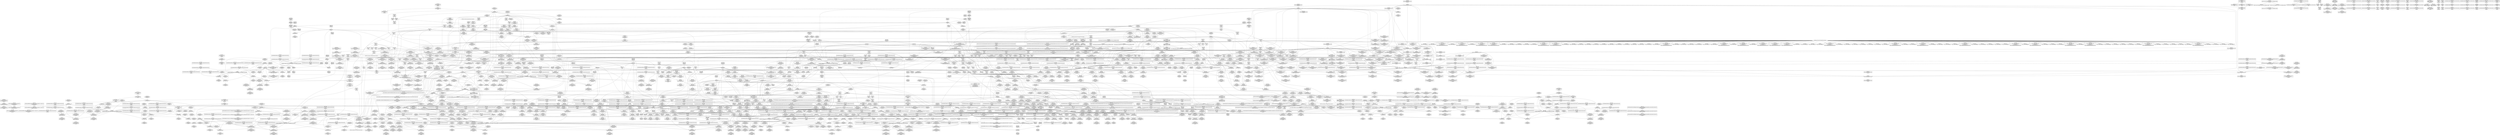 digraph {
	CE0x46a9390 [shape=record,shape=Mrecord,label="{CE0x46a9390|80:_i32,_112:_i8*,_:_CMRE_26,27_}"]
	CE0x46fb8a0 [shape=record,shape=Mrecord,label="{CE0x46fb8a0|ipc_free_security:_tmp2|*SummSink*}"]
	CE0x46acfe0 [shape=record,shape=Mrecord,label="{CE0x46acfe0|80:_i32,_112:_i8*,_:_CMRE_59,60_}"]
	CE0x470a3d0 [shape=record,shape=Mrecord,label="{CE0x470a3d0|current_sid:_cred|security/selinux/hooks.c,218|*SummSink*}"]
	CE0x46e46c0 [shape=record,shape=Mrecord,label="{CE0x46e46c0|task_sid:_if.end}"]
	CE0x4700590 [shape=record,shape=Mrecord,label="{CE0x4700590|task_sid:_task|Function::task_sid&Arg::task::}"]
	CE0x46b7850 [shape=record,shape=Mrecord,label="{CE0x46b7850|ipc_alloc_security:_tmp2|security/selinux/hooks.c,5083|*SummSink*}"]
	CE0x471ccb0 [shape=record,shape=Mrecord,label="{CE0x471ccb0|i64*_getelementptr_inbounds_(_11_x_i64_,_11_x_i64_*___llvm_gcov_ctr127,_i64_0,_i64_8)|*Constant*}"]
	CE0x4682990 [shape=record,shape=Mrecord,label="{CE0x4682990|get_current:_tmp1|*SummSink*}"]
	CE0x4749110 [shape=record,shape=Mrecord,label="{CE0x4749110|cred_sid:_sid|security/selinux/hooks.c,197}"]
	CE0x4754260 [shape=record,shape=Mrecord,label="{CE0x4754260|kzalloc:_or|include/linux/slab.h,578}"]
	CE0x47ae3a0 [shape=record,shape=Mrecord,label="{CE0x47ae3a0|i64*_getelementptr_inbounds_(_4_x_i64_,_4_x_i64_*___llvm_gcov_ctr130,_i64_0,_i64_3)|*Constant*|*SummSource*}"]
	CE0x4707b30 [shape=record,shape=Mrecord,label="{CE0x4707b30|i64*_getelementptr_inbounds_(_2_x_i64_,_2_x_i64_*___llvm_gcov_ctr182,_i64_0,_i64_1)|*Constant*}"]
	CE0x46a12e0 [shape=record,shape=Mrecord,label="{CE0x46a12e0|i64_5|*Constant*}"]
	CE0x479e650 [shape=record,shape=Mrecord,label="{CE0x479e650|i64*_getelementptr_inbounds_(_11_x_i64_,_11_x_i64_*___llvm_gcov_ctr132,_i64_0,_i64_0)|*Constant*|*SummSource*}"]
	CE0x4715d40 [shape=record,shape=Mrecord,label="{CE0x4715d40|ipc_alloc_security:_tmp5|security/selinux/hooks.c,5084}"]
	CE0x469d620 [shape=record,shape=Mrecord,label="{CE0x469d620|kzalloc:_tmp2}"]
	CE0x471aca0 [shape=record,shape=Mrecord,label="{CE0x471aca0|rcu_read_unlock:_tmp15|include/linux/rcupdate.h,933}"]
	CE0x47aedc0 [shape=record,shape=Mrecord,label="{CE0x47aedc0|rcu_lock_acquire:_tmp7|*SummSink*}"]
	CE0x4746a50 [shape=record,shape=Mrecord,label="{CE0x4746a50|_call_void_rcu_read_unlock()_#10,_!dbg_!27748|security/selinux/hooks.c,209}"]
	CE0x46e8160 [shape=record,shape=Mrecord,label="{CE0x46e8160|selinux_msg_queue_alloc_security:_tmp16|security/selinux/hooks.c,5169|*SummSource*}"]
	CE0x475e570 [shape=record,shape=Mrecord,label="{CE0x475e570|rcu_read_lock:_bb|*SummSink*}"]
	CE0x46a78f0 [shape=record,shape=Mrecord,label="{CE0x46a78f0|80:_i32,_112:_i8*,_:_CMRE_52,53_}"]
	CE0x46ff790 [shape=record,shape=Mrecord,label="{CE0x46ff790|_call_void_mcount()_#3|*SummSource*}"]
	CE0x472fea0 [shape=record,shape=Mrecord,label="{CE0x472fea0|task_sid:_tmp10|security/selinux/hooks.c,208}"]
	CE0x473fc80 [shape=record,shape=Mrecord,label="{CE0x473fc80|i64_7|*Constant*}"]
	CE0x47b70a0 [shape=record,shape=Mrecord,label="{CE0x47b70a0|_call_void_mcount()_#3|*SummSink*}"]
	CE0x47b9fc0 [shape=record,shape=Mrecord,label="{CE0x47b9fc0|__preempt_count_add:_tmp4|./arch/x86/include/asm/preempt.h,72}"]
	CE0x47115d0 [shape=record,shape=Mrecord,label="{CE0x47115d0|task_sid:_bb|*SummSource*}"]
	CE0x4740290 [shape=record,shape=Mrecord,label="{CE0x4740290|task_sid:_tmp14|security/selinux/hooks.c,208}"]
	CE0x46fec40 [shape=record,shape=Mrecord,label="{CE0x46fec40|__preempt_count_add:_entry}"]
	CE0x4740e10 [shape=record,shape=Mrecord,label="{CE0x4740e10|rcu_read_lock:_tmp4|include/linux/rcupdate.h,882}"]
	CE0x472f910 [shape=record,shape=Mrecord,label="{CE0x472f910|task_sid:_tobool1|security/selinux/hooks.c,208}"]
	CE0x47aa540 [shape=record,shape=Mrecord,label="{CE0x47aa540|rcu_read_unlock:_tmp21|include/linux/rcupdate.h,935|*SummSink*}"]
	CE0x47066b0 [shape=record,shape=Mrecord,label="{CE0x47066b0|task_sid:_tmp16|security/selinux/hooks.c,208|*SummSink*}"]
	CE0x468c930 [shape=record,shape=Mrecord,label="{CE0x468c930|80:_i32,_112:_i8*,_:_CMRE_46,47_}"]
	CE0x46a7b50 [shape=record,shape=Mrecord,label="{CE0x46a7b50|80:_i32,_112:_i8*,_:_CMRE_54,55_}"]
	CE0x4725860 [shape=record,shape=Mrecord,label="{CE0x4725860|rcu_read_lock:_tmp7|include/linux/rcupdate.h,882|*SummSource*}"]
	CE0x47c78f0 [shape=record,shape=Mrecord,label="{CE0x47c78f0|i64*_getelementptr_inbounds_(_4_x_i64_,_4_x_i64_*___llvm_gcov_ctr134,_i64_0,_i64_0)|*Constant*|*SummSink*}"]
	CE0x471ff10 [shape=record,shape=Mrecord,label="{CE0x471ff10|i8_1|*Constant*}"]
	CE0x47cf740 [shape=record,shape=Mrecord,label="{CE0x47cf740|__rcu_read_unlock:_do.end}"]
	CE0x46f8ea0 [shape=record,shape=Mrecord,label="{CE0x46f8ea0|i64*_getelementptr_inbounds_(_11_x_i64_,_11_x_i64_*___llvm_gcov_ctr125,_i64_0,_i64_0)|*Constant*|*SummSource*}"]
	CE0x47b41d0 [shape=record,shape=Mrecord,label="{CE0x47b41d0|i64*_getelementptr_inbounds_(_4_x_i64_,_4_x_i64_*___llvm_gcov_ctr133,_i64_0,_i64_1)|*Constant*|*SummSource*}"]
	CE0x46decc0 [shape=record,shape=Mrecord,label="{CE0x46decc0|i64*_getelementptr_inbounds_(_6_x_i64_,_6_x_i64_*___llvm_gcov_ctr301,_i64_0,_i64_0)|*Constant*}"]
	CE0x474ec30 [shape=record,shape=Mrecord,label="{CE0x474ec30|task_sid:_tobool|security/selinux/hooks.c,208}"]
	CE0x46f9180 [shape=record,shape=Mrecord,label="{CE0x46f9180|GLOBAL:_current_task|Global_var:current_task|*SummSource*}"]
	CE0x4750800 [shape=record,shape=Mrecord,label="{CE0x4750800|i64_2|*Constant*}"]
	CE0x47091e0 [shape=record,shape=Mrecord,label="{CE0x47091e0|ipc_free_security:_tmp6|security/selinux/hooks.c,5099|*SummSink*}"]
	CE0x472ef00 [shape=record,shape=Mrecord,label="{CE0x472ef00|task_sid:_tmp2}"]
	CE0x4695bd0 [shape=record,shape=Mrecord,label="{CE0x4695bd0|80:_i32,_112:_i8*,_:_CMRE_9,10_}"]
	CE0x47c7c70 [shape=record,shape=Mrecord,label="{CE0x47c7c70|_call_void_mcount()_#3|*SummSink*}"]
	CE0x472ea50 [shape=record,shape=Mrecord,label="{CE0x472ea50|cred_sid:_tmp3|*SummSource*}"]
	CE0x468c520 [shape=record,shape=Mrecord,label="{CE0x468c520|GLOBAL:___llvm_gcov_ctr125|Global_var:__llvm_gcov_ctr125|*SummSource*}"]
	CE0x46aac80 [shape=record,shape=Mrecord,label="{CE0x46aac80|i32_208|*Constant*|*SummSource*}"]
	CE0x479d1a0 [shape=record,shape=Mrecord,label="{CE0x479d1a0|_call_void___preempt_count_sub(i32_1)_#10,_!dbg_!27715|include/linux/rcupdate.h,244|*SummSource*}"]
	CE0x47d3d00 [shape=record,shape=Mrecord,label="{CE0x47d3d00|rcu_lock_release:_tmp2}"]
	CE0x473ce00 [shape=record,shape=Mrecord,label="{CE0x473ce00|i64*_getelementptr_inbounds_(_4_x_i64_,_4_x_i64_*___llvm_gcov_ctr128,_i64_0,_i64_3)|*Constant*}"]
	CE0x46f2de0 [shape=record,shape=Mrecord,label="{CE0x46f2de0|ipc_alloc_security:_security|security/selinux/hooks.c,5090|*SummSink*}"]
	CE0x46a8230 [shape=record,shape=Mrecord,label="{CE0x46a8230|80:_i32,_112:_i8*,_:_CMRE_128,136_|*MultipleSource*|security/selinux/hooks.c,5157|Function::selinux_msg_queue_alloc_security&Arg::msq::}"]
	CE0x46a0850 [shape=record,shape=Mrecord,label="{CE0x46a0850|80:_i32,_112:_i8*,_:_CMRE_50,51_}"]
	CE0x4747a00 [shape=record,shape=Mrecord,label="{CE0x4747a00|kmalloc:_bb|*SummSink*}"]
	CE0x4756030 [shape=record,shape=Mrecord,label="{CE0x4756030|i64*_getelementptr_inbounds_(_11_x_i64_,_11_x_i64_*___llvm_gcov_ctr132,_i64_0,_i64_1)|*Constant*}"]
	CE0x46e3180 [shape=record,shape=Mrecord,label="{CE0x46e3180|selinux_msg_queue_alloc_security:_ipc_id|security/selinux/hooks.c,5164}"]
	CE0x46bbb80 [shape=record,shape=Mrecord,label="{CE0x46bbb80|selinux_msg_queue_alloc_security:_msq|Function::selinux_msg_queue_alloc_security&Arg::msq::|*SummSource*}"]
	CE0x46f5660 [shape=record,shape=Mrecord,label="{CE0x46f5660|COLLAPSED:_GCMRE___llvm_gcov_ctr302_internal_global_2_x_i64_zeroinitializer:_elem_0:default:}"]
	CE0x47ab3f0 [shape=record,shape=Mrecord,label="{CE0x47ab3f0|rcu_lock_release:_entry|*SummSource*}"]
	CE0x4723250 [shape=record,shape=Mrecord,label="{CE0x4723250|rcu_read_unlock:_tmp16|include/linux/rcupdate.h,933}"]
	CE0x46e48d0 [shape=record,shape=Mrecord,label="{CE0x46e48d0|GLOBAL:_lockdep_rcu_suspicious|*Constant*|*SummSink*}"]
	CE0x4694fd0 [shape=record,shape=Mrecord,label="{CE0x4694fd0|_ret_i32_%retval.0,_!dbg_!27731|security/selinux/hooks.c,5093}"]
	CE0x46b8d70 [shape=record,shape=Mrecord,label="{CE0x46b8d70|ipc_alloc_security:_retval.0|*SummSource*}"]
	CE0x46f53f0 [shape=record,shape=Mrecord,label="{CE0x46f53f0|current_sid:_tmp10|security/selinux/hooks.c,218|*SummSink*}"]
	CE0x4707ba0 [shape=record,shape=Mrecord,label="{CE0x4707ba0|i64*_getelementptr_inbounds_(_2_x_i64_,_2_x_i64_*___llvm_gcov_ctr182,_i64_0,_i64_1)|*Constant*|*SummSource*}"]
	CE0x46f4520 [shape=record,shape=Mrecord,label="{CE0x46f4520|ipc_free_security:_tmp3|*SummSource*}"]
	CE0x47bd4b0 [shape=record,shape=Mrecord,label="{CE0x47bd4b0|rcu_lock_release:_tmp6|*SummSource*}"]
	CE0x4718830 [shape=record,shape=Mrecord,label="{CE0x4718830|rcu_read_lock:_tmp9|include/linux/rcupdate.h,882}"]
	CE0x47c56d0 [shape=record,shape=Mrecord,label="{CE0x47c56d0|_call_void_mcount()_#3}"]
	CE0x470a130 [shape=record,shape=Mrecord,label="{CE0x470a130|current_sid:_sid|security/selinux/hooks.c,220|*SummSink*}"]
	CE0x46a9260 [shape=record,shape=Mrecord,label="{CE0x46a9260|80:_i32,_112:_i8*,_:_CMRE_25,26_}"]
	CE0x4749360 [shape=record,shape=Mrecord,label="{CE0x4749360|rcu_read_lock:_tmp5|include/linux/rcupdate.h,882}"]
	CE0x46fd4a0 [shape=record,shape=Mrecord,label="{CE0x46fd4a0|kzalloc:_flags|Function::kzalloc&Arg::flags::|*SummSource*}"]
	CE0x47125d0 [shape=record,shape=Mrecord,label="{CE0x47125d0|GLOBAL:___llvm_gcov_ctr301|Global_var:__llvm_gcov_ctr301}"]
	CE0x46abf70 [shape=record,shape=Mrecord,label="{CE0x46abf70|ipc_alloc_security:_task|Function::ipc_alloc_security&Arg::task::|*SummSource*}"]
	CE0x46e81d0 [shape=record,shape=Mrecord,label="{CE0x46e81d0|selinux_msg_queue_alloc_security:_tmp16|security/selinux/hooks.c,5169|*SummSink*}"]
	CE0x46e6500 [shape=record,shape=Mrecord,label="{CE0x46e6500|selinux_msg_queue_alloc_security:_tmp18|security/selinux/hooks.c,5172|*SummSink*}"]
	CE0x470ba40 [shape=record,shape=Mrecord,label="{CE0x470ba40|current_sid:_tmp22|security/selinux/hooks.c,218|*SummSink*}"]
	CE0x479f8b0 [shape=record,shape=Mrecord,label="{CE0x479f8b0|i64_1|*Constant*}"]
	CE0x4744090 [shape=record,shape=Mrecord,label="{CE0x4744090|task_sid:_tmp15|security/selinux/hooks.c,208|*SummSink*}"]
	CE0x587bf80 [shape=record,shape=Mrecord,label="{CE0x587bf80|80:_i32,_112:_i8*,_:_CMRE_3,4_}"]
	CE0x47e8730 [shape=record,shape=Mrecord,label="{CE0x47e8730|__preempt_count_sub:_tmp2|*SummSink*}"]
	CE0x46c0ec0 [shape=record,shape=Mrecord,label="{CE0x46c0ec0|selinux_msg_queue_alloc_security:_tmp8|security/selinux/hooks.c,5161|*SummSource*}"]
	CE0x47ade40 [shape=record,shape=Mrecord,label="{CE0x47ade40|__rcu_read_lock:_do.body}"]
	CE0x468e6a0 [shape=record,shape=Mrecord,label="{CE0x468e6a0|ipc_alloc_security:_entry}"]
	CE0x47c6220 [shape=record,shape=Mrecord,label="{CE0x47c6220|__preempt_count_add:_tmp3}"]
	CE0x472c180 [shape=record,shape=Mrecord,label="{CE0x472c180|kzalloc:_tmp3|*SummSink*}"]
	CE0x47096f0 [shape=record,shape=Mrecord,label="{CE0x47096f0|current_sid:_call4|security/selinux/hooks.c,218|*SummSink*}"]
	CE0x47bade0 [shape=record,shape=Mrecord,label="{CE0x47bade0|COLLAPSED:_GCMRE___llvm_gcov_ctr130_internal_global_4_x_i64_zeroinitializer:_elem_0:default:}"]
	CE0x4694370 [shape=record,shape=Mrecord,label="{CE0x4694370|selinux_msg_queue_alloc_security:_call1|security/selinux/hooks.c,5157|*SummSource*}"]
	CE0x474de60 [shape=record,shape=Mrecord,label="{CE0x474de60|i64*_getelementptr_inbounds_(_2_x_i64_,_2_x_i64_*___llvm_gcov_ctr131,_i64_0,_i64_0)|*Constant*|*SummSource*}"]
	CE0x4718280 [shape=record,shape=Mrecord,label="{CE0x4718280|rcu_read_lock:_tobool1|include/linux/rcupdate.h,882}"]
	CE0x46bc840 [shape=record,shape=Mrecord,label="{CE0x46bc840|selinux_msg_queue_alloc_security:_q_perm3|security/selinux/hooks.c,5161}"]
	CE0x46f6c70 [shape=record,shape=Mrecord,label="{CE0x46f6c70|get_current:_tmp|*SummSink*}"]
	CE0x473faf0 [shape=record,shape=Mrecord,label="{CE0x473faf0|kmalloc:_tmp3}"]
	CE0x46f05e0 [shape=record,shape=Mrecord,label="{CE0x46f05e0|rcu_lock_acquire:_bb|*SummSink*}"]
	CE0x4726b80 [shape=record,shape=Mrecord,label="{CE0x4726b80|rcu_lock_release:_tmp4|include/linux/rcupdate.h,423|*SummSink*}"]
	CE0x4695980 [shape=record,shape=Mrecord,label="{CE0x4695980|current_sid:_if.end}"]
	CE0x46b2b70 [shape=record,shape=Mrecord,label="{CE0x46b2b70|current_sid:_tmp|*SummSink*}"]
	CE0x46b07a0 [shape=record,shape=Mrecord,label="{CE0x46b07a0|80:_i32,_112:_i8*,_:_CMRE_69,70_}"]
	CE0x46a7be0 [shape=record,shape=Mrecord,label="{CE0x46a7be0|selinux_msg_queue_alloc_security:_ad|security/selinux/hooks.c, 5153|*SummSource*}"]
	CE0x46e8ce0 [shape=record,shape=Mrecord,label="{CE0x46e8ce0|selinux_msg_queue_alloc_security:_q_perm9|security/selinux/hooks.c,5169}"]
	CE0x469b5e0 [shape=record,shape=Mrecord,label="{CE0x469b5e0|80:_i32,_112:_i8*,_:_CMRE_76,80_|*MultipleSource*|security/selinux/hooks.c,5157|Function::selinux_msg_queue_alloc_security&Arg::msq::}"]
	CE0x46fc4a0 [shape=record,shape=Mrecord,label="{CE0x46fc4a0|i1_true|*Constant*|*SummSink*}"]
	CE0x472ae50 [shape=record,shape=Mrecord,label="{CE0x472ae50|ipc_alloc_security:_bb|*SummSink*}"]
	CE0x47ad030 [shape=record,shape=Mrecord,label="{CE0x47ad030|__rcu_read_unlock:_entry|*SummSource*}"]
	CE0x47b7820 [shape=record,shape=Mrecord,label="{CE0x47b7820|__preempt_count_sub:_do.end}"]
	CE0x4700880 [shape=record,shape=Mrecord,label="{CE0x4700880|_ret_i32_%call7,_!dbg_!27749|security/selinux/hooks.c,210}"]
	CE0x47300c0 [shape=record,shape=Mrecord,label="{CE0x47300c0|task_sid:_tmp10|security/selinux/hooks.c,208|*SummSink*}"]
	CE0x4709250 [shape=record,shape=Mrecord,label="{CE0x4709250|ipc_free_security:_security1|security/selinux/hooks.c,5098}"]
	CE0x474a680 [shape=record,shape=Mrecord,label="{CE0x474a680|rcu_lock_acquire:_entry}"]
	CE0x46ffdb0 [shape=record,shape=Mrecord,label="{CE0x46ffdb0|rcu_read_unlock:_do.end|*SummSource*}"]
	CE0x46f40d0 [shape=record,shape=Mrecord,label="{CE0x46f40d0|current_sid:_tmp1}"]
	CE0x46fb0c0 [shape=record,shape=Mrecord,label="{CE0x46fb0c0|ipc_alloc_security:_tmp1}"]
	CE0x47da140 [shape=record,shape=Mrecord,label="{CE0x47da140|__preempt_count_sub:_tmp6|./arch/x86/include/asm/preempt.h,78}"]
	CE0x4697ed0 [shape=record,shape=Mrecord,label="{CE0x4697ed0|_ret_i32_%tmp24,_!dbg_!27742|security/selinux/hooks.c,220}"]
	CE0x469fe20 [shape=record,shape=Mrecord,label="{CE0x469fe20|_ret_%struct.task_struct*_%tmp4,_!dbg_!27714|./arch/x86/include/asm/current.h,14|*SummSource*}"]
	CE0x4747260 [shape=record,shape=Mrecord,label="{CE0x4747260|rcu_read_unlock:_entry|*SummSink*}"]
	CE0x4757240 [shape=record,shape=Mrecord,label="{CE0x4757240|_call_void_mcount()_#3|*SummSink*}"]
	CE0x46bae20 [shape=record,shape=Mrecord,label="{CE0x46bae20|selinux_msg_queue_alloc_security:_tmp4|security/selinux/hooks.c,5158|*SummSource*}"]
	CE0x4749e90 [shape=record,shape=Mrecord,label="{CE0x4749e90|rcu_read_lock:_tmp|*SummSink*}"]
	CE0x46e3340 [shape=record,shape=Mrecord,label="{CE0x46e3340|selinux_msg_queue_alloc_security:_ipc_id|security/selinux/hooks.c,5164|*SummSource*}"]
	CE0x46a8fa0 [shape=record,shape=Mrecord,label="{CE0x46a8fa0|80:_i32,_112:_i8*,_:_CMRE_57,58_}"]
	CE0x4745770 [shape=record,shape=Mrecord,label="{CE0x4745770|__rcu_read_lock:_entry|*SummSource*}"]
	CE0x47a0060 [shape=record,shape=Mrecord,label="{CE0x47a0060|_call_void_lockdep_rcu_suspicious(i8*_getelementptr_inbounds_(_25_x_i8_,_25_x_i8_*_.str45,_i32_0,_i32_0),_i32_934,_i8*_getelementptr_inbounds_(_44_x_i8_,_44_x_i8_*_.str47,_i32_0,_i32_0))_#10,_!dbg_!27726|include/linux/rcupdate.h,933}"]
	CE0x4753b20 [shape=record,shape=Mrecord,label="{CE0x4753b20|i64*_getelementptr_inbounds_(_13_x_i64_,_13_x_i64_*___llvm_gcov_ctr126,_i64_0,_i64_9)|*Constant*|*SummSink*}"]
	CE0x47490a0 [shape=record,shape=Mrecord,label="{CE0x47490a0|cred_sid:_sid|security/selinux/hooks.c,197|*SummSource*}"]
	CE0x4724930 [shape=record,shape=Mrecord,label="{CE0x4724930|__preempt_count_add:_val|Function::__preempt_count_add&Arg::val::}"]
	CE0x46dacf0 [shape=record,shape=Mrecord,label="{CE0x46dacf0|current_sid:_tmp17|security/selinux/hooks.c,218}"]
	CE0x47550e0 [shape=record,shape=Mrecord,label="{CE0x47550e0|task_sid:_tmp7|security/selinux/hooks.c,208|*SummSink*}"]
	CE0x46b3470 [shape=record,shape=Mrecord,label="{CE0x46b3470|get_current:_tmp4|./arch/x86/include/asm/current.h,14}"]
	CE0x472e690 [shape=record,shape=Mrecord,label="{CE0x472e690|task_sid:_tobool1|security/selinux/hooks.c,208|*SummSource*}"]
	CE0x46bc2d0 [shape=record,shape=Mrecord,label="{CE0x46bc2d0|selinux_msg_queue_alloc_security:_tmp7|security/selinux/hooks.c,5159|*SummSource*}"]
	CE0x47eeac0 [shape=record,shape=Mrecord,label="{CE0x47eeac0|__preempt_count_sub:_tmp3}"]
	CE0x473dcf0 [shape=record,shape=Mrecord,label="{CE0x473dcf0|__rcu_read_unlock:_bb}"]
	CE0x4719250 [shape=record,shape=Mrecord,label="{CE0x4719250|rcu_read_lock:_tmp10|include/linux/rcupdate.h,882|*SummSink*}"]
	CE0x47201b0 [shape=record,shape=Mrecord,label="{CE0x47201b0|_call_void_lockdep_rcu_suspicious(i8*_getelementptr_inbounds_(_25_x_i8_,_25_x_i8_*_.str45,_i32_0,_i32_0),_i32_883,_i8*_getelementptr_inbounds_(_42_x_i8_,_42_x_i8_*_.str46,_i32_0,_i32_0))_#10,_!dbg_!27728|include/linux/rcupdate.h,882|*SummSource*}"]
	CE0x47dbac0 [shape=record,shape=Mrecord,label="{CE0x47dbac0|__rcu_read_unlock:_tmp2|*SummSink*}"]
	CE0x47c6de0 [shape=record,shape=Mrecord,label="{CE0x47c6de0|__rcu_read_unlock:_do.body|*SummSource*}"]
	CE0x4717060 [shape=record,shape=Mrecord,label="{CE0x4717060|rcu_read_lock:_call|include/linux/rcupdate.h,882|*SummSink*}"]
	CE0x469c410 [shape=record,shape=Mrecord,label="{CE0x469c410|i64_2|*Constant*|*SummSource*}"]
	CE0x46e9f70 [shape=record,shape=Mrecord,label="{CE0x46e9f70|GLOBAL:_ipc_free_security|*Constant*|*SummSource*}"]
	CE0x46ef5c0 [shape=record,shape=Mrecord,label="{CE0x46ef5c0|__rcu_read_lock:_tmp7|include/linux/rcupdate.h,240}"]
	CE0x4733ea0 [shape=record,shape=Mrecord,label="{CE0x4733ea0|i64*_getelementptr_inbounds_(_6_x_i64_,_6_x_i64_*___llvm_gcov_ctr301,_i64_0,_i64_4)|*Constant*}"]
	CE0x4695340 [shape=record,shape=Mrecord,label="{CE0x4695340|_ret_i32_%retval.0,_!dbg_!27731|security/selinux/hooks.c,5093|*SummSink*}"]
	CE0x46a9130 [shape=record,shape=Mrecord,label="{CE0x46a9130|80:_i32,_112:_i8*,_:_CMRE_27,28_}"]
	CE0x468dc50 [shape=record,shape=Mrecord,label="{CE0x468dc50|current_sid:_tmp4|security/selinux/hooks.c,218|*SummSink*}"]
	CE0x47efe60 [shape=record,shape=Mrecord,label="{CE0x47efe60|__preempt_count_sub:_tmp6|./arch/x86/include/asm/preempt.h,78|*SummSink*}"]
	CE0x469af80 [shape=record,shape=Mrecord,label="{CE0x469af80|i64_0|*Constant*|*SummSink*}"]
	CE0x47ae770 [shape=record,shape=Mrecord,label="{CE0x47ae770|rcu_lock_acquire:_tmp6|*SummSource*}"]
	CE0x4747780 [shape=record,shape=Mrecord,label="{CE0x4747780|_ret_void,_!dbg_!27735|include/linux/rcupdate.h,938}"]
	CE0x468ca60 [shape=record,shape=Mrecord,label="{CE0x468ca60|80:_i32,_112:_i8*,_:_CMRE_47,48_}"]
	CE0x4750790 [shape=record,shape=Mrecord,label="{CE0x4750790|0:_i8,_:_GCMR_rcu_read_lock.__warned_internal_global_i8_0,_section_.data.unlikely_,_align_1:_elem_0:default:}"]
	CE0x4734b50 [shape=record,shape=Mrecord,label="{CE0x4734b50|ipc_alloc_security:_tmp9|security/selinux/hooks.c,5087}"]
	CE0x470f0b0 [shape=record,shape=Mrecord,label="{CE0x470f0b0|cred_sid:_tmp2|*SummSink*}"]
	CE0x4e25240 [shape=record,shape=Mrecord,label="{CE0x4e25240|80:_i32,_112:_i8*,_:_CMRE_22,23_}"]
	CE0x47b7890 [shape=record,shape=Mrecord,label="{CE0x47b7890|__preempt_count_sub:_tmp|*SummSource*}"]
	CE0x4682540 [shape=record,shape=Mrecord,label="{CE0x4682540|current_sid:_tobool|security/selinux/hooks.c,218|*SummSource*}"]
	CE0x46e4020 [shape=record,shape=Mrecord,label="{CE0x46e4020|i64_1|*Constant*}"]
	CE0x475f970 [shape=record,shape=Mrecord,label="{CE0x475f970|cred_sid:_tmp4|*LoadInst*|security/selinux/hooks.c,196|*SummSource*}"]
	CE0x4730960 [shape=record,shape=Mrecord,label="{CE0x4730960|i64*_getelementptr_inbounds_(_13_x_i64_,_13_x_i64_*___llvm_gcov_ctr126,_i64_0,_i64_8)|*Constant*}"]
	CE0x46b2890 [shape=record,shape=Mrecord,label="{CE0x46b2890|80:_i32,_112:_i8*,_:_CMRE_16,17_}"]
	CE0x47e9830 [shape=record,shape=Mrecord,label="{CE0x47e9830|__preempt_count_sub:_sub|./arch/x86/include/asm/preempt.h,77|*SummSource*}"]
	CE0x46bfcd0 [shape=record,shape=Mrecord,label="{CE0x46bfcd0|i64*_getelementptr_inbounds_(_9_x_i64_,_9_x_i64_*___llvm_gcov_ctr300,_i64_0,_i64_6)|*Constant*|*SummSink*}"]
	CE0x475d760 [shape=record,shape=Mrecord,label="{CE0x475d760|task_sid:_call7|security/selinux/hooks.c,208}"]
	CE0x4742b00 [shape=record,shape=Mrecord,label="{CE0x4742b00|task_sid:_tmp12|security/selinux/hooks.c,208|*SummSource*}"]
	CE0x472f2b0 [shape=record,shape=Mrecord,label="{CE0x472f2b0|_call_void___rcu_read_lock()_#10,_!dbg_!27710|include/linux/rcupdate.h,879|*SummSink*}"]
	CE0x4e25370 [shape=record,shape=Mrecord,label="{CE0x4e25370|80:_i32,_112:_i8*,_:_CMRE_23,24_}"]
	CE0x4720040 [shape=record,shape=Mrecord,label="{CE0x4720040|_call_void_lockdep_rcu_suspicious(i8*_getelementptr_inbounds_(_25_x_i8_,_25_x_i8_*_.str45,_i32_0,_i32_0),_i32_883,_i8*_getelementptr_inbounds_(_42_x_i8_,_42_x_i8_*_.str46,_i32_0,_i32_0))_#10,_!dbg_!27728|include/linux/rcupdate.h,882}"]
	CE0x4705ae0 [shape=record,shape=Mrecord,label="{CE0x4705ae0|task_sid:_tmp9|security/selinux/hooks.c,208}"]
	CE0x4699bb0 [shape=record,shape=Mrecord,label="{CE0x4699bb0|selinux_msg_queue_alloc_security:_entry|*SummSource*}"]
	CE0x475f3d0 [shape=record,shape=Mrecord,label="{CE0x475f3d0|cred_sid:_tmp4|*LoadInst*|security/selinux/hooks.c,196}"]
	CE0x46c10a0 [shape=record,shape=Mrecord,label="{CE0x46c10a0|selinux_msg_queue_alloc_security:_tmp8|security/selinux/hooks.c,5161|*SummSink*}"]
	CE0x46f8410 [shape=record,shape=Mrecord,label="{CE0x46f8410|current_sid:_tmp11|security/selinux/hooks.c,218|*SummSink*}"]
	CE0x4714320 [shape=record,shape=Mrecord,label="{CE0x4714320|ipc_alloc_security:_tmp13|security/selinux/hooks.c,5093}"]
	CE0x47336c0 [shape=record,shape=Mrecord,label="{CE0x47336c0|GLOBAL:_rcu_read_lock.__warned|Global_var:rcu_read_lock.__warned}"]
	CE0x47c70e0 [shape=record,shape=Mrecord,label="{CE0x47c70e0|__rcu_read_unlock:_tmp|*SummSink*}"]
	CE0x468f9c0 [shape=record,shape=Mrecord,label="{CE0x468f9c0|_call_void_mcount()_#3|*SummSink*}"]
	CE0x46dfc30 [shape=record,shape=Mrecord,label="{CE0x46dfc30|i64_4|*Constant*}"]
	CE0x479cc30 [shape=record,shape=Mrecord,label="{CE0x479cc30|rcu_read_unlock:_tobool|include/linux/rcupdate.h,933|*SummSink*}"]
	CE0x47294d0 [shape=record,shape=Mrecord,label="{CE0x47294d0|_ret_void,_!dbg_!27735|include/linux/rcupdate.h,884}"]
	CE0x47476c0 [shape=record,shape=Mrecord,label="{CE0x47476c0|kmalloc:_bb}"]
	CE0x469e820 [shape=record,shape=Mrecord,label="{CE0x469e820|i64*_getelementptr_inbounds_(_2_x_i64_,_2_x_i64_*___llvm_gcov_ctr98,_i64_0,_i64_0)|*Constant*|*SummSource*}"]
	CE0x46b88c0 [shape=record,shape=Mrecord,label="{CE0x46b88c0|i32_-12|*Constant*|*SummSource*}"]
	CE0x473f2f0 [shape=record,shape=Mrecord,label="{CE0x473f2f0|task_sid:_do.end}"]
	CE0x4699aa0 [shape=record,shape=Mrecord,label="{CE0x4699aa0|i64*_getelementptr_inbounds_(_2_x_i64_,_2_x_i64_*___llvm_gcov_ctr98,_i64_0,_i64_1)|*Constant*|*SummSource*}"]
	CE0x4731fa0 [shape=record,shape=Mrecord,label="{CE0x4731fa0|ipc_alloc_security:_if.end|*SummSource*}"]
	CE0x46f56d0 [shape=record,shape=Mrecord,label="{CE0x46f56d0|ipc_free_security:_tmp|*SummSource*}"]
	CE0x47569a0 [shape=record,shape=Mrecord,label="{CE0x47569a0|task_sid:_do.end|*SummSource*}"]
	CE0x46f12b0 [shape=record,shape=Mrecord,label="{CE0x46f12b0|rcu_read_unlock:_tmp13|include/linux/rcupdate.h,933|*SummSource*}"]
	CE0x47429a0 [shape=record,shape=Mrecord,label="{CE0x47429a0|task_sid:_tmp12|security/selinux/hooks.c,208}"]
	CE0x46a5160 [shape=record,shape=Mrecord,label="{CE0x46a5160|void_(i32*,_i32,_i32*)*_asm_addl_$1,_%gs:$0_,_*m,ri,*m,_dirflag_,_fpsr_,_flags_|*SummSource*}"]
	CE0x46e4b50 [shape=record,shape=Mrecord,label="{CE0x46e4b50|i8*_getelementptr_inbounds_(_25_x_i8_,_25_x_i8_*_.str3,_i32_0,_i32_0)|*Constant*|*SummSink*}"]
	CE0x46e1b00 [shape=record,shape=Mrecord,label="{CE0x46e1b00|avc_has_perm:_tsid|Function::avc_has_perm&Arg::tsid::}"]
	CE0x47578c0 [shape=record,shape=Mrecord,label="{CE0x47578c0|task_sid:_do.body5|*SummSource*}"]
	CE0x47177c0 [shape=record,shape=Mrecord,label="{CE0x47177c0|__rcu_read_lock:_tmp4|include/linux/rcupdate.h,239|*SummSource*}"]
	CE0x474f5a0 [shape=record,shape=Mrecord,label="{CE0x474f5a0|cred_sid:_tmp}"]
	CE0x46a7c50 [shape=record,shape=Mrecord,label="{CE0x46a7c50|selinux_msg_queue_alloc_security:_call|security/selinux/hooks.c,5154}"]
	CE0x46fc720 [shape=record,shape=Mrecord,label="{CE0x46fc720|i64*_getelementptr_inbounds_(_11_x_i64_,_11_x_i64_*___llvm_gcov_ctr125,_i64_0,_i64_8)|*Constant*|*SummSource*}"]
	CE0x47bdd70 [shape=record,shape=Mrecord,label="{CE0x47bdd70|i8*_undef|*Constant*}"]
	CE0x4715e00 [shape=record,shape=Mrecord,label="{CE0x4715e00|ipc_alloc_security:_tmp5|security/selinux/hooks.c,5084|*SummSource*}"]
	CE0x47c4a40 [shape=record,shape=Mrecord,label="{CE0x47c4a40|__preempt_count_add:_tmp7|./arch/x86/include/asm/preempt.h,73}"]
	CE0x47d5a20 [shape=record,shape=Mrecord,label="{CE0x47d5a20|__rcu_read_lock:_bb|*SummSource*}"]
	CE0x47d4450 [shape=record,shape=Mrecord,label="{CE0x47d4450|__rcu_read_unlock:_tmp7|include/linux/rcupdate.h,245}"]
	CE0x47400b0 [shape=record,shape=Mrecord,label="{CE0x47400b0|i64_6|*Constant*|*SummSource*}"]
	CE0x473d150 [shape=record,shape=Mrecord,label="{CE0x473d150|rcu_read_unlock:_tmp11|include/linux/rcupdate.h,933}"]
	CE0x46999a0 [shape=record,shape=Mrecord,label="{CE0x46999a0|selinux_msg_queue_alloc_security:_if.then}"]
	CE0x46de6b0 [shape=record,shape=Mrecord,label="{CE0x46de6b0|0:_i16,_4:_i32,_:_CMRE_4,8_|*MultipleSource*|security/selinux/hooks.c,5166|security/selinux/hooks.c,5161|security/selinux/hooks.c,5161}"]
	CE0x470eb90 [shape=record,shape=Mrecord,label="{CE0x470eb90|rcu_read_lock:_entry|*SummSink*}"]
	CE0x468b820 [shape=record,shape=Mrecord,label="{CE0x468b820|80:_i32,_112:_i8*,_:_CMRE_84,88_|*MultipleSource*|security/selinux/hooks.c,5157|Function::selinux_msg_queue_alloc_security&Arg::msq::}"]
	CE0x47a6860 [shape=record,shape=Mrecord,label="{CE0x47a6860|_call_void_lockdep_rcu_suspicious(i8*_getelementptr_inbounds_(_25_x_i8_,_25_x_i8_*_.str45,_i32_0,_i32_0),_i32_934,_i8*_getelementptr_inbounds_(_44_x_i8_,_44_x_i8_*_.str47,_i32_0,_i32_0))_#10,_!dbg_!27726|include/linux/rcupdate.h,933|*SummSource*}"]
	CE0x46dbd20 [shape=record,shape=Mrecord,label="{CE0x46dbd20|selinux_msg_queue_alloc_security:_q_perm4|security/selinux/hooks.c,5164|*SummSource*}"]
	CE0x46b8ab0 [shape=record,shape=Mrecord,label="{CE0x46b8ab0|i32_-12|*Constant*|*SummSink*}"]
	CE0x46abe00 [shape=record,shape=Mrecord,label="{CE0x46abe00|selinux_msg_queue_alloc_security:_call2|security/selinux/hooks.c,5157|*SummSource*}"]
	CE0x47a26e0 [shape=record,shape=Mrecord,label="{CE0x47a26e0|rcu_read_unlock:_do.body|*SummSink*}"]
	CE0x46f1790 [shape=record,shape=Mrecord,label="{CE0x46f1790|rcu_read_unlock:_tmp14|include/linux/rcupdate.h,933}"]
	CE0x479f840 [shape=record,shape=Mrecord,label="{CE0x479f840|i64*_getelementptr_inbounds_(_4_x_i64_,_4_x_i64_*___llvm_gcov_ctr133,_i64_0,_i64_1)|*Constant*|*SummSink*}"]
	CE0x46c1880 [shape=record,shape=Mrecord,label="{CE0x46c1880|_call_void_lockdep_rcu_suspicious(i8*_getelementptr_inbounds_(_25_x_i8_,_25_x_i8_*_.str3,_i32_0,_i32_0),_i32_218,_i8*_getelementptr_inbounds_(_45_x_i8_,_45_x_i8_*_.str12,_i32_0,_i32_0))_#10,_!dbg_!27727|security/selinux/hooks.c,218|*SummSource*}"]
	CE0x47ac150 [shape=record,shape=Mrecord,label="{CE0x47ac150|rcu_lock_release:_map|Function::rcu_lock_release&Arg::map::|*SummSink*}"]
	CE0x479f5c0 [shape=record,shape=Mrecord,label="{CE0x479f5c0|_call_void_lock_acquire(%struct.lockdep_map*_%map,_i32_0,_i32_0,_i32_2,_i32_0,_%struct.lockdep_map*_null,_i64_ptrtoint_(i8*_blockaddress(_rcu_lock_acquire,_%__here)_to_i64))_#10,_!dbg_!27716|include/linux/rcupdate.h,418}"]
	CE0x4698d10 [shape=record,shape=Mrecord,label="{CE0x4698d10|80:_i32,_112:_i8*,_:_CMRE_66,67_}"]
	CE0x46f18a0 [shape=record,shape=Mrecord,label="{CE0x46f18a0|__rcu_read_lock:_tmp6|include/linux/rcupdate.h,240}"]
	CE0x4697bf0 [shape=record,shape=Mrecord,label="{CE0x4697bf0|80:_i32,_112:_i8*,_:_CMRE_160,168_|*MultipleSource*|security/selinux/hooks.c,5157|Function::selinux_msg_queue_alloc_security&Arg::msq::}"]
	CE0x4723e50 [shape=record,shape=Mrecord,label="{CE0x4723e50|rcu_read_unlock:_tmp10|include/linux/rcupdate.h,933|*SummSink*}"]
	CE0x4714490 [shape=record,shape=Mrecord,label="{CE0x4714490|ipc_alloc_security:_tmp13|security/selinux/hooks.c,5093|*SummSource*}"]
	CE0x46dc4f0 [shape=record,shape=Mrecord,label="{CE0x46dc4f0|selinux_msg_queue_alloc_security:_sid5|security/selinux/hooks.c,5166}"]
	CE0x47ef3f0 [shape=record,shape=Mrecord,label="{CE0x47ef3f0|__preempt_count_sub:_tmp4|./arch/x86/include/asm/preempt.h,77|*SummSource*}"]
	CE0x4751ba0 [shape=record,shape=Mrecord,label="{CE0x4751ba0|task_sid:_tmp19|security/selinux/hooks.c,208|*SummSource*}"]
	CE0x47cd8c0 [shape=record,shape=Mrecord,label="{CE0x47cd8c0|__preempt_count_sub:_val|Function::__preempt_count_sub&Arg::val::|*SummSink*}"]
	CE0x46e6570 [shape=record,shape=Mrecord,label="{CE0x46e6570|selinux_msg_queue_alloc_security:_tmp19|security/selinux/hooks.c,5172|*SummSink*}"]
	CE0x47c4ba0 [shape=record,shape=Mrecord,label="{CE0x47c4ba0|__preempt_count_add:_tmp7|./arch/x86/include/asm/preempt.h,73|*SummSource*}"]
	CE0x47a8d60 [shape=record,shape=Mrecord,label="{CE0x47a8d60|i64*_getelementptr_inbounds_(_11_x_i64_,_11_x_i64_*___llvm_gcov_ctr132,_i64_0,_i64_9)|*Constant*|*SummSink*}"]
	CE0x46a2cc0 [shape=record,shape=Mrecord,label="{CE0x46a2cc0|current_sid:_tmp16|security/selinux/hooks.c,218}"]
	CE0x470fee0 [shape=record,shape=Mrecord,label="{CE0x470fee0|rcu_read_lock:_tmp2}"]
	CE0x4719b30 [shape=record,shape=Mrecord,label="{CE0x4719b30|rcu_read_lock:_tmp12|include/linux/rcupdate.h,882|*SummSource*}"]
	CE0x46f3200 [shape=record,shape=Mrecord,label="{CE0x46f3200|i64*_getelementptr_inbounds_(_11_x_i64_,_11_x_i64_*___llvm_gcov_ctr125,_i64_0,_i64_1)|*Constant*}"]
	CE0x4745230 [shape=record,shape=Mrecord,label="{CE0x4745230|task_sid:_do.body}"]
	CE0x46ac990 [shape=record,shape=Mrecord,label="{CE0x46ac990|80:_i32,_112:_i8*,_:_CMRE_37,38_}"]
	CE0x4760bd0 [shape=record,shape=Mrecord,label="{CE0x4760bd0|_ret_void,_!dbg_!27717|include/linux/rcupdate.h,240|*SummSink*}"]
	CE0x47a8640 [shape=record,shape=Mrecord,label="{CE0x47a8640|i8*_getelementptr_inbounds_(_44_x_i8_,_44_x_i8_*_.str47,_i32_0,_i32_0)|*Constant*|*SummSource*}"]
	CE0x46e83e0 [shape=record,shape=Mrecord,label="{CE0x46e83e0|selinux_msg_queue_alloc_security:_tmp17|security/selinux/hooks.c,5169|*SummSink*}"]
	CE0x468fea0 [shape=record,shape=Mrecord,label="{CE0x468fea0|current_sid:_tmp3|*SummSink*}"]
	CE0x46c0670 [shape=record,shape=Mrecord,label="{CE0x46c0670|i32_10|*Constant*|*SummSink*}"]
	CE0x470bdf0 [shape=record,shape=Mrecord,label="{CE0x470bdf0|current_sid:_tmp23|security/selinux/hooks.c,218|*SummSource*}"]
	CE0x4682280 [shape=record,shape=Mrecord,label="{CE0x4682280|GLOBAL:_current_task|Global_var:current_task}"]
	CE0x4728440 [shape=record,shape=Mrecord,label="{CE0x4728440|i64_ptrtoint_(i8*_blockaddress(_rcu_lock_release,_%__here)_to_i64)|*Constant*|*SummSink*}"]
	CE0x47f4690 [shape=record,shape=Mrecord,label="{CE0x47f4690|i64*_getelementptr_inbounds_(_4_x_i64_,_4_x_i64_*___llvm_gcov_ctr135,_i64_0,_i64_2)|*Constant*|*SummSource*}"]
	CE0x47bd7a0 [shape=record,shape=Mrecord,label="{CE0x47bd7a0|__rcu_read_unlock:_do.end|*SummSink*}"]
	CE0x46ea2d0 [shape=record,shape=Mrecord,label="{CE0x46ea2d0|ipc_free_security:_entry}"]
	CE0x470e3c0 [shape=record,shape=Mrecord,label="{CE0x470e3c0|i64*_getelementptr_inbounds_(_2_x_i64_,_2_x_i64_*___llvm_gcov_ctr182,_i64_0,_i64_0)|*Constant*|*SummSink*}"]
	CE0x468f320 [shape=record,shape=Mrecord,label="{CE0x468f320|kzalloc:_bb}"]
	CE0x47adbe0 [shape=record,shape=Mrecord,label="{CE0x47adbe0|__rcu_read_lock:_do.end|*SummSource*}"]
	CE0x47cd3f0 [shape=record,shape=Mrecord,label="{CE0x47cd3f0|__rcu_read_unlock:_bb|*SummSource*}"]
	CE0x46afec0 [shape=record,shape=Mrecord,label="{CE0x46afec0|80:_i32,_112:_i8*,_:_CMRE_168,172_|*MultipleSource*|security/selinux/hooks.c,5157|Function::selinux_msg_queue_alloc_security&Arg::msq::}"]
	CE0x46c1260 [shape=record,shape=Mrecord,label="{CE0x46c1260|i8_1|*Constant*}"]
	CE0x4711f20 [shape=record,shape=Mrecord,label="{CE0x4711f20|task_sid:_tmp13|security/selinux/hooks.c,208|*SummSource*}"]
	CE0x473e250 [shape=record,shape=Mrecord,label="{CE0x473e250|rcu_lock_release:___here|*SummSink*}"]
	CE0x46b0460 [shape=record,shape=Mrecord,label="{CE0x46b0460|80:_i32,_112:_i8*,_:_CMRE_184,192_|*MultipleSource*|security/selinux/hooks.c,5157|Function::selinux_msg_queue_alloc_security&Arg::msq::}"]
	CE0x46ea3d0 [shape=record,shape=Mrecord,label="{CE0x46ea3d0|ipc_free_security:_entry|*SummSink*}"]
	CE0x4725550 [shape=record,shape=Mrecord,label="{CE0x4725550|rcu_read_lock:_tmp6|include/linux/rcupdate.h,882|*SummSink*}"]
	CE0x47041a0 [shape=record,shape=Mrecord,label="{CE0x47041a0|i64*_getelementptr_inbounds_(_11_x_i64_,_11_x_i64_*___llvm_gcov_ctr125,_i64_0,_i64_10)|*Constant*}"]
	CE0x46b08d0 [shape=record,shape=Mrecord,label="{CE0x46b08d0|80:_i32,_112:_i8*,_:_CMRE_70,71_}"]
	CE0x46fb530 [shape=record,shape=Mrecord,label="{CE0x46fb530|current_sid:_tobool1|security/selinux/hooks.c,218|*SummSource*}"]
	CE0x469e150 [shape=record,shape=Mrecord,label="{CE0x469e150|current_sid:_tmp7|security/selinux/hooks.c,218}"]
	CE0x475bb10 [shape=record,shape=Mrecord,label="{CE0x475bb10|i64*_getelementptr_inbounds_(_13_x_i64_,_13_x_i64_*___llvm_gcov_ctr126,_i64_0,_i64_11)|*Constant*|*SummSink*}"]
	CE0x46b1c40 [shape=record,shape=Mrecord,label="{CE0x46b1c40|current_sid:_tobool|security/selinux/hooks.c,218|*SummSink*}"]
	CE0x47b6200 [shape=record,shape=Mrecord,label="{CE0x47b6200|i64_1|*Constant*}"]
	CE0x47491a0 [shape=record,shape=Mrecord,label="{CE0x47491a0|cred_sid:_sid|security/selinux/hooks.c,197|*SummSink*}"]
	CE0x4709380 [shape=record,shape=Mrecord,label="{CE0x4709380|ipc_free_security:_security1|security/selinux/hooks.c,5098|*SummSource*}"]
	CE0x4750440 [shape=record,shape=Mrecord,label="{CE0x4750440|task_sid:_tmp4|*LoadInst*|security/selinux/hooks.c,208|*SummSource*}"]
	CE0x46f3c50 [shape=record,shape=Mrecord,label="{CE0x46f3c50|ipc_alloc_security:_call|security/selinux/hooks.c,5083}"]
	CE0x469f270 [shape=record,shape=Mrecord,label="{CE0x469f270|i64*_getelementptr_inbounds_(_9_x_i64_,_9_x_i64_*___llvm_gcov_ctr300,_i64_0,_i64_3)|*Constant*}"]
	CE0x46dbe20 [shape=record,shape=Mrecord,label="{CE0x46dbe20|selinux_msg_queue_alloc_security:_sid5|security/selinux/hooks.c,5166|*SummSink*}"]
	CE0x46aea90 [shape=record,shape=Mrecord,label="{CE0x46aea90|COLLAPSED:_GCMRE___llvm_gcov_ctr125_internal_global_11_x_i64_zeroinitializer:_elem_0:default:}"]
	CE0x47470b0 [shape=record,shape=Mrecord,label="{CE0x47470b0|rcu_read_unlock:_entry|*SummSource*}"]
	CE0x46c13f0 [shape=record,shape=Mrecord,label="{CE0x46c13f0|i8_1|*Constant*|*SummSource*}"]
	CE0x46f9c00 [shape=record,shape=Mrecord,label="{CE0x46f9c00|current_sid:_do.end}"]
	CE0x4745700 [shape=record,shape=Mrecord,label="{CE0x4745700|GLOBAL:___rcu_read_lock|*Constant*|*SummSource*}"]
	CE0x47dc210 [shape=record,shape=Mrecord,label="{CE0x47dc210|__preempt_count_add:_tmp5|./arch/x86/include/asm/preempt.h,72|*SummSink*}"]
	CE0x47b52e0 [shape=record,shape=Mrecord,label="{CE0x47b52e0|i32_2|*Constant*|*SummSink*}"]
	CE0x46e44d0 [shape=record,shape=Mrecord,label="{CE0x46e44d0|task_sid:_land.lhs.true|*SummSource*}"]
	CE0x47add60 [shape=record,shape=Mrecord,label="{CE0x47add60|__rcu_read_lock:_do.end|*SummSink*}"]
	CE0x47227f0 [shape=record,shape=Mrecord,label="{CE0x47227f0|i64*_getelementptr_inbounds_(_11_x_i64_,_11_x_i64_*___llvm_gcov_ctr132,_i64_0,_i64_0)|*Constant*|*SummSink*}"]
	CE0x47bf890 [shape=record,shape=Mrecord,label="{CE0x47bf890|rcu_lock_release:_indirectgoto}"]
	CE0x46dfca0 [shape=record,shape=Mrecord,label="{CE0x46dfca0|i64_4|*Constant*|*SummSource*}"]
	CE0x479d540 [shape=record,shape=Mrecord,label="{CE0x479d540|rcu_read_unlock:_tmp}"]
	CE0x471f3e0 [shape=record,shape=Mrecord,label="{CE0x471f3e0|rcu_read_lock:_tmp17|include/linux/rcupdate.h,882|*SummSource*}"]
	CE0x469b1d0 [shape=record,shape=Mrecord,label="{CE0x469b1d0|selinux_msg_queue_alloc_security:_tmp3|security/selinux/hooks.c,5158|*SummSink*}"]
	CE0x475e260 [shape=record,shape=Mrecord,label="{CE0x475e260|cred_sid:_entry|*SummSink*}"]
	CE0x4757180 [shape=record,shape=Mrecord,label="{CE0x4757180|kmalloc:_call|include/linux/slab.h,429}"]
	CE0x47039e0 [shape=record,shape=Mrecord,label="{CE0x47039e0|current_sid:_tmp18|security/selinux/hooks.c,218}"]
	CE0x46c1b70 [shape=record,shape=Mrecord,label="{CE0x46c1b70|selinux_msg_queue_alloc_security:_security|security/selinux/hooks.c,5161|*SummSink*}"]
	CE0x4760da0 [shape=record,shape=Mrecord,label="{CE0x4760da0|rcu_read_unlock:_call|include/linux/rcupdate.h,933|*SummSource*}"]
	CE0x46ea730 [shape=record,shape=Mrecord,label="{CE0x46ea730|ipc_free_security:_perm|Function::ipc_free_security&Arg::perm::|*SummSource*}"]
	CE0x474ef60 [shape=record,shape=Mrecord,label="{CE0x474ef60|rcu_read_lock:_tmp6|include/linux/rcupdate.h,882|*SummSource*}"]
	CE0x475f7f0 [shape=record,shape=Mrecord,label="{CE0x475f7f0|rcu_read_lock:_tmp1|*SummSink*}"]
	CE0x46bb8e0 [shape=record,shape=Mrecord,label="{CE0x46bb8e0|80:_i32,_112:_i8*,_:_CMRE_63,64_}"]
	CE0x4724260 [shape=record,shape=Mrecord,label="{CE0x4724260|i64*_getelementptr_inbounds_(_11_x_i64_,_11_x_i64_*___llvm_gcov_ctr127,_i64_0,_i64_0)|*Constant*|*SummSink*}"]
	CE0x471f040 [shape=record,shape=Mrecord,label="{CE0x471f040|i64*_getelementptr_inbounds_(_11_x_i64_,_11_x_i64_*___llvm_gcov_ctr127,_i64_0,_i64_9)|*Constant*}"]
	CE0x4712740 [shape=record,shape=Mrecord,label="{CE0x4712740|ipc_alloc_security:_tmp3|security/selinux/hooks.c,5084}"]
	CE0x46aab70 [shape=record,shape=Mrecord,label="{CE0x46aab70|GLOBAL:_kzalloc|*Constant*|*SummSink*}"]
	CE0x47bdb40 [shape=record,shape=Mrecord,label="{CE0x47bdb40|rcu_lock_release:_tmp7|*SummSink*}"]
	CE0x46f1420 [shape=record,shape=Mrecord,label="{CE0x46f1420|rcu_read_unlock:_tmp13|include/linux/rcupdate.h,933|*SummSink*}"]
	CE0x4733e30 [shape=record,shape=Mrecord,label="{CE0x4733e30|ipc_alloc_security:_tmp8|security/selinux/hooks.c,5085|*SummSink*}"]
	CE0x46e5f80 [shape=record,shape=Mrecord,label="{CE0x46e5f80|_ret_void,_!dbg_!27719|security/selinux/hooks.c,5100|*SummSink*}"]
	CE0x46aaf50 [shape=record,shape=Mrecord,label="{CE0x46aaf50|i64_3|*Constant*|*SummSink*}"]
	CE0x4726f60 [shape=record,shape=Mrecord,label="{CE0x4726f60|rcu_lock_release:_tmp5|include/linux/rcupdate.h,423}"]
	CE0x47ae530 [shape=record,shape=Mrecord,label="{CE0x47ae530|i64*_getelementptr_inbounds_(_4_x_i64_,_4_x_i64_*___llvm_gcov_ctr130,_i64_0,_i64_3)|*Constant*|*SummSink*}"]
	CE0x46f5fc0 [shape=record,shape=Mrecord,label="{CE0x46f5fc0|rcu_read_lock:_tobool|include/linux/rcupdate.h,882}"]
	CE0x471a2e0 [shape=record,shape=Mrecord,label="{CE0x471a2e0|rcu_read_lock:_call3|include/linux/rcupdate.h,882|*SummSink*}"]
	CE0x4731f00 [shape=record,shape=Mrecord,label="{CE0x4731f00|ipc_alloc_security:_if.end}"]
	CE0x46e6b10 [shape=record,shape=Mrecord,label="{CE0x46e6b10|selinux_msg_queue_alloc_security:_tmp19|security/selinux/hooks.c,5172}"]
	CE0x474c360 [shape=record,shape=Mrecord,label="{CE0x474c360|rcu_read_unlock:_tmp7|include/linux/rcupdate.h,933|*SummSource*}"]
	"CONST[source:2(external),value:0(static)][purpose:{operation}]"
	CE0x4722c20 [shape=record,shape=Mrecord,label="{CE0x4722c20|i64*_getelementptr_inbounds_(_11_x_i64_,_11_x_i64_*___llvm_gcov_ctr127,_i64_0,_i64_0)|*Constant*}"]
	CE0x47082d0 [shape=record,shape=Mrecord,label="{CE0x47082d0|i64*_getelementptr_inbounds_(_2_x_i64_,_2_x_i64_*___llvm_gcov_ctr98,_i64_0,_i64_0)|*Constant*}"]
	CE0x47ac8d0 [shape=record,shape=Mrecord,label="{CE0x47ac8d0|_call_void___rcu_read_unlock()_#10,_!dbg_!27734|include/linux/rcupdate.h,937|*SummSink*}"]
	CE0x46aafc0 [shape=record,shape=Mrecord,label="{CE0x46aafc0|current_sid:_tmp4|security/selinux/hooks.c,218}"]
	CE0x468cdb0 [shape=record,shape=Mrecord,label="{CE0x468cdb0|current_sid:_tmp11|security/selinux/hooks.c,218}"]
	CE0x470d500 [shape=record,shape=Mrecord,label="{CE0x470d500|current_sid:_tmp24|security/selinux/hooks.c,220|*SummSink*}"]
	CE0x47a2820 [shape=record,shape=Mrecord,label="{CE0x47a2820|rcu_read_unlock:_if.end}"]
	CE0x4705e80 [shape=record,shape=Mrecord,label="{CE0x4705e80|task_sid:_tmp8|security/selinux/hooks.c,208|*SummSource*}"]
	CE0x46c1e30 [shape=record,shape=Mrecord,label="{CE0x46c1e30|selinux_msg_queue_alloc_security:_security|security/selinux/hooks.c,5161}"]
	CE0x46f9f50 [shape=record,shape=Mrecord,label="{CE0x46f9f50|current_sid:_do.body|*SummSink*}"]
	CE0x470efd0 [shape=record,shape=Mrecord,label="{CE0x470efd0|cred_sid:_tmp2}"]
	CE0x46a6a60 [shape=record,shape=Mrecord,label="{CE0x46a6a60|selinux_msg_queue_alloc_security:_if.end10|*SummSink*}"]
	CE0x47a1010 [shape=record,shape=Mrecord,label="{CE0x47a1010|rcu_read_unlock:_if.then|*SummSink*}"]
	CE0x46ae220 [shape=record,shape=Mrecord,label="{CE0x46ae220|selinux_msg_queue_alloc_security:_tmp6|security/selinux/hooks.c,5159|*SummSource*}"]
	CE0x47c6b60 [shape=record,shape=Mrecord,label="{CE0x47c6b60|__rcu_read_unlock:_bb|*SummSink*}"]
	CE0x47ba430 [shape=record,shape=Mrecord,label="{CE0x47ba430|i64*_getelementptr_inbounds_(_4_x_i64_,_4_x_i64_*___llvm_gcov_ctr128,_i64_0,_i64_0)|*Constant*}"]
	CE0x472c5c0 [shape=record,shape=Mrecord,label="{CE0x472c5c0|ipc_alloc_security:_if.then|*SummSink*}"]
	CE0x46a7e60 [shape=record,shape=Mrecord,label="{CE0x46a7e60|80:_i32,_112:_i8*,_:_CMRE_112,120_|*MultipleSource*|security/selinux/hooks.c,5157|Function::selinux_msg_queue_alloc_security&Arg::msq::}"]
	CE0x469ffb0 [shape=record,shape=Mrecord,label="{CE0x469ffb0|_ret_%struct.task_struct*_%tmp4,_!dbg_!27714|./arch/x86/include/asm/current.h,14|*SummSink*}"]
	CE0x4683440 [shape=record,shape=Mrecord,label="{CE0x4683440|GLOBAL:_lockdep_rcu_suspicious|*Constant*|*SummSource*}"]
	CE0x475bd70 [shape=record,shape=Mrecord,label="{CE0x475bd70|task_sid:_tmp25|security/selinux/hooks.c,208}"]
	CE0x4727a00 [shape=record,shape=Mrecord,label="{CE0x4727a00|GLOBAL:_lock_release|*Constant*|*SummSource*}"]
	CE0x4720380 [shape=record,shape=Mrecord,label="{CE0x4720380|i64*_getelementptr_inbounds_(_11_x_i64_,_11_x_i64_*___llvm_gcov_ctr127,_i64_0,_i64_9)|*Constant*|*SummSink*}"]
	CE0x46b65a0 [shape=record,shape=Mrecord,label="{CE0x46b65a0|%struct.task_struct*_(%struct.task_struct**)*_asm_movq_%gs:$_1:P_,$0_,_r,im,_dirflag_,_fpsr_,_flags_|*SummSource*}"]
	CE0x4722d40 [shape=record,shape=Mrecord,label="{CE0x4722d40|_call_void_mcount()_#3|*SummSource*}"]
	CE0x46a9b90 [shape=record,shape=Mrecord,label="{CE0x46a9b90|80:_i32,_112:_i8*,_:_CMRE_30,31_}"]
	CE0x474da30 [shape=record,shape=Mrecord,label="{CE0x474da30|rcu_read_lock:_land.lhs.true}"]
	CE0x46a5540 [shape=record,shape=Mrecord,label="{CE0x46a5540|rcu_read_unlock:_call3|include/linux/rcupdate.h,933|*SummSink*}"]
	CE0x46b97c0 [shape=record,shape=Mrecord,label="{CE0x46b97c0|current_sid:_land.lhs.true2|*SummSource*}"]
	CE0x46b8790 [shape=record,shape=Mrecord,label="{CE0x46b8790|i32_-12|*Constant*}"]
	CE0x46f6ad0 [shape=record,shape=Mrecord,label="{CE0x46f6ad0|_call_void_kfree(i8*_%tmp6)_#10,_!dbg_!27718|security/selinux/hooks.c,5099}"]
	CE0x474f250 [shape=record,shape=Mrecord,label="{CE0x474f250|task_sid:_tobool|security/selinux/hooks.c,208|*SummSource*}"]
	CE0x46b9570 [shape=record,shape=Mrecord,label="{CE0x46b9570|ipc_alloc_security:_tmp12|security/selinux/hooks.c,5093|*SummSource*}"]
	CE0x46a52a0 [shape=record,shape=Mrecord,label="{CE0x46a52a0|rcu_read_unlock:_call3|include/linux/rcupdate.h,933}"]
	CE0x468c100 [shape=record,shape=Mrecord,label="{CE0x468c100|selinux_msg_queue_alloc_security:_tmp|*SummSink*}"]
	CE0x46db420 [shape=record,shape=Mrecord,label="{CE0x46db420|i8_4|*Constant*|*SummSink*}"]
	CE0x4747d70 [shape=record,shape=Mrecord,label="{CE0x4747d70|i64*_getelementptr_inbounds_(_2_x_i64_,_2_x_i64_*___llvm_gcov_ctr109,_i64_0,_i64_0)|*Constant*}"]
	CE0x474e940 [shape=record,shape=Mrecord,label="{CE0x474e940|task_sid:_tmp4|*LoadInst*|security/selinux/hooks.c,208|*SummSink*}"]
	CE0x47f08a0 [shape=record,shape=Mrecord,label="{CE0x47f08a0|i64*_getelementptr_inbounds_(_4_x_i64_,_4_x_i64_*___llvm_gcov_ctr135,_i64_0,_i64_1)|*Constant*|*SummSink*}"]
	CE0x469b330 [shape=record,shape=Mrecord,label="{CE0x469b330|selinux_msg_queue_alloc_security:_call2|security/selinux/hooks.c,5157}"]
	CE0x4717db0 [shape=record,shape=Mrecord,label="{CE0x4717db0|__rcu_read_lock:_tmp2|*SummSink*}"]
	CE0x4761e50 [shape=record,shape=Mrecord,label="{CE0x4761e50|task_sid:_call3|security/selinux/hooks.c,208|*SummSink*}"]
	CE0x471a850 [shape=record,shape=Mrecord,label="{CE0x471a850|rcu_read_unlock:_tmp14|include/linux/rcupdate.h,933|*SummSource*}"]
	CE0x47f1100 [shape=record,shape=Mrecord,label="{CE0x47f1100|__preempt_count_add:_tmp5|./arch/x86/include/asm/preempt.h,72|*SummSource*}"]
	CE0x469ae10 [shape=record,shape=Mrecord,label="{CE0x469ae10|i64_0|*Constant*|*SummSource*}"]
	CE0x4747890 [shape=record,shape=Mrecord,label="{CE0x4747890|_ret_void,_!dbg_!27735|include/linux/rcupdate.h,938|*SummSource*}"]
	CE0x47ada00 [shape=record,shape=Mrecord,label="{CE0x47ada00|_ret_void,_!dbg_!27717|include/linux/rcupdate.h,245|*SummSource*}"]
	CE0x471b450 [shape=record,shape=Mrecord,label="{CE0x471b450|rcu_read_lock:_tmp13|include/linux/rcupdate.h,882|*SummSink*}"]
	CE0x4733fe0 [shape=record,shape=Mrecord,label="{CE0x4733fe0|ipc_alloc_security:_tmp8|security/selinux/hooks.c,5085}"]
	CE0x4748460 [shape=record,shape=Mrecord,label="{CE0x4748460|rcu_read_unlock:_tmp2|*SummSink*}"]
	CE0x46e4430 [shape=record,shape=Mrecord,label="{CE0x46e4430|task_sid:_land.lhs.true}"]
	CE0x47087f0 [shape=record,shape=Mrecord,label="{CE0x47087f0|kzalloc:_tmp1}"]
	CE0x473f1f0 [shape=record,shape=Mrecord,label="{CE0x473f1f0|_ret_i8*_%call,_!dbg_!27714|include/linux/slab.h,429}"]
	CE0x4729d10 [shape=record,shape=Mrecord,label="{CE0x4729d10|task_sid:_land.lhs.true2|*SummSink*}"]
	CE0x47c05e0 [shape=record,shape=Mrecord,label="{CE0x47c05e0|GLOBAL:_lock_acquire|*Constant*|*SummSink*}"]
	CE0x474fa20 [shape=record,shape=Mrecord,label="{CE0x474fa20|i64_5|*Constant*}"]
	CE0x47d4d00 [shape=record,shape=Mrecord,label="{CE0x47d4d00|i64*_getelementptr_inbounds_(_4_x_i64_,_4_x_i64_*___llvm_gcov_ctr133,_i64_0,_i64_2)|*Constant*|*SummSource*}"]
	CE0x46ac240 [shape=record,shape=Mrecord,label="{CE0x46ac240|ipc_alloc_security:_task|Function::ipc_alloc_security&Arg::task::|*SummSink*}"]
	CE0x46b37a0 [shape=record,shape=Mrecord,label="{CE0x46b37a0|get_current:_entry}"]
	CE0x46dd960 [shape=record,shape=Mrecord,label="{CE0x46dd960|selinux_msg_queue_alloc_security:_sid5|security/selinux/hooks.c,5166|*SummSource*}"]
	CE0x470a860 [shape=record,shape=Mrecord,label="{CE0x470a860|current_sid:_tmp21|security/selinux/hooks.c,218}"]
	CE0x47df650 [shape=record,shape=Mrecord,label="{CE0x47df650|__preempt_count_sub:_bb|*SummSource*}"]
	CE0x4755d70 [shape=record,shape=Mrecord,label="{CE0x4755d70|rcu_read_unlock:_tmp1|*SummSink*}"]
	CE0x475fe50 [shape=record,shape=Mrecord,label="{CE0x475fe50|task_sid:_real_cred|security/selinux/hooks.c,208|*SummSource*}"]
	CE0x47f3550 [shape=record,shape=Mrecord,label="{CE0x47f3550|__preempt_count_sub:_tmp3|*SummSink*}"]
	CE0x46e7a70 [shape=record,shape=Mrecord,label="{CE0x46e7a70|i64*_getelementptr_inbounds_(_9_x_i64_,_9_x_i64_*___llvm_gcov_ctr300,_i64_0,_i64_8)|*Constant*|*SummSource*}"]
	CE0x47aa6c0 [shape=record,shape=Mrecord,label="{CE0x47aa6c0|rcu_read_unlock:_tmp22|include/linux/rcupdate.h,935|*SummSink*}"]
	CE0x46965b0 [shape=record,shape=Mrecord,label="{CE0x46965b0|_call_void_mcount()_#3}"]
	CE0x4754dd0 [shape=record,shape=Mrecord,label="{CE0x4754dd0|task_sid:_tmp6|security/selinux/hooks.c,208|*SummSource*}"]
	CE0x472aec0 [shape=record,shape=Mrecord,label="{CE0x472aec0|i64*_getelementptr_inbounds_(_6_x_i64_,_6_x_i64_*___llvm_gcov_ctr301,_i64_0,_i64_0)|*Constant*|*SummSink*}"]
	CE0x4740160 [shape=record,shape=Mrecord,label="{CE0x4740160|i64_6|*Constant*|*SummSink*}"]
	CE0x4732d50 [shape=record,shape=Mrecord,label="{CE0x4732d50|%struct.ipc_security_struct*_null|*Constant*|*SummSource*}"]
	CE0x471f450 [shape=record,shape=Mrecord,label="{CE0x471f450|rcu_read_lock:_tmp17|include/linux/rcupdate.h,882|*SummSink*}"]
	CE0x47403d0 [shape=record,shape=Mrecord,label="{CE0x47403d0|i64_1|*Constant*}"]
	CE0x4753020 [shape=record,shape=Mrecord,label="{CE0x4753020|i8*_getelementptr_inbounds_(_41_x_i8_,_41_x_i8_*_.str44,_i32_0,_i32_0)|*Constant*}"]
	CE0x4699490 [shape=record,shape=Mrecord,label="{CE0x4699490|80:_i32,_112:_i8*,_:_CMRE_5,6_}"]
	CE0x47bf2e0 [shape=record,shape=Mrecord,label="{CE0x47bf2e0|_call_void_mcount()_#3}"]
	CE0x46a7a20 [shape=record,shape=Mrecord,label="{CE0x46a7a20|80:_i32,_112:_i8*,_:_CMRE_53,54_}"]
	CE0x4682740 [shape=record,shape=Mrecord,label="{CE0x4682740|current_sid:_tmp7|security/selinux/hooks.c,218|*SummSink*}"]
	"CONST[source:1(input),value:2(dynamic)][purpose:{object}]"
	CE0x470f350 [shape=record,shape=Mrecord,label="{CE0x470f350|task_sid:_tmp1|*SummSink*}"]
	CE0x470f760 [shape=record,shape=Mrecord,label="{CE0x470f760|_ret_void,_!dbg_!27717|include/linux/rcupdate.h,240}"]
	CE0x4748f90 [shape=record,shape=Mrecord,label="{CE0x4748f90|cred_sid:_tmp5|security/selinux/hooks.c,196|*SummSink*}"]
	CE0x474ddf0 [shape=record,shape=Mrecord,label="{CE0x474ddf0|i64*_getelementptr_inbounds_(_2_x_i64_,_2_x_i64_*___llvm_gcov_ctr131,_i64_0,_i64_0)|*Constant*}"]
	CE0x475ccb0 [shape=record,shape=Mrecord,label="{CE0x475ccb0|task_sid:_tmp26|security/selinux/hooks.c,208|*SummSink*}"]
	CE0x47e9bf0 [shape=record,shape=Mrecord,label="{CE0x47e9bf0|__preempt_count_add:_tmp|*SummSink*}"]
	CE0x47a93c0 [shape=record,shape=Mrecord,label="{CE0x47a93c0|rcu_read_unlock:_tmp19|include/linux/rcupdate.h,933|*SummSource*}"]
	CE0x46df280 [shape=record,shape=Mrecord,label="{CE0x46df280|avc_has_perm:_entry|*SummSource*}"]
	CE0x46b82c0 [shape=record,shape=Mrecord,label="{CE0x46b82c0|selinux_msg_queue_alloc_security:_q_perm4|security/selinux/hooks.c,5164|*SummSink*}"]
	CE0x47f7120 [shape=record,shape=Mrecord,label="{CE0x47f7120|__preempt_count_sub:_do.end|*SummSink*}"]
	CE0x46f1910 [shape=record,shape=Mrecord,label="{CE0x46f1910|__rcu_read_lock:_tmp6|include/linux/rcupdate.h,240|*SummSource*}"]
	CE0x47f5070 [shape=record,shape=Mrecord,label="{CE0x47f5070|COLLAPSED:_GCMRE___llvm_gcov_ctr135_internal_global_4_x_i64_zeroinitializer:_elem_0:default:}"]
	CE0x46b40a0 [shape=record,shape=Mrecord,label="{CE0x46b40a0|selinux_msg_queue_alloc_security:_tmp21|security/selinux/hooks.c,5173|*SummSink*}"]
	CE0x471e230 [shape=record,shape=Mrecord,label="{CE0x471e230|i32_883|*Constant*}"]
	CE0x471f0b0 [shape=record,shape=Mrecord,label="{CE0x471f0b0|i64*_getelementptr_inbounds_(_11_x_i64_,_11_x_i64_*___llvm_gcov_ctr127,_i64_0,_i64_9)|*Constant*|*SummSource*}"]
	CE0x47a9ad0 [shape=record,shape=Mrecord,label="{CE0x47a9ad0|rcu_read_unlock:_tmp20|include/linux/rcupdate.h,933|*SummSink*}"]
	CE0x473ddc0 [shape=record,shape=Mrecord,label="{CE0x473ddc0|__rcu_read_unlock:_tmp3|*SummSource*}"]
	CE0x472d600 [shape=record,shape=Mrecord,label="{CE0x472d600|i64*_getelementptr_inbounds_(_13_x_i64_,_13_x_i64_*___llvm_gcov_ctr126,_i64_0,_i64_0)|*Constant*|*SummSink*}"]
	CE0x4755290 [shape=record,shape=Mrecord,label="{CE0x4755290|rcu_read_lock:_do.end}"]
	CE0x4717750 [shape=record,shape=Mrecord,label="{CE0x4717750|__rcu_read_lock:_tmp4|include/linux/rcupdate.h,239}"]
	CE0x4755b40 [shape=record,shape=Mrecord,label="{CE0x4755b40|GLOBAL:_task_sid.__warned|Global_var:task_sid.__warned|*SummSink*}"]
	CE0x4729bd0 [shape=record,shape=Mrecord,label="{CE0x4729bd0|task_sid:_land.lhs.true2}"]
	CE0x47494b0 [shape=record,shape=Mrecord,label="{CE0x47494b0|rcu_read_lock:_tmp5|include/linux/rcupdate.h,882|*SummSource*}"]
	CE0x46b00a0 [shape=record,shape=Mrecord,label="{CE0x46b00a0|80:_i32,_112:_i8*,_:_CMRE_172,176_|*MultipleSource*|security/selinux/hooks.c,5157|Function::selinux_msg_queue_alloc_security&Arg::msq::}"]
	CE0x4713060 [shape=record,shape=Mrecord,label="{CE0x4713060|ipc_alloc_security:_tmp10|security/selinux/hooks.c,5087}"]
	CE0x473e820 [shape=record,shape=Mrecord,label="{CE0x473e820|rcu_read_unlock:_bb}"]
	CE0x47a2a20 [shape=record,shape=Mrecord,label="{CE0x47a2a20|void_(i32*,_i32,_i32*)*_asm_addl_$1,_%gs:$0_,_*m,ri,*m,_dirflag_,_fpsr_,_flags_}"]
	CE0x4686af0 [shape=record,shape=Mrecord,label="{CE0x4686af0|80:_i32,_112:_i8*,_:_CMRE_216,224_|*MultipleSource*|security/selinux/hooks.c,5157|Function::selinux_msg_queue_alloc_security&Arg::msq::}"]
	CE0x4734150 [shape=record,shape=Mrecord,label="{CE0x4734150|ipc_alloc_security:_tmp8|security/selinux/hooks.c,5085|*SummSource*}"]
	CE0x46f23f0 [shape=record,shape=Mrecord,label="{CE0x46f23f0|ipc_alloc_security:_tmp11|security/selinux/hooks.c,5090|*SummSource*}"]
	CE0x47b5a10 [shape=record,shape=Mrecord,label="{CE0x47b5a10|i64_ptrtoint_(i8*_blockaddress(_rcu_lock_acquire,_%__here)_to_i64)|*Constant*}"]
	CE0x47273e0 [shape=record,shape=Mrecord,label="{CE0x47273e0|GLOBAL:_lock_release|*Constant*}"]
	CE0x47209d0 [shape=record,shape=Mrecord,label="{CE0x47209d0|rcu_read_lock:_tmp19|include/linux/rcupdate.h,882}"]
	CE0x475ee30 [shape=record,shape=Mrecord,label="{CE0x475ee30|i64_2|*Constant*}"]
	CE0x4802410 [shape=record,shape=Mrecord,label="{CE0x4802410|i64*_getelementptr_inbounds_(_4_x_i64_,_4_x_i64_*___llvm_gcov_ctr129,_i64_0,_i64_0)|*Constant*|*SummSink*}"]
	CE0x474d9c0 [shape=record,shape=Mrecord,label="{CE0x474d9c0|rcu_read_lock:_if.then|*SummSink*}"]
	CE0x4701f90 [shape=record,shape=Mrecord,label="{CE0x4701f90|task_sid:_tmp21|security/selinux/hooks.c,208|*SummSource*}"]
	CE0x46fd570 [shape=record,shape=Mrecord,label="{CE0x46fd570|kzalloc:_flags|Function::kzalloc&Arg::flags::|*SummSink*}"]
	CE0x471d3f0 [shape=record,shape=Mrecord,label="{CE0x471d3f0|_call_void_lockdep_rcu_suspicious(i8*_getelementptr_inbounds_(_25_x_i8_,_25_x_i8_*_.str45,_i32_0,_i32_0),_i32_883,_i8*_getelementptr_inbounds_(_42_x_i8_,_42_x_i8_*_.str46,_i32_0,_i32_0))_#10,_!dbg_!27728|include/linux/rcupdate.h,882|*SummSink*}"]
	CE0x473ea70 [shape=record,shape=Mrecord,label="{CE0x473ea70|rcu_read_unlock:_bb|*SummSink*}"]
	CE0x4750df0 [shape=record,shape=Mrecord,label="{CE0x4750df0|cred_sid:_tmp1}"]
	CE0x46fe080 [shape=record,shape=Mrecord,label="{CE0x46fe080|i64*_getelementptr_inbounds_(_11_x_i64_,_11_x_i64_*___llvm_gcov_ctr132,_i64_0,_i64_8)|*Constant*|*SummSource*}"]
	CE0x46e1a60 [shape=record,shape=Mrecord,label="{CE0x46e1a60|avc_has_perm:_ssid|Function::avc_has_perm&Arg::ssid::|*SummSink*}"]
	CE0x46bfdb0 [shape=record,shape=Mrecord,label="{CE0x46bfdb0|i64_5|*Constant*|*SummSource*}"]
	CE0x4706cd0 [shape=record,shape=Mrecord,label="{CE0x4706cd0|task_sid:_tmp6|security/selinux/hooks.c,208}"]
	CE0x47a62e0 [shape=record,shape=Mrecord,label="{CE0x47a62e0|rcu_read_unlock:_tmp18|include/linux/rcupdate.h,933}"]
	CE0x47abc30 [shape=record,shape=Mrecord,label="{CE0x47abc30|rcu_lock_release:_entry|*SummSink*}"]
	CE0x4710f30 [shape=record,shape=Mrecord,label="{CE0x4710f30|GLOBAL:___llvm_gcov_ctr127|Global_var:__llvm_gcov_ctr127|*SummSource*}"]
	CE0x47a8ad0 [shape=record,shape=Mrecord,label="{CE0x47a8ad0|i64*_getelementptr_inbounds_(_11_x_i64_,_11_x_i64_*___llvm_gcov_ctr132,_i64_0,_i64_9)|*Constant*}"]
	CE0x47d1d00 [shape=record,shape=Mrecord,label="{CE0x47d1d00|_call_void_lock_acquire(%struct.lockdep_map*_%map,_i32_0,_i32_0,_i32_2,_i32_0,_%struct.lockdep_map*_null,_i64_ptrtoint_(i8*_blockaddress(_rcu_lock_acquire,_%__here)_to_i64))_#10,_!dbg_!27716|include/linux/rcupdate.h,418|*SummSink*}"]
	CE0x470d1e0 [shape=record,shape=Mrecord,label="{CE0x470d1e0|current_sid:_tmp24|security/selinux/hooks.c,220}"]
	CE0x46becc0 [shape=record,shape=Mrecord,label="{CE0x46becc0|i8_4|*Constant*|*SummSource*}"]
	CE0x4732fa0 [shape=record,shape=Mrecord,label="{CE0x4732fa0|ipc_free_security:_tmp1}"]
	CE0x47bd520 [shape=record,shape=Mrecord,label="{CE0x47bd520|rcu_lock_release:_tmp6|*SummSink*}"]
	CE0x47c5090 [shape=record,shape=Mrecord,label="{CE0x47c5090|_call_void_asm_addl_$1,_%gs:$0_,_*m,ri,*m,_dirflag_,_fpsr_,_flags_(i32*___preempt_count,_i32_%sub,_i32*___preempt_count)_#3,_!dbg_!27717,_!srcloc_!27718|./arch/x86/include/asm/preempt.h,77|*SummSource*}"]
	CE0x472a4c0 [shape=record,shape=Mrecord,label="{CE0x472a4c0|__rcu_read_lock:_tmp}"]
	CE0x4708dd0 [shape=record,shape=Mrecord,label="{CE0x4708dd0|ipc_free_security:_tmp5|security/selinux/hooks.c,5097}"]
	CE0x46b7fc0 [shape=record,shape=Mrecord,label="{CE0x46b7fc0|selinux_msg_queue_alloc_security:_type|security/selinux/hooks.c,5163|*SummSource*}"]
	CE0x46b4510 [shape=record,shape=Mrecord,label="{CE0x46b4510|selinux_msg_queue_alloc_security:_tmp21|security/selinux/hooks.c,5173|*SummSource*}"]
	CE0x474ac30 [shape=record,shape=Mrecord,label="{CE0x474ac30|COLLAPSED:_GCMRE___llvm_gcov_ctr127_internal_global_11_x_i64_zeroinitializer:_elem_0:default:}"]
	CE0x47d42b0 [shape=record,shape=Mrecord,label="{CE0x47d42b0|__rcu_read_unlock:_tmp7|include/linux/rcupdate.h,245|*SummSink*}"]
	CE0x4754fd0 [shape=record,shape=Mrecord,label="{CE0x4754fd0|task_sid:_tmp6|security/selinux/hooks.c,208|*SummSink*}"]
	CE0x479ff90 [shape=record,shape=Mrecord,label="{CE0x479ff90|rcu_lock_acquire:_tmp3|*SummSink*}"]
	CE0x46f5140 [shape=record,shape=Mrecord,label="{CE0x46f5140|current_sid:_tmp10|security/selinux/hooks.c,218}"]
	CE0x475cd20 [shape=record,shape=Mrecord,label="{CE0x475cd20|_call_void_rcu_read_unlock()_#10,_!dbg_!27748|security/selinux/hooks.c,209|*SummSink*}"]
	CE0x46fa5a0 [shape=record,shape=Mrecord,label="{CE0x46fa5a0|i64*_getelementptr_inbounds_(_11_x_i64_,_11_x_i64_*___llvm_gcov_ctr125,_i64_0,_i64_6)|*Constant*|*SummSource*}"]
	CE0x474cb90 [shape=record,shape=Mrecord,label="{CE0x474cb90|rcu_read_unlock:_tmp3|*SummSink*}"]
	CE0x47c1790 [shape=record,shape=Mrecord,label="{CE0x47c1790|rcu_lock_release:_tmp|*SummSink*}"]
	CE0x46aa260 [shape=record,shape=Mrecord,label="{CE0x46aa260|80:_i32,_112:_i8*,_:_CMRE_35,36_}"]
	CE0x474f2c0 [shape=record,shape=Mrecord,label="{CE0x474f2c0|task_sid:_real_cred|security/selinux/hooks.c,208|*SummSink*}"]
	CE0x47c84c0 [shape=record,shape=Mrecord,label="{CE0x47c84c0|__preempt_count_add:_tmp3|*SummSource*}"]
	CE0x47aa860 [shape=record,shape=Mrecord,label="{CE0x47aa860|_call_void_rcu_lock_release(%struct.lockdep_map*_rcu_lock_map)_#10,_!dbg_!27733|include/linux/rcupdate.h,935}"]
	CE0x4682bf0 [shape=record,shape=Mrecord,label="{CE0x4682bf0|get_current:_tmp|*SummSource*}"]
	CE0x47a7630 [shape=record,shape=Mrecord,label="{CE0x47a7630|GLOBAL:___preempt_count|Global_var:__preempt_count|*SummSink*}"]
	"CONST[source:2(external),value:2(dynamic)][purpose:{subject}]"
	CE0x46aceb0 [shape=record,shape=Mrecord,label="{CE0x46aceb0|80:_i32,_112:_i8*,_:_CMRE_58,59_}"]
	CE0x46ac3b0 [shape=record,shape=Mrecord,label="{CE0x46ac3b0|ipc_alloc_security:_perm|Function::ipc_alloc_security&Arg::perm::}"]
	CE0x3d940e0 [shape=record,shape=Mrecord,label="{CE0x3d940e0|80:_i32,_112:_i8*,_:_CMRE_2,3_}"]
	CE0x474fe50 [shape=record,shape=Mrecord,label="{CE0x474fe50|rcu_lock_acquire:_entry|*SummSource*}"]
	CE0x468e320 [shape=record,shape=Mrecord,label="{CE0x468e320|i16_27|*Constant*|*SummSource*}"]
	CE0x46faa70 [shape=record,shape=Mrecord,label="{CE0x46faa70|kmalloc:_tmp|*SummSource*}"]
	CE0x468ee40 [shape=record,shape=Mrecord,label="{CE0x468ee40|current_sid:_tmp5|security/selinux/hooks.c,218|*SummSink*}"]
	CE0x46e0980 [shape=record,shape=Mrecord,label="{CE0x46e0980|selinux_msg_queue_alloc_security:_tmp14|security/selinux/hooks.c,5168}"]
	CE0x47e7f90 [shape=record,shape=Mrecord,label="{CE0x47e7f90|i64*_getelementptr_inbounds_(_4_x_i64_,_4_x_i64_*___llvm_gcov_ctr135,_i64_0,_i64_3)|*Constant*|*SummSink*}"]
	CE0x4727fa0 [shape=record,shape=Mrecord,label="{CE0x4727fa0|i64_ptrtoint_(i8*_blockaddress(_rcu_lock_release,_%__here)_to_i64)|*Constant*}"]
	CE0x46b5a50 [shape=record,shape=Mrecord,label="{CE0x46b5a50|i32_208|*Constant*}"]
	CE0x47cf490 [shape=record,shape=Mrecord,label="{CE0x47cf490|rcu_lock_release:_tmp6}"]
	CE0x46e7230 [shape=record,shape=Mrecord,label="{CE0x46e7230|selinux_msg_queue_alloc_security:_retval.0|*SummSource*}"]
	CE0x4698be0 [shape=record,shape=Mrecord,label="{CE0x4698be0|80:_i32,_112:_i8*,_:_CMRE_65,66_}"]
	CE0x47c1ec0 [shape=record,shape=Mrecord,label="{CE0x47c1ec0|i64*_getelementptr_inbounds_(_4_x_i64_,_4_x_i64_*___llvm_gcov_ctr134,_i64_0,_i64_3)|*Constant*|*SummSink*}"]
	CE0x468e1e0 [shape=record,shape=Mrecord,label="{CE0x468e1e0|ipc_alloc_security:_perm|Function::ipc_alloc_security&Arg::perm::|*SummSink*}"]
	CE0x4727580 [shape=record,shape=Mrecord,label="{CE0x4727580|_call_void_lock_release(%struct.lockdep_map*_%map,_i32_1,_i64_ptrtoint_(i8*_blockaddress(_rcu_lock_release,_%__here)_to_i64))_#10,_!dbg_!27716|include/linux/rcupdate.h,423|*SummSink*}"]
	CE0x47502c0 [shape=record,shape=Mrecord,label="{CE0x47502c0|task_sid:_tmp4|*LoadInst*|security/selinux/hooks.c,208}"]
	CE0x46e4e20 [shape=record,shape=Mrecord,label="{CE0x46e4e20|i32_218|*Constant*|*SummSource*}"]
	CE0x4694910 [shape=record,shape=Mrecord,label="{CE0x4694910|80:_i32,_112:_i8*,_:_CMRE_44,45_}"]
	CE0x46aa7a0 [shape=record,shape=Mrecord,label="{CE0x46aa7a0|GLOBAL:_get_current|*Constant*|*SummSource*}"]
	CE0x46a9df0 [shape=record,shape=Mrecord,label="{CE0x46a9df0|80:_i32,_112:_i8*,_:_CMRE_29,30_}"]
	CE0x4744c50 [shape=record,shape=Mrecord,label="{CE0x4744c50|task_sid:_tmp3|*SummSource*}"]
	CE0x46fed50 [shape=record,shape=Mrecord,label="{CE0x46fed50|i64*_getelementptr_inbounds_(_11_x_i64_,_11_x_i64_*___llvm_gcov_ctr132,_i64_0,_i64_8)|*Constant*}"]
	CE0x470d370 [shape=record,shape=Mrecord,label="{CE0x470d370|current_sid:_tmp24|security/selinux/hooks.c,220|*SummSource*}"]
	CE0x47b6330 [shape=record,shape=Mrecord,label="{CE0x47b6330|__rcu_read_lock:_tmp1}"]
	CE0x473f260 [shape=record,shape=Mrecord,label="{CE0x473f260|kmalloc:_flags|Function::kmalloc&Arg::flags::|*SummSink*}"]
	CE0x469f600 [shape=record,shape=Mrecord,label="{CE0x469f600|selinux_msg_queue_alloc_security:_q_perm|security/selinux/hooks.c,5157}"]
	CE0x46e0670 [shape=record,shape=Mrecord,label="{CE0x46e0670|selinux_msg_queue_alloc_security:_tmp13|security/selinux/hooks.c,5168|*SummSink*}"]
	CE0x474fa90 [shape=record,shape=Mrecord,label="{CE0x474fa90|task_sid:_tobool1|security/selinux/hooks.c,208|*SummSink*}"]
	CE0x47b7a10 [shape=record,shape=Mrecord,label="{CE0x47b7a10|__preempt_count_sub:_do.end|*SummSource*}"]
	CE0x46b6c50 [shape=record,shape=Mrecord,label="{CE0x46b6c50|i32_32768|*Constant*}"]
	CE0x4702920 [shape=record,shape=Mrecord,label="{CE0x4702920|i64*_getelementptr_inbounds_(_13_x_i64_,_13_x_i64_*___llvm_gcov_ctr126,_i64_0,_i64_10)|*Constant*|*SummSink*}"]
	CE0x47a2c50 [shape=record,shape=Mrecord,label="{CE0x47a2c50|_call_void_asm_addl_$1,_%gs:$0_,_*m,ri,*m,_dirflag_,_fpsr_,_flags_(i32*___preempt_count,_i32_%val,_i32*___preempt_count)_#3,_!dbg_!27714,_!srcloc_!27717|./arch/x86/include/asm/preempt.h,72|*SummSource*}"]
	CE0x4735510 [shape=record,shape=Mrecord,label="{CE0x4735510|get_current:_tmp1|*SummSource*}"]
	CE0x47abb80 [shape=record,shape=Mrecord,label="{CE0x47abb80|rcu_lock_release:_entry}"]
	CE0x46e3ef0 [shape=record,shape=Mrecord,label="{CE0x46e3ef0|task_sid:_tmp5|security/selinux/hooks.c,208}"]
	CE0x46e6140 [shape=record,shape=Mrecord,label="{CE0x46e6140|i64*_getelementptr_inbounds_(_9_x_i64_,_9_x_i64_*___llvm_gcov_ctr300,_i64_0,_i64_7)|*Constant*|*SummSink*}"]
	CE0x46b21a0 [shape=record,shape=Mrecord,label="{CE0x46b21a0|80:_i32,_112:_i8*,_:_CMRE_14,15_}"]
	CE0x473e950 [shape=record,shape=Mrecord,label="{CE0x473e950|rcu_read_unlock:_bb|*SummSource*}"]
	CE0x474ee30 [shape=record,shape=Mrecord,label="{CE0x474ee30|rcu_read_lock:_tmp6|include/linux/rcupdate.h,882}"]
	CE0x4729b40 [shape=record,shape=Mrecord,label="{CE0x4729b40|GLOBAL:___kmalloc|*Constant*|*SummSource*}"]
	CE0x46a6fa0 [shape=record,shape=Mrecord,label="{CE0x46a6fa0|80:_i32,_112:_i8*,_:_CMRE_42,43_}"]
	CE0x4698870 [shape=record,shape=Mrecord,label="{CE0x4698870|i64*_getelementptr_inbounds_(_9_x_i64_,_9_x_i64_*___llvm_gcov_ctr300,_i64_0,_i64_0)|*Constant*|*SummSink*}"]
	CE0x4750d80 [shape=record,shape=Mrecord,label="{CE0x4750d80|i64*_getelementptr_inbounds_(_2_x_i64_,_2_x_i64_*___llvm_gcov_ctr131,_i64_0,_i64_1)|*Constant*|*SummSink*}"]
	CE0x46874b0 [shape=record,shape=Mrecord,label="{CE0x46874b0|selinux_msg_queue_alloc_security:_if.end}"]
	CE0x46e21e0 [shape=record,shape=Mrecord,label="{CE0x46e21e0|avc_has_perm:_tclass|Function::avc_has_perm&Arg::tclass::|*SummSink*}"]
	CE0x47480c0 [shape=record,shape=Mrecord,label="{CE0x47480c0|cred_sid:_security|security/selinux/hooks.c,196|*SummSource*}"]
	CE0x46b7e10 [shape=record,shape=Mrecord,label="{CE0x46b7e10|selinux_msg_queue_alloc_security:_type|security/selinux/hooks.c,5163}"]
	CE0x47d2cb0 [shape=record,shape=Mrecord,label="{CE0x47d2cb0|__rcu_read_lock:_do.body|*SummSink*}"]
	CE0x470dae0 [shape=record,shape=Mrecord,label="{CE0x470dae0|GLOBAL:_kmalloc|*Constant*|*SummSource*}"]
	CE0x4723b80 [shape=record,shape=Mrecord,label="{CE0x4723b80|rcu_read_lock:_tmp8|include/linux/rcupdate.h,882}"]
	CE0x47af8e0 [shape=record,shape=Mrecord,label="{CE0x47af8e0|rcu_lock_release:_indirectgoto|*SummSink*}"]
	CE0x47a6270 [shape=record,shape=Mrecord,label="{CE0x47a6270|i32_934|*Constant*}"]
	CE0x46a4eb0 [shape=record,shape=Mrecord,label="{CE0x46a4eb0|_call_void_asm_addl_$1,_%gs:$0_,_*m,ri,*m,_dirflag_,_fpsr_,_flags_(i32*___preempt_count,_i32_%val,_i32*___preempt_count)_#3,_!dbg_!27714,_!srcloc_!27717|./arch/x86/include/asm/preempt.h,72|*SummSink*}"]
	CE0x4754730 [shape=record,shape=Mrecord,label="{CE0x4754730|GLOBAL:___llvm_gcov_ctr126|Global_var:__llvm_gcov_ctr126|*SummSink*}"]
	CE0x46a1410 [shape=record,shape=Mrecord,label="{CE0x46a1410|i64_4|*Constant*}"]
	CE0x475e780 [shape=record,shape=Mrecord,label="{CE0x475e780|rcu_read_lock:_if.then|*SummSource*}"]
	CE0x47186b0 [shape=record,shape=Mrecord,label="{CE0x47186b0|i64_4|*Constant*}"]
	CE0x46e98f0 [shape=record,shape=Mrecord,label="{CE0x46e98f0|GLOBAL:_ipc_free_security|*Constant*}"]
	CE0x46eaa00 [shape=record,shape=Mrecord,label="{CE0x46eaa00|_ret_void,_!dbg_!27719|security/selinux/hooks.c,5100}"]
	CE0x468f510 [shape=record,shape=Mrecord,label="{CE0x468f510|current_sid:_tmp8|security/selinux/hooks.c,218}"]
	CE0x4696080 [shape=record,shape=Mrecord,label="{CE0x4696080|selinux_msg_queue_alloc_security:_tmp5|security/selinux/hooks.c,5158|*SummSink*}"]
	CE0x4751f20 [shape=record,shape=Mrecord,label="{CE0x4751f20|i8_1|*Constant*}"]
	CE0x47f5e40 [shape=record,shape=Mrecord,label="{CE0x47f5e40|__preempt_count_sub:_tmp2}"]
	CE0x4762820 [shape=record,shape=Mrecord,label="{CE0x4762820|__rcu_read_lock:_tmp1|*SummSink*}"]
	CE0x469ad00 [shape=record,shape=Mrecord,label="{CE0x469ad00|i64_0|*Constant*}"]
	CE0x469d960 [shape=record,shape=Mrecord,label="{CE0x469d960|current_sid:_tmp9|security/selinux/hooks.c,218|*SummSource*}"]
	CE0x46ef020 [shape=record,shape=Mrecord,label="{CE0x46ef020|rcu_read_unlock:_tmp|*SummSink*}"]
	CE0x46fe7b0 [shape=record,shape=Mrecord,label="{CE0x46fe7b0|rcu_read_unlock:_tmp17|include/linux/rcupdate.h,933|*SummSource*}"]
	CE0x473e7b0 [shape=record,shape=Mrecord,label="{CE0x473e7b0|i64*_getelementptr_inbounds_(_4_x_i64_,_4_x_i64_*___llvm_gcov_ctr130,_i64_0,_i64_2)|*Constant*}"]
	CE0x471af40 [shape=record,shape=Mrecord,label="{CE0x471af40|rcu_read_unlock:_tmp15|include/linux/rcupdate.h,933|*SummSink*}"]
	CE0x46e4c80 [shape=record,shape=Mrecord,label="{CE0x46e4c80|i32_218|*Constant*}"]
	CE0x46b9fc0 [shape=record,shape=Mrecord,label="{CE0x46b9fc0|get_current:_tmp3|*SummSource*}"]
	CE0x46ff0c0 [shape=record,shape=Mrecord,label="{CE0x46ff0c0|rcu_lock_acquire:_tmp1|*SummSink*}"]
	CE0x46b3930 [shape=record,shape=Mrecord,label="{CE0x46b3930|_ret_i32_%tmp24,_!dbg_!27742|security/selinux/hooks.c,220|*SummSink*}"]
	CE0x473d990 [shape=record,shape=Mrecord,label="{CE0x473d990|_call_void_mcount()_#3}"]
	CE0x471c3f0 [shape=record,shape=Mrecord,label="{CE0x471c3f0|i64*_getelementptr_inbounds_(_4_x_i64_,_4_x_i64_*___llvm_gcov_ctr128,_i64_0,_i64_1)|*Constant*|*SummSink*}"]
	CE0x46ac110 [shape=record,shape=Mrecord,label="{CE0x46ac110|GLOBAL:_ipc_alloc_security|*Constant*}"]
	CE0x46f3de0 [shape=record,shape=Mrecord,label="{CE0x46f3de0|ipc_alloc_security:_call|security/selinux/hooks.c,5083|*SummSink*}"]
	CE0x471f370 [shape=record,shape=Mrecord,label="{CE0x471f370|rcu_read_lock:_tmp17|include/linux/rcupdate.h,882}"]
	CE0x4735df0 [shape=record,shape=Mrecord,label="{CE0x4735df0|ipc_alloc_security:_tmp7|security/selinux/hooks.c,5085}"]
	CE0x4735af0 [shape=record,shape=Mrecord,label="{CE0x4735af0|_call_void_mcount()_#3|*SummSource*}"]
	CE0x4724ab0 [shape=record,shape=Mrecord,label="{CE0x4724ab0|rcu_read_lock:_land.lhs.true|*SummSink*}"]
	CE0x4717140 [shape=record,shape=Mrecord,label="{CE0x4717140|rcu_read_lock:_tobool|include/linux/rcupdate.h,882|*SummSink*}"]
	CE0x46da5e0 [shape=record,shape=Mrecord,label="{CE0x46da5e0|i8*_getelementptr_inbounds_(_45_x_i8_,_45_x_i8_*_.str12,_i32_0,_i32_0)|*Constant*|*SummSource*}"]
	CE0x46b9a10 [shape=record,shape=Mrecord,label="{CE0x46b9a10|current_sid:_if.then}"]
	CE0x46f0c90 [shape=record,shape=Mrecord,label="{CE0x46f0c90|_call_void_mcount()_#3|*SummSink*}"]
	CE0x46f4430 [shape=record,shape=Mrecord,label="{CE0x46f4430|ipc_free_security:_tmp3}"]
	CE0x47efa00 [shape=record,shape=Mrecord,label="{CE0x47efa00|i64*_getelementptr_inbounds_(_4_x_i64_,_4_x_i64_*___llvm_gcov_ctr129,_i64_0,_i64_2)|*Constant*|*SummSource*}"]
	CE0x474aca0 [shape=record,shape=Mrecord,label="{CE0x474aca0|rcu_read_lock:_tmp|*SummSource*}"]
	CE0x470b290 [shape=record,shape=Mrecord,label="{CE0x470b290|current_sid:_security|security/selinux/hooks.c,218|*SummSource*}"]
	CE0x46f85e0 [shape=record,shape=Mrecord,label="{CE0x46f85e0|current_sid:_tmp12|security/selinux/hooks.c,218}"]
	CE0x46aa9e0 [shape=record,shape=Mrecord,label="{CE0x46aa9e0|GLOBAL:_kzalloc|*Constant*|*SummSource*}"]
	CE0x47b60a0 [shape=record,shape=Mrecord,label="{CE0x47b60a0|rcu_lock_acquire:_tmp}"]
	CE0x469d700 [shape=record,shape=Mrecord,label="{CE0x469d700|kzalloc:_tmp2|*SummSink*}"]
	CE0x4736e70 [shape=record,shape=Mrecord,label="{CE0x4736e70|cred_sid:_bb}"]
	CE0x4743f60 [shape=record,shape=Mrecord,label="{CE0x4743f60|task_sid:_tmp15|security/selinux/hooks.c,208|*SummSource*}"]
	CE0x47ace60 [shape=record,shape=Mrecord,label="{CE0x47ace60|_ret_void,_!dbg_!27717|include/linux/rcupdate.h,245|*SummSink*}"]
	CE0x469da30 [shape=record,shape=Mrecord,label="{CE0x469da30|current_sid:_tmp9|security/selinux/hooks.c,218|*SummSink*}"]
	CE0x46e6290 [shape=record,shape=Mrecord,label="{CE0x46e6290|selinux_msg_queue_alloc_security:_tmp18|security/selinux/hooks.c,5172}"]
	CE0x47036d0 [shape=record,shape=Mrecord,label="{CE0x47036d0|i64*_getelementptr_inbounds_(_13_x_i64_,_13_x_i64_*___llvm_gcov_ctr126,_i64_0,_i64_11)|*Constant*}"]
	CE0x4700280 [shape=record,shape=Mrecord,label="{CE0x4700280|task_sid:_entry|*SummSource*}"]
	CE0x471fbd0 [shape=record,shape=Mrecord,label="{CE0x471fbd0|rcu_read_lock:_tmp18|include/linux/rcupdate.h,882|*SummSink*}"]
	CE0x4751890 [shape=record,shape=Mrecord,label="{CE0x4751890|cred_sid:_tmp|*SummSink*}"]
	CE0x46f1a70 [shape=record,shape=Mrecord,label="{CE0x46f1a70|__rcu_read_lock:_tmp7|include/linux/rcupdate.h,240|*SummSink*}"]
	CE0x47189a0 [shape=record,shape=Mrecord,label="{CE0x47189a0|i64*_getelementptr_inbounds_(_11_x_i64_,_11_x_i64_*___llvm_gcov_ctr127,_i64_0,_i64_8)|*Constant*|*SummSink*}"]
	CE0x46f3cf0 [shape=record,shape=Mrecord,label="{CE0x46f3cf0|ipc_alloc_security:_call|security/selinux/hooks.c,5083|*SummSource*}"]
	CE0x46f1ea0 [shape=record,shape=Mrecord,label="{CE0x46f1ea0|rcu_read_unlock:_land.lhs.true|*SummSink*}"]
	CE0x47333b0 [shape=record,shape=Mrecord,label="{CE0x47333b0|rcu_read_lock:_tmp7|include/linux/rcupdate.h,882|*SummSink*}"]
	CE0x4717e80 [shape=record,shape=Mrecord,label="{CE0x4717e80|i64*_getelementptr_inbounds_(_4_x_i64_,_4_x_i64_*___llvm_gcov_ctr128,_i64_0,_i64_2)|*Constant*}"]
	CE0x46b6510 [shape=record,shape=Mrecord,label="{CE0x46b6510|%struct.task_struct*_(%struct.task_struct**)*_asm_movq_%gs:$_1:P_,$0_,_r,im,_dirflag_,_fpsr_,_flags_}"]
	CE0x47d1e70 [shape=record,shape=Mrecord,label="{CE0x47d1e70|i64*_getelementptr_inbounds_(_4_x_i64_,_4_x_i64_*___llvm_gcov_ctr130,_i64_0,_i64_3)|*Constant*}"]
	CE0x47f52f0 [shape=record,shape=Mrecord,label="{CE0x47f52f0|__preempt_count_sub:_tmp|*SummSink*}"]
	CE0x4699320 [shape=record,shape=Mrecord,label="{CE0x4699320|80:_i32,_112:_i8*,_:_CMRE_15,16_}"]
	CE0x470ae40 [shape=record,shape=Mrecord,label="{CE0x470ae40|i32_22|*Constant*|*SummSource*}"]
	CE0x46b9720 [shape=record,shape=Mrecord,label="{CE0x46b9720|current_sid:_land.lhs.true2}"]
	CE0x470d710 [shape=record,shape=Mrecord,label="{CE0x470d710|get_current:_bb}"]
	CE0x46e2860 [shape=record,shape=Mrecord,label="{CE0x46e2860|avc_has_perm:_auditdata|Function::avc_has_perm&Arg::auditdata::}"]
	CE0x46dc7e0 [shape=record,shape=Mrecord,label="{CE0x46dc7e0|i32_3|*Constant*|*SummSink*}"]
	CE0x46ba880 [shape=record,shape=Mrecord,label="{CE0x46ba880|ipc_alloc_security:_tmp6|security/selinux/hooks.c,5084|*SummSource*}"]
	CE0x46b5f30 [shape=record,shape=Mrecord,label="{CE0x46b5f30|i64*_getelementptr_inbounds_(_2_x_i64_,_2_x_i64_*___llvm_gcov_ctr302,_i64_0,_i64_1)|*Constant*|*SummSource*}"]
	CE0x470ff50 [shape=record,shape=Mrecord,label="{CE0x470ff50|rcu_read_lock:_tmp2|*SummSource*}"]
	CE0x46fb130 [shape=record,shape=Mrecord,label="{CE0x46fb130|ipc_alloc_security:_tmp1|*SummSource*}"]
	CE0x47d5190 [shape=record,shape=Mrecord,label="{CE0x47d5190|rcu_lock_release:_tmp4|include/linux/rcupdate.h,423}"]
	CE0x46ff400 [shape=record,shape=Mrecord,label="{CE0x46ff400|i64*_getelementptr_inbounds_(_4_x_i64_,_4_x_i64_*___llvm_gcov_ctr130,_i64_0,_i64_1)|*Constant*|*SummSource*}"]
	CE0x475cea0 [shape=record,shape=Mrecord,label="{CE0x475cea0|task_sid:_tmp27|security/selinux/hooks.c,208}"]
	CE0x4744600 [shape=record,shape=Mrecord,label="{CE0x4744600|rcu_read_lock:_tmp4|include/linux/rcupdate.h,882|*SummSink*}"]
	CE0x46abf00 [shape=record,shape=Mrecord,label="{CE0x46abf00|selinux_msg_queue_alloc_security:_call2|security/selinux/hooks.c,5157|*SummSink*}"]
	CE0x471d8e0 [shape=record,shape=Mrecord,label="{CE0x471d8e0|i8*_getelementptr_inbounds_(_25_x_i8_,_25_x_i8_*_.str45,_i32_0,_i32_0)|*Constant*}"]
	CE0x468c3f0 [shape=record,shape=Mrecord,label="{CE0x468c3f0|GLOBAL:___llvm_gcov_ctr125|Global_var:__llvm_gcov_ctr125}"]
	CE0x4702870 [shape=record,shape=Mrecord,label="{CE0x4702870|i64*_getelementptr_inbounds_(_13_x_i64_,_13_x_i64_*___llvm_gcov_ctr126,_i64_0,_i64_10)|*Constant*|*SummSource*}"]
	CE0x47c5d20 [shape=record,shape=Mrecord,label="{CE0x47c5d20|__preempt_count_add:_do.end|*SummSource*}"]
	CE0x47419a0 [shape=record,shape=Mrecord,label="{CE0x47419a0|i32_77|*Constant*|*SummSink*}"]
	CE0x47c2170 [shape=record,shape=Mrecord,label="{CE0x47c2170|__rcu_read_unlock:_tmp6|include/linux/rcupdate.h,245}"]
	CE0x4742820 [shape=record,shape=Mrecord,label="{CE0x4742820|kmalloc:_tmp2|*SummSink*}"]
	CE0x4749b80 [shape=record,shape=Mrecord,label="{CE0x4749b80|i64_1|*Constant*}"]
	CE0x46dff40 [shape=record,shape=Mrecord,label="{CE0x46dff40|selinux_msg_queue_alloc_security:_tmp12|security/selinux/hooks.c,5168|*SummSource*}"]
	CE0x46a9ab0 [shape=record,shape=Mrecord,label="{CE0x46a9ab0|80:_i32,_112:_i8*,_:_CMRE_1,2_}"]
	CE0x47437d0 [shape=record,shape=Mrecord,label="{CE0x47437d0|GLOBAL:___llvm_gcov_ctr132|Global_var:__llvm_gcov_ctr132|*SummSink*}"]
	CE0x46839f0 [shape=record,shape=Mrecord,label="{CE0x46839f0|current_sid:_entry|*SummSource*}"]
	CE0x46b1b30 [shape=record,shape=Mrecord,label="{CE0x46b1b30|current_sid:_call|security/selinux/hooks.c,218|*SummSink*}"]
	CE0x468f090 [shape=record,shape=Mrecord,label="{CE0x468f090|get_current:_tmp2|*SummSink*}"]
	CE0x4734bc0 [shape=record,shape=Mrecord,label="{CE0x4734bc0|ipc_alloc_security:_tmp9|security/selinux/hooks.c,5087|*SummSource*}"]
	CE0x468c730 [shape=record,shape=Mrecord,label="{CE0x468c730|current_sid:_tmp5|security/selinux/hooks.c,218}"]
	CE0x47c0eb0 [shape=record,shape=Mrecord,label="{CE0x47c0eb0|rcu_lock_acquire:___here|*SummSink*}"]
	CE0x47b77b0 [shape=record,shape=Mrecord,label="{CE0x47b77b0|i64*_getelementptr_inbounds_(_4_x_i64_,_4_x_i64_*___llvm_gcov_ctr135,_i64_0,_i64_0)|*Constant*|*SummSink*}"]
	CE0x46b7610 [shape=record,shape=Mrecord,label="{CE0x46b7610|kzalloc:_size|Function::kzalloc&Arg::size::|*SummSink*}"]
	CE0x472d110 [shape=record,shape=Mrecord,label="{CE0x472d110|kzalloc:_bb|*SummSink*}"]
	CE0x4725d70 [shape=record,shape=Mrecord,label="{CE0x4725d70|rcu_read_lock:_tobool1|include/linux/rcupdate.h,882|*SummSink*}"]
	CE0x479ee90 [shape=record,shape=Mrecord,label="{CE0x479ee90|rcu_read_unlock:_tmp5|include/linux/rcupdate.h,933|*SummSink*}"]
	CE0x47c7bb0 [shape=record,shape=Mrecord,label="{CE0x47c7bb0|_call_void_mcount()_#3}"]
	CE0x46b6430 [shape=record,shape=Mrecord,label="{CE0x46b6430|GLOBAL:_current_task|Global_var:current_task}"]
	CE0x4720ab0 [shape=record,shape=Mrecord,label="{CE0x4720ab0|rcu_read_lock:_tmp19|include/linux/rcupdate.h,882|*SummSink*}"]
	CE0x46e0350 [shape=record,shape=Mrecord,label="{CE0x46e0350|selinux_msg_queue_alloc_security:_tmp13|security/selinux/hooks.c,5168}"]
	CE0x46a6210 [shape=record,shape=Mrecord,label="{CE0x46a6210|i64_1|*Constant*|*SummSource*}"]
	CE0x46e80f0 [shape=record,shape=Mrecord,label="{CE0x46e80f0|selinux_msg_queue_alloc_security:_tmp16|security/selinux/hooks.c,5169}"]
	CE0x47b4310 [shape=record,shape=Mrecord,label="{CE0x47b4310|rcu_lock_acquire:_tmp5|include/linux/rcupdate.h,418|*SummSource*}"]
	CE0x470ca90 [shape=record,shape=Mrecord,label="{CE0x470ca90|0:_i32,_4:_i32,_8:_i32,_12:_i32,_:_CMRE_4,8_|*MultipleSource*|security/selinux/hooks.c,218|security/selinux/hooks.c,218|security/selinux/hooks.c,220}"]
	CE0x47da410 [shape=record,shape=Mrecord,label="{CE0x47da410|__preempt_count_sub:_val|Function::__preempt_count_sub&Arg::val::|*SummSource*}"]
	CE0x4701e30 [shape=record,shape=Mrecord,label="{CE0x4701e30|task_sid:_tmp21|security/selinux/hooks.c,208}"]
	CE0x47d0040 [shape=record,shape=Mrecord,label="{CE0x47d0040|__preempt_count_sub:_tmp7|./arch/x86/include/asm/preempt.h,78}"]
	CE0x4760a00 [shape=record,shape=Mrecord,label="{CE0x4760a00|__rcu_read_lock:_entry|*SummSink*}"]
	CE0x4691e30 [shape=record,shape=Mrecord,label="{CE0x4691e30|COLLAPSED:_GCMRE___llvm_gcov_ctr300_internal_global_9_x_i64_zeroinitializer:_elem_0:default:}"]
	CE0x4720e00 [shape=record,shape=Mrecord,label="{CE0x4720e00|rcu_read_lock:_tmp20|include/linux/rcupdate.h,882}"]
	CE0x46966f0 [shape=record,shape=Mrecord,label="{CE0x46966f0|selinux_msg_queue_alloc_security:_if.end|*SummSource*}"]
	CE0x46f6a60 [shape=record,shape=Mrecord,label="{CE0x46f6a60|GLOBAL:_kfree|*Constant*|*SummSource*}"]
	CE0x4716c90 [shape=record,shape=Mrecord,label="{CE0x4716c90|GLOBAL:_rcu_read_unlock.__warned|Global_var:rcu_read_unlock.__warned}"]
	CE0x470b940 [shape=record,shape=Mrecord,label="{CE0x470b940|current_sid:_tmp22|security/selinux/hooks.c,218|*SummSource*}"]
	CE0x46e1200 [shape=record,shape=Mrecord,label="{CE0x46e1200|selinux_msg_queue_alloc_security:_tmp15|security/selinux/hooks.c,5168|*SummSink*}"]
	CE0x47cdb40 [shape=record,shape=Mrecord,label="{CE0x47cdb40|__preempt_count_sub:_entry|*SummSink*}"]
	CE0x47a1360 [shape=record,shape=Mrecord,label="{CE0x47a1360|__rcu_read_lock:_tmp5|include/linux/rcupdate.h,239}"]
	CE0x48028f0 [shape=record,shape=Mrecord,label="{CE0x48028f0|__preempt_count_add:_tmp}"]
	CE0x47183f0 [shape=record,shape=Mrecord,label="{CE0x47183f0|rcu_read_lock:_tobool1|include/linux/rcupdate.h,882|*SummSource*}"]
	CE0x4704700 [shape=record,shape=Mrecord,label="{CE0x4704700|current_sid:_tmp20|security/selinux/hooks.c,218}"]
	CE0x4723380 [shape=record,shape=Mrecord,label="{CE0x4723380|rcu_read_unlock:_tmp16|include/linux/rcupdate.h,933|*SummSource*}"]
	CE0x47152a0 [shape=record,shape=Mrecord,label="{CE0x47152a0|ipc_free_security:_security|security/selinux/hooks.c,5097|*SummSink*}"]
	CE0x46dc1d0 [shape=record,shape=Mrecord,label="{CE0x46dc1d0|selinux_msg_queue_alloc_security:_call6|security/selinux/hooks.c,5166|*SummSink*}"]
	CE0x47131d0 [shape=record,shape=Mrecord,label="{CE0x47131d0|ipc_alloc_security:_tmp10|security/selinux/hooks.c,5087|*SummSource*}"]
	CE0x46a0fd0 [shape=record,shape=Mrecord,label="{CE0x46a0fd0|get_current:_entry|*SummSource*}"]
	CE0x46f2aa0 [shape=record,shape=Mrecord,label="{CE0x46f2aa0|ipc_alloc_security:_security|security/selinux/hooks.c,5090}"]
	CE0x4730ff0 [shape=record,shape=Mrecord,label="{CE0x4730ff0|task_sid:_tmp18|security/selinux/hooks.c,208}"]
	CE0x4720a40 [shape=record,shape=Mrecord,label="{CE0x4720a40|rcu_read_lock:_tmp19|include/linux/rcupdate.h,882|*SummSource*}"]
	CE0x47f4160 [shape=record,shape=Mrecord,label="{CE0x47f4160|__preempt_count_add:_tmp1|*SummSource*}"]
	CE0x4707410 [shape=record,shape=Mrecord,label="{CE0x4707410|task_sid:_do.end6|*SummSource*}"]
	CE0x4705190 [shape=record,shape=Mrecord,label="{CE0x4705190|i64*_getelementptr_inbounds_(_6_x_i64_,_6_x_i64_*___llvm_gcov_ctr301,_i64_0,_i64_3)|*Constant*}"]
	CE0x46fdfb0 [shape=record,shape=Mrecord,label="{CE0x46fdfb0|ipc_free_security:_tmp2}"]
	CE0x468d740 [shape=record,shape=Mrecord,label="{CE0x468d740|_call_void_mcount()_#3|*SummSink*}"]
	CE0x4724540 [shape=record,shape=Mrecord,label="{CE0x4724540|rcu_read_lock:_if.end|*SummSink*}"]
	CE0x46ba740 [shape=record,shape=Mrecord,label="{CE0x46ba740|ipc_alloc_security:_tmp6|security/selinux/hooks.c,5084}"]
	CE0x46f6210 [shape=record,shape=Mrecord,label="{CE0x46f6210|ipc_alloc_security:_tmp}"]
	CE0x4757680 [shape=record,shape=Mrecord,label="{CE0x4757680|task_sid:_if.end|*SummSink*}"]
	CE0x46f4630 [shape=record,shape=Mrecord,label="{CE0x46f4630|ipc_free_security:_tmp3|*SummSink*}"]
	CE0x4703440 [shape=record,shape=Mrecord,label="{CE0x4703440|task_sid:_tmp24|security/selinux/hooks.c,208}"]
	CE0x47aecc0 [shape=record,shape=Mrecord,label="{CE0x47aecc0|rcu_lock_acquire:_tmp7|*SummSource*}"]
	CE0x471ec30 [shape=record,shape=Mrecord,label="{CE0x471ec30|i8*_getelementptr_inbounds_(_42_x_i8_,_42_x_i8_*_.str46,_i32_0,_i32_0)|*Constant*|*SummSink*}"]
	"CONST[source:0(mediator),value:0(static)][purpose:{operation}]"
	CE0x471f930 [shape=record,shape=Mrecord,label="{CE0x471f930|rcu_read_lock:_tmp18|include/linux/rcupdate.h,882}"]
	CE0x4711080 [shape=record,shape=Mrecord,label="{CE0x4711080|GLOBAL:___llvm_gcov_ctr127|Global_var:__llvm_gcov_ctr127|*SummSink*}"]
	CE0x47cd330 [shape=record,shape=Mrecord,label="{CE0x47cd330|__preempt_count_sub:_tmp5|./arch/x86/include/asm/preempt.h,77|*SummSource*}"]
	CE0x473e530 [shape=record,shape=Mrecord,label="{CE0x473e530|rcu_lock_acquire:_tmp2|*SummSink*}"]
	CE0x48024a0 [shape=record,shape=Mrecord,label="{CE0x48024a0|i64*_getelementptr_inbounds_(_4_x_i64_,_4_x_i64_*___llvm_gcov_ctr129,_i64_0,_i64_0)|*Constant*}"]
	CE0x471be70 [shape=record,shape=Mrecord,label="{CE0x471be70|rcu_read_lock:_tmp15|include/linux/rcupdate.h,882|*SummSource*}"]
	CE0x474b240 [shape=record,shape=Mrecord,label="{CE0x474b240|i64*_getelementptr_inbounds_(_4_x_i64_,_4_x_i64_*___llvm_gcov_ctr130,_i64_0,_i64_0)|*Constant*|*SummSink*}"]
	CE0x47c2840 [shape=record,shape=Mrecord,label="{CE0x47c2840|rcu_lock_acquire:___here}"]
	CE0x47c1b00 [shape=record,shape=Mrecord,label="{CE0x47c1b00|i64*_getelementptr_inbounds_(_4_x_i64_,_4_x_i64_*___llvm_gcov_ctr130,_i64_0,_i64_0)|*Constant*}"]
	CE0x46b5940 [shape=record,shape=Mrecord,label="{CE0x46b5940|i64_8|*Constant*|*SummSink*}"]
	CE0x46827b0 [shape=record,shape=Mrecord,label="{CE0x46827b0|i64_2|*Constant*}"]
	CE0x4705480 [shape=record,shape=Mrecord,label="{CE0x4705480|ipc_alloc_security:_tmp4|security/selinux/hooks.c,5084|*SummSink*}"]
	CE0x47b5540 [shape=record,shape=Mrecord,label="{CE0x47b5540|%struct.lockdep_map*_null|*Constant*|*SummSource*}"]
	CE0x46a0ed0 [shape=record,shape=Mrecord,label="{CE0x46a0ed0|GLOBAL:_get_current|*Constant*|*SummSink*}"]
	CE0x46e0010 [shape=record,shape=Mrecord,label="{CE0x46e0010|selinux_msg_queue_alloc_security:_tmp12|security/selinux/hooks.c,5168|*SummSink*}"]
	CE0x4728100 [shape=record,shape=Mrecord,label="{CE0x4728100|i64_ptrtoint_(i8*_blockaddress(_rcu_lock_release,_%__here)_to_i64)|*Constant*|*SummSource*}"]
	CE0x471c910 [shape=record,shape=Mrecord,label="{CE0x471c910|rcu_read_lock:_tmp16|include/linux/rcupdate.h,882|*SummSink*}"]
	CE0x47b4620 [shape=record,shape=Mrecord,label="{CE0x47b4620|GLOBAL:_lock_acquire|*Constant*}"]
	CE0x475ba60 [shape=record,shape=Mrecord,label="{CE0x475ba60|i64*_getelementptr_inbounds_(_13_x_i64_,_13_x_i64_*___llvm_gcov_ctr126,_i64_0,_i64_11)|*Constant*|*SummSource*}"]
	CE0x468d430 [shape=record,shape=Mrecord,label="{CE0x468d430|_call_void_kfree(i8*_%tmp6)_#10,_!dbg_!27718|security/selinux/hooks.c,5099|*SummSink*}"]
	CE0x47213e0 [shape=record,shape=Mrecord,label="{CE0x47213e0|rcu_read_lock:_tmp21|include/linux/rcupdate.h,884}"]
	CE0x474b2b0 [shape=record,shape=Mrecord,label="{CE0x474b2b0|rcu_lock_acquire:_bb}"]
	CE0x46b9f50 [shape=record,shape=Mrecord,label="{CE0x46b9f50|get_current:_tmp3}"]
	CE0x46a02e0 [shape=record,shape=Mrecord,label="{CE0x46a02e0|i32_0|*Constant*}"]
	CE0x47c4470 [shape=record,shape=Mrecord,label="{CE0x47c4470|i64*_getelementptr_inbounds_(_4_x_i64_,_4_x_i64_*___llvm_gcov_ctr135,_i64_0,_i64_3)|*Constant*}"]
	CE0x47009e0 [shape=record,shape=Mrecord,label="{CE0x47009e0|_ret_i32_%call7,_!dbg_!27749|security/selinux/hooks.c,210|*SummSource*}"]
	CE0x469d380 [shape=record,shape=Mrecord,label="{CE0x469d380|current_sid:_tmp6|security/selinux/hooks.c,218|*SummSink*}"]
	CE0x4712320 [shape=record,shape=Mrecord,label="{CE0x4712320|task_sid:_call3|security/selinux/hooks.c,208}"]
	CE0x46e7e60 [shape=record,shape=Mrecord,label="{CE0x46e7e60|selinux_msg_queue_alloc_security:_tmp20|security/selinux/hooks.c,5173|*SummSource*}"]
	CE0x46b7450 [shape=record,shape=Mrecord,label="{CE0x46b7450|current_sid:_tmp14|security/selinux/hooks.c,218|*SummSource*}"]
	CE0x47076f0 [shape=record,shape=Mrecord,label="{CE0x47076f0|kzalloc:_tmp}"]
	CE0x474fd20 [shape=record,shape=Mrecord,label="{CE0x474fd20|_call_void_rcu_lock_acquire(%struct.lockdep_map*_rcu_lock_map)_#10,_!dbg_!27711|include/linux/rcupdate.h,881|*SummSink*}"]
	CE0x46e0c60 [shape=record,shape=Mrecord,label="{CE0x46e0c60|selinux_msg_queue_alloc_security:_tmp14|security/selinux/hooks.c,5168|*SummSink*}"]
	CE0x47560a0 [shape=record,shape=Mrecord,label="{CE0x47560a0|i64*_getelementptr_inbounds_(_11_x_i64_,_11_x_i64_*___llvm_gcov_ctr132,_i64_0,_i64_1)|*Constant*|*SummSource*}"]
	CE0x4721e10 [shape=record,shape=Mrecord,label="{CE0x4721e10|rcu_read_lock:_tmp22|include/linux/rcupdate.h,884}"]
	CE0x46fbea0 [shape=record,shape=Mrecord,label="{CE0x46fbea0|current_sid:_tmp13|security/selinux/hooks.c,218|*SummSink*}"]
	CE0x470ffc0 [shape=record,shape=Mrecord,label="{CE0x470ffc0|rcu_read_lock:_tmp2|*SummSink*}"]
	CE0x46f6e00 [shape=record,shape=Mrecord,label="{CE0x46f6e00|i64*_getelementptr_inbounds_(_2_x_i64_,_2_x_i64_*___llvm_gcov_ctr98,_i64_0,_i64_0)|*Constant*}"]
	CE0x47d2130 [shape=record,shape=Mrecord,label="{CE0x47d2130|__rcu_read_unlock:_tmp1|*SummSink*}"]
	CE0x472eb20 [shape=record,shape=Mrecord,label="{CE0x472eb20|cred_sid:_tmp3|*SummSink*}"]
	CE0x46a5b20 [shape=record,shape=Mrecord,label="{CE0x46a5b20|selinux_msg_queue_alloc_security:_call|security/selinux/hooks.c,5154|*SummSink*}"]
	CE0x4755760 [shape=record,shape=Mrecord,label="{CE0x4755760|task_sid:_if.then|*SummSink*}"]
	CE0x4701a80 [shape=record,shape=Mrecord,label="{CE0x4701a80|task_sid:_tmp20|security/selinux/hooks.c,208|*SummSink*}"]
	CE0x587bf10 [shape=record,shape=Mrecord,label="{CE0x587bf10|80:_i32,_112:_i8*,_:_CMRE_0,1_}"]
	CE0x4714170 [shape=record,shape=Mrecord,label="{CE0x4714170|ipc_alloc_security:_tmp13|security/selinux/hooks.c,5093|*SummSink*}"]
	CE0x4731c60 [shape=record,shape=Mrecord,label="{CE0x4731c60|_ret_void,_!dbg_!27717|include/linux/rcupdate.h,419|*SummSource*}"]
	CE0x46de4e0 [shape=record,shape=Mrecord,label="{CE0x46de4e0|selinux_msg_queue_alloc_security:_tmp11|security/selinux/hooks.c,5166}"]
	CE0x474f910 [shape=record,shape=Mrecord,label="{CE0x474f910|task_sid:_tmp9|security/selinux/hooks.c,208|*SummSink*}"]
	CE0x47106b0 [shape=record,shape=Mrecord,label="{CE0x47106b0|task_sid:_tmp11|security/selinux/hooks.c,208}"]
	CE0x47d2d20 [shape=record,shape=Mrecord,label="{CE0x47d2d20|__rcu_read_lock:_bb}"]
	CE0x46befe0 [shape=record,shape=Mrecord,label="{CE0x46befe0|avc_has_perm:_auditdata|Function::avc_has_perm&Arg::auditdata::|*SummSink*}"]
	CE0x47d2fd0 [shape=record,shape=Mrecord,label="{CE0x47d2fd0|__rcu_read_lock:_tmp3|*SummSource*}"]
	CE0x4761bd0 [shape=record,shape=Mrecord,label="{CE0x4761bd0|i64*_getelementptr_inbounds_(_2_x_i64_,_2_x_i64_*___llvm_gcov_ctr109,_i64_0,_i64_1)|*Constant*|*SummSource*}"]
	CE0x47cc160 [shape=record,shape=Mrecord,label="{CE0x47cc160|__preempt_count_sub:_tmp}"]
	CE0x474b6c0 [shape=record,shape=Mrecord,label="{CE0x474b6c0|GLOBAL:_rcu_lock_map|Global_var:rcu_lock_map}"]
	CE0x46bfd40 [shape=record,shape=Mrecord,label="{CE0x46bfd40|i64_5|*Constant*}"]
	CE0x47bf920 [shape=record,shape=Mrecord,label="{CE0x47bf920|COLLAPSED:_GCMRE___llvm_gcov_ctr134_internal_global_4_x_i64_zeroinitializer:_elem_0:default:}"]
	CE0x474c230 [shape=record,shape=Mrecord,label="{CE0x474c230|rcu_read_unlock:_tmp7|include/linux/rcupdate.h,933}"]
	CE0x46e9750 [shape=record,shape=Mrecord,label="{CE0x46e9750|_call_void_ipc_free_security(%struct.kern_ipc_perm*_%q_perm9)_#10,_!dbg_!27743|security/selinux/hooks.c,5169|*SummSink*}"]
	CE0x46fcad0 [shape=record,shape=Mrecord,label="{CE0x46fcad0|current_sid:_tmp15|security/selinux/hooks.c,218}"]
	CE0x46ac0a0 [shape=record,shape=Mrecord,label="{CE0x46ac0a0|GLOBAL:_ipc_alloc_security|*Constant*|*SummSource*}"]
	CE0x4750070 [shape=record,shape=Mrecord,label="{CE0x4750070|_call_void_rcu_lock_acquire(%struct.lockdep_map*_rcu_lock_map)_#10,_!dbg_!27711|include/linux/rcupdate.h,881|*SummSource*}"]
	CE0x46f0a00 [shape=record,shape=Mrecord,label="{CE0x46f0a00|rcu_read_unlock:_tmp4|include/linux/rcupdate.h,933}"]
	CE0x46db6a0 [shape=record,shape=Mrecord,label="{CE0x46db6a0|avc_has_perm:_entry}"]
	CE0x46f6d00 [shape=record,shape=Mrecord,label="{CE0x46f6d00|i64*_getelementptr_inbounds_(_2_x_i64_,_2_x_i64_*___llvm_gcov_ctr98,_i64_0,_i64_1)|*Constant*|*SummSink*}"]
	CE0x47f7670 [shape=record,shape=Mrecord,label="{CE0x47f7670|__preempt_count_sub:_sub|./arch/x86/include/asm/preempt.h,77}"]
	CE0x46b4ec0 [shape=record,shape=Mrecord,label="{CE0x46b4ec0|_ret_i32_%retval.0,_!dbg_!27746|security/selinux/hooks.c,5173|*SummSource*}"]
	CE0x4715830 [shape=record,shape=Mrecord,label="{CE0x4715830|ipc_free_security:_tmp4|*LoadInst*|security/selinux/hooks.c,5097|*SummSource*}"]
	CE0x474ca10 [shape=record,shape=Mrecord,label="{CE0x474ca10|rcu_read_unlock:_tmp3}"]
	CE0x475e6b0 [shape=record,shape=Mrecord,label="{CE0x475e6b0|rcu_read_lock:_if.then}"]
	CE0x47ac390 [shape=record,shape=Mrecord,label="{CE0x47ac390|GLOBAL:___rcu_read_unlock|*Constant*}"]
	CE0x47043f0 [shape=record,shape=Mrecord,label="{CE0x47043f0|i64*_getelementptr_inbounds_(_11_x_i64_,_11_x_i64_*___llvm_gcov_ctr125,_i64_0,_i64_10)|*Constant*|*SummSource*}"]
	CE0x4742de0 [shape=record,shape=Mrecord,label="{CE0x4742de0|task_sid:_tmp13|security/selinux/hooks.c,208}"]
	CE0x46b66b0 [shape=record,shape=Mrecord,label="{CE0x46b66b0|_call_void_mcount()_#3}"]
	CE0x46a2fb0 [shape=record,shape=Mrecord,label="{CE0x46a2fb0|current_sid:_tmp16|security/selinux/hooks.c,218|*SummSink*}"]
	CE0x47aad10 [shape=record,shape=Mrecord,label="{CE0x47aad10|rcu_read_unlock:_tmp22|include/linux/rcupdate.h,935|*SummSource*}"]
	CE0x4711500 [shape=record,shape=Mrecord,label="{CE0x4711500|task_sid:_bb}"]
	CE0x46b2070 [shape=record,shape=Mrecord,label="{CE0x46b2070|80:_i32,_112:_i8*,_:_CMRE_13,14_}"]
	CE0x474d3b0 [shape=record,shape=Mrecord,label="{CE0x474d3b0|rcu_read_unlock:_tmp10|include/linux/rcupdate.h,933|*SummSource*}"]
	CE0x479d5b0 [shape=record,shape=Mrecord,label="{CE0x479d5b0|COLLAPSED:_GCMRE___llvm_gcov_ctr132_internal_global_11_x_i64_zeroinitializer:_elem_0:default:}"]
	CE0x475dd10 [shape=record,shape=Mrecord,label="{CE0x475dd10|GLOBAL:_cred_sid|*Constant*}"]
	CE0x479d620 [shape=record,shape=Mrecord,label="{CE0x479d620|rcu_read_unlock:_tmp|*SummSource*}"]
	CE0x47b3fa0 [shape=record,shape=Mrecord,label="{CE0x47b3fa0|rcu_lock_release:_tmp1|*SummSink*}"]
	CE0x47a2920 [shape=record,shape=Mrecord,label="{CE0x47a2920|rcu_read_unlock:_if.end|*SummSource*}"]
	CE0x47a2a90 [shape=record,shape=Mrecord,label="{CE0x47a2a90|_call_void_asm_addl_$1,_%gs:$0_,_*m,ri,*m,_dirflag_,_fpsr_,_flags_(i32*___preempt_count,_i32_%val,_i32*___preempt_count)_#3,_!dbg_!27714,_!srcloc_!27717|./arch/x86/include/asm/preempt.h,72}"]
	CE0x4698e40 [shape=record,shape=Mrecord,label="{CE0x4698e40|80:_i32,_112:_i8*,_:_CMRE_67,68_}"]
	CE0x46f21d0 [shape=record,shape=Mrecord,label="{CE0x46f21d0|ipc_alloc_security:_sid3|security/selinux/hooks.c,5089|*SummSink*}"]
	CE0x46a7cc0 [shape=record,shape=Mrecord,label="{CE0x46a7cc0|selinux_msg_queue_alloc_security:_ad|security/selinux/hooks.c, 5153|*SummSink*}"]
	CE0x46f0470 [shape=record,shape=Mrecord,label="{CE0x46f0470|rcu_lock_acquire:_bb|*SummSource*}"]
	CE0x468fd90 [shape=record,shape=Mrecord,label="{CE0x468fd90|current_sid:_tmp3|*SummSource*}"]
	CE0x46b9ca0 [shape=record,shape=Mrecord,label="{CE0x46b9ca0|selinux_msg_queue_alloc_security:_tmp9|security/selinux/hooks.c,5161|*SummSink*}"]
	CE0x47b72b0 [shape=record,shape=Mrecord,label="{CE0x47b72b0|_call_void_mcount()_#3|*SummSource*}"]
	CE0x47d3d70 [shape=record,shape=Mrecord,label="{CE0x47d3d70|rcu_lock_release:_tmp2|*SummSource*}"]
	CE0x47081b0 [shape=record,shape=Mrecord,label="{CE0x47081b0|GLOBAL:_kfree|*Constant*|*SummSink*}"]
	CE0x4703130 [shape=record,shape=Mrecord,label="{CE0x4703130|task_sid:_tmp23|security/selinux/hooks.c,208|*SummSink*}"]
	CE0x46f22b0 [shape=record,shape=Mrecord,label="{CE0x46f22b0|ipc_alloc_security:_tmp11|security/selinux/hooks.c,5090}"]
	CE0x4708340 [shape=record,shape=Mrecord,label="{CE0x4708340|get_current:_bb}"]
	CE0x474db00 [shape=record,shape=Mrecord,label="{CE0x474db00|rcu_read_lock:_land.lhs.true|*SummSource*}"]
	CE0x4700100 [shape=record,shape=Mrecord,label="{CE0x4700100|ipc_alloc_security:_sclass2|security/selinux/hooks.c,5088|*SummSink*}"]
	CE0x470b7d0 [shape=record,shape=Mrecord,label="{CE0x470b7d0|current_sid:_tmp22|security/selinux/hooks.c,218}"]
	CE0x4718640 [shape=record,shape=Mrecord,label="{CE0x4718640|rcu_read_lock:_tmp9|include/linux/rcupdate.h,882|*SummSource*}"]
	CE0x4708a00 [shape=record,shape=Mrecord,label="{CE0x4708a00|kzalloc:_tmp1|*SummSource*}"]
	CE0x47d4320 [shape=record,shape=Mrecord,label="{CE0x47d4320|__preempt_count_add:_bb}"]
	CE0x4742270 [shape=record,shape=Mrecord,label="{CE0x4742270|i64*_getelementptr_inbounds_(_13_x_i64_,_13_x_i64_*___llvm_gcov_ctr126,_i64_0,_i64_0)|*Constant*|*SummSource*}"]
	CE0x46b6020 [shape=record,shape=Mrecord,label="{CE0x46b6020|i64*_getelementptr_inbounds_(_11_x_i64_,_11_x_i64_*___llvm_gcov_ctr125,_i64_0,_i64_6)|*Constant*|*SummSink*}"]
	CE0x46b3840 [shape=record,shape=Mrecord,label="{CE0x46b3840|_ret_i32_%tmp24,_!dbg_!27742|security/selinux/hooks.c,220|*SummSource*}"]
	CE0x479f2d0 [shape=record,shape=Mrecord,label="{CE0x479f2d0|GLOBAL:___preempt_count|Global_var:__preempt_count|*SummSource*}"]
	CE0x4710940 [shape=record,shape=Mrecord,label="{CE0x4710940|task_sid:_tmp11|security/selinux/hooks.c,208|*SummSink*}"]
	CE0x4746520 [shape=record,shape=Mrecord,label="{CE0x4746520|_ret_i32_%tmp6,_!dbg_!27716|security/selinux/hooks.c,197}"]
	CE0x46a6670 [shape=record,shape=Mrecord,label="{CE0x46a6670|80:_i32,_112:_i8*,_:_CMRE_100,102_|*MultipleSource*|security/selinux/hooks.c,5157|Function::selinux_msg_queue_alloc_security&Arg::msq::}"]
	CE0x4746910 [shape=record,shape=Mrecord,label="{CE0x4746910|GLOBAL:_rcu_read_unlock|*Constant*}"]
	CE0x46ea620 [shape=record,shape=Mrecord,label="{CE0x46ea620|ipc_free_security:_perm|Function::ipc_free_security&Arg::perm::}"]
	CE0x4727e70 [shape=record,shape=Mrecord,label="{CE0x4727e70|i32_1|*Constant*}"]
	CE0x46f8bc0 [shape=record,shape=Mrecord,label="{CE0x46f8bc0|current_sid:_if.then|*SummSource*}"]
	CE0x470ad10 [shape=record,shape=Mrecord,label="{CE0x470ad10|i32_22|*Constant*}"]
	CE0x47c21e0 [shape=record,shape=Mrecord,label="{CE0x47c21e0|__rcu_read_unlock:_tmp6|include/linux/rcupdate.h,245|*SummSource*}"]
	CE0x470bfc0 [shape=record,shape=Mrecord,label="{CE0x470bfc0|current_sid:_tmp23|security/selinux/hooks.c,218|*SummSink*}"]
	CE0x471bfe0 [shape=record,shape=Mrecord,label="{CE0x471bfe0|rcu_read_lock:_tmp15|include/linux/rcupdate.h,882|*SummSink*}"]
	CE0x47a1c90 [shape=record,shape=Mrecord,label="{CE0x47a1c90|rcu_lock_acquire:_tmp4|include/linux/rcupdate.h,418|*SummSink*}"]
	CE0x475c320 [shape=record,shape=Mrecord,label="{CE0x475c320|task_sid:_tmp25|security/selinux/hooks.c,208|*SummSink*}"]
	CE0x470faf0 [shape=record,shape=Mrecord,label="{CE0x470faf0|cred_sid:_tmp5|security/selinux/hooks.c,196|*SummSource*}"]
	CE0x470a0c0 [shape=record,shape=Mrecord,label="{CE0x470a0c0|current_sid:_cred|security/selinux/hooks.c,218}"]
	CE0x46e3dc0 [shape=record,shape=Mrecord,label="{CE0x46e3dc0|i64_3|*Constant*}"]
	CE0x46fb460 [shape=record,shape=Mrecord,label="{CE0x46fb460|current_sid:_tobool1|security/selinux/hooks.c,218}"]
	CE0x46acac0 [shape=record,shape=Mrecord,label="{CE0x46acac0|80:_i32,_112:_i8*,_:_CMRE_38,39_}"]
	CE0x474f680 [shape=record,shape=Mrecord,label="{CE0x474f680|cred_sid:_tmp|*SummSource*}"]
	CE0x4741d90 [shape=record,shape=Mrecord,label="{CE0x4741d90|_call_void_mcount()_#3|*SummSource*}"]
	CE0x46f1980 [shape=record,shape=Mrecord,label="{CE0x46f1980|__rcu_read_lock:_tmp6|include/linux/rcupdate.h,240|*SummSink*}"]
	CE0x47ac5f0 [shape=record,shape=Mrecord,label="{CE0x47ac5f0|_ret_void,_!dbg_!27717|include/linux/rcupdate.h,424|*SummSource*}"]
	CE0x46993f0 [shape=record,shape=Mrecord,label="{CE0x46993f0|80:_i32,_112:_i8*,_:_CMRE_4,5_}"]
	CE0x46dbcb0 [shape=record,shape=Mrecord,label="{CE0x46dbcb0|selinux_msg_queue_alloc_security:_q_perm4|security/selinux/hooks.c,5164}"]
	CE0x47bda40 [shape=record,shape=Mrecord,label="{CE0x47bda40|rcu_lock_release:_tmp7|*SummSource*}"]
	CE0x47141e0 [shape=record,shape=Mrecord,label="{CE0x47141e0|ipc_free_security:_bb}"]
	CE0x46b7c50 [shape=record,shape=Mrecord,label="{CE0x46b7c50|current_sid:_bb}"]
	CE0x47019a0 [shape=record,shape=Mrecord,label="{CE0x47019a0|task_sid:_tmp20|security/selinux/hooks.c,208}"]
	CE0x4731de0 [shape=record,shape=Mrecord,label="{CE0x4731de0|rcu_read_lock:_call|include/linux/rcupdate.h,882|*SummSource*}"]
	CE0x469d250 [shape=record,shape=Mrecord,label="{CE0x469d250|current_sid:_tmp6|security/selinux/hooks.c,218|*SummSource*}"]
	CE0x47291c0 [shape=record,shape=Mrecord,label="{CE0x47291c0|_call_void_asm_sideeffect_,_memory_,_dirflag_,_fpsr_,_flags_()_#3,_!dbg_!27714,_!srcloc_!27715|include/linux/rcupdate.h,239|*SummSource*}"]
	CE0x4743010 [shape=record,shape=Mrecord,label="{CE0x4743010|_ret_i8*_%call,_!dbg_!27714|include/linux/slab.h,429|*SummSink*}"]
	CE0x47da0d0 [shape=record,shape=Mrecord,label="{CE0x47da0d0|i64*_getelementptr_inbounds_(_4_x_i64_,_4_x_i64_*___llvm_gcov_ctr135,_i64_0,_i64_3)|*Constant*|*SummSource*}"]
	CE0x473ecf0 [shape=record,shape=Mrecord,label="{CE0x473ecf0|kmalloc:_size|Function::kmalloc&Arg::size::|*SummSource*}"]
	CE0x4745fc0 [shape=record,shape=Mrecord,label="{CE0x4745fc0|get_current:_tmp2}"]
	CE0x46fb050 [shape=record,shape=Mrecord,label="{CE0x46fb050|GLOBAL:_kzalloc|*Constant*}"]
	CE0x47151e0 [shape=record,shape=Mrecord,label="{CE0x47151e0|ipc_free_security:_security|security/selinux/hooks.c,5097|*SummSource*}"]
	CE0x4802530 [shape=record,shape=Mrecord,label="{CE0x4802530|i64*_getelementptr_inbounds_(_4_x_i64_,_4_x_i64_*___llvm_gcov_ctr135,_i64_0,_i64_1)|*Constant*}"]
	CE0x46b5b20 [shape=record,shape=Mrecord,label="{CE0x46b5b20|kzalloc:_size|Function::kzalloc&Arg::size::|*SummSource*}"]
	CE0x47d9ec0 [shape=record,shape=Mrecord,label="{CE0x47d9ec0|GLOBAL:___preempt_count|Global_var:__preempt_count}"]
	CE0x4752560 [shape=record,shape=Mrecord,label="{CE0x4752560|_call_void_lockdep_rcu_suspicious(i8*_getelementptr_inbounds_(_25_x_i8_,_25_x_i8_*_.str3,_i32_0,_i32_0),_i32_208,_i8*_getelementptr_inbounds_(_41_x_i8_,_41_x_i8_*_.str44,_i32_0,_i32_0))_#10,_!dbg_!27732|security/selinux/hooks.c,208|*SummSink*}"]
	CE0x46fd720 [shape=record,shape=Mrecord,label="{CE0x46fd720|_ret_i8*_%call,_!dbg_!27715|include/linux/slab.h,578}"]
	CE0x4709580 [shape=record,shape=Mrecord,label="{CE0x4709580|current_sid:_call4|security/selinux/hooks.c,218|*SummSource*}"]
	CE0x474a500 [shape=record,shape=Mrecord,label="{CE0x474a500|GLOBAL:_rcu_lock_acquire|*Constant*|*SummSource*}"]
	CE0x473e030 [shape=record,shape=Mrecord,label="{CE0x473e030|i64*_getelementptr_inbounds_(_4_x_i64_,_4_x_i64_*___llvm_gcov_ctr133,_i64_0,_i64_0)|*Constant*|*SummSink*}"]
	CE0x479d340 [shape=record,shape=Mrecord,label="{CE0x479d340|_call_void_asm_sideeffect_,_memory_,_dirflag_,_fpsr_,_flags_()_#3,_!dbg_!27711,_!srcloc_!27714|include/linux/rcupdate.h,244|*SummSink*}"]
	CE0x4756360 [shape=record,shape=Mrecord,label="{CE0x4756360|rcu_read_lock:_entry}"]
	CE0x4e25110 [shape=record,shape=Mrecord,label="{CE0x4e25110|80:_i32,_112:_i8*,_:_CMRE_24,25_}"]
	CE0x4698720 [shape=record,shape=Mrecord,label="{CE0x4698720|_call_void_mcount()_#3}"]
	CE0x47aa460 [shape=record,shape=Mrecord,label="{CE0x47aa460|i64*_getelementptr_inbounds_(_11_x_i64_,_11_x_i64_*___llvm_gcov_ctr132,_i64_0,_i64_10)|*Constant*|*SummSink*}"]
	CE0x46eaaf0 [shape=record,shape=Mrecord,label="{CE0x46eaaf0|_ret_void,_!dbg_!27719|security/selinux/hooks.c,5100|*SummSource*}"]
	CE0x47a2230 [shape=record,shape=Mrecord,label="{CE0x47a2230|_call_void___preempt_count_add(i32_1)_#10,_!dbg_!27711|include/linux/rcupdate.h,239|*SummSource*}"]
	CE0x47117b0 [shape=record,shape=Mrecord,label="{CE0x47117b0|rcu_read_unlock:_tobool1|include/linux/rcupdate.h,933}"]
	CE0x47dc400 [shape=record,shape=Mrecord,label="{CE0x47dc400|__preempt_count_add:_do.body}"]
	CE0x4726820 [shape=record,shape=Mrecord,label="{CE0x4726820|i8*_null|*Constant*|*SummSource*}"]
	CE0x4711210 [shape=record,shape=Mrecord,label="{CE0x4711210|i64_0|*Constant*}"]
	CE0x47e2b60 [shape=record,shape=Mrecord,label="{CE0x47e2b60|i64*_getelementptr_inbounds_(_4_x_i64_,_4_x_i64_*___llvm_gcov_ctr135,_i64_0,_i64_2)|*Constant*}"]
	CE0x4695910 [shape=record,shape=Mrecord,label="{CE0x4695910|i64*_getelementptr_inbounds_(_11_x_i64_,_11_x_i64_*___llvm_gcov_ctr125,_i64_0,_i64_0)|*Constant*|*SummSink*}"]
	CE0x4713660 [shape=record,shape=Mrecord,label="{CE0x4713660|ipc_alloc_security:_call1|security/selinux/hooks.c,5087|*SummSource*}"]
	CE0x47602c0 [shape=record,shape=Mrecord,label="{CE0x47602c0|i64*_getelementptr_inbounds_(_2_x_i64_,_2_x_i64_*___llvm_gcov_ctr131,_i64_0,_i64_1)|*Constant*}"]
	CE0x470dfc0 [shape=record,shape=Mrecord,label="{CE0x470dfc0|COLLAPSED:_GCMRE___llvm_gcov_ctr126_internal_global_13_x_i64_zeroinitializer:_elem_0:default:}"]
	CE0x46f4390 [shape=record,shape=Mrecord,label="{CE0x46f4390|current_sid:_tmp1|*SummSource*}"]
	CE0x46fadf0 [shape=record,shape=Mrecord,label="{CE0x46fadf0|current_sid:_land.lhs.true}"]
	CE0x47cf500 [shape=record,shape=Mrecord,label="{CE0x47cf500|i64*_getelementptr_inbounds_(_4_x_i64_,_4_x_i64_*___llvm_gcov_ctr133,_i64_0,_i64_3)|*Constant*|*SummSink*}"]
	CE0x47a6020 [shape=record,shape=Mrecord,label="{CE0x47a6020|rcu_read_unlock:_tmp17|include/linux/rcupdate.h,933|*SummSink*}"]
	CE0x46f9e10 [shape=record,shape=Mrecord,label="{CE0x46f9e10|current_sid:_do.body}"]
	CE0x46aa130 [shape=record,shape=Mrecord,label="{CE0x46aa130|80:_i32,_112:_i8*,_:_CMRE_34,35_}"]
	CE0x46ea190 [shape=record,shape=Mrecord,label="{CE0x46ea190|GLOBAL:_ipc_free_security|*Constant*|*SummSink*}"]
	CE0x4746e70 [shape=record,shape=Mrecord,label="{CE0x4746e70|GLOBAL:_rcu_read_unlock|*Constant*|*SummSink*}"]
	CE0x46b72d0 [shape=record,shape=Mrecord,label="{CE0x46b72d0|current_sid:_tmp14|security/selinux/hooks.c,218}"]
	CE0x469b0f0 [shape=record,shape=Mrecord,label="{CE0x469b0f0|selinux_msg_queue_alloc_security:_tmp3|security/selinux/hooks.c,5158|*SummSource*}"]
	CE0x46951c0 [shape=record,shape=Mrecord,label="{CE0x46951c0|_ret_i32_%retval.0,_!dbg_!27731|security/selinux/hooks.c,5093|*SummSource*}"]
	CE0x46c04f0 [shape=record,shape=Mrecord,label="{CE0x46c04f0|i32_10|*Constant*|*SummSource*}"]
	CE0x479d210 [shape=record,shape=Mrecord,label="{CE0x479d210|_call_void_asm_sideeffect_,_memory_,_dirflag_,_fpsr_,_flags_()_#3,_!dbg_!27711,_!srcloc_!27714|include/linux/rcupdate.h,244|*SummSource*}"]
	CE0x46e23c0 [shape=record,shape=Mrecord,label="{CE0x46e23c0|_ret_i32_%retval.0,_!dbg_!27728|security/selinux/avc.c,775}"]
	CE0x47222b0 [shape=record,shape=Mrecord,label="{CE0x47222b0|rcu_read_lock:_tmp22|include/linux/rcupdate.h,884|*SummSource*}"]
	CE0x474e5a0 [shape=record,shape=Mrecord,label="{CE0x474e5a0|i64*_getelementptr_inbounds_(_4_x_i64_,_4_x_i64_*___llvm_gcov_ctr128,_i64_0,_i64_2)|*Constant*|*SummSource*}"]
	CE0x47abca0 [shape=record,shape=Mrecord,label="{CE0x47abca0|_ret_void,_!dbg_!27717|include/linux/rcupdate.h,424|*SummSink*}"]
	CE0x469c6d0 [shape=record,shape=Mrecord,label="{CE0x469c6d0|selinux_msg_queue_alloc_security:_tmp2|security/selinux/hooks.c,5158|*SummSink*}"]
	CE0x468f2b0 [shape=record,shape=Mrecord,label="{CE0x468f2b0|i64*_getelementptr_inbounds_(_2_x_i64_,_2_x_i64_*___llvm_gcov_ctr98,_i64_0,_i64_0)|*Constant*|*SummSink*}"]
	CE0x470df50 [shape=record,shape=Mrecord,label="{CE0x470df50|task_sid:_tmp}"]
	CE0x4db7f80 [shape=record,shape=Mrecord,label="{CE0x4db7f80|i32_1|*Constant*}"]
	CE0x475d040 [shape=record,shape=Mrecord,label="{CE0x475d040|task_sid:_tmp27|security/selinux/hooks.c,208|*SummSource*}"]
	CE0x46e6c90 [shape=record,shape=Mrecord,label="{CE0x46e6c90|selinux_msg_queue_alloc_security:_tmp19|security/selinux/hooks.c,5172|*SummSource*}"]
	CE0x46f62f0 [shape=record,shape=Mrecord,label="{CE0x46f62f0|ipc_alloc_security:_tmp|*SummSource*}"]
	CE0x46b7750 [shape=record,shape=Mrecord,label="{CE0x46b7750|kzalloc:_flags|Function::kzalloc&Arg::flags::}"]
	CE0x47619d0 [shape=record,shape=Mrecord,label="{CE0x47619d0|i64_4|*Constant*}"]
	CE0x46e1f40 [shape=record,shape=Mrecord,label="{CE0x46e1f40|avc_has_perm:_tclass|Function::avc_has_perm&Arg::tclass::}"]
	CE0x471a040 [shape=record,shape=Mrecord,label="{CE0x471a040|rcu_read_lock:_call3|include/linux/rcupdate.h,882}"]
	CE0x46e5a80 [shape=record,shape=Mrecord,label="{CE0x46e5a80|i64*_getelementptr_inbounds_(_9_x_i64_,_9_x_i64_*___llvm_gcov_ctr300,_i64_0,_i64_6)|*Constant*|*SummSource*}"]
	CE0x46e70d0 [shape=record,shape=Mrecord,label="{CE0x46e70d0|selinux_msg_queue_alloc_security:_retval.0}"]
	CE0x4709d30 [shape=record,shape=Mrecord,label="{CE0x4709d30|_ret_%struct.task_struct*_%tmp4,_!dbg_!27714|./arch/x86/include/asm/current.h,14}"]
	CE0x4756930 [shape=record,shape=Mrecord,label="{CE0x4756930|_call_void_mcount()_#3|*SummSource*}"]
	CE0x474c830 [shape=record,shape=Mrecord,label="{CE0x474c830|rcu_read_unlock:_call|include/linux/rcupdate.h,933}"]
	CE0x47210a0 [shape=record,shape=Mrecord,label="{CE0x47210a0|rcu_read_lock:_tmp20|include/linux/rcupdate.h,882|*SummSink*}"]
	CE0x46f6560 [shape=record,shape=Mrecord,label="{CE0x46f6560|current_sid:_tmp14|security/selinux/hooks.c,218|*SummSink*}"]
	CE0x4730630 [shape=record,shape=Mrecord,label="{CE0x4730630|_call_void_mcount()_#3}"]
	CE0x46a2e40 [shape=record,shape=Mrecord,label="{CE0x46a2e40|current_sid:_tmp16|security/selinux/hooks.c,218|*SummSource*}"]
	CE0x46ae4a0 [shape=record,shape=Mrecord,label="{CE0x46ae4a0|selinux_msg_queue_alloc_security:_tmp7|security/selinux/hooks.c,5159|*SummSink*}"]
	CE0x4683a60 [shape=record,shape=Mrecord,label="{CE0x4683a60|current_sid:_entry|*SummSink*}"]
	CE0x46ea340 [shape=record,shape=Mrecord,label="{CE0x46ea340|ipc_free_security:_entry|*SummSource*}"]
	CE0x47a0f50 [shape=record,shape=Mrecord,label="{CE0x47a0f50|rcu_read_unlock:_if.then|*SummSource*}"]
	CE0x468d920 [shape=record,shape=Mrecord,label="{CE0x468d920|i32_0|*Constant*|*SummSource*}"]
	CE0x47462f0 [shape=record,shape=Mrecord,label="{CE0x47462f0|cred_sid:_cred|Function::cred_sid&Arg::cred::|*SummSink*}"]
	CE0x47a19a0 [shape=record,shape=Mrecord,label="{CE0x47a19a0|rcu_lock_acquire:_tmp4|include/linux/rcupdate.h,418}"]
	CE0x46822f0 [shape=record,shape=Mrecord,label="{CE0x46822f0|get_current:_tmp4|./arch/x86/include/asm/current.h,14}"]
	CE0x469fec0 [shape=record,shape=Mrecord,label="{CE0x469fec0|_ret_%struct.task_struct*_%tmp4,_!dbg_!27714|./arch/x86/include/asm/current.h,14}"]
	CE0x4728fe0 [shape=record,shape=Mrecord,label="{CE0x4728fe0|__preempt_count_add:_val|Function::__preempt_count_add&Arg::val::|*SummSource*}"]
	CE0x469ab60 [shape=record,shape=Mrecord,label="{CE0x469ab60|GLOBAL:___llvm_gcov_ctr300|Global_var:__llvm_gcov_ctr300|*SummSink*}"]
	CE0x46aad60 [shape=record,shape=Mrecord,label="{CE0x46aad60|i64_3|*Constant*}"]
	CE0x4731360 [shape=record,shape=Mrecord,label="{CE0x4731360|i8*_getelementptr_inbounds_(_41_x_i8_,_41_x_i8_*_.str44,_i32_0,_i32_0)|*Constant*|*SummSource*}"]
	CE0x47d06f0 [shape=record,shape=Mrecord,label="{CE0x47d06f0|i64*_getelementptr_inbounds_(_4_x_i64_,_4_x_i64_*___llvm_gcov_ctr134,_i64_0,_i64_0)|*Constant*}"]
	CE0x46b0a00 [shape=record,shape=Mrecord,label="{CE0x46b0a00|80:_i32,_112:_i8*,_:_CMRE_71,72_}"]
	CE0x475e180 [shape=record,shape=Mrecord,label="{CE0x475e180|cred_sid:_entry|*SummSource*}"]
	CE0x46b0670 [shape=record,shape=Mrecord,label="{CE0x46b0670|80:_i32,_112:_i8*,_:_CMRE_68,69_}"]
	CE0x46e1c30 [shape=record,shape=Mrecord,label="{CE0x46e1c30|avc_has_perm:_tsid|Function::avc_has_perm&Arg::tsid::|*SummSource*}"]
	CE0x47a6580 [shape=record,shape=Mrecord,label="{CE0x47a6580|rcu_read_unlock:_tmp18|include/linux/rcupdate.h,933|*SummSink*}"]
	CE0x4752d00 [shape=record,shape=Mrecord,label="{CE0x4752d00|i32_208|*Constant*}"]
	CE0x470f160 [shape=record,shape=Mrecord,label="{CE0x470f160|task_sid:_tmp1}"]
	CE0x472c4d0 [shape=record,shape=Mrecord,label="{CE0x472c4d0|ipc_alloc_security:_if.then|*SummSource*}"]
	CE0x46b6840 [shape=record,shape=Mrecord,label="{CE0x46b6840|i64*_getelementptr_inbounds_(_11_x_i64_,_11_x_i64_*___llvm_gcov_ctr125,_i64_0,_i64_1)|*Constant*|*SummSink*}"]
	CE0x47cf320 [shape=record,shape=Mrecord,label="{CE0x47cf320|__rcu_read_lock:_bb|*SummSink*}"]
	CE0x47a23a0 [shape=record,shape=Mrecord,label="{CE0x47a23a0|_call_void___preempt_count_add(i32_1)_#10,_!dbg_!27711|include/linux/rcupdate.h,239|*SummSink*}"]
	CE0x46dc560 [shape=record,shape=Mrecord,label="{CE0x46dc560|i32_3|*Constant*}"]
	CE0x46e4980 [shape=record,shape=Mrecord,label="{CE0x46e4980|i8*_getelementptr_inbounds_(_25_x_i8_,_25_x_i8_*_.str3,_i32_0,_i32_0)|*Constant*}"]
	CE0x46e95d0 [shape=record,shape=Mrecord,label="{CE0x46e95d0|_call_void_ipc_free_security(%struct.kern_ipc_perm*_%q_perm9)_#10,_!dbg_!27743|security/selinux/hooks.c,5169|*SummSource*}"]
	CE0x47310d0 [shape=record,shape=Mrecord,label="{CE0x47310d0|task_sid:_tmp18|security/selinux/hooks.c,208|*SummSink*}"]
	CE0x473ec20 [shape=record,shape=Mrecord,label="{CE0x473ec20|kmalloc:_flags|Function::kmalloc&Arg::flags::}"]
	CE0x469ea40 [shape=record,shape=Mrecord,label="{CE0x469ea40|_call_void_mcount()_#3|*SummSink*}"]
	CE0x46ef120 [shape=record,shape=Mrecord,label="{CE0x46ef120|rcu_read_unlock:_tmp1}"]
	CE0x479cca0 [shape=record,shape=Mrecord,label="{CE0x479cca0|GLOBAL:___llvm_gcov_ctr132|Global_var:__llvm_gcov_ctr132}"]
	CE0x46c1cf0 [shape=record,shape=Mrecord,label="{CE0x46c1cf0|selinux_msg_queue_alloc_security:_tmp9|security/selinux/hooks.c,5161}"]
	CE0x46fea70 [shape=record,shape=Mrecord,label="{CE0x46fea70|GLOBAL:___preempt_count_add|*Constant*|*SummSink*}"]
	CE0x4712050 [shape=record,shape=Mrecord,label="{CE0x4712050|task_sid:_tmp13|security/selinux/hooks.c,208|*SummSink*}"]
	CE0x4721a10 [shape=record,shape=Mrecord,label="{CE0x4721a10|i64*_getelementptr_inbounds_(_11_x_i64_,_11_x_i64_*___llvm_gcov_ctr127,_i64_0,_i64_10)|*Constant*|*SummSink*}"]
	CE0x473f570 [shape=record,shape=Mrecord,label="{CE0x473f570|_ret_i8*_%call,_!dbg_!27714|include/linux/slab.h,429|*SummSource*}"]
	CE0x479f550 [shape=record,shape=Mrecord,label="{CE0x479f550|rcu_lock_acquire:_tmp5|include/linux/rcupdate.h,418|*SummSink*}"]
	CE0x474c010 [shape=record,shape=Mrecord,label="{CE0x474c010|rcu_read_unlock:_tmp6|include/linux/rcupdate.h,933|*SummSink*}"]
	CE0x474ab50 [shape=record,shape=Mrecord,label="{CE0x474ab50|rcu_read_unlock:_land.lhs.true2|*SummSink*}"]
	CE0x47b6110 [shape=record,shape=Mrecord,label="{CE0x47b6110|rcu_lock_acquire:_tmp|*SummSource*}"]
	CE0x4699050 [shape=record,shape=Mrecord,label="{CE0x4699050|selinux_msg_queue_alloc_security:_if.then8|*SummSource*}"]
	CE0x4711bd0 [shape=record,shape=Mrecord,label="{CE0x4711bd0|i64*_getelementptr_inbounds_(_11_x_i64_,_11_x_i64_*___llvm_gcov_ctr127,_i64_0,_i64_1)|*Constant*|*SummSource*}"]
	CE0x46a83a0 [shape=record,shape=Mrecord,label="{CE0x46a83a0|80:_i32,_112:_i8*,_:_CMRE_136,144_|*MultipleSource*|security/selinux/hooks.c,5157|Function::selinux_msg_queue_alloc_security&Arg::msq::}"]
	CE0x47a01d0 [shape=record,shape=Mrecord,label="{CE0x47a01d0|rcu_read_unlock:_tmp12|include/linux/rcupdate.h,933|*SummSink*}"]
	CE0x470a990 [shape=record,shape=Mrecord,label="{CE0x470a990|current_sid:_tmp21|security/selinux/hooks.c,218|*SummSource*}"]
	CE0x46832d0 [shape=record,shape=Mrecord,label="{CE0x46832d0|GLOBAL:_lockdep_rcu_suspicious|*Constant*}"]
	CE0x46da570 [shape=record,shape=Mrecord,label="{CE0x46da570|i8*_getelementptr_inbounds_(_45_x_i8_,_45_x_i8_*_.str12,_i32_0,_i32_0)|*Constant*}"]
	CE0x47c71e0 [shape=record,shape=Mrecord,label="{CE0x47c71e0|_ret_void,_!dbg_!27720|./arch/x86/include/asm/preempt.h,78|*SummSink*}"]
	CE0x47c5bb0 [shape=record,shape=Mrecord,label="{CE0x47c5bb0|__preempt_count_add:_bb|*SummSink*}"]
	CE0x47624c0 [shape=record,shape=Mrecord,label="{CE0x47624c0|task_sid:_tobool4|security/selinux/hooks.c,208|*SummSink*}"]
	CE0x47b4e70 [shape=record,shape=Mrecord,label="{CE0x47b4e70|i32_2|*Constant*}"]
	CE0x47ab7e0 [shape=record,shape=Mrecord,label="{CE0x47ab7e0|GLOBAL:_rcu_lock_release|*Constant*|*SummSink*}"]
	CE0x47297f0 [shape=record,shape=Mrecord,label="{CE0x47297f0|kmalloc:_call|include/linux/slab.h,429|*SummSink*}"]
	CE0x4695d60 [shape=record,shape=Mrecord,label="{CE0x4695d60|selinux_msg_queue_alloc_security:_tmp5|security/selinux/hooks.c,5158}"]
	CE0x46f32a0 [shape=record,shape=Mrecord,label="{CE0x46f32a0|i64*_getelementptr_inbounds_(_11_x_i64_,_11_x_i64_*___llvm_gcov_ctr125,_i64_0,_i64_1)|*Constant*|*SummSource*}"]
	CE0x468e7a0 [shape=record,shape=Mrecord,label="{CE0x468e7a0|ipc_alloc_security:_entry|*SummSink*}"]
	CE0x473cc50 [shape=record,shape=Mrecord,label="{CE0x473cc50|_call_void_asm_sideeffect_,_memory_,_dirflag_,_fpsr_,_flags_()_#3,_!dbg_!27714,_!srcloc_!27715|include/linux/rcupdate.h,239|*SummSink*}"]
	CE0x474e0b0 [shape=record,shape=Mrecord,label="{CE0x474e0b0|task_sid:_tmp|*SummSource*}"]
	CE0x46a8580 [shape=record,shape=Mrecord,label="{CE0x46a8580|selinux_msg_queue_alloc_security:_if.then8}"]
	CE0x47321c0 [shape=record,shape=Mrecord,label="{CE0x47321c0|ipc_alloc_security:_return|*SummSource*}"]
	CE0x46fa990 [shape=record,shape=Mrecord,label="{CE0x46fa990|kmalloc:_tmp}"]
	CE0x47bef10 [shape=record,shape=Mrecord,label="{CE0x47bef10|rcu_lock_release:_tmp3|*SummSource*}"]
	CE0x4713520 [shape=record,shape=Mrecord,label="{CE0x4713520|ipc_alloc_security:_call1|security/selinux/hooks.c,5087}"]
	CE0x47af840 [shape=record,shape=Mrecord,label="{CE0x47af840|rcu_lock_release:_indirectgoto|*SummSource*}"]
	CE0x4717cd0 [shape=record,shape=Mrecord,label="{CE0x4717cd0|__rcu_read_lock:_tmp2}"]
	CE0x47298d0 [shape=record,shape=Mrecord,label="{CE0x47298d0|rcu_read_lock:_do.end|*SummSource*}"]
	CE0x46f6280 [shape=record,shape=Mrecord,label="{CE0x46f6280|COLLAPSED:_GCMRE___llvm_gcov_ctr301_internal_global_6_x_i64_zeroinitializer:_elem_0:default:}"]
	CE0x469e930 [shape=record,shape=Mrecord,label="{CE0x469e930|_call_void_mcount()_#3|*SummSource*}"]
	CE0x4690f70 [shape=record,shape=Mrecord,label="{CE0x4690f70|80:_i32,_112:_i8*,_:_CMRE_6,7_}"]
	CE0x470dba0 [shape=record,shape=Mrecord,label="{CE0x470dba0|GLOBAL:_kmalloc|*Constant*|*SummSink*}"]
	CE0x47f7480 [shape=record,shape=Mrecord,label="{CE0x47f7480|i32_0|*Constant*}"]
	CE0x47db090 [shape=record,shape=Mrecord,label="{CE0x47db090|__preempt_count_add:_tmp7|./arch/x86/include/asm/preempt.h,73|*SummSink*}"]
	CE0x46ba060 [shape=record,shape=Mrecord,label="{CE0x46ba060|get_current:_tmp3|*SummSink*}"]
	CE0x474b450 [shape=record,shape=Mrecord,label="{CE0x474b450|_ret_void,_!dbg_!27717|include/linux/rcupdate.h,419}"]
	CE0x4712f70 [shape=record,shape=Mrecord,label="{CE0x4712f70|GLOBAL:_task_sid|*Constant*}"]
	CE0x46f2960 [shape=record,shape=Mrecord,label="{CE0x46f2960|i32_10|*Constant*}"]
	CE0x46f2590 [shape=record,shape=Mrecord,label="{CE0x46f2590|ipc_alloc_security:_tmp11|security/selinux/hooks.c,5090|*SummSink*}"]
	CE0x46a6850 [shape=record,shape=Mrecord,label="{CE0x46a6850|80:_i32,_112:_i8*,_:_CMRE_104,112_|*MultipleSource*|security/selinux/hooks.c,5157|Function::selinux_msg_queue_alloc_security&Arg::msq::}"]
	CE0x46972a0 [shape=record,shape=Mrecord,label="{CE0x46972a0|selinux_msg_queue_alloc_security:_tmp|*SummSource*}"]
	CE0x473eb20 [shape=record,shape=Mrecord,label="{CE0x473eb20|kmalloc:_size|Function::kmalloc&Arg::size::}"]
	CE0x587bea0 [shape=record,shape=Mrecord,label="{CE0x587bea0|selinux_msg_queue_alloc_security:_q_perm|security/selinux/hooks.c,5157|*SummSink*}"]
	CE0x47d4a60 [shape=record,shape=Mrecord,label="{CE0x47d4a60|_call_void_mcount()_#3|*SummSink*}"]
	CE0x468d280 [shape=record,shape=Mrecord,label="{CE0x468d280|80:_i32,_112:_i8*,_:_CMRE_20,21_}"]
	CE0x4725f50 [shape=record,shape=Mrecord,label="{CE0x4725f50|rcu_read_lock:_tmp8|include/linux/rcupdate.h,882|*SummSource*}"]
	CE0x4705120 [shape=record,shape=Mrecord,label="{CE0x4705120|ipc_alloc_security:_tmp3|security/selinux/hooks.c,5084|*SummSink*}"]
	CE0x4709990 [shape=record,shape=Mrecord,label="{CE0x4709990|GLOBAL:_get_current|*Constant*}"]
	CE0x46ab060 [shape=record,shape=Mrecord,label="{CE0x46ab060|current_sid:_tmp4|security/selinux/hooks.c,218|*SummSource*}"]
	CE0x4747f50 [shape=record,shape=Mrecord,label="{CE0x4747f50|i32_22|*Constant*}"]
	CE0x46b52d0 [shape=record,shape=Mrecord,label="{CE0x46b52d0|current_sid:_bb|*SummSource*}"]
	CE0x47cfdc0 [shape=record,shape=Mrecord,label="{CE0x47cfdc0|i64*_getelementptr_inbounds_(_4_x_i64_,_4_x_i64_*___llvm_gcov_ctr134,_i64_0,_i64_2)|*Constant*|*SummSink*}"]
	CE0x47266f0 [shape=record,shape=Mrecord,label="{CE0x47266f0|i8*_null|*Constant*}"]
	CE0x4747410 [shape=record,shape=Mrecord,label="{CE0x4747410|_ret_void,_!dbg_!27735|include/linux/rcupdate.h,938|*SummSink*}"]
	CE0x47dba50 [shape=record,shape=Mrecord,label="{CE0x47dba50|__rcu_read_unlock:_tmp2|*SummSource*}"]
	CE0x4708780 [shape=record,shape=Mrecord,label="{CE0x4708780|i64_1|*Constant*}"]
	CE0x47a7f10 [shape=record,shape=Mrecord,label="{CE0x47a7f10|i32_934|*Constant*|*SummSource*}"]
	CE0x46ff9a0 [shape=record,shape=Mrecord,label="{CE0x46ff9a0|_ret_void,_!dbg_!27719|./arch/x86/include/asm/preempt.h,73|*SummSink*}"]
	CE0x47b6fb0 [shape=record,shape=Mrecord,label="{CE0x47b6fb0|_call_void_mcount()_#3|*SummSource*}"]
	CE0x46b4d60 [shape=record,shape=Mrecord,label="{CE0x46b4d60|_ret_i32_%retval.0,_!dbg_!27746|security/selinux/hooks.c,5173}"]
	CE0x473c7a0 [shape=record,shape=Mrecord,label="{CE0x473c7a0|rcu_read_unlock:_tmp8|include/linux/rcupdate.h,933|*SummSink*}"]
	CE0x475d450 [shape=record,shape=Mrecord,label="{CE0x475d450|task_sid:_tmp27|security/selinux/hooks.c,208|*SummSink*}"]
	CE0x47d59b0 [shape=record,shape=Mrecord,label="{CE0x47d59b0|__rcu_read_unlock:_tmp}"]
	CE0x468f8b0 [shape=record,shape=Mrecord,label="{CE0x468f8b0|_call_void_mcount()_#3|*SummSource*}"]
	CE0x47b54d0 [shape=record,shape=Mrecord,label="{CE0x47b54d0|%struct.lockdep_map*_null|*Constant*}"]
	CE0x46a1580 [shape=record,shape=Mrecord,label="{CE0x46a1580|current_sid:_tmp9|security/selinux/hooks.c,218}"]
	CE0x46fb660 [shape=record,shape=Mrecord,label="{CE0x46fb660|current_sid:_tobool1|security/selinux/hooks.c,218|*SummSink*}"]
	CE0x473df10 [shape=record,shape=Mrecord,label="{CE0x473df10|__rcu_read_unlock:_tmp3|*SummSink*}"]
	CE0x46bf700 [shape=record,shape=Mrecord,label="{CE0x46bf700|selinux_msg_queue_alloc_security:_tobool7|security/selinux/hooks.c,5168}"]
	CE0x479e0e0 [shape=record,shape=Mrecord,label="{CE0x479e0e0|rcu_lock_acquire:_tmp1}"]
	CE0x4726070 [shape=record,shape=Mrecord,label="{CE0x4726070|rcu_read_lock:_tmp8|include/linux/rcupdate.h,882|*SummSink*}"]
	CE0x4748820 [shape=record,shape=Mrecord,label="{CE0x4748820|rcu_read_lock:_do.body|*SummSink*}"]
	CE0x4697de0 [shape=record,shape=Mrecord,label="{CE0x4697de0|selinux_msg_queue_alloc_security:_call|security/selinux/hooks.c,5154|*SummSource*}"]
	CE0x4744910 [shape=record,shape=Mrecord,label="{CE0x4744910|GLOBAL:___llvm_gcov_ctr127|Global_var:__llvm_gcov_ctr127}"]
	CE0x46e88a0 [shape=record,shape=Mrecord,label="{CE0x46e88a0|selinux_msg_queue_alloc_security:_tmp17|security/selinux/hooks.c,5169|*SummSource*}"]
	CE0x4720f30 [shape=record,shape=Mrecord,label="{CE0x4720f30|rcu_read_lock:_tmp20|include/linux/rcupdate.h,882|*SummSource*}"]
	CE0x4697830 [shape=record,shape=Mrecord,label="{CE0x4697830|80:_i32,_112:_i8*,_:_CMRE_144,152_|*MultipleSource*|security/selinux/hooks.c,5157|Function::selinux_msg_queue_alloc_security&Arg::msq::}"]
	CE0x47276f0 [shape=record,shape=Mrecord,label="{CE0x47276f0|i64*_getelementptr_inbounds_(_4_x_i64_,_4_x_i64_*___llvm_gcov_ctr133,_i64_0,_i64_3)|*Constant*}"]
	CE0x46a64d0 [shape=record,shape=Mrecord,label="{CE0x46a64d0|80:_i32,_112:_i8*,_:_CMRE_96,100_|*MultipleSource*|security/selinux/hooks.c,5157|Function::selinux_msg_queue_alloc_security&Arg::msq::}"]
	CE0x47156f0 [shape=record,shape=Mrecord,label="{CE0x47156f0|ipc_free_security:_tmp4|*LoadInst*|security/selinux/hooks.c,5097}"]
	CE0x46e86e0 [shape=record,shape=Mrecord,label="{CE0x46e86e0|selinux_msg_queue_alloc_security:_tmp17|security/selinux/hooks.c,5169}"]
	CE0x474f610 [shape=record,shape=Mrecord,label="{CE0x474f610|COLLAPSED:_GCMRE___llvm_gcov_ctr131_internal_global_2_x_i64_zeroinitializer:_elem_0:default:}"]
	CE0x47bece0 [shape=record,shape=Mrecord,label="{CE0x47bece0|i64*_getelementptr_inbounds_(_4_x_i64_,_4_x_i64_*___llvm_gcov_ctr133,_i64_0,_i64_2)|*Constant*}"]
	CE0x4704d10 [shape=record,shape=Mrecord,label="{CE0x4704d10|current_sid:_tmp20|security/selinux/hooks.c,218|*SummSink*}"]
	CE0x4717d40 [shape=record,shape=Mrecord,label="{CE0x4717d40|__rcu_read_lock:_tmp2|*SummSource*}"]
	CE0x46fad10 [shape=record,shape=Mrecord,label="{CE0x46fad10|current_sid:_if.end|*SummSink*}"]
	CE0x468bc50 [shape=record,shape=Mrecord,label="{CE0x468bc50|80:_i32,_112:_i8*,_:_CMRE_92,96_|*MultipleSource*|security/selinux/hooks.c,5157|Function::selinux_msg_queue_alloc_security&Arg::msq::}"]
	CE0x47da6c0 [shape=record,shape=Mrecord,label="{CE0x47da6c0|_ret_void,_!dbg_!27720|./arch/x86/include/asm/preempt.h,78|*SummSource*}"]
	CE0x4754090 [shape=record,shape=Mrecord,label="{CE0x4754090|i32_32768|*Constant*|*SummSink*}"]
	CE0x46fc120 [shape=record,shape=Mrecord,label="{CE0x46fc120|i64*_getelementptr_inbounds_(_13_x_i64_,_13_x_i64_*___llvm_gcov_ctr126,_i64_0,_i64_1)|*Constant*|*SummSink*}"]
	CE0x4698490 [shape=record,shape=Mrecord,label="{CE0x4698490|80:_i32,_112:_i8*,_:_CMRE_11,12_}"]
	CE0x472ad60 [shape=record,shape=Mrecord,label="{CE0x472ad60|ipc_free_security:_tmp|*SummSink*}"]
	CE0x46feae0 [shape=record,shape=Mrecord,label="{CE0x46feae0|GLOBAL:___preempt_count_add|*Constant*|*SummSource*}"]
	CE0x46e19a0 [shape=record,shape=Mrecord,label="{CE0x46e19a0|avc_has_perm:_ssid|Function::avc_has_perm&Arg::ssid::|*SummSource*}"]
	CE0x472cf70 [shape=record,shape=Mrecord,label="{CE0x472cf70|kzalloc:_call|include/linux/slab.h,578|*SummSink*}"]
	CE0x47afb10 [shape=record,shape=Mrecord,label="{CE0x47afb10|__rcu_read_lock:_tmp3|*SummSink*}"]
	CE0x47aea60 [shape=record,shape=Mrecord,label="{CE0x47aea60|rcu_lock_release:___here}"]
	CE0x471b8c0 [shape=record,shape=Mrecord,label="{CE0x471b8c0|rcu_read_lock:_tmp14|include/linux/rcupdate.h,882|*SummSource*}"]
	CE0x47b4fd0 [shape=record,shape=Mrecord,label="{CE0x47b4fd0|i32_2|*Constant*|*SummSource*}"]
	CE0x4724fb0 [shape=record,shape=Mrecord,label="{CE0x4724fb0|rcu_read_unlock:_tmp6|include/linux/rcupdate.h,933|*SummSource*}"]
	CE0x4702a00 [shape=record,shape=Mrecord,label="{CE0x4702a00|task_sid:_tmp24|security/selinux/hooks.c,208|*SummSource*}"]
	CE0x47a14d0 [shape=record,shape=Mrecord,label="{CE0x47a14d0|__rcu_read_lock:_tmp5|include/linux/rcupdate.h,239|*SummSource*}"]
	CE0x46ad330 [shape=record,shape=Mrecord,label="{CE0x46ad330|selinux_msg_queue_alloc_security:_if.end10|*SummSource*}"]
	CE0x47ac480 [shape=record,shape=Mrecord,label="{CE0x47ac480|_ret_void,_!dbg_!27717|include/linux/rcupdate.h,424}"]
	CE0x47cfab0 [shape=record,shape=Mrecord,label="{CE0x47cfab0|__rcu_read_unlock:_do.end|*SummSource*}"]
	CE0x47137d0 [shape=record,shape=Mrecord,label="{CE0x47137d0|ipc_alloc_security:_call1|security/selinux/hooks.c,5087|*SummSink*}"]
	CE0x472d670 [shape=record,shape=Mrecord,label="{CE0x472d670|task_sid:_do.end6}"]
	CE0x4687df0 [shape=record,shape=Mrecord,label="{CE0x4687df0|selinux_msg_queue_alloc_security:_entry|*SummSink*}"]
	CE0x46daaf0 [shape=record,shape=Mrecord,label="{CE0x46daaf0|i64*_getelementptr_inbounds_(_11_x_i64_,_11_x_i64_*___llvm_gcov_ctr125,_i64_0,_i64_9)|*Constant*|*SummSource*}"]
	CE0x47dc080 [shape=record,shape=Mrecord,label="{CE0x47dc080|__preempt_count_add:_tmp4|./arch/x86/include/asm/preempt.h,72|*SummSource*}"]
	CE0x46b1070 [shape=record,shape=Mrecord,label="{CE0x46b1070|ipc_alloc_security:_sclass|Function::ipc_alloc_security&Arg::sclass::|*SummSource*}"]
	CE0x47df3d0 [shape=record,shape=Mrecord,label="{CE0x47df3d0|__preempt_count_sub:_do.body}"]
	CE0x47467b0 [shape=record,shape=Mrecord,label="{CE0x47467b0|_ret_i32_%tmp6,_!dbg_!27716|security/selinux/hooks.c,197|*SummSink*}"]
	CE0x4718be0 [shape=record,shape=Mrecord,label="{CE0x4718be0|rcu_read_lock:_tmp9|include/linux/rcupdate.h,882|*SummSink*}"]
	CE0x474c610 [shape=record,shape=Mrecord,label="{CE0x474c610|rcu_lock_acquire:_map|Function::rcu_lock_acquire&Arg::map::}"]
	CE0x47a9960 [shape=record,shape=Mrecord,label="{CE0x47a9960|rcu_read_unlock:_tmp20|include/linux/rcupdate.h,933|*SummSource*}"]
	CE0x47ccdb0 [shape=record,shape=Mrecord,label="{CE0x47ccdb0|_call_void_asm_addl_$1,_%gs:$0_,_*m,ri,*m,_dirflag_,_fpsr_,_flags_(i32*___preempt_count,_i32_%sub,_i32*___preempt_count)_#3,_!dbg_!27717,_!srcloc_!27718|./arch/x86/include/asm/preempt.h,77}"]
	CE0x4753930 [shape=record,shape=Mrecord,label="{CE0x4753930|i64*_getelementptr_inbounds_(_13_x_i64_,_13_x_i64_*___llvm_gcov_ctr126,_i64_0,_i64_9)|*Constant*|*SummSource*}"]
	CE0x46b9b80 [shape=record,shape=Mrecord,label="{CE0x46b9b80|selinux_msg_queue_alloc_security:_tmp9|security/selinux/hooks.c,5161|*SummSource*}"]
	CE0x4721680 [shape=record,shape=Mrecord,label="{CE0x4721680|i64*_getelementptr_inbounds_(_11_x_i64_,_11_x_i64_*___llvm_gcov_ctr127,_i64_0,_i64_10)|*Constant*}"]
	CE0x46f9d70 [shape=record,shape=Mrecord,label="{CE0x46f9d70|current_sid:_do.end|*SummSink*}"]
	CE0x46f71b0 [shape=record,shape=Mrecord,label="{CE0x46f71b0|i64*_getelementptr_inbounds_(_2_x_i64_,_2_x_i64_*___llvm_gcov_ctr302,_i64_0,_i64_0)|*Constant*|*SummSource*}"]
	CE0x46e04b0 [shape=record,shape=Mrecord,label="{CE0x46e04b0|selinux_msg_queue_alloc_security:_tmp13|security/selinux/hooks.c,5168|*SummSource*}"]
	CE0x473ff30 [shape=record,shape=Mrecord,label="{CE0x473ff30|i64_7|*Constant*|*SummSink*}"]
	CE0x47c5790 [shape=record,shape=Mrecord,label="{CE0x47c5790|_call_void_mcount()_#3|*SummSource*}"]
	CE0x4732e90 [shape=record,shape=Mrecord,label="{CE0x4732e90|%struct.ipc_security_struct*_null|*Constant*|*SummSink*}"]
	CE0x4745d60 [shape=record,shape=Mrecord,label="{CE0x4745d60|i64*_getelementptr_inbounds_(_2_x_i64_,_2_x_i64_*___llvm_gcov_ctr98,_i64_0,_i64_1)|*Constant*}"]
	CE0x4711b30 [shape=record,shape=Mrecord,label="{CE0x4711b30|i64*_getelementptr_inbounds_(_11_x_i64_,_11_x_i64_*___llvm_gcov_ctr127,_i64_0,_i64_1)|*Constant*}"]
	CE0x471c050 [shape=record,shape=Mrecord,label="{CE0x471c050|rcu_read_lock:_tmp16|include/linux/rcupdate.h,882}"]
	CE0x4721a80 [shape=record,shape=Mrecord,label="{CE0x4721a80|rcu_read_lock:_tmp21|include/linux/rcupdate.h,884|*SummSink*}"]
	CE0x46ddc10 [shape=record,shape=Mrecord,label="{CE0x46ddc10|selinux_msg_queue_alloc_security:_key|security/selinux/hooks.c,5164|*SummSource*}"]
	CE0x4722320 [shape=record,shape=Mrecord,label="{CE0x4722320|i64*_getelementptr_inbounds_(_2_x_i64_,_2_x_i64_*___llvm_gcov_ctr131,_i64_0,_i64_0)|*Constant*|*SummSink*}"]
	CE0x46e1040 [shape=record,shape=Mrecord,label="{CE0x46e1040|selinux_msg_queue_alloc_security:_tmp15|security/selinux/hooks.c,5168|*SummSource*}"]
	CE0x47d55a0 [shape=record,shape=Mrecord,label="{CE0x47d55a0|GLOBAL:_lock_acquire|*Constant*|*SummSource*}"]
	CE0x47d2780 [shape=record,shape=Mrecord,label="{CE0x47d2780|rcu_lock_acquire:_indirectgoto|*SummSource*}"]
	CE0x46f5b40 [shape=record,shape=Mrecord,label="{CE0x46f5b40|%struct.ipc_security_struct*_null|*Constant*}"]
	CE0x472dda0 [shape=record,shape=Mrecord,label="{CE0x472dda0|i64*_getelementptr_inbounds_(_13_x_i64_,_13_x_i64_*___llvm_gcov_ctr126,_i64_0,_i64_1)|*Constant*}"]
	CE0x47a9fa0 [shape=record,shape=Mrecord,label="{CE0x47a9fa0|i64*_getelementptr_inbounds_(_11_x_i64_,_11_x_i64_*___llvm_gcov_ctr132,_i64_0,_i64_10)|*Constant*}"]
	CE0x46ef0b0 [shape=record,shape=Mrecord,label="{CE0x46ef0b0|i64*_getelementptr_inbounds_(_11_x_i64_,_11_x_i64_*___llvm_gcov_ctr132,_i64_0,_i64_1)|*Constant*|*SummSink*}"]
	CE0x47ae4c0 [shape=record,shape=Mrecord,label="{CE0x47ae4c0|rcu_lock_acquire:_tmp6}"]
	CE0x47cd170 [shape=record,shape=Mrecord,label="{CE0x47cd170|__preempt_count_sub:_tmp5|./arch/x86/include/asm/preempt.h,77}"]
	CE0x4756890 [shape=record,shape=Mrecord,label="{CE0x4756890|_call_void_mcount()_#3}"]
	CE0x46ae290 [shape=record,shape=Mrecord,label="{CE0x46ae290|selinux_msg_queue_alloc_security:_tmp6|security/selinux/hooks.c,5159|*SummSink*}"]
	CE0x471eb00 [shape=record,shape=Mrecord,label="{CE0x471eb00|i8*_getelementptr_inbounds_(_42_x_i8_,_42_x_i8_*_.str46,_i32_0,_i32_0)|*Constant*}"]
	CE0x46db120 [shape=record,shape=Mrecord,label="{CE0x46db120|current_sid:_tmp17|security/selinux/hooks.c,218|*SummSink*}"]
	CE0x46912a0 [shape=record,shape=Mrecord,label="{CE0x46912a0|selinux_msg_queue_alloc_security:_msq|Function::selinux_msg_queue_alloc_security&Arg::msq::}"]
	CE0x47da300 [shape=record,shape=Mrecord,label="{CE0x47da300|__preempt_count_sub:_val|Function::__preempt_count_sub&Arg::val::}"]
	CE0x4751020 [shape=record,shape=Mrecord,label="{CE0x4751020|cred_sid:_tmp1|*SummSink*}"]
	CE0x47ef760 [shape=record,shape=Mrecord,label="{CE0x47ef760|__preempt_count_sub:_tmp1}"]
	CE0x46ea520 [shape=record,shape=Mrecord,label="{CE0x46ea520|i64*_getelementptr_inbounds_(_9_x_i64_,_9_x_i64_*___llvm_gcov_ctr300,_i64_0,_i64_7)|*Constant*}"]
	CE0x47b5cb0 [shape=record,shape=Mrecord,label="{CE0x47b5cb0|i64_ptrtoint_(i8*_blockaddress(_rcu_lock_acquire,_%__here)_to_i64)|*Constant*|*SummSink*}"]
	CE0x47521b0 [shape=record,shape=Mrecord,label="{CE0x47521b0|_call_void_lockdep_rcu_suspicious(i8*_getelementptr_inbounds_(_25_x_i8_,_25_x_i8_*_.str3,_i32_0,_i32_0),_i32_208,_i8*_getelementptr_inbounds_(_41_x_i8_,_41_x_i8_*_.str44,_i32_0,_i32_0))_#10,_!dbg_!27732|security/selinux/hooks.c,208|*SummSource*}"]
	CE0x46bca00 [shape=record,shape=Mrecord,label="{CE0x46bca00|selinux_msg_queue_alloc_security:_q_perm3|security/selinux/hooks.c,5161|*SummSource*}"]
	CE0x471c380 [shape=record,shape=Mrecord,label="{CE0x471c380|__rcu_read_lock:_tmp|*SummSink*}"]
	CE0x475c8c0 [shape=record,shape=Mrecord,label="{CE0x475c8c0|i64*_getelementptr_inbounds_(_13_x_i64_,_13_x_i64_*___llvm_gcov_ctr126,_i64_0,_i64_12)|*Constant*}"]
	CE0x46f2240 [shape=record,shape=Mrecord,label="{CE0x46f2240|i64*_getelementptr_inbounds_(_6_x_i64_,_6_x_i64_*___llvm_gcov_ctr301,_i64_0,_i64_5)|*Constant*|*SummSink*}"]
	CE0x47094f0 [shape=record,shape=Mrecord,label="{CE0x47094f0|ipc_free_security:_security1|security/selinux/hooks.c,5098|*SummSink*}"]
	CE0x4760090 [shape=record,shape=Mrecord,label="{CE0x4760090|i32_0|*Constant*}"]
	CE0x46fef00 [shape=record,shape=Mrecord,label="{CE0x46fef00|rcu_read_unlock:_tmp9|include/linux/rcupdate.h,933|*SummSink*}"]
	CE0x4745620 [shape=record,shape=Mrecord,label="{CE0x4745620|GLOBAL:___rcu_read_lock|*Constant*|*SummSink*}"]
	CE0x470b040 [shape=record,shape=Mrecord,label="{CE0x470b040|i32_22|*Constant*|*SummSink*}"]
	CE0x4802620 [shape=record,shape=Mrecord,label="{CE0x4802620|i64*_getelementptr_inbounds_(_4_x_i64_,_4_x_i64_*___llvm_gcov_ctr129,_i64_0,_i64_0)|*Constant*|*SummSource*}"]
	CE0x469d690 [shape=record,shape=Mrecord,label="{CE0x469d690|kzalloc:_tmp2|*SummSource*}"]
	CE0x4734450 [shape=record,shape=Mrecord,label="{CE0x4734450|i64*_getelementptr_inbounds_(_6_x_i64_,_6_x_i64_*___llvm_gcov_ctr301,_i64_0,_i64_4)|*Constant*|*SummSource*}"]
	CE0x469bf60 [shape=record,shape=Mrecord,label="{CE0x469bf60|selinux_msg_queue_alloc_security:_tobool|security/selinux/hooks.c,5158|*SummSource*}"]
	CE0x46bba70 [shape=record,shape=Mrecord,label="{CE0x46bba70|selinux_msg_queue_alloc_security:_tmp4|security/selinux/hooks.c,5158}"]
	CE0x4724cc0 [shape=record,shape=Mrecord,label="{CE0x4724cc0|rcu_read_lock:_do.body|*SummSource*}"]
	CE0x46ffcf0 [shape=record,shape=Mrecord,label="{CE0x46ffcf0|rcu_read_unlock:_do.end}"]
	CE0x470bc70 [shape=record,shape=Mrecord,label="{CE0x470bc70|current_sid:_tmp23|security/selinux/hooks.c,218}"]
	CE0x4740cc0 [shape=record,shape=Mrecord,label="{CE0x4740cc0|i64_3|*Constant*}"]
	CE0x470f6a0 [shape=record,shape=Mrecord,label="{CE0x470f6a0|_call_void_rcu_lock_acquire(%struct.lockdep_map*_rcu_lock_map)_#10,_!dbg_!27711|include/linux/rcupdate.h,881}"]
	CE0x4749bf0 [shape=record,shape=Mrecord,label="{CE0x4749bf0|rcu_read_lock:_tmp1}"]
	CE0x473d280 [shape=record,shape=Mrecord,label="{CE0x473d280|rcu_read_unlock:_tmp11|include/linux/rcupdate.h,933|*SummSource*}"]
	CE0x4754a50 [shape=record,shape=Mrecord,label="{CE0x4754a50|GLOBAL:___kmalloc|*Constant*|*SummSink*}"]
	CE0x47190e0 [shape=record,shape=Mrecord,label="{CE0x47190e0|rcu_read_lock:_tmp10|include/linux/rcupdate.h,882|*SummSource*}"]
	CE0x4760330 [shape=record,shape=Mrecord,label="{CE0x4760330|i64*_getelementptr_inbounds_(_2_x_i64_,_2_x_i64_*___llvm_gcov_ctr131,_i64_0,_i64_1)|*Constant*|*SummSource*}"]
	CE0x47a05d0 [shape=record,shape=Mrecord,label="{CE0x47a05d0|rcu_lock_release:_tmp}"]
	CE0x46bb680 [shape=record,shape=Mrecord,label="{CE0x46bb680|80:_i32,_112:_i8*,_:_CMRE_61,62_}"]
	CE0x46fac40 [shape=record,shape=Mrecord,label="{CE0x46fac40|current_sid:_if.end|*SummSource*}"]
	CE0x471bd40 [shape=record,shape=Mrecord,label="{CE0x471bd40|rcu_read_lock:_tmp15|include/linux/rcupdate.h,882}"]
	CE0x46fafb0 [shape=record,shape=Mrecord,label="{CE0x46fafb0|current_sid:_land.lhs.true|*SummSink*}"]
	CE0x46ef190 [shape=record,shape=Mrecord,label="{CE0x46ef190|rcu_read_unlock:_tmp1|*SummSource*}"]
	CE0x4696980 [shape=record,shape=Mrecord,label="{CE0x4696980|80:_i32,_112:_i8*,_:_CMRE_31,32_}"]
	CE0x479e000 [shape=record,shape=Mrecord,label="{CE0x479e000|rcu_lock_acquire:_tmp|*SummSink*}"]
	CE0x46ac860 [shape=record,shape=Mrecord,label="{CE0x46ac860|80:_i32,_112:_i8*,_:_CMRE_39,40_}"]
	CE0x47ea8f0 [shape=record,shape=Mrecord,label="{CE0x47ea8f0|__rcu_read_unlock:_tmp4|include/linux/rcupdate.h,244|*SummSource*}"]
	CE0x47a8b40 [shape=record,shape=Mrecord,label="{CE0x47a8b40|i64*_getelementptr_inbounds_(_11_x_i64_,_11_x_i64_*___llvm_gcov_ctr132,_i64_0,_i64_9)|*Constant*|*SummSource*}"]
	CE0x46f3020 [shape=record,shape=Mrecord,label="{CE0x46f3020|current_sid:_tmp1|*SummSink*}"]
	CE0x46fcdc0 [shape=record,shape=Mrecord,label="{CE0x46fcdc0|ipc_alloc_security:_tmp|*SummSink*}"]
	CE0x47a3190 [shape=record,shape=Mrecord,label="{CE0x47a3190|0:_i8,_:_GCMR_rcu_read_unlock.__warned_internal_global_i8_0,_section_.data.unlikely_,_align_1:_elem_0:default:}"]
	CE0x479e590 [shape=record,shape=Mrecord,label="{CE0x479e590|i64*_getelementptr_inbounds_(_11_x_i64_,_11_x_i64_*___llvm_gcov_ctr132,_i64_0,_i64_0)|*Constant*}"]
	CE0x46f1d90 [shape=record,shape=Mrecord,label="{CE0x46f1d90|rcu_read_unlock:_land.lhs.true|*SummSource*}"]
	CE0x46e45e0 [shape=record,shape=Mrecord,label="{CE0x46e45e0|task_sid:_land.lhs.true|*SummSink*}"]
	CE0x479cd10 [shape=record,shape=Mrecord,label="{CE0x479cd10|rcu_read_unlock:_tmp4|include/linux/rcupdate.h,933|*SummSource*}"]
	CE0x4762390 [shape=record,shape=Mrecord,label="{CE0x4762390|task_sid:_tobool4|security/selinux/hooks.c,208|*SummSource*}"]
	CE0x47337c0 [shape=record,shape=Mrecord,label="{CE0x47337c0|_call_void_rcu_read_lock()_#10,_!dbg_!27712|security/selinux/hooks.c,207|*SummSink*}"]
	CE0x4732780 [shape=record,shape=Mrecord,label="{CE0x4732780|i64*_getelementptr_inbounds_(_2_x_i64_,_2_x_i64_*___llvm_gcov_ctr109,_i64_0,_i64_1)|*Constant*|*SummSink*}"]
	CE0x4727bd0 [shape=record,shape=Mrecord,label="{CE0x4727bd0|GLOBAL:_lock_release|*Constant*|*SummSink*}"]
	CE0x46e7960 [shape=record,shape=Mrecord,label="{CE0x46e7960|i64*_getelementptr_inbounds_(_9_x_i64_,_9_x_i64_*___llvm_gcov_ctr300,_i64_0,_i64_8)|*Constant*}"]
	CE0x47dadd0 [shape=record,shape=Mrecord,label="{CE0x47dadd0|__rcu_read_unlock:_tmp2}"]
	CE0x46b0ec0 [shape=record,shape=Mrecord,label="{CE0x46b0ec0|i16_27|*Constant*|*SummSink*}"]
	CE0x46dd3d0 [shape=record,shape=Mrecord,label="{CE0x46dd3d0|i32_(i32,_i32,_i16,_i32,_%struct.common_audit_data*)*_bitcast_(i32_(i32,_i32,_i16,_i32,_%struct.common_audit_data.495*)*_avc_has_perm_to_i32_(i32,_i32,_i16,_i32,_%struct.common_audit_data*)*)|*Constant*|*SummSource*}"]
	CE0x46aa640 [shape=record,shape=Mrecord,label="{CE0x46aa640|GLOBAL:_get_current|*Constant*}"]
	CE0x4762970 [shape=record,shape=Mrecord,label="{CE0x4762970|i64*_getelementptr_inbounds_(_4_x_i64_,_4_x_i64_*___llvm_gcov_ctr128,_i64_0,_i64_1)|*Constant*}"]
	CE0x4712480 [shape=record,shape=Mrecord,label="{CE0x4712480|task_sid:_call3|security/selinux/hooks.c,208|*SummSource*}"]
	CE0x4702b80 [shape=record,shape=Mrecord,label="{CE0x4702b80|task_sid:_tmp23|security/selinux/hooks.c,208}"]
	CE0x470a6e0 [shape=record,shape=Mrecord,label="{CE0x470a6e0|COLLAPSED:_GCMRE_current_task_external_global_%struct.task_struct*:_elem_0::|security/selinux/hooks.c,218}"]
	CE0x46f5910 [shape=record,shape=Mrecord,label="{CE0x46f5910|_ret_i8*_%call,_!dbg_!27715|include/linux/slab.h,578|*SummSource*}"]
	CE0x4755650 [shape=record,shape=Mrecord,label="{CE0x4755650|task_sid:_if.then|*SummSource*}"]
	CE0x46e7df0 [shape=record,shape=Mrecord,label="{CE0x46e7df0|selinux_msg_queue_alloc_security:_tmp20|security/selinux/hooks.c,5173}"]
	CE0x46e1da0 [shape=record,shape=Mrecord,label="{CE0x46e1da0|avc_has_perm:_tsid|Function::avc_has_perm&Arg::tsid::|*SummSink*}"]
	CE0x468c340 [shape=record,shape=Mrecord,label="{CE0x468c340|selinux_msg_queue_alloc_security:_entry}"]
	CE0x47c60c0 [shape=record,shape=Mrecord,label="{CE0x47c60c0|__preempt_count_add:_tmp2|*SummSink*}"]
	CE0x47a77f0 [shape=record,shape=Mrecord,label="{CE0x47a77f0|i64*_getelementptr_inbounds_(_4_x_i64_,_4_x_i64_*___llvm_gcov_ctr129,_i64_0,_i64_3)|*Constant*}"]
	CE0x4698010 [shape=record,shape=Mrecord,label="{CE0x4698010|GLOBAL:_current_sid|*Constant*|*SummSource*}"]
	CE0x46b56f0 [shape=record,shape=Mrecord,label="{CE0x46b56f0|current_sid:_call|security/selinux/hooks.c,218}"]
	CE0x474bcc0 [shape=record,shape=Mrecord,label="{CE0x474bcc0|i64*_getelementptr_inbounds_(_11_x_i64_,_11_x_i64_*___llvm_gcov_ctr127,_i64_0,_i64_0)|*Constant*|*SummSource*}"]
	CE0x46de0b0 [shape=record,shape=Mrecord,label="{CE0x46de0b0|selinux_msg_queue_alloc_security:_tmp10|security/selinux/hooks.c,5164|*SummSource*}"]
	CE0x46dfd10 [shape=record,shape=Mrecord,label="{CE0x46dfd10|i64_4|*Constant*|*SummSink*}"]
	CE0x47ea240 [shape=record,shape=Mrecord,label="{CE0x47ea240|__rcu_read_unlock:_tmp4|include/linux/rcupdate.h,244|*SummSink*}"]
	CE0x47270d0 [shape=record,shape=Mrecord,label="{CE0x47270d0|rcu_lock_release:_tmp5|include/linux/rcupdate.h,423|*SummSource*}"]
	CE0x4755a00 [shape=record,shape=Mrecord,label="{CE0x4755a00|task_sid:_tmp9|security/selinux/hooks.c,208|*SummSource*}"]
	CE0x48029d0 [shape=record,shape=Mrecord,label="{CE0x48029d0|__preempt_count_sub:_tmp1|*SummSource*}"]
	CE0x4700600 [shape=record,shape=Mrecord,label="{CE0x4700600|task_sid:_task|Function::task_sid&Arg::task::|*SummSource*}"]
	CE0x4731af0 [shape=record,shape=Mrecord,label="{CE0x4731af0|_ret_void,_!dbg_!27717|include/linux/rcupdate.h,419|*SummSink*}"]
	CE0x46c0340 [shape=record,shape=Mrecord,label="{CE0x46c0340|selinux_msg_queue_alloc_security:_type|security/selinux/hooks.c,5163|*SummSink*}"]
	CE0x46b4cf0 [shape=record,shape=Mrecord,label="{CE0x46b4cf0|current_sid:_bb|*SummSink*}"]
	CE0x473d560 [shape=record,shape=Mrecord,label="{CE0x473d560|i64*_getelementptr_inbounds_(_4_x_i64_,_4_x_i64_*___llvm_gcov_ctr128,_i64_0,_i64_3)|*Constant*|*SummSink*}"]
	CE0x479d910 [shape=record,shape=Mrecord,label="{CE0x479d910|i64*_getelementptr_inbounds_(_4_x_i64_,_4_x_i64_*___llvm_gcov_ctr130,_i64_0,_i64_2)|*Constant*|*SummSink*}"]
	CE0x46fbdc0 [shape=record,shape=Mrecord,label="{CE0x46fbdc0|current_sid:_tmp13|security/selinux/hooks.c,218}"]
	CE0x47adb70 [shape=record,shape=Mrecord,label="{CE0x47adb70|__rcu_read_lock:_do.end}"]
	CE0x4729e00 [shape=record,shape=Mrecord,label="{CE0x4729e00|task_sid:_if.then}"]
	CE0x4701a10 [shape=record,shape=Mrecord,label="{CE0x4701a10|task_sid:_tmp20|security/selinux/hooks.c,208|*SummSource*}"]
	CE0x46e4250 [shape=record,shape=Mrecord,label="{CE0x46e4250|kmalloc:_tmp1|*SummSource*}"]
	CE0x46f8e00 [shape=record,shape=Mrecord,label="{CE0x46f8e00|i64*_getelementptr_inbounds_(_11_x_i64_,_11_x_i64_*___llvm_gcov_ctr125,_i64_0,_i64_0)|*Constant*}"]
	CE0x46aa970 [shape=record,shape=Mrecord,label="{CE0x46aa970|kzalloc:_entry}"]
	CE0x4722a90 [shape=record,shape=Mrecord,label="{CE0x4722a90|rcu_read_lock:_land.lhs.true2|*SummSink*}"]
	CE0x47d9c00 [shape=record,shape=Mrecord,label="{CE0x47d9c00|_call_void_mcount()_#3|*SummSink*}"]
	CE0x47ac730 [shape=record,shape=Mrecord,label="{CE0x47ac730|_call_void___rcu_read_unlock()_#10,_!dbg_!27734|include/linux/rcupdate.h,937}"]
	CE0x46c1560 [shape=record,shape=Mrecord,label="{CE0x46c1560|i8_1|*Constant*|*SummSink*}"]
	CE0x46df900 [shape=record,shape=Mrecord,label="{CE0x46df900|selinux_msg_queue_alloc_security:_tmp11|security/selinux/hooks.c,5166|*SummSink*}"]
	CE0x46dfe40 [shape=record,shape=Mrecord,label="{CE0x46dfe40|selinux_msg_queue_alloc_security:_tmp12|security/selinux/hooks.c,5168}"]
	CE0x46b0280 [shape=record,shape=Mrecord,label="{CE0x46b0280|80:_i32,_112:_i8*,_:_CMRE_176,184_|*MultipleSource*|security/selinux/hooks.c,5157|Function::selinux_msg_queue_alloc_security&Arg::msq::}"]
	CE0x47bac60 [shape=record,shape=Mrecord,label="{CE0x47bac60|void_(i32*,_i32,_i32*)*_asm_addl_$1,_%gs:$0_,_*m,ri,*m,_dirflag_,_fpsr_,_flags_|*SummSink*}"]
	CE0x47c5500 [shape=record,shape=Mrecord,label="{CE0x47c5500|__rcu_read_unlock:_tmp3}"]
	CE0x47006d0 [shape=record,shape=Mrecord,label="{CE0x47006d0|task_sid:_task|Function::task_sid&Arg::task::|*SummSink*}"]
	CE0x47acc40 [shape=record,shape=Mrecord,label="{CE0x47acc40|GLOBAL:___rcu_read_unlock|*Constant*|*SummSource*}"]
	CE0x4699630 [shape=record,shape=Mrecord,label="{CE0x4699630|i64*_getelementptr_inbounds_(_2_x_i64_,_2_x_i64_*___llvm_gcov_ctr98,_i64_0,_i64_1)|*Constant*}"]
	CE0x469bc80 [shape=record,shape=Mrecord,label="{CE0x469bc80|ipc_alloc_security:_task|Function::ipc_alloc_security&Arg::task::}"]
	CE0x46a1de0 [shape=record,shape=Mrecord,label="{CE0x46a1de0|ipc_alloc_security:_bb|*SummSource*}"]
	CE0x474a0c0 [shape=record,shape=Mrecord,label="{CE0x474a0c0|cred_sid:_tmp6|security/selinux/hooks.c,197|*SummSource*}"]
	CE0x4736520 [shape=record,shape=Mrecord,label="{CE0x4736520|ipc_alloc_security:_tmp7|security/selinux/hooks.c,5085|*SummSource*}"]
	CE0x47d0f30 [shape=record,shape=Mrecord,label="{CE0x47d0f30|__preempt_count_add:_tmp5|./arch/x86/include/asm/preempt.h,72}"]
	CE0x4745bc0 [shape=record,shape=Mrecord,label="{CE0x4745bc0|get_current:_tmp3}"]
	CE0x46df830 [shape=record,shape=Mrecord,label="{CE0x46df830|selinux_msg_queue_alloc_security:_tmp11|security/selinux/hooks.c,5166|*SummSource*}"]
	CE0x4748c20 [shape=record,shape=Mrecord,label="{CE0x4748c20|_call_void_mcount()_#3|*SummSink*}"]
	CE0x4732f30 [shape=record,shape=Mrecord,label="{CE0x4732f30|i64*_getelementptr_inbounds_(_2_x_i64_,_2_x_i64_*___llvm_gcov_ctr302,_i64_0,_i64_1)|*Constant*|*SummSink*}"]
	CE0x472de10 [shape=record,shape=Mrecord,label="{CE0x472de10|i64*_getelementptr_inbounds_(_13_x_i64_,_13_x_i64_*___llvm_gcov_ctr126,_i64_0,_i64_1)|*Constant*|*SummSource*}"]
	CE0x4700fc0 [shape=record,shape=Mrecord,label="{CE0x4700fc0|ipc_alloc_security:_sclass2|security/selinux/hooks.c,5088|*SummSource*}"]
	CE0x4742890 [shape=record,shape=Mrecord,label="{CE0x4742890|_call_void_mcount()_#3|*SummSource*}"]
	CE0x4749f00 [shape=record,shape=Mrecord,label="{CE0x4749f00|i64*_getelementptr_inbounds_(_11_x_i64_,_11_x_i64_*___llvm_gcov_ctr127,_i64_0,_i64_1)|*Constant*|*SummSink*}"]
	CE0x47ef460 [shape=record,shape=Mrecord,label="{CE0x47ef460|__preempt_count_sub:_tmp4|./arch/x86/include/asm/preempt.h,77|*SummSink*}"]
	CE0x46bee80 [shape=record,shape=Mrecord,label="{CE0x46bee80|avc_has_perm:_auditdata|Function::avc_has_perm&Arg::auditdata::|*SummSource*}"]
	CE0x47113e0 [shape=record,shape=Mrecord,label="{CE0x47113e0|task_sid:_do.body5|*SummSink*}"]
	CE0x4736690 [shape=record,shape=Mrecord,label="{CE0x4736690|i64*_getelementptr_inbounds_(_6_x_i64_,_6_x_i64_*___llvm_gcov_ctr301,_i64_0,_i64_3)|*Constant*|*SummSource*}"]
	CE0x471a170 [shape=record,shape=Mrecord,label="{CE0x471a170|rcu_read_lock:_call3|include/linux/rcupdate.h,882|*SummSource*}"]
	CE0x4714e70 [shape=record,shape=Mrecord,label="{CE0x4714e70|i64*_getelementptr_inbounds_(_2_x_i64_,_2_x_i64_*___llvm_gcov_ctr302,_i64_0,_i64_0)|*Constant*|*SummSink*}"]
	CE0x46e4190 [shape=record,shape=Mrecord,label="{CE0x46e4190|kmalloc:_tmp1}"]
	CE0x46bbdc0 [shape=record,shape=Mrecord,label="{CE0x46bbdc0|get_current:_tmp2|*SummSource*}"]
	CE0x471a770 [shape=record,shape=Mrecord,label="{CE0x471a770|i64_7|*Constant*}"]
	CE0x4704510 [shape=record,shape=Mrecord,label="{CE0x4704510|current_sid:_tmp19|security/selinux/hooks.c,218|*SummSink*}"]
	CE0x46bc670 [shape=record,shape=Mrecord,label="{CE0x46bc670|selinux_msg_queue_alloc_security:_q_perm3|security/selinux/hooks.c,5161|*SummSink*}"]
	CE0x46f4060 [shape=record,shape=Mrecord,label="{CE0x46f4060|i64_1|*Constant*}"]
	CE0x472c0c0 [shape=record,shape=Mrecord,label="{CE0x472c0c0|kzalloc:_tmp3|*SummSource*}"]
	CE0x4745390 [shape=record,shape=Mrecord,label="{CE0x4745390|task_sid:_do.body|*SummSink*}"]
	CE0x469dc20 [shape=record,shape=Mrecord,label="{CE0x469dc20|_call_void_mcount()_#3}"]
	CE0x4681d60 [shape=record,shape=Mrecord,label="{CE0x4681d60|current_sid:_call|security/selinux/hooks.c,218|*SummSource*}"]
	CE0x470da70 [shape=record,shape=Mrecord,label="{CE0x470da70|GLOBAL:_kmalloc|*Constant*}"]
	CE0x468e5a0 [shape=record,shape=Mrecord,label="{CE0x468e5a0|GLOBAL:_ipc_alloc_security|*Constant*|*SummSink*}"]
	CE0x469f570 [shape=record,shape=Mrecord,label="{CE0x469f570|selinux_msg_queue_alloc_security:_msq|Function::selinux_msg_queue_alloc_security&Arg::msq::|*SummSink*}"]
	CE0x4756210 [shape=record,shape=Mrecord,label="{CE0x4756210|GLOBAL:_rcu_read_lock|*Constant*|*SummSource*}"]
	CE0x4706e40 [shape=record,shape=Mrecord,label="{CE0x4706e40|task_sid:_tmp7|security/selinux/hooks.c,208}"]
	CE0x4722cd0 [shape=record,shape=Mrecord,label="{CE0x4722cd0|_call_void_mcount()_#3}"]
	CE0x47c6d70 [shape=record,shape=Mrecord,label="{CE0x47c6d70|__rcu_read_unlock:_do.body}"]
	CE0x46ae770 [shape=record,shape=Mrecord,label="{CE0x46ae770|selinux_msg_queue_alloc_security:_tmp7|security/selinux/hooks.c,5159}"]
	CE0x47c5a80 [shape=record,shape=Mrecord,label="{CE0x47c5a80|__preempt_count_add:_bb|*SummSource*}"]
	CE0x468d020 [shape=record,shape=Mrecord,label="{CE0x468d020|80:_i32,_112:_i8*,_:_CMRE_21,22_}"]
	CE0x46db0b0 [shape=record,shape=Mrecord,label="{CE0x46db0b0|current_sid:_tmp17|security/selinux/hooks.c,218|*SummSource*}"]
	CE0x47ad5d0 [shape=record,shape=Mrecord,label="{CE0x47ad5d0|_ret_void,_!dbg_!27717|include/linux/rcupdate.h,245}"]
	CE0x469bc10 [shape=record,shape=Mrecord,label="{CE0x469bc10|i16_27|*Constant*}"]
	CE0x46faa00 [shape=record,shape=Mrecord,label="{CE0x46faa00|COLLAPSED:_GCMRE___llvm_gcov_ctr109_internal_global_2_x_i64_zeroinitializer:_elem_0:default:}"]
	CE0x47ae7e0 [shape=record,shape=Mrecord,label="{CE0x47ae7e0|rcu_lock_acquire:_tmp6|*SummSink*}"]
	CE0x47df6e0 [shape=record,shape=Mrecord,label="{CE0x47df6e0|__preempt_count_sub:_bb|*SummSink*}"]
	CE0x46e9000 [shape=record,shape=Mrecord,label="{CE0x46e9000|selinux_msg_queue_alloc_security:_q_perm9|security/selinux/hooks.c,5169|*SummSink*}"]
	CE0x4735180 [shape=record,shape=Mrecord,label="{CE0x4735180|kzalloc:_tmp|*SummSink*}"]
	CE0x46e0ee0 [shape=record,shape=Mrecord,label="{CE0x46e0ee0|selinux_msg_queue_alloc_security:_tmp15|security/selinux/hooks.c,5168}"]
	CE0x47059f0 [shape=record,shape=Mrecord,label="{CE0x47059f0|ipc_free_security:_tmp6|security/selinux/hooks.c,5099}"]
	CE0x46b9140 [shape=record,shape=Mrecord,label="{CE0x46b9140|i64*_getelementptr_inbounds_(_6_x_i64_,_6_x_i64_*___llvm_gcov_ctr301,_i64_0,_i64_5)|*Constant*|*SummSource*}"]
	CE0x47577f0 [shape=record,shape=Mrecord,label="{CE0x47577f0|task_sid:_do.body5}"]
	CE0x475e070 [shape=record,shape=Mrecord,label="{CE0x475e070|cred_sid:_entry}"]
	CE0x4724e80 [shape=record,shape=Mrecord,label="{CE0x4724e80|rcu_read_unlock:_tmp6|include/linux/rcupdate.h,933}"]
	CE0x47a6990 [shape=record,shape=Mrecord,label="{CE0x47a6990|_call_void_lockdep_rcu_suspicious(i8*_getelementptr_inbounds_(_25_x_i8_,_25_x_i8_*_.str45,_i32_0,_i32_0),_i32_934,_i8*_getelementptr_inbounds_(_44_x_i8_,_44_x_i8_*_.str47,_i32_0,_i32_0))_#10,_!dbg_!27726|include/linux/rcupdate.h,933|*SummSink*}"]
	CE0x479ec10 [shape=record,shape=Mrecord,label="{CE0x479ec10|rcu_read_unlock:_tmp5|include/linux/rcupdate.h,933}"]
	CE0x47a1a10 [shape=record,shape=Mrecord,label="{CE0x47a1a10|rcu_lock_acquire:_tmp4|include/linux/rcupdate.h,418|*SummSource*}"]
	CE0x475bb80 [shape=record,shape=Mrecord,label="{CE0x475bb80|task_sid:_tmp24|security/selinux/hooks.c,208|*SummSink*}"]
	CE0x47d4910 [shape=record,shape=Mrecord,label="{CE0x47d4910|_call_void_mcount()_#3|*SummSource*}"]
	CE0x47546c0 [shape=record,shape=Mrecord,label="{CE0x47546c0|i64_0|*Constant*}"]
	CE0x46ef730 [shape=record,shape=Mrecord,label="{CE0x46ef730|__rcu_read_lock:_tmp7|include/linux/rcupdate.h,240|*SummSource*}"]
	CE0x47c5a10 [shape=record,shape=Mrecord,label="{CE0x47c5a10|__preempt_count_add:_do.end}"]
	CE0x4698350 [shape=record,shape=Mrecord,label="{CE0x4698350|80:_i32,_112:_i8*,_:_CMRE_10,11_}"]
	CE0x46b8d00 [shape=record,shape=Mrecord,label="{CE0x46b8d00|ipc_alloc_security:_retval.0}"]
	CE0x46a2860 [shape=record,shape=Mrecord,label="{CE0x46a2860|current_sid:_tmp15|security/selinux/hooks.c,218|*SummSource*}"]
	CE0x47be7a0 [shape=record,shape=Mrecord,label="{CE0x47be7a0|rcu_lock_release:_bb|*SummSink*}"]
	CE0x475d9f0 [shape=record,shape=Mrecord,label="{CE0x475d9f0|task_sid:_call7|security/selinux/hooks.c,208|*SummSink*}"]
	CE0x469c7b0 [shape=record,shape=Mrecord,label="{CE0x469c7b0|i64*_getelementptr_inbounds_(_9_x_i64_,_9_x_i64_*___llvm_gcov_ctr300,_i64_0,_i64_3)|*Constant*|*SummSink*}"]
	CE0x4746b30 [shape=record,shape=Mrecord,label="{CE0x4746b30|_call_void_rcu_read_unlock()_#10,_!dbg_!27748|security/selinux/hooks.c,209|*SummSource*}"]
	CE0x46b2760 [shape=record,shape=Mrecord,label="{CE0x46b2760|80:_i32,_112:_i8*,_:_CMRE_18,19_}"]
	CE0x4749a60 [shape=record,shape=Mrecord,label="{CE0x4749a60|cred_sid:_tmp6|security/selinux/hooks.c,197}"]
	CE0x4751cd0 [shape=record,shape=Mrecord,label="{CE0x4751cd0|task_sid:_tmp19|security/selinux/hooks.c,208|*SummSink*}"]
	CE0x4700390 [shape=record,shape=Mrecord,label="{CE0x4700390|task_sid:_entry|*SummSink*}"]
	CE0x469e890 [shape=record,shape=Mrecord,label="{CE0x469e890|_call_void_mcount()_#3}"]
	CE0x46e2aa0 [shape=record,shape=Mrecord,label="{CE0x46e2aa0|selinux_msg_queue_alloc_security:_u|security/selinux/hooks.c,5164}"]
	CE0x4761270 [shape=record,shape=Mrecord,label="{CE0x4761270|rcu_lock_acquire:_map|Function::rcu_lock_acquire&Arg::map::|*SummSink*}"]
	CE0x4729230 [shape=record,shape=Mrecord,label="{CE0x4729230|_ret_void,_!dbg_!27719|./arch/x86/include/asm/preempt.h,73|*SummSource*}"]
	CE0x46c18f0 [shape=record,shape=Mrecord,label="{CE0x46c18f0|_call_void_lockdep_rcu_suspicious(i8*_getelementptr_inbounds_(_25_x_i8_,_25_x_i8_*_.str3,_i32_0,_i32_0),_i32_218,_i8*_getelementptr_inbounds_(_45_x_i8_,_45_x_i8_*_.str12,_i32_0,_i32_0))_#10,_!dbg_!27727|security/selinux/hooks.c,218|*SummSink*}"]
	CE0x47da1f0 [shape=record,shape=Mrecord,label="{CE0x47da1f0|_ret_void,_!dbg_!27720|./arch/x86/include/asm/preempt.h,78}"]
	CE0x47483f0 [shape=record,shape=Mrecord,label="{CE0x47483f0|rcu_read_unlock:_tmp2|*SummSource*}"]
	CE0x46f6910 [shape=record,shape=Mrecord,label="{CE0x46f6910|i1_true|*Constant*|*SummSource*}"]
	CE0x47ac040 [shape=record,shape=Mrecord,label="{CE0x47ac040|rcu_lock_release:_map|Function::rcu_lock_release&Arg::map::|*SummSource*}"]
	CE0x471dec0 [shape=record,shape=Mrecord,label="{CE0x471dec0|i8*_getelementptr_inbounds_(_25_x_i8_,_25_x_i8_*_.str45,_i32_0,_i32_0)|*Constant*|*SummSink*}"]
	CE0x4682470 [shape=record,shape=Mrecord,label="{CE0x4682470|current_sid:_tobool|security/selinux/hooks.c,218}"]
	CE0x474b3e0 [shape=record,shape=Mrecord,label="{CE0x474b3e0|rcu_lock_acquire:_entry|*SummSink*}"]
	CE0x47c0c80 [shape=record,shape=Mrecord,label="{CE0x47c0c80|GLOBAL:___preempt_count_sub|*Constant*|*SummSink*}"]
	CE0x46da650 [shape=record,shape=Mrecord,label="{CE0x46da650|i8*_getelementptr_inbounds_(_45_x_i8_,_45_x_i8_*_.str12,_i32_0,_i32_0)|*Constant*|*SummSink*}"]
	CE0x4747c90 [shape=record,shape=Mrecord,label="{CE0x4747c90|i64*_getelementptr_inbounds_(_2_x_i64_,_2_x_i64_*___llvm_gcov_ctr109,_i64_0,_i64_0)|*Constant*|*SummSink*}"]
	CE0x4734700 [shape=record,shape=Mrecord,label="{CE0x4734700|i64*_getelementptr_inbounds_(_6_x_i64_,_6_x_i64_*___llvm_gcov_ctr301,_i64_0,_i64_4)|*Constant*|*SummSink*}"]
	CE0x4713b50 [shape=record,shape=Mrecord,label="{CE0x4713b50|GLOBAL:_task_sid|*Constant*|*SummSource*}"]
	CE0x479e2a0 [shape=record,shape=Mrecord,label="{CE0x479e2a0|rcu_lock_acquire:_tmp1|*SummSource*}"]
	CE0x472c810 [shape=record,shape=Mrecord,label="{CE0x472c810|get_current:_tmp4|./arch/x86/include/asm/current.h,14|*SummSink*}"]
	CE0x469dc90 [shape=record,shape=Mrecord,label="{CE0x469dc90|_call_void_mcount()_#3|*SummSource*}"]
	CE0x46aea20 [shape=record,shape=Mrecord,label="{CE0x46aea20|current_sid:_tmp}"]
	CE0x47ab280 [shape=record,shape=Mrecord,label="{CE0x47ab280|_call_void_rcu_lock_release(%struct.lockdep_map*_rcu_lock_map)_#10,_!dbg_!27733|include/linux/rcupdate.h,935|*SummSink*}"]
	CE0x47048a0 [shape=record,shape=Mrecord,label="{CE0x47048a0|current_sid:_tmp20|security/selinux/hooks.c,218|*SummSource*}"]
	CE0x47228e0 [shape=record,shape=Mrecord,label="{CE0x47228e0|rcu_read_lock:_land.lhs.true2}"]
	CE0x4802770 [shape=record,shape=Mrecord,label="{CE0x4802770|__preempt_count_sub:_tmp1|*SummSink*}"]
	CE0x475c630 [shape=record,shape=Mrecord,label="{CE0x475c630|task_sid:_tmp26|security/selinux/hooks.c,208}"]
	CE0x46b5460 [shape=record,shape=Mrecord,label="{CE0x46b5460|current_sid:_tmp2|*SummSink*}"]
	CE0x4728aa0 [shape=record,shape=Mrecord,label="{CE0x4728aa0|rcu_lock_acquire:_indirectgoto}"]
	CE0x472f7b0 [shape=record,shape=Mrecord,label="{CE0x472f7b0|0:_i8,_:_GCMR_task_sid.__warned_internal_global_i8_0,_section_.data.unlikely_,_align_1:_elem_0:default:}"]
	CE0x46dd440 [shape=record,shape=Mrecord,label="{CE0x46dd440|i32_(i32,_i32,_i16,_i32,_%struct.common_audit_data*)*_bitcast_(i32_(i32,_i32,_i16,_i32,_%struct.common_audit_data.495*)*_avc_has_perm_to_i32_(i32,_i32,_i16,_i32,_%struct.common_audit_data*)*)|*Constant*|*SummSink*}"]
	CE0x469b080 [shape=record,shape=Mrecord,label="{CE0x469b080|selinux_msg_queue_alloc_security:_tmp3|security/selinux/hooks.c,5158}"]
	CE0x46f9cd0 [shape=record,shape=Mrecord,label="{CE0x46f9cd0|current_sid:_do.end|*SummSource*}"]
	CE0x4703b10 [shape=record,shape=Mrecord,label="{CE0x4703b10|current_sid:_tmp18|security/selinux/hooks.c,218|*SummSource*}"]
	CE0x474d200 [shape=record,shape=Mrecord,label="{CE0x474d200|rcu_read_unlock:_tmp10|include/linux/rcupdate.h,933}"]
	CE0x474ff30 [shape=record,shape=Mrecord,label="{CE0x474ff30|GLOBAL:_rcu_lock_acquire|*Constant*}"]
	CE0x4745b50 [shape=record,shape=Mrecord,label="{CE0x4745b50|get_current:_tmp1}"]
	CE0x46f1180 [shape=record,shape=Mrecord,label="{CE0x46f1180|rcu_read_unlock:_tmp13|include/linux/rcupdate.h,933}"]
	CE0x47256e0 [shape=record,shape=Mrecord,label="{CE0x47256e0|rcu_read_lock:_tmp7|include/linux/rcupdate.h,882}"]
	CE0x469e2d0 [shape=record,shape=Mrecord,label="{CE0x469e2d0|current_sid:_tmp7|security/selinux/hooks.c,218|*SummSource*}"]
	CE0x47314e0 [shape=record,shape=Mrecord,label="{CE0x47314e0|kzalloc:_bb|*SummSource*}"]
	CE0x46a53d0 [shape=record,shape=Mrecord,label="{CE0x46a53d0|rcu_read_unlock:_call3|include/linux/rcupdate.h,933|*SummSource*}"]
	CE0x47d35c0 [shape=record,shape=Mrecord,label="{CE0x47d35c0|i64*_getelementptr_inbounds_(_4_x_i64_,_4_x_i64_*___llvm_gcov_ctr129,_i64_0,_i64_3)|*Constant*|*SummSink*}"]
	CE0x4710810 [shape=record,shape=Mrecord,label="{CE0x4710810|task_sid:_tmp11|security/selinux/hooks.c,208|*SummSource*}"]
	CE0x47ccc60 [shape=record,shape=Mrecord,label="{CE0x47ccc60|__preempt_count_sub:_sub|./arch/x86/include/asm/preempt.h,77|*SummSink*}"]
	CE0x46bb550 [shape=record,shape=Mrecord,label="{CE0x46bb550|80:_i32,_112:_i8*,_:_CMRE_60,61_}"]
	CE0x46f2c40 [shape=record,shape=Mrecord,label="{CE0x46f2c40|ipc_alloc_security:_security|security/selinux/hooks.c,5090|*SummSource*}"]
	CE0x46fc660 [shape=record,shape=Mrecord,label="{CE0x46fc660|i64*_getelementptr_inbounds_(_11_x_i64_,_11_x_i64_*___llvm_gcov_ctr125,_i64_0,_i64_8)|*Constant*}"]
	CE0x475bf10 [shape=record,shape=Mrecord,label="{CE0x475bf10|task_sid:_tmp25|security/selinux/hooks.c,208|*SummSource*}"]
	CE0x47c1320 [shape=record,shape=Mrecord,label="{CE0x47c1320|__preempt_count_sub:_tmp7|./arch/x86/include/asm/preempt.h,78|*SummSink*}"]
	CE0x4695b10 [shape=record,shape=Mrecord,label="{CE0x4695b10|80:_i32,_112:_i8*,_:_CMRE_8,9_}"]
	CE0x469c2d0 [shape=record,shape=Mrecord,label="{CE0x469c2d0|selinux_msg_queue_alloc_security:_tmp2|security/selinux/hooks.c,5158}"]
	CE0x4735d30 [shape=record,shape=Mrecord,label="{CE0x4735d30|kzalloc:_tmp3}"]
	CE0x4702d20 [shape=record,shape=Mrecord,label="{CE0x4702d20|task_sid:_tmp23|security/selinux/hooks.c,208|*SummSource*}"]
	CE0x4760990 [shape=record,shape=Mrecord,label="{CE0x4760990|__rcu_read_lock:_entry}"]
	CE0x47f0490 [shape=record,shape=Mrecord,label="{CE0x47f0490|__preempt_count_add:_do.body|*SummSource*}"]
	CE0x4747040 [shape=record,shape=Mrecord,label="{CE0x4747040|GLOBAL:_rcu_read_unlock|*Constant*|*SummSource*}"]
	CE0x4728b90 [shape=record,shape=Mrecord,label="{CE0x4728b90|GLOBAL:___llvm_gcov_ctr126|Global_var:__llvm_gcov_ctr126}"]
	CE0x47412b0 [shape=record,shape=Mrecord,label="{CE0x47412b0|_call_void_mcount()_#3}"]
	CE0x4696ab0 [shape=record,shape=Mrecord,label="{CE0x4696ab0|80:_i32,_112:_i8*,_:_CMRE_32,33_}"]
	CE0x4724430 [shape=record,shape=Mrecord,label="{CE0x4724430|rcu_read_lock:_if.end|*SummSource*}"]
	CE0x4695ec0 [shape=record,shape=Mrecord,label="{CE0x4695ec0|selinux_msg_queue_alloc_security:_tmp5|security/selinux/hooks.c,5158|*SummSource*}"]
	CE0x4756600 [shape=record,shape=Mrecord,label="{CE0x4756600|rcu_read_lock:_tmp3|*SummSink*}"]
	CE0x47ea880 [shape=record,shape=Mrecord,label="{CE0x47ea880|__rcu_read_unlock:_tmp4|include/linux/rcupdate.h,244}"]
	CE0x47a3120 [shape=record,shape=Mrecord,label="{CE0x47a3120|rcu_read_unlock:_tmp8|include/linux/rcupdate.h,933}"]
	CE0x47b4700 [shape=record,shape=Mrecord,label="{CE0x47b4700|i64*_getelementptr_inbounds_(_4_x_i64_,_4_x_i64_*___llvm_gcov_ctr128,_i64_0,_i64_1)|*Constant*|*SummSource*}"]
	CE0x47e9c60 [shape=record,shape=Mrecord,label="{CE0x47e9c60|__rcu_read_unlock:_do.body|*SummSink*}"]
	CE0x4741590 [shape=record,shape=Mrecord,label="{CE0x4741590|GLOBAL:___rcu_read_lock|*Constant*}"]
	CE0x47bb290 [shape=record,shape=Mrecord,label="{CE0x47bb290|i64*_getelementptr_inbounds_(_4_x_i64_,_4_x_i64_*___llvm_gcov_ctr128,_i64_0,_i64_0)|*Constant*|*SummSink*}"]
	CE0x46f52c0 [shape=record,shape=Mrecord,label="{CE0x46f52c0|current_sid:_tmp10|security/selinux/hooks.c,218|*SummSource*}"]
	CE0x470c1e0 [shape=record,shape=Mrecord,label="{CE0x470c1e0|i32_1|*Constant*}"]
	CE0x47efdf0 [shape=record,shape=Mrecord,label="{CE0x47efdf0|__preempt_count_sub:_tmp6|./arch/x86/include/asm/preempt.h,78|*SummSource*}"]
	CE0x4718fb0 [shape=record,shape=Mrecord,label="{CE0x4718fb0|rcu_read_lock:_tmp10|include/linux/rcupdate.h,882}"]
	CE0x46dc0e0 [shape=record,shape=Mrecord,label="{CE0x46dc0e0|selinux_msg_queue_alloc_security:_call6|security/selinux/hooks.c,5166|*SummSource*}"]
	CE0x469a840 [shape=record,shape=Mrecord,label="{CE0x469a840|GLOBAL:___llvm_gcov_ctr300|Global_var:__llvm_gcov_ctr300}"]
	CE0x4724340 [shape=record,shape=Mrecord,label="{CE0x4724340|rcu_read_lock:_if.end}"]
	CE0x46f9eb0 [shape=record,shape=Mrecord,label="{CE0x46f9eb0|current_sid:_do.body|*SummSource*}"]
	CE0x46ddf50 [shape=record,shape=Mrecord,label="{CE0x46ddf50|selinux_msg_queue_alloc_security:_tmp10|security/selinux/hooks.c,5164}"]
	CE0x4732010 [shape=record,shape=Mrecord,label="{CE0x4732010|ipc_alloc_security:_if.end|*SummSink*}"]
	CE0x47a06b0 [shape=record,shape=Mrecord,label="{CE0x47a06b0|rcu_lock_release:_tmp|*SummSource*}"]
	CE0x470e810 [shape=record,shape=Mrecord,label="{CE0x470e810|GLOBAL:_rcu_lock_acquire|*Constant*|*SummSink*}"]
	CE0x46b5c10 [shape=record,shape=Mrecord,label="{CE0x46b5c10|ipc_free_security:_tmp1|*SummSink*}"]
	CE0x47aec00 [shape=record,shape=Mrecord,label="{CE0x47aec00|rcu_lock_acquire:_tmp7}"]
	CE0x4725a00 [shape=record,shape=Mrecord,label="{CE0x4725a00|i64*_getelementptr_inbounds_(_4_x_i64_,_4_x_i64_*___llvm_gcov_ctr134,_i64_0,_i64_1)|*Constant*}"]
	CE0x472efe0 [shape=record,shape=Mrecord,label="{CE0x472efe0|task_sid:_tmp2|*SummSink*}"]
	CE0x4755a70 [shape=record,shape=Mrecord,label="{CE0x4755a70|GLOBAL:_task_sid.__warned|Global_var:task_sid.__warned|*SummSource*}"]
	CE0x46bf350 [shape=record,shape=Mrecord,label="{CE0x46bf350|_ret_i32_%retval.0,_!dbg_!27728|security/selinux/avc.c,775|*SummSink*}"]
	CE0x46aae40 [shape=record,shape=Mrecord,label="{CE0x46aae40|i64_3|*Constant*|*SummSource*}"]
	CE0x474d8a0 [shape=record,shape=Mrecord,label="{CE0x474d8a0|__rcu_read_unlock:_tmp5|include/linux/rcupdate.h,244|*SummSource*}"]
	CE0x46db3b0 [shape=record,shape=Mrecord,label="{CE0x46db3b0|current_sid:_tmp19|security/selinux/hooks.c,218|*SummSource*}"]
	CE0x46fcb40 [shape=record,shape=Mrecord,label="{CE0x46fcb40|current_sid:_tmp15|security/selinux/hooks.c,218|*SummSink*}"]
	CE0x46b11e0 [shape=record,shape=Mrecord,label="{CE0x46b11e0|ipc_alloc_security:_sclass|Function::ipc_alloc_security&Arg::sclass::|*SummSink*}"]
	CE0x46fbe30 [shape=record,shape=Mrecord,label="{CE0x46fbe30|current_sid:_tmp13|security/selinux/hooks.c,218|*SummSource*}"]
	CE0x46a00e0 [shape=record,shape=Mrecord,label="{CE0x46a00e0|i32_0|*Constant*}"]
	CE0x46fffa0 [shape=record,shape=Mrecord,label="{CE0x46fffa0|rcu_read_unlock:_do.body}"]
	CE0x4742110 [shape=record,shape=Mrecord,label="{CE0x4742110|task_sid:_bb|*SummSink*}"]
	CE0x47074d0 [shape=record,shape=Mrecord,label="{CE0x47074d0|task_sid:_do.end6|*SummSink*}"]
	CE0x47134b0 [shape=record,shape=Mrecord,label="{CE0x47134b0|task_sid:_entry}"]
	CE0x4699110 [shape=record,shape=Mrecord,label="{CE0x4699110|selinux_msg_queue_alloc_security:_if.then8|*SummSink*}"]
	CE0x4727450 [shape=record,shape=Mrecord,label="{CE0x4727450|_call_void_lock_release(%struct.lockdep_map*_%map,_i32_1,_i64_ptrtoint_(i8*_blockaddress(_rcu_lock_release,_%__here)_to_i64))_#10,_!dbg_!27716|include/linux/rcupdate.h,423|*SummSource*}"]
	CE0x47a0e50 [shape=record,shape=Mrecord,label="{CE0x47a0e50|rcu_read_unlock:_if.then}"]
	CE0x46b9070 [shape=record,shape=Mrecord,label="{CE0x46b9070|i64*_getelementptr_inbounds_(_6_x_i64_,_6_x_i64_*___llvm_gcov_ctr301,_i64_0,_i64_5)|*Constant*}"]
	CE0x4726dc0 [shape=record,shape=Mrecord,label="{CE0x4726dc0|rcu_lock_release:_tmp5|include/linux/rcupdate.h,423|*SummSink*}"]
	CE0x46baf80 [shape=record,shape=Mrecord,label="{CE0x46baf80|selinux_msg_queue_alloc_security:_tmp4|security/selinux/hooks.c,5158|*SummSink*}"]
	CE0x475cb90 [shape=record,shape=Mrecord,label="{CE0x475cb90|i64*_getelementptr_inbounds_(_13_x_i64_,_13_x_i64_*___llvm_gcov_ctr126,_i64_0,_i64_12)|*Constant*|*SummSource*}"]
	CE0x46e1900 [shape=record,shape=Mrecord,label="{CE0x46e1900|avc_has_perm:_ssid|Function::avc_has_perm&Arg::ssid::}"]
	CE0x4709b10 [shape=record,shape=Mrecord,label="{CE0x4709b10|get_current:_entry}"]
	CE0x479dbf0 [shape=record,shape=Mrecord,label="{CE0x479dbf0|rcu_read_unlock:_tobool1|include/linux/rcupdate.h,933|*SummSink*}"]
	CE0x46f93e0 [shape=record,shape=Mrecord,label="{CE0x46f93e0|current_sid:_tmp12|security/selinux/hooks.c,218|*SummSource*}"]
	CE0x47354a0 [shape=record,shape=Mrecord,label="{CE0x47354a0|get_current:_tmp1}"]
	CE0x46ac340 [shape=record,shape=Mrecord,label="{CE0x46ac340|ipc_alloc_security:_sclass|Function::ipc_alloc_security&Arg::sclass::}"]
	CE0x47d5200 [shape=record,shape=Mrecord,label="{CE0x47d5200|rcu_lock_release:_tmp4|include/linux/rcupdate.h,423|*SummSource*}"]
	CE0x475ed20 [shape=record,shape=Mrecord,label="{CE0x475ed20|task_sid:_call|security/selinux/hooks.c,208|*SummSink*}"]
	CE0x4749610 [shape=record,shape=Mrecord,label="{CE0x4749610|rcu_read_lock:_tmp5|include/linux/rcupdate.h,882|*SummSink*}"]
	CE0x47af200 [shape=record,shape=Mrecord,label="{CE0x47af200|i8*_undef|*Constant*|*SummSink*}"]
	CE0x4750e60 [shape=record,shape=Mrecord,label="{CE0x4750e60|cred_sid:_tmp1|*SummSource*}"]
	CE0x472c3e0 [shape=record,shape=Mrecord,label="{CE0x472c3e0|_call_void_mcount()_#3}"]
	CE0x4709c80 [shape=record,shape=Mrecord,label="{CE0x4709c80|i32_78|*Constant*}"]
	CE0x470c5f0 [shape=record,shape=Mrecord,label="{CE0x470c5f0|current_sid:_sid|security/selinux/hooks.c,220|*SummSource*}"]
	CE0x47452d0 [shape=record,shape=Mrecord,label="{CE0x47452d0|task_sid:_do.body|*SummSource*}"]
	CE0x4753540 [shape=record,shape=Mrecord,label="{CE0x4753540|i8*_getelementptr_inbounds_(_41_x_i8_,_41_x_i8_*_.str44,_i32_0,_i32_0)|*Constant*|*SummSink*}"]
	CE0x46b1f40 [shape=record,shape=Mrecord,label="{CE0x46b1f40|80:_i32,_112:_i8*,_:_CMRE_12,13_}"]
	CE0x47b57c0 [shape=record,shape=Mrecord,label="{CE0x47b57c0|%struct.lockdep_map*_null|*Constant*|*SummSink*}"]
	CE0x47439d0 [shape=record,shape=Mrecord,label="{CE0x47439d0|task_sid:_tmp14|security/selinux/hooks.c,208|*SummSource*}"]
	CE0x4717550 [shape=record,shape=Mrecord,label="{CE0x4717550|i64*_getelementptr_inbounds_(_4_x_i64_,_4_x_i64_*___llvm_gcov_ctr128,_i64_0,_i64_2)|*Constant*|*SummSink*}"]
	CE0x4705e10 [shape=record,shape=Mrecord,label="{CE0x4705e10|task_sid:_tmp8|security/selinux/hooks.c,208|*SummSink*}"]
	CE0x46e6220 [shape=record,shape=Mrecord,label="{CE0x46e6220|selinux_msg_queue_alloc_security:_tmp18|security/selinux/hooks.c,5172|*SummSource*}"]
	CE0x46dac80 [shape=record,shape=Mrecord,label="{CE0x46dac80|i64*_getelementptr_inbounds_(_11_x_i64_,_11_x_i64_*___llvm_gcov_ctr125,_i64_0,_i64_9)|*Constant*|*SummSink*}"]
	CE0x4743ae0 [shape=record,shape=Mrecord,label="{CE0x4743ae0|task_sid:_tmp14|security/selinux/hooks.c,208|*SummSink*}"]
	CE0x471fa60 [shape=record,shape=Mrecord,label="{CE0x471fa60|rcu_read_lock:_tmp18|include/linux/rcupdate.h,882|*SummSource*}"]
	CE0x4706860 [shape=record,shape=Mrecord,label="{CE0x4706860|task_sid:_tmp17|security/selinux/hooks.c,208}"]
	CE0x47cda30 [shape=record,shape=Mrecord,label="{CE0x47cda30|__preempt_count_sub:_entry|*SummSource*}"]
	CE0x47aaba0 [shape=record,shape=Mrecord,label="{CE0x47aaba0|rcu_read_unlock:_tmp22|include/linux/rcupdate.h,935}"]
	CE0x47c53f0 [shape=record,shape=Mrecord,label="{CE0x47c53f0|i64*_getelementptr_inbounds_(_4_x_i64_,_4_x_i64_*___llvm_gcov_ctr134,_i64_0,_i64_2)|*Constant*}"]
	CE0x4703eb0 [shape=record,shape=Mrecord,label="{CE0x4703eb0|current_sid:_tmp19|security/selinux/hooks.c,218}"]
	CE0x4743e00 [shape=record,shape=Mrecord,label="{CE0x4743e00|task_sid:_tmp15|security/selinux/hooks.c,208}"]
	CE0x46b3d90 [shape=record,shape=Mrecord,label="{CE0x46b3d90|selinux_msg_queue_alloc_security:_security|security/selinux/hooks.c,5161|*SummSource*}"]
	CE0x4748380 [shape=record,shape=Mrecord,label="{CE0x4748380|rcu_read_unlock:_tmp2}"]
	CE0x4762230 [shape=record,shape=Mrecord,label="{CE0x4762230|task_sid:_tobool4|security/selinux/hooks.c,208}"]
	CE0x46e1710 [shape=record,shape=Mrecord,label="{CE0x46e1710|avc_has_perm:_requested|Function::avc_has_perm&Arg::requested::|*SummSink*}"]
	CE0x47da650 [shape=record,shape=Mrecord,label="{CE0x47da650|i64*_getelementptr_inbounds_(_4_x_i64_,_4_x_i64_*___llvm_gcov_ctr134,_i64_0,_i64_3)|*Constant*|*SummSource*}"]
	CE0x4722490 [shape=record,shape=Mrecord,label="{CE0x4722490|rcu_read_unlock:_land.lhs.true2}"]
	CE0x4719650 [shape=record,shape=Mrecord,label="{CE0x4719650|rcu_read_lock:_tmp11|include/linux/rcupdate.h,882|*SummSource*}"]
	CE0x471b0b0 [shape=record,shape=Mrecord,label="{CE0x471b0b0|i64_6|*Constant*}"]
	CE0x470e430 [shape=record,shape=Mrecord,label="{CE0x470e430|i64*_getelementptr_inbounds_(_2_x_i64_,_2_x_i64_*___llvm_gcov_ctr182,_i64_0,_i64_0)|*Constant*}"]
	CE0x47d45c0 [shape=record,shape=Mrecord,label="{CE0x47d45c0|__rcu_read_unlock:_tmp7|include/linux/rcupdate.h,245|*SummSource*}"]
	CE0x4709f00 [shape=record,shape=Mrecord,label="{CE0x4709f00|i32_78|*Constant*|*SummSource*}"]
	CE0x47dab10 [shape=record,shape=Mrecord,label="{CE0x47dab10|__preempt_count_add:_tmp6|./arch/x86/include/asm/preempt.h,73}"]
	CE0x47bebc0 [shape=record,shape=Mrecord,label="{CE0x47bebc0|GLOBAL:___preempt_count_sub|*Constant*}"]
	CE0x46dc660 [shape=record,shape=Mrecord,label="{CE0x46dc660|i32_3|*Constant*|*SummSource*}"]
	CE0x4741770 [shape=record,shape=Mrecord,label="{CE0x4741770|rcu_read_lock:_tmp3}"]
	CE0x4741d20 [shape=record,shape=Mrecord,label="{CE0x4741d20|_call_void_mcount()_#3}"]
	CE0x47c5ff0 [shape=record,shape=Mrecord,label="{CE0x47c5ff0|__preempt_count_add:_do.end|*SummSink*}"]
	CE0x47295e0 [shape=record,shape=Mrecord,label="{CE0x47295e0|_ret_void,_!dbg_!27735|include/linux/rcupdate.h,884|*SummSource*}"]
	CE0x4724bf0 [shape=record,shape=Mrecord,label="{CE0x4724bf0|rcu_read_lock:_do.body}"]
	CE0x46f0ae0 [shape=record,shape=Mrecord,label="{CE0x46f0ae0|rcu_read_unlock:_tobool|include/linux/rcupdate.h,933}"]
	CE0x479eb00 [shape=record,shape=Mrecord,label="{CE0x479eb00|GLOBAL:___preempt_count_add|*Constant*}"]
	CE0x469a9a0 [shape=record,shape=Mrecord,label="{CE0x469a9a0|GLOBAL:___llvm_gcov_ctr300|Global_var:__llvm_gcov_ctr300|*SummSource*}"]
	CE0x46b5870 [shape=record,shape=Mrecord,label="{CE0x46b5870|i64_8|*Constant*|*SummSource*}"]
	CE0x46f1c90 [shape=record,shape=Mrecord,label="{CE0x46f1c90|rcu_read_unlock:_land.lhs.true}"]
	CE0x468b6d0 [shape=record,shape=Mrecord,label="{CE0x468b6d0|80:_i32,_112:_i8*,_:_CMRE_80,84_|*MultipleSource*|security/selinux/hooks.c,5157|Function::selinux_msg_queue_alloc_security&Arg::msq::}"]
	CE0x47bd980 [shape=record,shape=Mrecord,label="{CE0x47bd980|rcu_lock_release:_tmp7}"]
	CE0x4697380 [shape=record,shape=Mrecord,label="{CE0x4697380|i64_1|*Constant*|*SummSink*}"]
	CE0x47f0b80 [shape=record,shape=Mrecord,label="{CE0x47f0b80|__preempt_count_sub:_tmp5|./arch/x86/include/asm/preempt.h,77|*SummSink*}"]
	CE0x4734ed0 [shape=record,shape=Mrecord,label="{CE0x4734ed0|ipc_alloc_security:_tmp9|security/selinux/hooks.c,5087|*SummSink*}"]
	CE0x46f5a40 [shape=record,shape=Mrecord,label="{CE0x46f5a40|_ret_i8*_%call,_!dbg_!27715|include/linux/slab.h,578|*SummSink*}"]
	CE0x47df7b0 [shape=record,shape=Mrecord,label="{CE0x47df7b0|i64*_getelementptr_inbounds_(_4_x_i64_,_4_x_i64_*___llvm_gcov_ctr135,_i64_0,_i64_0)|*Constant*}"]
	CE0x4714af0 [shape=record,shape=Mrecord,label="{CE0x4714af0|i64*_getelementptr_inbounds_(_2_x_i64_,_2_x_i64_*___llvm_gcov_ctr302,_i64_0,_i64_0)|*Constant*}"]
	CE0x46f3530 [shape=record,shape=Mrecord,label="{CE0x46f3530|ipc_alloc_security:_tmp3|security/selinux/hooks.c,5084|*SummSource*}"]
	CE0x47194d0 [shape=record,shape=Mrecord,label="{CE0x47194d0|rcu_read_lock:_tmp11|include/linux/rcupdate.h,882}"]
	CE0x46aecf0 [shape=record,shape=Mrecord,label="{CE0x46aecf0|kzalloc:_entry|*SummSource*}"]
	CE0x46980e0 [shape=record,shape=Mrecord,label="{CE0x46980e0|GLOBAL:_current_sid|*Constant*|*SummSink*}"]
	CE0x473e450 [shape=record,shape=Mrecord,label="{CE0x473e450|rcu_lock_acquire:_tmp2}"]
	CE0x46a1ce0 [shape=record,shape=Mrecord,label="{CE0x46a1ce0|GLOBAL:_current_task|Global_var:current_task|*SummSink*}"]
	CE0x4728c40 [shape=record,shape=Mrecord,label="{CE0x4728c40|task_sid:_tmp5|security/selinux/hooks.c,208|*SummSource*}"]
	CE0x46f1000 [shape=record,shape=Mrecord,label="{CE0x46f1000|i64*_getelementptr_inbounds_(_4_x_i64_,_4_x_i64_*___llvm_gcov_ctr130,_i64_0,_i64_2)|*Constant*|*SummSource*}"]
	CE0x47545b0 [shape=record,shape=Mrecord,label="{CE0x47545b0|task_sid:_tmp5|security/selinux/hooks.c,208|*SummSink*}"]
	CE0x46bbd50 [shape=record,shape=Mrecord,label="{CE0x46bbd50|get_current:_tmp2}"]
	CE0x47cd4c0 [shape=record,shape=Mrecord,label="{CE0x47cd4c0|i64_1|*Constant*}"]
	CE0x471cde0 [shape=record,shape=Mrecord,label="{CE0x471cde0|i64*_getelementptr_inbounds_(_11_x_i64_,_11_x_i64_*___llvm_gcov_ctr127,_i64_0,_i64_8)|*Constant*|*SummSource*}"]
	CE0x4706af0 [shape=record,shape=Mrecord,label="{CE0x4706af0|task_sid:_tmp17|security/selinux/hooks.c,208|*SummSink*}"]
	CE0x47d4ed0 [shape=record,shape=Mrecord,label="{CE0x47d4ed0|i64*_getelementptr_inbounds_(_4_x_i64_,_4_x_i64_*___llvm_gcov_ctr133,_i64_0,_i64_2)|*Constant*|*SummSink*}"]
	CE0x47f0910 [shape=record,shape=Mrecord,label="{CE0x47f0910|i64_1|*Constant*}"]
	CE0x46f3970 [shape=record,shape=Mrecord,label="{CE0x46f3970|GLOBAL:_current_sid.__warned|Global_var:current_sid.__warned|*SummSink*}"]
	CE0x47b5b50 [shape=record,shape=Mrecord,label="{CE0x47b5b50|i64_ptrtoint_(i8*_blockaddress(_rcu_lock_acquire,_%__here)_to_i64)|*Constant*|*SummSource*}"]
	CE0x47b4690 [shape=record,shape=Mrecord,label="{CE0x47b4690|_call_void_lock_acquire(%struct.lockdep_map*_%map,_i32_0,_i32_0,_i32_2,_i32_0,_%struct.lockdep_map*_null,_i64_ptrtoint_(i8*_blockaddress(_rcu_lock_acquire,_%__here)_to_i64))_#10,_!dbg_!27716|include/linux/rcupdate.h,418|*SummSource*}"]
	CE0x46de230 [shape=record,shape=Mrecord,label="{CE0x46de230|selinux_msg_queue_alloc_security:_tmp10|security/selinux/hooks.c,5164|*SummSink*}"]
	CE0x4711720 [shape=record,shape=Mrecord,label="{CE0x4711720|rcu_read_unlock:_tmp9|include/linux/rcupdate.h,933}"]
	CE0x46ffb20 [shape=record,shape=Mrecord,label="{CE0x46ffb20|_call_void_asm_sideeffect_,_memory_,_dirflag_,_fpsr_,_flags_()_#3,_!dbg_!27714,_!srcloc_!27715|include/linux/rcupdate.h,239}"]
	CE0x46b5800 [shape=record,shape=Mrecord,label="{CE0x46b5800|i64_8|*Constant*}"]
	CE0x4744d20 [shape=record,shape=Mrecord,label="{CE0x4744d20|task_sid:_tmp3|*SummSink*}"]
	CE0x473fe00 [shape=record,shape=Mrecord,label="{CE0x473fe00|i64_7|*Constant*|*SummSource*}"]
	CE0x47df440 [shape=record,shape=Mrecord,label="{CE0x47df440|__preempt_count_sub:_do.body|*SummSource*}"]
	CE0x47015f0 [shape=record,shape=Mrecord,label="{CE0x47015f0|ipc_alloc_security:_sid3|security/selinux/hooks.c,5089}"]
	CE0x475bbf0 [shape=record,shape=Mrecord,label="{CE0x475bbf0|task_sid:_tmp26|security/selinux/hooks.c,208|*SummSource*}"]
	CE0x472ef70 [shape=record,shape=Mrecord,label="{CE0x472ef70|task_sid:_tmp2|*SummSource*}"]
	CE0x4760680 [shape=record,shape=Mrecord,label="{CE0x4760680|task_sid:_call|security/selinux/hooks.c,208|*SummSource*}"]
	CE0x479f740 [shape=record,shape=Mrecord,label="{CE0x479f740|rcu_lock_acquire:_tmp5|include/linux/rcupdate.h,418}"]
	CE0x47df580 [shape=record,shape=Mrecord,label="{CE0x47df580|__preempt_count_sub:_bb}"]
	CE0x47d71d0 [shape=record,shape=Mrecord,label="{CE0x47d71d0|__preempt_count_add:_tmp1|*SummSink*}"]
	CE0x479ed20 [shape=record,shape=Mrecord,label="{CE0x479ed20|rcu_read_unlock:_tmp5|include/linux/rcupdate.h,933|*SummSource*}"]
	CE0x47bee50 [shape=record,shape=Mrecord,label="{CE0x47bee50|rcu_lock_release:_tmp3}"]
	CE0x4752a40 [shape=record,shape=Mrecord,label="{CE0x4752a40|i8*_getelementptr_inbounds_(_25_x_i8_,_25_x_i8_*_.str3,_i32_0,_i32_0)|*Constant*}"]
	CE0x47a6410 [shape=record,shape=Mrecord,label="{CE0x47a6410|rcu_read_unlock:_tmp18|include/linux/rcupdate.h,933|*SummSource*}"]
	CE0x47a8190 [shape=record,shape=Mrecord,label="{CE0x47a8190|i32_934|*Constant*|*SummSink*}"]
	CE0x469f670 [shape=record,shape=Mrecord,label="{CE0x469f670|selinux_msg_queue_alloc_security:_q_perm|security/selinux/hooks.c,5157|*SummSource*}"]
	CE0x47025a0 [shape=record,shape=Mrecord,label="{CE0x47025a0|i64*_getelementptr_inbounds_(_13_x_i64_,_13_x_i64_*___llvm_gcov_ctr126,_i64_0,_i64_10)|*Constant*}"]
	CE0x473e130 [shape=record,shape=Mrecord,label="{CE0x473e130|rcu_lock_release:___here|*SummSource*}"]
	CE0x471b220 [shape=record,shape=Mrecord,label="{CE0x471b220|rcu_read_lock:_tmp13|include/linux/rcupdate.h,882}"]
	CE0x47e86c0 [shape=record,shape=Mrecord,label="{CE0x47e86c0|__preempt_count_sub:_tmp2|*SummSource*}"]
	CE0x46e2610 [shape=record,shape=Mrecord,label="{CE0x46e2610|avc_has_perm:_requested|Function::avc_has_perm&Arg::requested::|*SummSource*}"]
	CE0x47ac7a0 [shape=record,shape=Mrecord,label="{CE0x47ac7a0|_call_void___rcu_read_unlock()_#10,_!dbg_!27734|include/linux/rcupdate.h,937|*SummSource*}"]
	CE0x47044a0 [shape=record,shape=Mrecord,label="{CE0x47044a0|i64*_getelementptr_inbounds_(_11_x_i64_,_11_x_i64_*___llvm_gcov_ctr125,_i64_0,_i64_10)|*Constant*|*SummSink*}"]
	CE0x474cf20 [shape=record,shape=Mrecord,label="{CE0x474cf20|__preempt_count_add:_entry|*SummSource*}"]
	CE0x469dda0 [shape=record,shape=Mrecord,label="{CE0x469dda0|_call_void_mcount()_#3|*SummSink*}"]
	CE0x46e4fb0 [shape=record,shape=Mrecord,label="{CE0x46e4fb0|i32_218|*Constant*|*SummSink*}"]
	CE0x46bf170 [shape=record,shape=Mrecord,label="{CE0x46bf170|_ret_i32_%retval.0,_!dbg_!27728|security/selinux/avc.c,775|*SummSource*}"]
	CE0x4716930 [shape=record,shape=Mrecord,label="{CE0x4716930|GLOBAL:_rcu_read_lock.__warned|Global_var:rcu_read_lock.__warned|*SummSource*}"]
	CE0x46865e0 [shape=record,shape=Mrecord,label="{CE0x46865e0|80:_i32,_112:_i8*,_:_CMRE_192,200_|*MultipleSource*|security/selinux/hooks.c,5157|Function::selinux_msg_queue_alloc_security&Arg::msq::}"]
	CE0x47ab0e0 [shape=record,shape=Mrecord,label="{CE0x47ab0e0|GLOBAL:_rcu_lock_release|*Constant*}"]
	CE0x46ba9f0 [shape=record,shape=Mrecord,label="{CE0x46ba9f0|ipc_alloc_security:_tmp6|security/selinux/hooks.c,5084|*SummSink*}"]
	CE0x4696350 [shape=record,shape=Mrecord,label="{CE0x4696350|ipc_alloc_security:_tmp1|*SummSink*}"]
	CE0x469e480 [shape=record,shape=Mrecord,label="{CE0x469e480|get_current:_tmp4|./arch/x86/include/asm/current.h,14|*SummSource*}"]
	CE0x46946b0 [shape=record,shape=Mrecord,label="{CE0x46946b0|80:_i32,_112:_i8*,_:_CMRE_45,46_}"]
	CE0x46f4b00 [shape=record,shape=Mrecord,label="{CE0x46f4b00|current_sid:_tmp8|security/selinux/hooks.c,218|*SummSink*}"]
	CE0x47a4120 [shape=record,shape=Mrecord,label="{CE0x47a4120|rcu_read_unlock:_tmp8|include/linux/rcupdate.h,933|*SummSource*}"]
	CE0x47a9590 [shape=record,shape=Mrecord,label="{CE0x47a9590|rcu_read_unlock:_tmp19|include/linux/rcupdate.h,933|*SummSink*}"]
	CE0x4691340 [shape=record,shape=Mrecord,label="{CE0x4691340|i32_1|*Constant*|*SummSource*}"]
	CE0x4716aa0 [shape=record,shape=Mrecord,label="{CE0x4716aa0|GLOBAL:_rcu_read_lock.__warned|Global_var:rcu_read_lock.__warned|*SummSink*}"]
	CE0x4735210 [shape=record,shape=Mrecord,label="{CE0x4735210|i64*_getelementptr_inbounds_(_2_x_i64_,_2_x_i64_*___llvm_gcov_ctr182,_i64_0,_i64_1)|*Constant*|*SummSink*}"]
	CE0x473da50 [shape=record,shape=Mrecord,label="{CE0x473da50|_call_void_mcount()_#3|*SummSource*}"]
	CE0x47c0fb0 [shape=record,shape=Mrecord,label="{CE0x47c0fb0|__rcu_read_lock:_tmp1|*SummSource*}"]
	CE0x46da920 [shape=record,shape=Mrecord,label="{CE0x46da920|i64*_getelementptr_inbounds_(_11_x_i64_,_11_x_i64_*___llvm_gcov_ctr125,_i64_0,_i64_9)|*Constant*}"]
	CE0x46902b0 [shape=record,shape=Mrecord,label="{CE0x46902b0|ipc_alloc_security:_tmp4|security/selinux/hooks.c,5084}"]
	CE0x474d030 [shape=record,shape=Mrecord,label="{CE0x474d030|__preempt_count_add:_entry|*SummSink*}"]
	CE0x47a44c0 [shape=record,shape=Mrecord,label="{CE0x47a44c0|__rcu_read_lock:_tmp5|include/linux/rcupdate.h,239|*SummSink*}"]
	CE0x474abc0 [shape=record,shape=Mrecord,label="{CE0x474abc0|rcu_read_lock:_tmp}"]
	CE0x4742c30 [shape=record,shape=Mrecord,label="{CE0x4742c30|task_sid:_tmp12|security/selinux/hooks.c,208|*SummSink*}"]
	CE0x4700e90 [shape=record,shape=Mrecord,label="{CE0x4700e90|ipc_alloc_security:_sclass2|security/selinux/hooks.c,5088}"]
	CE0x46bf500 [shape=record,shape=Mrecord,label="{CE0x46bf500|selinux_msg_queue_alloc_security:_tobool7|security/selinux/hooks.c,5168|*SummSink*}"]
	CE0x47ad300 [shape=record,shape=Mrecord,label="{CE0x47ad300|__rcu_read_unlock:_entry|*SummSink*}"]
	CE0x4704fa0 [shape=record,shape=Mrecord,label="{CE0x4704fa0|current_sid:_call4|security/selinux/hooks.c,218}"]
	CE0x4756280 [shape=record,shape=Mrecord,label="{CE0x4756280|GLOBAL:_rcu_read_lock|*Constant*|*SummSink*}"]
	CE0x470b1d0 [shape=record,shape=Mrecord,label="{CE0x470b1d0|current_sid:_security|security/selinux/hooks.c,218}"]
	CE0x472e9b0 [shape=record,shape=Mrecord,label="{CE0x472e9b0|cred_sid:_tmp3}"]
	CE0x4702310 [shape=record,shape=Mrecord,label="{CE0x4702310|task_sid:_tmp22|security/selinux/hooks.c,208}"]
	CE0x468fcc0 [shape=record,shape=Mrecord,label="{CE0x468fcc0|current_sid:_tmp3}"]
	CE0x4735780 [shape=record,shape=Mrecord,label="{CE0x4735780|ipc_alloc_security:_tmp2|security/selinux/hooks.c,5083|*SummSource*}"]
	CE0x47eeb90 [shape=record,shape=Mrecord,label="{CE0x47eeb90|__preempt_count_sub:_tmp3|*SummSource*}"]
	CE0x4705860 [shape=record,shape=Mrecord,label="{CE0x4705860|ipc_free_security:_tmp6|security/selinux/hooks.c,5099|*SummSource*}"]
	CE0x46a10b0 [shape=record,shape=Mrecord,label="{CE0x46a10b0|get_current:_entry|*SummSink*}"]
	CE0x46de550 [shape=record,shape=Mrecord,label="{CE0x46de550|0:_i16,_4:_i32,_:_CMRE_0,2_|*MultipleSource*|security/selinux/hooks.c,5166|security/selinux/hooks.c,5161|security/selinux/hooks.c,5161}"]
	CE0x46e7060 [shape=record,shape=Mrecord,label="{CE0x46e7060|i64*_getelementptr_inbounds_(_9_x_i64_,_9_x_i64_*___llvm_gcov_ctr300,_i64_0,_i64_8)|*Constant*|*SummSink*}"]
	CE0x47cfbe0 [shape=record,shape=Mrecord,label="{CE0x47cfbe0|i64*_getelementptr_inbounds_(_4_x_i64_,_4_x_i64_*___llvm_gcov_ctr134,_i64_0,_i64_2)|*Constant*|*SummSource*}"]
	CE0x46fb830 [shape=record,shape=Mrecord,label="{CE0x46fb830|ipc_free_security:_tmp2|*SummSource*}"]
	CE0x47489e0 [shape=record,shape=Mrecord,label="{CE0x47489e0|rcu_read_lock:_bb|*SummSource*}"]
	CE0x47ede80 [shape=record,shape=Mrecord,label="{CE0x47ede80|__preempt_count_add:_do.body|*SummSink*}"]
	CE0x4755150 [shape=record,shape=Mrecord,label="{CE0x4755150|task_sid:_tmp7|security/selinux/hooks.c,208|*SummSource*}"]
	CE0x47482a0 [shape=record,shape=Mrecord,label="{CE0x47482a0|cred_sid:_security|security/selinux/hooks.c,196|*SummSink*}"]
	CE0x472cb90 [shape=record,shape=Mrecord,label="{CE0x472cb90|kzalloc:_or|include/linux/slab.h,578|*SummSource*}"]
	CE0x47299b0 [shape=record,shape=Mrecord,label="{CE0x47299b0|GLOBAL:___kmalloc|*Constant*}"]
	CE0x468d150 [shape=record,shape=Mrecord,label="{CE0x468d150|80:_i32,_112:_i8*,_:_CMRE_19,20_}"]
	CE0x4704580 [shape=record,shape=Mrecord,label="{CE0x4704580|i32_78|*Constant*|*SummSink*}"]
	CE0x4708530 [shape=record,shape=Mrecord,label="{CE0x4708530|get_current:_tmp}"]
	CE0x474ead0 [shape=record,shape=Mrecord,label="{CE0x474ead0|task_sid:_call|security/selinux/hooks.c,208}"]
	CE0x469d0d0 [shape=record,shape=Mrecord,label="{CE0x469d0d0|current_sid:_tmp6|security/selinux/hooks.c,218}"]
	CE0x46fedc0 [shape=record,shape=Mrecord,label="{CE0x46fedc0|rcu_read_unlock:_tmp9|include/linux/rcupdate.h,933|*SummSource*}"]
	CE0x46f6bb0 [shape=record,shape=Mrecord,label="{CE0x46f6bb0|_call_void_kfree(i8*_%tmp6)_#10,_!dbg_!27718|security/selinux/hooks.c,5099|*SummSource*}"]
	CE0x4724710 [shape=record,shape=Mrecord,label="{CE0x4724710|i32_1|*Constant*}"]
	CE0x46995a0 [shape=record,shape=Mrecord,label="{CE0x46995a0|selinux_msg_queue_alloc_security:_bb}"]
	CE0x46fa420 [shape=record,shape=Mrecord,label="{CE0x46fa420|i64*_getelementptr_inbounds_(_11_x_i64_,_11_x_i64_*___llvm_gcov_ctr125,_i64_0,_i64_6)|*Constant*}"]
	CE0x4722e20 [shape=record,shape=Mrecord,label="{CE0x4722e20|_call_void_mcount()_#3|*SummSink*}"]
	CE0x47dab80 [shape=record,shape=Mrecord,label="{CE0x47dab80|__preempt_count_add:_tmp6|./arch/x86/include/asm/preempt.h,73|*SummSource*}"]
	CE0x46e73f0 [shape=record,shape=Mrecord,label="{CE0x46e73f0|selinux_msg_queue_alloc_security:_retval.0|*SummSink*}"]
	CE0x46942a0 [shape=record,shape=Mrecord,label="{CE0x46942a0|selinux_msg_queue_alloc_security:_call1|security/selinux/hooks.c,5157}"]
	CE0x471add0 [shape=record,shape=Mrecord,label="{CE0x471add0|rcu_read_unlock:_tmp15|include/linux/rcupdate.h,933|*SummSource*}"]
	CE0x468ba70 [shape=record,shape=Mrecord,label="{CE0x468ba70|80:_i32,_112:_i8*,_:_CMRE_88,92_|*MultipleSource*|security/selinux/hooks.c,5157|Function::selinux_msg_queue_alloc_security&Arg::msq::}"]
	CE0x47f7410 [shape=record,shape=Mrecord,label="{CE0x47f7410|void_(i32*,_i32,_i32*)*_asm_addl_$1,_%gs:$0_,_*m,ri,*m,_dirflag_,_fpsr_,_flags_}"]
	CE0x479f340 [shape=record,shape=Mrecord,label="{CE0x479f340|GLOBAL:___preempt_count|Global_var:__preempt_count}"]
	CE0x469c740 [shape=record,shape=Mrecord,label="{CE0x469c740|selinux_msg_queue_alloc_security:_tmp2|security/selinux/hooks.c,5158|*SummSource*}"]
	CE0x47471f0 [shape=record,shape=Mrecord,label="{CE0x47471f0|rcu_read_unlock:_entry}"]
	CE0x4708f50 [shape=record,shape=Mrecord,label="{CE0x4708f50|ipc_free_security:_tmp5|security/selinux/hooks.c,5097|*SummSource*}"]
	CE0x475de70 [shape=record,shape=Mrecord,label="{CE0x475de70|GLOBAL:_cred_sid|*Constant*|*SummSource*}"]
	CE0x47df8a0 [shape=record,shape=Mrecord,label="{CE0x47df8a0|i64*_getelementptr_inbounds_(_4_x_i64_,_4_x_i64_*___llvm_gcov_ctr135,_i64_0,_i64_0)|*Constant*|*SummSource*}"]
	CE0x4760e10 [shape=record,shape=Mrecord,label="{CE0x4760e10|rcu_read_unlock:_call|include/linux/rcupdate.h,933|*SummSink*}"]
	CE0x46b8330 [shape=record,shape=Mrecord,label="{CE0x46b8330|0:_i8,_8:_i32,_24:_%struct.selinux_audit_data*,_:_SCMRE_0,1_|*MultipleSource*|security/selinux/hooks.c, 5153|security/selinux/hooks.c,5163}"]
	CE0x46ef840 [shape=record,shape=Mrecord,label="{CE0x46ef840|_call_void_mcount()_#3|*SummSink*}"]
	CE0x471b380 [shape=record,shape=Mrecord,label="{CE0x471b380|rcu_read_lock:_tmp13|include/linux/rcupdate.h,882|*SummSource*}"]
	CE0x47aeff0 [shape=record,shape=Mrecord,label="{CE0x47aeff0|i8*_undef|*Constant*}"]
	CE0x47320f0 [shape=record,shape=Mrecord,label="{CE0x47320f0|ipc_alloc_security:_return}"]
	CE0x475e460 [shape=record,shape=Mrecord,label="{CE0x475e460|cred_sid:_cred|Function::cred_sid&Arg::cred::}"]
	CE0x47a7880 [shape=record,shape=Mrecord,label="{CE0x47a7880|i64*_getelementptr_inbounds_(_4_x_i64_,_4_x_i64_*___llvm_gcov_ctr129,_i64_0,_i64_3)|*Constant*|*SummSource*}"]
	CE0x474ca80 [shape=record,shape=Mrecord,label="{CE0x474ca80|rcu_read_unlock:_tmp3|*SummSource*}"]
	CE0x47413f0 [shape=record,shape=Mrecord,label="{CE0x47413f0|_call_void_mcount()_#3|*SummSink*}"]
	CE0x47a0640 [shape=record,shape=Mrecord,label="{CE0x47a0640|COLLAPSED:_GCMRE___llvm_gcov_ctr133_internal_global_4_x_i64_zeroinitializer:_elem_0:default:}"]
	CE0x4717220 [shape=record,shape=Mrecord,label="{CE0x4717220|i32_0|*Constant*}"]
	CE0x4726e30 [shape=record,shape=Mrecord,label="{CE0x4726e30|_call_void_lock_release(%struct.lockdep_map*_%map,_i32_1,_i64_ptrtoint_(i8*_blockaddress(_rcu_lock_release,_%__here)_to_i64))_#10,_!dbg_!27716|include/linux/rcupdate.h,423}"]
	CE0x479f920 [shape=record,shape=Mrecord,label="{CE0x479f920|rcu_lock_release:_tmp1}"]
	CE0x47c58d0 [shape=record,shape=Mrecord,label="{CE0x47c58d0|i64*_getelementptr_inbounds_(_4_x_i64_,_4_x_i64_*___llvm_gcov_ctr129,_i64_0,_i64_1)|*Constant*|*SummSource*}"]
	CE0x46fa240 [shape=record,shape=Mrecord,label="{CE0x46fa240|i64*_getelementptr_inbounds_(_2_x_i64_,_2_x_i64_*___llvm_gcov_ctr109,_i64_0,_i64_0)|*Constant*|*SummSource*}"]
	CE0x46b8e10 [shape=record,shape=Mrecord,label="{CE0x46b8e10|ipc_alloc_security:_retval.0|*SummSink*}"]
	CE0x472a530 [shape=record,shape=Mrecord,label="{CE0x472a530|COLLAPSED:_GCMRE___llvm_gcov_ctr128_internal_global_4_x_i64_zeroinitializer:_elem_0:default:}"]
	CE0x4db7e30 [shape=record,shape=Mrecord,label="{CE0x4db7e30|selinux_msg_queue_alloc_security:_tmp1|*SummSource*}"]
	CE0x47dc4d0 [shape=record,shape=Mrecord,label="{CE0x47dc4d0|i64*_getelementptr_inbounds_(_4_x_i64_,_4_x_i64_*___llvm_gcov_ctr135,_i64_0,_i64_1)|*Constant*|*SummSource*}"]
	CE0x46f55f0 [shape=record,shape=Mrecord,label="{CE0x46f55f0|ipc_free_security:_tmp}"]
	CE0x4696850 [shape=record,shape=Mrecord,label="{CE0x4696850|80:_i32,_112:_i8*,_:_CMRE_33,34_}"]
	CE0x47aba00 [shape=record,shape=Mrecord,label="{CE0x47aba00|GLOBAL:_rcu_lock_release|*Constant*|*SummSource*}"]
	CE0x46e8c70 [shape=record,shape=Mrecord,label="{CE0x46e8c70|ipc_free_security:_perm|Function::ipc_free_security&Arg::perm::|*SummSink*}"]
	CE0x4690420 [shape=record,shape=Mrecord,label="{CE0x4690420|ipc_alloc_security:_tmp4|security/selinux/hooks.c,5084|*SummSource*}"]
	CE0x46e2c00 [shape=record,shape=Mrecord,label="{CE0x46e2c00|selinux_msg_queue_alloc_security:_u|security/selinux/hooks.c,5164|*SummSource*}"]
	CE0x4750540 [shape=record,shape=Mrecord,label="{CE0x4750540|rcu_read_lock:_tobool|include/linux/rcupdate.h,882|*SummSource*}"]
	CE0x4756520 [shape=record,shape=Mrecord,label="{CE0x4756520|rcu_read_lock:_entry|*SummSource*}"]
	CE0x47ea5f0 [shape=record,shape=Mrecord,label="{CE0x47ea5f0|__preempt_count_add:_tmp2}"]
	CE0x46e8e40 [shape=record,shape=Mrecord,label="{CE0x46e8e40|selinux_msg_queue_alloc_security:_q_perm9|security/selinux/hooks.c,5169|*SummSource*}"]
	CE0x46fd0d0 [shape=record,shape=Mrecord,label="{CE0x46fd0d0|i32_32768|*Constant*|*SummSource*}"]
	CE0x46f6790 [shape=record,shape=Mrecord,label="{CE0x46f6790|i1_true|*Constant*}"]
	CE0x472cde0 [shape=record,shape=Mrecord,label="{CE0x472cde0|kzalloc:_call|include/linux/slab.h,578}"]
	CE0x46a0d70 [shape=record,shape=Mrecord,label="{CE0x46a0d70|ipc_alloc_security:_bb}"]
	CE0x47c0e20 [shape=record,shape=Mrecord,label="{CE0x47c0e20|rcu_lock_acquire:___here|*SummSource*}"]
	CE0x474d5b0 [shape=record,shape=Mrecord,label="{CE0x474d5b0|_call_void_asm_sideeffect_,_memory_,_dirflag_,_fpsr_,_flags_()_#3,_!dbg_!27711,_!srcloc_!27714|include/linux/rcupdate.h,244}"]
	CE0x472cee0 [shape=record,shape=Mrecord,label="{CE0x472cee0|kzalloc:_call|include/linux/slab.h,578|*SummSource*}"]
	CE0x470e4a0 [shape=record,shape=Mrecord,label="{CE0x470e4a0|i64*_getelementptr_inbounds_(_2_x_i64_,_2_x_i64_*___llvm_gcov_ctr182,_i64_0,_i64_0)|*Constant*|*SummSource*}"]
	CE0x47c5210 [shape=record,shape=Mrecord,label="{CE0x47c5210|_call_void_asm_addl_$1,_%gs:$0_,_*m,ri,*m,_dirflag_,_fpsr_,_flags_(i32*___preempt_count,_i32_%sub,_i32*___preempt_count)_#3,_!dbg_!27717,_!srcloc_!27718|./arch/x86/include/asm/preempt.h,77|*SummSink*}"]
	CE0x4756a70 [shape=record,shape=Mrecord,label="{CE0x4756a70|task_sid:_do.end|*SummSink*}"]
	CE0x470c8a0 [shape=record,shape=Mrecord,label="{CE0x470c8a0|get_current:_tmp}"]
	CE0x47c0cf0 [shape=record,shape=Mrecord,label="{CE0x47c0cf0|GLOBAL:___preempt_count_sub|*Constant*|*SummSource*}"]
	CE0x4682140 [shape=record,shape=Mrecord,label="{CE0x4682140|_call_void_mcount()_#3}"]
	CE0x4db7f10 [shape=record,shape=Mrecord,label="{CE0x4db7f10|i32_1|*Constant*|*SummSink*}"]
	CE0x4705310 [shape=record,shape=Mrecord,label="{CE0x4705310|GLOBAL:___llvm_gcov_ctr301|Global_var:__llvm_gcov_ctr301|*SummSink*}"]
	CE0x46a6140 [shape=record,shape=Mrecord,label="{CE0x46a6140|selinux_msg_queue_alloc_security:_tmp}"]
	CE0x468cee0 [shape=record,shape=Mrecord,label="{CE0x468cee0|current_sid:_tmp11|security/selinux/hooks.c,218|*SummSource*}"]
	CE0x4722420 [shape=record,shape=Mrecord,label="{CE0x4722420|GLOBAL:_lockdep_rcu_suspicious|*Constant*}"]
	CE0x4698280 [shape=record,shape=Mrecord,label="{CE0x4698280|_call_void_mcount()_#3|*SummSource*}"]
	CE0x4703c80 [shape=record,shape=Mrecord,label="{CE0x4703c80|current_sid:_tmp18|security/selinux/hooks.c,218|*SummSink*}"]
	CE0x473ee30 [shape=record,shape=Mrecord,label="{CE0x473ee30|kmalloc:_size|Function::kmalloc&Arg::size::|*SummSink*}"]
	CE0x47069c0 [shape=record,shape=Mrecord,label="{CE0x47069c0|task_sid:_tmp17|security/selinux/hooks.c,208|*SummSource*}"]
	CE0x47197c0 [shape=record,shape=Mrecord,label="{CE0x47197c0|rcu_read_lock:_tmp11|include/linux/rcupdate.h,882|*SummSink*}"]
	CE0x471ebc0 [shape=record,shape=Mrecord,label="{CE0x471ebc0|i8*_getelementptr_inbounds_(_42_x_i8_,_42_x_i8_*_.str46,_i32_0,_i32_0)|*Constant*|*SummSource*}"]
	CE0x47269e0 [shape=record,shape=Mrecord,label="{CE0x47269e0|i8*_null|*Constant*|*SummSink*}"]
	CE0x470f980 [shape=record,shape=Mrecord,label="{CE0x470f980|i32_1|*Constant*}"]
	CE0x470b650 [shape=record,shape=Mrecord,label="{CE0x470b650|COLLAPSED:_CMRE:_elem_0::|security/selinux/hooks.c,218}"]
	CE0x47d1200 [shape=record,shape=Mrecord,label="{CE0x47d1200|COLLAPSED:_GCMRE___llvm_gcov_ctr129_internal_global_4_x_i64_zeroinitializer:_elem_0:default:}"]
	CE0x4725bf0 [shape=record,shape=Mrecord,label="{CE0x4725bf0|__rcu_read_lock:_tmp|*SummSource*}"]
	CE0x47aa110 [shape=record,shape=Mrecord,label="{CE0x47aa110|rcu_read_unlock:_tmp21|include/linux/rcupdate.h,935}"]
	CE0x4697550 [shape=record,shape=Mrecord,label="{CE0x4697550|i64*_getelementptr_inbounds_(_9_x_i64_,_9_x_i64_*___llvm_gcov_ctr300,_i64_0,_i64_0)|*Constant*}"]
	CE0x4705fa0 [shape=record,shape=Mrecord,label="{CE0x4705fa0|kmalloc:_call|include/linux/slab.h,429|*SummSource*}"]
	CE0x47a86f0 [shape=record,shape=Mrecord,label="{CE0x47a86f0|i8*_getelementptr_inbounds_(_44_x_i8_,_44_x_i8_*_.str47,_i32_0,_i32_0)|*Constant*|*SummSink*}"]
	CE0x46a84c0 [shape=record,shape=Mrecord,label="{CE0x46a84c0|selinux_msg_queue_alloc_security:_if.end|*SummSink*}"]
	CE0x46b9500 [shape=record,shape=Mrecord,label="{CE0x46b9500|ipc_alloc_security:_tmp12|security/selinux/hooks.c,5093}"]
	CE0x4737110 [shape=record,shape=Mrecord,label="{CE0x4737110|cred_sid:_bb|*SummSink*}"]
	CE0x4687750 [shape=record,shape=Mrecord,label="{CE0x4687750|selinux_msg_queue_alloc_security:_return|*SummSource*}"]
	CE0x47b6840 [shape=record,shape=Mrecord,label="{CE0x47b6840|i64*_getelementptr_inbounds_(_4_x_i64_,_4_x_i64_*___llvm_gcov_ctr130,_i64_0,_i64_0)|*Constant*|*SummSource*}"]
	CE0x47b4d40 [shape=record,shape=Mrecord,label="{CE0x47b4d40|i32_0|*Constant*}"]
	CE0x47ab150 [shape=record,shape=Mrecord,label="{CE0x47ab150|_call_void_rcu_lock_release(%struct.lockdep_map*_rcu_lock_map)_#10,_!dbg_!27733|include/linux/rcupdate.h,935|*SummSource*}"]
	CE0x4713c60 [shape=record,shape=Mrecord,label="{CE0x4713c60|GLOBAL:_task_sid|*Constant*|*SummSink*}"]
	CE0x473e4c0 [shape=record,shape=Mrecord,label="{CE0x473e4c0|rcu_lock_acquire:_tmp2|*SummSource*}"]
	CE0x4742740 [shape=record,shape=Mrecord,label="{CE0x4742740|kmalloc:_tmp2}"]
	CE0x47538c0 [shape=record,shape=Mrecord,label="{CE0x47538c0|i64*_getelementptr_inbounds_(_13_x_i64_,_13_x_i64_*___llvm_gcov_ctr126,_i64_0,_i64_9)|*Constant*}"]
	CE0x47d1270 [shape=record,shape=Mrecord,label="{CE0x47d1270|__preempt_count_add:_tmp|*SummSource*}"]
	CE0x46df470 [shape=record,shape=Mrecord,label="{CE0x46df470|avc_has_perm:_entry|*SummSink*}"]
	CE0x4682880 [shape=record,shape=Mrecord,label="{CE0x4682880|%struct.task_struct*_(%struct.task_struct**)*_asm_movq_%gs:$_1:P_,$0_,_r,im,_dirflag_,_fpsr_,_flags_}"]
	CE0x47012a0 [shape=record,shape=Mrecord,label="{CE0x47012a0|ipc_alloc_security:_sid3|security/selinux/hooks.c,5089|*SummSource*}"]
	CE0x4733010 [shape=record,shape=Mrecord,label="{CE0x4733010|ipc_free_security:_tmp1|*SummSource*}"]
	CE0x4740040 [shape=record,shape=Mrecord,label="{CE0x4740040|i64_6|*Constant*}"]
	CE0x47020c0 [shape=record,shape=Mrecord,label="{CE0x47020c0|task_sid:_tmp21|security/selinux/hooks.c,208|*SummSink*}"]
	CE0x4743660 [shape=record,shape=Mrecord,label="{CE0x4743660|GLOBAL:___llvm_gcov_ctr132|Global_var:__llvm_gcov_ctr132|*SummSource*}"]
	CE0x474b780 [shape=record,shape=Mrecord,label="{CE0x474b780|GLOBAL:_rcu_lock_map|Global_var:rcu_lock_map|*SummSource*}"]
	CE0x4705200 [shape=record,shape=Mrecord,label="{CE0x4705200|GLOBAL:___llvm_gcov_ctr301|Global_var:__llvm_gcov_ctr301|*SummSource*}"]
	CE0x47a4240 [shape=record,shape=Mrecord,label="{CE0x47a4240|__rcu_read_lock:_tmp4|include/linux/rcupdate.h,239|*SummSink*}"]
	CE0x474c790 [shape=record,shape=Mrecord,label="{CE0x474c790|rcu_lock_acquire:_map|Function::rcu_lock_acquire&Arg::map::|*SummSource*}"]
	CE0x46b4390 [shape=record,shape=Mrecord,label="{CE0x46b4390|selinux_msg_queue_alloc_security:_tmp21|security/selinux/hooks.c,5173}"]
	CE0x47db2a0 [shape=record,shape=Mrecord,label="{CE0x47db2a0|i64*_getelementptr_inbounds_(_4_x_i64_,_4_x_i64_*___llvm_gcov_ctr134,_i64_0,_i64_1)|*Constant*|*SummSink*}"]
	CE0x4741810 [shape=record,shape=Mrecord,label="{CE0x4741810|rcu_read_lock:_tmp3|*SummSource*}"]
	CE0x4706420 [shape=record,shape=Mrecord,label="{CE0x4706420|task_sid:_tmp16|security/selinux/hooks.c,208}"]
	CE0x474d950 [shape=record,shape=Mrecord,label="{CE0x474d950|rcu_read_lock:_do.end|*SummSink*}"]
	CE0x469c590 [shape=record,shape=Mrecord,label="{CE0x469c590|i64_2|*Constant*|*SummSink*}"]
	CE0x47af0b0 [shape=record,shape=Mrecord,label="{CE0x47af0b0|i8*_undef|*Constant*|*SummSource*}"]
	CE0x47bf060 [shape=record,shape=Mrecord,label="{CE0x47bf060|rcu_lock_release:_tmp3|*SummSink*}"]
	CE0x46e24a0 [shape=record,shape=Mrecord,label="{CE0x46e24a0|avc_has_perm:_requested|Function::avc_has_perm&Arg::requested::}"]
	CE0x4733af0 [shape=record,shape=Mrecord,label="{CE0x4733af0|GLOBAL:_rcu_read_lock|*Constant*}"]
	CE0x4691060 [shape=record,shape=Mrecord,label="{CE0x4691060|80:_i32,_112:_i8*,_:_CMRE_7,8_}"]
	CE0x4715940 [shape=record,shape=Mrecord,label="{CE0x4715940|ipc_free_security:_tmp4|*LoadInst*|security/selinux/hooks.c,5097|*SummSink*}"]
	CE0x4687860 [shape=record,shape=Mrecord,label="{CE0x4687860|selinux_msg_queue_alloc_security:_if.end10}"]
	CE0x46ff340 [shape=record,shape=Mrecord,label="{CE0x46ff340|i64*_getelementptr_inbounds_(_4_x_i64_,_4_x_i64_*___llvm_gcov_ctr130,_i64_0,_i64_1)|*Constant*}"]
	CE0x4714b60 [shape=record,shape=Mrecord,label="{CE0x4714b60|ipc_free_security:_bb|*SummSource*}"]
	CE0x4741ea0 [shape=record,shape=Mrecord,label="{CE0x4741ea0|_call_void_mcount()_#3|*SummSink*}"]
	CE0x4736fa0 [shape=record,shape=Mrecord,label="{CE0x4736fa0|cred_sid:_bb|*SummSource*}"]
	CE0x4687c90 [shape=record,shape=Mrecord,label="{CE0x4687c90|selinux_msg_queue_alloc_security:_return}"]
	CE0x475fbd0 [shape=record,shape=Mrecord,label="{CE0x475fbd0|cred_sid:_tmp5|security/selinux/hooks.c,196}"]
	CE0x47427b0 [shape=record,shape=Mrecord,label="{CE0x47427b0|kmalloc:_tmp2|*SummSource*}"]
	CE0x46e5920 [shape=record,shape=Mrecord,label="{CE0x46e5920|i64*_getelementptr_inbounds_(_9_x_i64_,_9_x_i64_*___llvm_gcov_ctr300,_i64_0,_i64_6)|*Constant*}"]
	CE0x47bf990 [shape=record,shape=Mrecord,label="{CE0x47bf990|__rcu_read_unlock:_tmp|*SummSource*}"]
	CE0x46ded90 [shape=record,shape=Mrecord,label="{CE0x46ded90|i64*_getelementptr_inbounds_(_6_x_i64_,_6_x_i64_*___llvm_gcov_ctr301,_i64_0,_i64_0)|*Constant*|*SummSource*}"]
	CE0x46fc0b0 [shape=record,shape=Mrecord,label="{CE0x46fc0b0|task_sid:_tmp|*SummSink*}"]
	CE0x4729c70 [shape=record,shape=Mrecord,label="{CE0x4729c70|task_sid:_land.lhs.true2|*SummSource*}"]
	CE0x468c650 [shape=record,shape=Mrecord,label="{CE0x468c650|GLOBAL:___llvm_gcov_ctr125|Global_var:__llvm_gcov_ctr125|*SummSink*}"]
	CE0x472f4e0 [shape=record,shape=Mrecord,label="{CE0x472f4e0|_call_void___rcu_read_lock()_#10,_!dbg_!27710|include/linux/rcupdate.h,879}"]
	CE0x4721960 [shape=record,shape=Mrecord,label="{CE0x4721960|i64*_getelementptr_inbounds_(_11_x_i64_,_11_x_i64_*___llvm_gcov_ctr127,_i64_0,_i64_10)|*Constant*|*SummSource*}"]
	CE0x4725ae0 [shape=record,shape=Mrecord,label="{CE0x4725ae0|i64*_getelementptr_inbounds_(_4_x_i64_,_4_x_i64_*___llvm_gcov_ctr134,_i64_0,_i64_1)|*Constant*|*SummSource*}"]
	CE0x468dee0 [shape=record,shape=Mrecord,label="{CE0x468dee0|i64_0|*Constant*}"]
	CE0x46a77c0 [shape=record,shape=Mrecord,label="{CE0x46a77c0|80:_i32,_112:_i8*,_:_CMRE_56,57_}"]
	CE0x47488f0 [shape=record,shape=Mrecord,label="{CE0x47488f0|rcu_read_lock:_bb}"]
	CE0x47aa4d0 [shape=record,shape=Mrecord,label="{CE0x47aa4d0|rcu_read_unlock:_tmp21|include/linux/rcupdate.h,935|*SummSource*}"]
	CE0x470dd60 [shape=record,shape=Mrecord,label="{CE0x470dd60|kmalloc:_entry|*SummSource*}"]
	CE0x4730310 [shape=record,shape=Mrecord,label="{CE0x4730310|kmalloc:_tmp3|*SummSource*}"]
	CE0x4694480 [shape=record,shape=Mrecord,label="{CE0x4694480|selinux_msg_queue_alloc_security:_call1|security/selinux/hooks.c,5157|*SummSink*}"]
	CE0x46e0ae0 [shape=record,shape=Mrecord,label="{CE0x46e0ae0|selinux_msg_queue_alloc_security:_tmp14|security/selinux/hooks.c,5168|*SummSource*}"]
	CE0x4715f70 [shape=record,shape=Mrecord,label="{CE0x4715f70|ipc_alloc_security:_tmp5|security/selinux/hooks.c,5084|*SummSink*}"]
	CE0x4744be0 [shape=record,shape=Mrecord,label="{CE0x4744be0|task_sid:_tmp3}"]
	CE0x4730ac0 [shape=record,shape=Mrecord,label="{CE0x4730ac0|i64*_getelementptr_inbounds_(_13_x_i64_,_13_x_i64_*___llvm_gcov_ctr126,_i64_0,_i64_8)|*Constant*|*SummSource*}"]
	CE0x4713f10 [shape=record,shape=Mrecord,label="{CE0x4713f10|ipc_alloc_security:_tmp12|security/selinux/hooks.c,5093|*SummSink*}"]
	CE0x46f9500 [shape=record,shape=Mrecord,label="{CE0x46f9500|current_sid:_tmp12|security/selinux/hooks.c,218|*SummSink*}"]
	CE0x470aa80 [shape=record,shape=Mrecord,label="{CE0x470aa80|current_sid:_tmp21|security/selinux/hooks.c,218|*SummSink*}"]
	CE0x4705980 [shape=record,shape=Mrecord,label="{CE0x4705980|GLOBAL:_kfree|*Constant*}"]
	CE0x4700b10 [shape=record,shape=Mrecord,label="{CE0x4700b10|_ret_i32_%call7,_!dbg_!27749|security/selinux/hooks.c,210|*SummSink*}"]
	CE0x471ba30 [shape=record,shape=Mrecord,label="{CE0x471ba30|rcu_read_lock:_tmp14|include/linux/rcupdate.h,882|*SummSink*}"]
	CE0x475cc40 [shape=record,shape=Mrecord,label="{CE0x475cc40|i64*_getelementptr_inbounds_(_13_x_i64_,_13_x_i64_*___llvm_gcov_ctr126,_i64_0,_i64_12)|*Constant*|*SummSink*}"]
	CE0x46a70d0 [shape=record,shape=Mrecord,label="{CE0x46a70d0|80:_i32,_112:_i8*,_:_CMRE_40,41_}"]
	CE0x4683950 [shape=record,shape=Mrecord,label="{CE0x4683950|current_sid:_entry}"]
	CE0x46fe740 [shape=record,shape=Mrecord,label="{CE0x46fe740|rcu_read_unlock:_tmp17|include/linux/rcupdate.h,933}"]
	CE0x46b77c0 [shape=record,shape=Mrecord,label="{CE0x46b77c0|i32_208|*Constant*|*SummSink*}"]
	CE0x46b98d0 [shape=record,shape=Mrecord,label="{CE0x46b98d0|current_sid:_land.lhs.true2|*SummSink*}"]
	CE0x47cd530 [shape=record,shape=Mrecord,label="{CE0x47cd530|__preempt_count_add:_tmp1}"]
	CE0x469b4b0 [shape=record,shape=Mrecord,label="{CE0x469b4b0|80:_i32,_112:_i8*,_:_CMRE_72,73_|*MultipleSource*|security/selinux/hooks.c,5157|Function::selinux_msg_queue_alloc_security&Arg::msq::}"]
	CE0x47c7360 [shape=record,shape=Mrecord,label="{CE0x47c7360|i64*_getelementptr_inbounds_(_4_x_i64_,_4_x_i64_*___llvm_gcov_ctr134,_i64_0,_i64_3)|*Constant*}"]
	CE0x4722520 [shape=record,shape=Mrecord,label="{CE0x4722520|rcu_read_unlock:_land.lhs.true2|*SummSource*}"]
	CE0x470f870 [shape=record,shape=Mrecord,label="{CE0x470f870|_ret_void,_!dbg_!27717|include/linux/rcupdate.h,240|*SummSource*}"]
	CE0x46fe2d0 [shape=record,shape=Mrecord,label="{CE0x46fe2d0|i64*_getelementptr_inbounds_(_11_x_i64_,_11_x_i64_*___llvm_gcov_ctr132,_i64_0,_i64_8)|*Constant*|*SummSink*}"]
	CE0x47a3260 [shape=record,shape=Mrecord,label="{CE0x47a3260|i64*_getelementptr_inbounds_(_4_x_i64_,_4_x_i64_*___llvm_gcov_ctr133,_i64_0,_i64_0)|*Constant*|*SummSource*}"]
	CE0x47af570 [shape=record,shape=Mrecord,label="{CE0x47af570|rcu_lock_release:_bb}"]
	CE0x47079d0 [shape=record,shape=Mrecord,label="{CE0x47079d0|kzalloc:_tmp1|*SummSink*}"]
	CE0x472fff0 [shape=record,shape=Mrecord,label="{CE0x472fff0|task_sid:_tmp10|security/selinux/hooks.c,208|*SummSource*}"]
	CE0x4747990 [shape=record,shape=Mrecord,label="{CE0x4747990|kmalloc:_bb|*SummSource*}"]
	CE0x47c5800 [shape=record,shape=Mrecord,label="{CE0x47c5800|i64*_getelementptr_inbounds_(_4_x_i64_,_4_x_i64_*___llvm_gcov_ctr129,_i64_0,_i64_1)|*Constant*}"]
	CE0x4752770 [shape=record,shape=Mrecord,label="{CE0x4752770|GLOBAL:_lockdep_rcu_suspicious|*Constant*}"]
	CE0x47ef380 [shape=record,shape=Mrecord,label="{CE0x47ef380|__preempt_count_sub:_tmp4|./arch/x86/include/asm/preempt.h,77}"]
	CE0x479fb10 [shape=record,shape=Mrecord,label="{CE0x479fb10|rcu_lock_release:_tmp1|*SummSource*}"]
	CE0x47c4d10 [shape=record,shape=Mrecord,label="{CE0x47c4d10|__rcu_read_unlock:_tmp1|*SummSource*}"]
	CE0x472f140 [shape=record,shape=Mrecord,label="{CE0x472f140|_call_void_rcu_read_lock()_#10,_!dbg_!27712|security/selinux/hooks.c,207}"]
	CE0x471dba0 [shape=record,shape=Mrecord,label="{CE0x471dba0|i8*_getelementptr_inbounds_(_25_x_i8_,_25_x_i8_*_.str45,_i32_0,_i32_0)|*Constant*|*SummSource*}"]
	CE0x470dca0 [shape=record,shape=Mrecord,label="{CE0x470dca0|kmalloc:_entry}"]
	CE0x46b59e0 [shape=record,shape=Mrecord,label="{CE0x46b59e0|kzalloc:_size|Function::kzalloc&Arg::size::}"]
	CE0x4716dc0 [shape=record,shape=Mrecord,label="{CE0x4716dc0|GLOBAL:_rcu_read_unlock.__warned|Global_var:rcu_read_unlock.__warned|*SummSource*}"]
	CE0x47a1640 [shape=record,shape=Mrecord,label="{CE0x47a1640|rcu_read_unlock:_tmp7|include/linux/rcupdate.h,933|*SummSink*}"]
	CE0x4724820 [shape=record,shape=Mrecord,label="{CE0x4724820|_ret_void,_!dbg_!27719|./arch/x86/include/asm/preempt.h,73}"]
	CE0x47abf80 [shape=record,shape=Mrecord,label="{CE0x47abf80|rcu_lock_release:_map|Function::rcu_lock_release&Arg::map::}"]
	CE0x47ea450 [shape=record,shape=Mrecord,label="{CE0x47ea450|i64*_getelementptr_inbounds_(_4_x_i64_,_4_x_i64_*___llvm_gcov_ctr129,_i64_0,_i64_1)|*Constant*|*SummSink*}"]
	CE0x4719ca0 [shape=record,shape=Mrecord,label="{CE0x4719ca0|rcu_read_lock:_tmp12|include/linux/rcupdate.h,882|*SummSink*}"]
	CE0x470f290 [shape=record,shape=Mrecord,label="{CE0x470f290|task_sid:_tmp1|*SummSource*}"]
	CE0x47181f0 [shape=record,shape=Mrecord,label="{CE0x47181f0|i64_5|*Constant*}"]
	CE0x46e2d80 [shape=record,shape=Mrecord,label="{CE0x46e2d80|selinux_msg_queue_alloc_security:_u|security/selinux/hooks.c,5164|*SummSink*}"]
	CE0x4716f30 [shape=record,shape=Mrecord,label="{CE0x4716f30|GLOBAL:_rcu_read_unlock.__warned|Global_var:rcu_read_unlock.__warned|*SummSink*}"]
	CE0x4714d00 [shape=record,shape=Mrecord,label="{CE0x4714d00|ipc_free_security:_bb|*SummSink*}"]
	CE0x4733750 [shape=record,shape=Mrecord,label="{CE0x4733750|_call_void_rcu_read_lock()_#10,_!dbg_!27712|security/selinux/hooks.c,207|*SummSource*}"]
	CE0x46c03b0 [shape=record,shape=Mrecord,label="{CE0x46c03b0|i32_10|*Constant*}"]
	CE0x4698a90 [shape=record,shape=Mrecord,label="{CE0x4698a90|80:_i32,_112:_i8*,_:_CMRE_64,65_}"]
	CE0x47077d0 [shape=record,shape=Mrecord,label="{CE0x47077d0|kzalloc:_tmp|*SummSource*}"]
	CE0x4db7ea0 [shape=record,shape=Mrecord,label="{CE0x4db7ea0|selinux_msg_queue_alloc_security:_tmp1|*SummSink*}"]
	CE0x47bea50 [shape=record,shape=Mrecord,label="{CE0x47bea50|_call_void___preempt_count_sub(i32_1)_#10,_!dbg_!27715|include/linux/rcupdate.h,244|*SummSink*}"]
	CE0x472a6a0 [shape=record,shape=Mrecord,label="{CE0x472a6a0|ipc_alloc_security:_tobool|security/selinux/hooks.c,5084|*SummSink*}"]
	CE0x47d01a0 [shape=record,shape=Mrecord,label="{CE0x47d01a0|__preempt_count_sub:_tmp7|./arch/x86/include/asm/preempt.h,78|*SummSource*}"]
	CE0x46ad170 [shape=record,shape=Mrecord,label="{CE0x46ad170|selinux_msg_queue_alloc_security:_ad|security/selinux/hooks.c, 5153}"]
	CE0x479eb70 [shape=record,shape=Mrecord,label="{CE0x479eb70|_call_void___preempt_count_add(i32_1)_#10,_!dbg_!27711|include/linux/rcupdate.h,239}"]
	CE0x4761b60 [shape=record,shape=Mrecord,label="{CE0x4761b60|i64*_getelementptr_inbounds_(_2_x_i64_,_2_x_i64_*___llvm_gcov_ctr109,_i64_0,_i64_1)|*Constant*}"]
	CE0x479e070 [shape=record,shape=Mrecord,label="{CE0x479e070|i64*_getelementptr_inbounds_(_4_x_i64_,_4_x_i64_*___llvm_gcov_ctr130,_i64_0,_i64_1)|*Constant*|*SummSink*}"]
	CE0x475dfa0 [shape=record,shape=Mrecord,label="{CE0x475dfa0|GLOBAL:_cred_sid|*Constant*|*SummSink*}"]
	CE0x472af30 [shape=record,shape=Mrecord,label="{CE0x472af30|ipc_alloc_security:_if.then}"]
	CE0x47a9350 [shape=record,shape=Mrecord,label="{CE0x47a9350|rcu_read_unlock:_tmp19|include/linux/rcupdate.h,933}"]
	CE0x4731060 [shape=record,shape=Mrecord,label="{CE0x4731060|task_sid:_tmp18|security/selinux/hooks.c,208|*SummSource*}"]
	CE0x46f4960 [shape=record,shape=Mrecord,label="{CE0x46f4960|current_sid:_tmp8|security/selinux/hooks.c,218|*SummSource*}"]
	CE0x47db310 [shape=record,shape=Mrecord,label="{CE0x47db310|__rcu_read_unlock:_tmp1}"]
	CE0x479fe40 [shape=record,shape=Mrecord,label="{CE0x479fe40|rcu_lock_acquire:_tmp3|*SummSource*}"]
	CE0x468e060 [shape=record,shape=Mrecord,label="{CE0x468e060|ipc_alloc_security:_perm|Function::ipc_alloc_security&Arg::perm::|*SummSource*}"]
	CE0x46a0720 [shape=record,shape=Mrecord,label="{CE0x46a0720|80:_i32,_112:_i8*,_:_CMRE_49,50_}"]
	CE0x46bf910 [shape=record,shape=Mrecord,label="{CE0x46bf910|selinux_msg_queue_alloc_security:_tobool7|security/selinux/hooks.c,5168|*SummSource*}"]
	CE0x473e330 [shape=record,shape=Mrecord,label="{CE0x473e330|i64*_getelementptr_inbounds_(_4_x_i64_,_4_x_i64_*___llvm_gcov_ctr133,_i64_0,_i64_0)|*Constant*}"]
	CE0x46a9cc0 [shape=record,shape=Mrecord,label="{CE0x46a9cc0|80:_i32,_112:_i8*,_:_CMRE_28,29_}"]
	CE0x47cf210 [shape=record,shape=Mrecord,label="{CE0x47cf210|i64*_getelementptr_inbounds_(_4_x_i64_,_4_x_i64_*___llvm_gcov_ctr134,_i64_0,_i64_0)|*Constant*|*SummSource*}"]
	CE0x46f8ca0 [shape=record,shape=Mrecord,label="{CE0x46f8ca0|current_sid:_if.then|*SummSink*}"]
	CE0x47bb080 [shape=record,shape=Mrecord,label="{CE0x47bb080|__rcu_read_lock:_do.body|*SummSource*}"]
	CE0x59ad540 [shape=record,shape=Mrecord,label="{CE0x59ad540|selinux_msg_queue_alloc_security:_bb|*SummSource*}"]
	CE0x4729410 [shape=record,shape=Mrecord,label="{CE0x4729410|i32_77|*Constant*}"]
	CE0x4732ce0 [shape=record,shape=Mrecord,label="{CE0x4732ce0|ipc_alloc_security:_tobool|security/selinux/hooks.c,5084}"]
	CE0x46c0dc0 [shape=record,shape=Mrecord,label="{CE0x46c0dc0|selinux_msg_queue_alloc_security:_tmp8|security/selinux/hooks.c,5161}"]
	CE0x46abc90 [shape=record,shape=Mrecord,label="{CE0x46abc90|COLLAPSED:_GCMRE___llvm_gcov_ctr98_internal_global_2_x_i64_zeroinitializer:_elem_0:default:}"]
	CE0x47d2f60 [shape=record,shape=Mrecord,label="{CE0x47d2f60|__rcu_read_lock:_tmp3}"]
	CE0x46e34c0 [shape=record,shape=Mrecord,label="{CE0x46e34c0|selinux_msg_queue_alloc_security:_ipc_id|security/selinux/hooks.c,5164|*SummSink*}"]
	CE0x4736590 [shape=record,shape=Mrecord,label="{CE0x4736590|ipc_alloc_security:_tmp7|security/selinux/hooks.c,5085|*SummSink*}"]
	CE0x47db580 [shape=record,shape=Mrecord,label="{CE0x47db580|__preempt_count_add:_tmp2|*SummSource*}"]
	CE0x46ffed0 [shape=record,shape=Mrecord,label="{CE0x46ffed0|rcu_read_unlock:_do.end|*SummSink*}"]
	CE0x46b29c0 [shape=record,shape=Mrecord,label="{CE0x46b29c0|80:_i32,_112:_i8*,_:_CMRE_17,18_}"]
	CE0x46bfe20 [shape=record,shape=Mrecord,label="{CE0x46bfe20|i64_5|*Constant*|*SummSink*}"]
	CE0x47c42b0 [shape=record,shape=Mrecord,label="{CE0x47c42b0|i64*_getelementptr_inbounds_(_4_x_i64_,_4_x_i64_*___llvm_gcov_ctr135,_i64_0,_i64_2)|*Constant*|*SummSink*}"]
	CE0x473d0e0 [shape=record,shape=Mrecord,label="{CE0x473d0e0|rcu_read_unlock:_tmp12|include/linux/rcupdate.h,933|*SummSource*}"]
	CE0x475d8c0 [shape=record,shape=Mrecord,label="{CE0x475d8c0|task_sid:_call7|security/selinux/hooks.c,208|*SummSource*}"]
	CE0x46a62f0 [shape=record,shape=Mrecord,label="{CE0x46a62f0|selinux_msg_queue_alloc_security:_tmp1}"]
	CE0x4735670 [shape=record,shape=Mrecord,label="{CE0x4735670|ipc_alloc_security:_tmp2|security/selinux/hooks.c,5083}"]
	CE0x46a7200 [shape=record,shape=Mrecord,label="{CE0x46a7200|80:_i32,_112:_i8*,_:_CMRE_41,42_}"]
	CE0x46b7100 [shape=record,shape=Mrecord,label="{CE0x46b7100|i64*_getelementptr_inbounds_(_11_x_i64_,_11_x_i64_*___llvm_gcov_ctr125,_i64_0,_i64_8)|*Constant*|*SummSink*}"]
	CE0x4686920 [shape=record,shape=Mrecord,label="{CE0x4686920|80:_i32,_112:_i8*,_:_CMRE_208,216_|*MultipleSource*|security/selinux/hooks.c,5157|Function::selinux_msg_queue_alloc_security&Arg::msq::}"]
	CE0x47a3630 [shape=record,shape=Mrecord,label="{CE0x47a3630|rcu_read_unlock:_tmp11|include/linux/rcupdate.h,933|*SummSink*}"]
	CE0x4707760 [shape=record,shape=Mrecord,label="{CE0x4707760|COLLAPSED:_GCMRE___llvm_gcov_ctr182_internal_global_2_x_i64_zeroinitializer:_elem_0:default:}"]
	CE0x471e420 [shape=record,shape=Mrecord,label="{CE0x471e420|i32_883|*Constant*|*SummSink*}"]
	CE0x46ace10 [shape=record,shape=Mrecord,label="{CE0x46ace10|80:_i32,_112:_i8*,_:_CMRE_55,56_}"]
	CE0x469c340 [shape=record,shape=Mrecord,label="{CE0x469c340|i64_2|*Constant*}"]
	CE0x46c1810 [shape=record,shape=Mrecord,label="{CE0x46c1810|_call_void_lockdep_rcu_suspicious(i8*_getelementptr_inbounds_(_25_x_i8_,_25_x_i8_*_.str3,_i32_0,_i32_0),_i32_218,_i8*_getelementptr_inbounds_(_45_x_i8_,_45_x_i8_*_.str12,_i32_0,_i32_0))_#10,_!dbg_!27727|security/selinux/hooks.c,218}"]
	CE0x474d540 [shape=record,shape=Mrecord,label="{CE0x474d540|__rcu_read_unlock:_tmp5|include/linux/rcupdate.h,244|*SummSink*}"]
	CE0x47a3870 [shape=record,shape=Mrecord,label="{CE0x47a3870|rcu_read_unlock:_tmp12|include/linux/rcupdate.h,933}"]
	CE0x4741320 [shape=record,shape=Mrecord,label="{CE0x4741320|_call_void_mcount()_#3|*SummSource*}"]
	CE0x47dc0f0 [shape=record,shape=Mrecord,label="{CE0x47dc0f0|__preempt_count_add:_tmp4|./arch/x86/include/asm/preempt.h,72|*SummSink*}"]
	CE0x474cd20 [shape=record,shape=Mrecord,label="{CE0x474cd20|__preempt_count_add:_val|Function::__preempt_count_add&Arg::val::|*SummSink*}"]
	CE0x4697a10 [shape=record,shape=Mrecord,label="{CE0x4697a10|80:_i32,_112:_i8*,_:_CMRE_152,160_|*MultipleSource*|security/selinux/hooks.c,5157|Function::selinux_msg_queue_alloc_security&Arg::msq::}"]
	CE0x46f8f90 [shape=record,shape=Mrecord,label="{CE0x46f8f90|%struct.task_struct*_(%struct.task_struct**)*_asm_movq_%gs:$_1:P_,$0_,_r,im,_dirflag_,_fpsr_,_flags_|*SummSink*}"]
	CE0x46947e0 [shape=record,shape=Mrecord,label="{CE0x46947e0|80:_i32,_112:_i8*,_:_CMRE_43,44_}"]
	CE0x4746680 [shape=record,shape=Mrecord,label="{CE0x4746680|_ret_i32_%tmp6,_!dbg_!27716|security/selinux/hooks.c,197|*SummSource*}"]
	CE0x470f040 [shape=record,shape=Mrecord,label="{CE0x470f040|cred_sid:_tmp2|*SummSource*}"]
	CE0x46faef0 [shape=record,shape=Mrecord,label="{CE0x46faef0|current_sid:_land.lhs.true|*SummSource*}"]
	CE0x47aa3b0 [shape=record,shape=Mrecord,label="{CE0x47aa3b0|i64*_getelementptr_inbounds_(_11_x_i64_,_11_x_i64_*___llvm_gcov_ctr132,_i64_0,_i64_10)|*Constant*|*SummSource*}"]
	CE0x59ad5b0 [shape=record,shape=Mrecord,label="{CE0x59ad5b0|selinux_msg_queue_alloc_security:_bb|*SummSink*}"]
	CE0x46ddba0 [shape=record,shape=Mrecord,label="{CE0x46ddba0|selinux_msg_queue_alloc_security:_key|security/selinux/hooks.c,5164}"]
	CE0x47a25d0 [shape=record,shape=Mrecord,label="{CE0x47a25d0|rcu_read_unlock:_do.body|*SummSource*}"]
	CE0x47d3de0 [shape=record,shape=Mrecord,label="{CE0x47d3de0|rcu_lock_release:_tmp2|*SummSink*}"]
	CE0x470d920 [shape=record,shape=Mrecord,label="{CE0x470d920|get_current:_bb|*SummSink*}"]
	CE0x46aeb00 [shape=record,shape=Mrecord,label="{CE0x46aeb00|current_sid:_tmp|*SummSource*}"]
	CE0x47b71e0 [shape=record,shape=Mrecord,label="{CE0x47b71e0|_call_void_mcount()_#3}"]
	CE0x4715cd0 [shape=record,shape=Mrecord,label="{CE0x4715cd0|i64*_getelementptr_inbounds_(_6_x_i64_,_6_x_i64_*___llvm_gcov_ctr301,_i64_0,_i64_3)|*Constant*|*SummSink*}"]
	CE0x47acfc0 [shape=record,shape=Mrecord,label="{CE0x47acfc0|__rcu_read_unlock:_entry}"]
	CE0x475eea0 [shape=record,shape=Mrecord,label="{CE0x475eea0|task_sid:_tobool|security/selinux/hooks.c,208|*SummSink*}"]
	CE0x479e440 [shape=record,shape=Mrecord,label="{CE0x479e440|rcu_read_unlock:_if.end|*SummSink*}"]
	CE0x471b790 [shape=record,shape=Mrecord,label="{CE0x471b790|rcu_read_lock:_tmp14|include/linux/rcupdate.h,882}"]
	CE0x47efbc0 [shape=record,shape=Mrecord,label="{CE0x47efbc0|i64*_getelementptr_inbounds_(_4_x_i64_,_4_x_i64_*___llvm_gcov_ctr129,_i64_0,_i64_2)|*Constant*|*SummSink*}"]
	CE0x47c2360 [shape=record,shape=Mrecord,label="{CE0x47c2360|__rcu_read_unlock:_tmp6|include/linux/rcupdate.h,245|*SummSink*}"]
	CE0x46b6250 [shape=record,shape=Mrecord,label="{CE0x46b6250|GLOBAL:_current_sid.__warned|Global_var:current_sid.__warned}"]
	CE0x4754150 [shape=record,shape=Mrecord,label="{CE0x4754150|kzalloc:_or|include/linux/slab.h,578|*SummSink*}"]
	CE0x4754800 [shape=record,shape=Mrecord,label="{CE0x4754800|task_sid:_tmp8|security/selinux/hooks.c,208}"]
	CE0x468ecd0 [shape=record,shape=Mrecord,label="{CE0x468ecd0|current_sid:_tmp5|security/selinux/hooks.c,218|*SummSource*}"]
	CE0x4712f00 [shape=record,shape=Mrecord,label="{CE0x4712f00|ipc_alloc_security:_tmp10|security/selinux/hooks.c,5087|*SummSink*}"]
	CE0x4711920 [shape=record,shape=Mrecord,label="{CE0x4711920|rcu_read_unlock:_tobool1|include/linux/rcupdate.h,933|*SummSource*}"]
	CE0x47ba4a0 [shape=record,shape=Mrecord,label="{CE0x47ba4a0|i64*_getelementptr_inbounds_(_4_x_i64_,_4_x_i64_*___llvm_gcov_ctr128,_i64_0,_i64_0)|*Constant*|*SummSource*}"]
	CE0x47be6e0 [shape=record,shape=Mrecord,label="{CE0x47be6e0|rcu_lock_release:_bb|*SummSource*}"]
	CE0x46debc0 [shape=record,shape=Mrecord,label="{CE0x46debc0|ipc_alloc_security:_return|*SummSink*}"]
	CE0x475faa0 [shape=record,shape=Mrecord,label="{CE0x475faa0|cred_sid:_tmp4|*LoadInst*|security/selinux/hooks.c,196|*SummSink*}"]
	CE0x46b5e70 [shape=record,shape=Mrecord,label="{CE0x46b5e70|i64*_getelementptr_inbounds_(_2_x_i64_,_2_x_i64_*___llvm_gcov_ctr302,_i64_0,_i64_1)|*Constant*}"]
	CE0x469bde0 [shape=record,shape=Mrecord,label="{CE0x469bde0|selinux_msg_queue_alloc_security:_tobool|security/selinux/hooks.c,5158}"]
	CE0x468c800 [shape=record,shape=Mrecord,label="{CE0x468c800|80:_i32,_112:_i8*,_:_CMRE_48,49_}"]
	CE0x475f5e0 [shape=record,shape=Mrecord,label="{CE0x475f5e0|rcu_read_lock:_tmp1|*SummSource*}"]
	CE0x46dc010 [shape=record,shape=Mrecord,label="{CE0x46dc010|selinux_msg_queue_alloc_security:_call6|security/selinux/hooks.c,5166}"]
	CE0x46a05f0 [shape=record,shape=Mrecord,label="{CE0x46a05f0|80:_i32,_112:_i8*,_:_CMRE_51,52_}"]
	CE0x46beb30 [shape=record,shape=Mrecord,label="{CE0x46beb30|i8_4|*Constant*}"]
	CE0x47234f0 [shape=record,shape=Mrecord,label="{CE0x47234f0|rcu_read_unlock:_tmp16|include/linux/rcupdate.h,933|*SummSink*}"]
	CE0x4721af0 [shape=record,shape=Mrecord,label="{CE0x4721af0|rcu_read_lock:_tmp22|include/linux/rcupdate.h,884|*SummSink*}"]
	CE0x4732360 [shape=record,shape=Mrecord,label="{CE0x4732360|GLOBAL:_task_sid.__warned|Global_var:task_sid.__warned}"]
	CE0x46954d0 [shape=record,shape=Mrecord,label="{CE0x46954d0|selinux_msg_queue_alloc_security:_tobool|security/selinux/hooks.c,5158|*SummSink*}"]
	"CONST[source:0(mediator),value:2(dynamic)][purpose:{subject}]"
	CE0x46efd80 [shape=record,shape=Mrecord,label="{CE0x46efd80|i64*_getelementptr_inbounds_(_4_x_i64_,_4_x_i64_*___llvm_gcov_ctr128,_i64_0,_i64_3)|*Constant*|*SummSource*}"]
	CE0x475ef30 [shape=record,shape=Mrecord,label="{CE0x475ef30|GLOBAL:___llvm_gcov_ctr126|Global_var:__llvm_gcov_ctr126|*SummSource*}"]
	CE0x468e710 [shape=record,shape=Mrecord,label="{CE0x468e710|ipc_alloc_security:_entry|*SummSource*}"]
	CE0x46b5040 [shape=record,shape=Mrecord,label="{CE0x46b5040|_ret_i32_%retval.0,_!dbg_!27746|security/selinux/hooks.c,5173|*SummSink*}"]
	CE0x46e2070 [shape=record,shape=Mrecord,label="{CE0x46e2070|avc_has_perm:_tclass|Function::avc_has_perm&Arg::tclass::|*SummSource*}"]
	CE0x470c500 [shape=record,shape=Mrecord,label="{CE0x470c500|current_sid:_sid|security/selinux/hooks.c,220}"]
	CE0x47a97e0 [shape=record,shape=Mrecord,label="{CE0x47a97e0|rcu_read_unlock:_tmp20|include/linux/rcupdate.h,933}"]
	CE0x46ff720 [shape=record,shape=Mrecord,label="{CE0x46ff720|_call_void_mcount()_#3}"]
	CE0x46b6d10 [shape=record,shape=Mrecord,label="{CE0x46b6d10|_call_void_mcount()_#3|*SummSink*}"]
	CE0x4686780 [shape=record,shape=Mrecord,label="{CE0x4686780|80:_i32,_112:_i8*,_:_CMRE_200,208_|*MultipleSource*|security/selinux/hooks.c,5157|Function::selinux_msg_queue_alloc_security&Arg::msq::}"]
	CE0x47c6130 [shape=record,shape=Mrecord,label="{CE0x47c6130|i64*_getelementptr_inbounds_(_4_x_i64_,_4_x_i64_*___llvm_gcov_ctr129,_i64_0,_i64_2)|*Constant*}"]
	CE0x46f3840 [shape=record,shape=Mrecord,label="{CE0x46f3840|GLOBAL:_current_sid.__warned|Global_var:current_sid.__warned|*SummSource*}"]
	CE0x4699530 [shape=record,shape=Mrecord,label="{CE0x4699530|selinux_msg_queue_alloc_security:_if.then|*SummSink*}"]
	CE0x4687a30 [shape=record,shape=Mrecord,label="{CE0x4687a30|i64*_getelementptr_inbounds_(_9_x_i64_,_9_x_i64_*___llvm_gcov_ctr300,_i64_0,_i64_0)|*Constant*|*SummSource*}"]
	CE0x468f760 [shape=record,shape=Mrecord,label="{CE0x468f760|0:_i8,_:_GCMR_current_sid.__warned_internal_global_i8_0,_section_.data.unlikely_,_align_1:_elem_0:default:}"]
	CE0x47bfd50 [shape=record,shape=Mrecord,label="{CE0x47bfd50|_call_void___preempt_count_sub(i32_1)_#10,_!dbg_!27715|include/linux/rcupdate.h,244}"]
	CE0x474f0f0 [shape=record,shape=Mrecord,label="{CE0x474f0f0|task_sid:_real_cred|security/selinux/hooks.c,208}"]
	CE0x47dabf0 [shape=record,shape=Mrecord,label="{CE0x47dabf0|__preempt_count_add:_tmp6|./arch/x86/include/asm/preempt.h,73|*SummSink*}"]
	CE0x471e2a0 [shape=record,shape=Mrecord,label="{CE0x471e2a0|i32_883|*Constant*|*SummSource*}"]
	CE0x4760f60 [shape=record,shape=Mrecord,label="{CE0x4760f60|rcu_read_unlock:_tobool|include/linux/rcupdate.h,933|*SummSource*}"]
	CE0x47a85d0 [shape=record,shape=Mrecord,label="{CE0x47a85d0|i8*_getelementptr_inbounds_(_44_x_i8_,_44_x_i8_*_.str47,_i32_0,_i32_0)|*Constant*}"]
	CE0x470a300 [shape=record,shape=Mrecord,label="{CE0x470a300|current_sid:_cred|security/selinux/hooks.c,218|*SummSource*}"]
	CE0x46a6280 [shape=record,shape=Mrecord,label="{CE0x46a6280|i64_1|*Constant*}"]
	CE0x47b4110 [shape=record,shape=Mrecord,label="{CE0x47b4110|i64*_getelementptr_inbounds_(_4_x_i64_,_4_x_i64_*___llvm_gcov_ctr133,_i64_0,_i64_1)|*Constant*}"]
	CE0x46aee00 [shape=record,shape=Mrecord,label="{CE0x46aee00|kzalloc:_entry|*SummSink*}"]
	"CONST[source:0(mediator),value:2(dynamic)][purpose:{object}]"
	CE0x469f3d0 [shape=record,shape=Mrecord,label="{CE0x469f3d0|i64*_getelementptr_inbounds_(_9_x_i64_,_9_x_i64_*___llvm_gcov_ctr300,_i64_0,_i64_3)|*Constant*|*SummSource*}"]
	CE0x46ea990 [shape=record,shape=Mrecord,label="{CE0x46ea990|i64*_getelementptr_inbounds_(_9_x_i64_,_9_x_i64_*___llvm_gcov_ctr300,_i64_0,_i64_7)|*Constant*|*SummSource*}"]
	CE0x46ddcb0 [shape=record,shape=Mrecord,label="{CE0x46ddcb0|selinux_msg_queue_alloc_security:_key|security/selinux/hooks.c,5164|*SummSink*}"]
	CE0x46b53f0 [shape=record,shape=Mrecord,label="{CE0x46b53f0|current_sid:_tmp2|*SummSource*}"]
	CE0x468d640 [shape=record,shape=Mrecord,label="{CE0x468d640|_call_void_mcount()_#3|*SummSource*}"]
	CE0x4722980 [shape=record,shape=Mrecord,label="{CE0x4722980|rcu_read_lock:_land.lhs.true2|*SummSource*}"]
	CE0x479ce40 [shape=record,shape=Mrecord,label="{CE0x479ce40|rcu_read_unlock:_tmp4|include/linux/rcupdate.h,933|*SummSink*}"]
	CE0x46e7ed0 [shape=record,shape=Mrecord,label="{CE0x46e7ed0|selinux_msg_queue_alloc_security:_tmp20|security/selinux/hooks.c,5173|*SummSink*}"]
	CE0x471c7a0 [shape=record,shape=Mrecord,label="{CE0x471c7a0|rcu_read_lock:_tmp16|include/linux/rcupdate.h,882|*SummSource*}"]
	CE0x4693980 [shape=record,shape=Mrecord,label="{CE0x4693980|selinux_msg_queue_alloc_security:_return|*SummSink*}"]
	CE0x46dd270 [shape=record,shape=Mrecord,label="{CE0x46dd270|i32_(i32,_i32,_i16,_i32,_%struct.common_audit_data*)*_bitcast_(i32_(i32,_i32,_i16,_i32,_%struct.common_audit_data.495*)*_avc_has_perm_to_i32_(i32,_i32,_i16,_i32,_%struct.common_audit_data*)*)|*Constant*}"]
	CE0x479fd80 [shape=record,shape=Mrecord,label="{CE0x479fd80|rcu_lock_acquire:_tmp3}"]
	CE0x4701c70 [shape=record,shape=Mrecord,label="{CE0x4701c70|task_sid:_tmp22|security/selinux/hooks.c,208|*SummSource*}"]
	CE0x46b6bb0 [shape=record,shape=Mrecord,label="{CE0x46b6bb0|current_sid:_tmp2}"]
	CE0x47613f0 [shape=record,shape=Mrecord,label="{CE0x47613f0|rcu_read_lock:_call|include/linux/rcupdate.h,882}"]
	CE0x4757590 [shape=record,shape=Mrecord,label="{CE0x4757590|task_sid:_if.end|*SummSource*}"]
	CE0x4740fb0 [shape=record,shape=Mrecord,label="{CE0x4740fb0|rcu_read_lock:_tmp4|include/linux/rcupdate.h,882|*SummSource*}"]
	CE0x47562f0 [shape=record,shape=Mrecord,label="{CE0x47562f0|_ret_void,_!dbg_!27735|include/linux/rcupdate.h,884|*SummSink*}"]
	CE0x471a9c0 [shape=record,shape=Mrecord,label="{CE0x471a9c0|rcu_read_unlock:_tmp14|include/linux/rcupdate.h,933|*SummSink*}"]
	CE0x4732710 [shape=record,shape=Mrecord,label="{CE0x4732710|kmalloc:_tmp|*SummSink*}"]
	CE0x47303d0 [shape=record,shape=Mrecord,label="{CE0x47303d0|kmalloc:_tmp3|*SummSink*}"]
	CE0x472cd70 [shape=record,shape=Mrecord,label="{CE0x472cd70|kmalloc:_flags|Function::kmalloc&Arg::flags::|*SummSource*}"]
	CE0x474c4c0 [shape=record,shape=Mrecord,label="{CE0x474c4c0|GLOBAL:_rcu_lock_map|Global_var:rcu_lock_map|*SummSink*}"]
	CE0x4747fc0 [shape=record,shape=Mrecord,label="{CE0x4747fc0|cred_sid:_security|security/selinux/hooks.c,196}"]
	CE0x47c85b0 [shape=record,shape=Mrecord,label="{CE0x47c85b0|__preempt_count_add:_tmp3|*SummSink*}"]
	CE0x4741930 [shape=record,shape=Mrecord,label="{CE0x4741930|i32_77|*Constant*|*SummSource*}"]
	CE0x472f1b0 [shape=record,shape=Mrecord,label="{CE0x472f1b0|_call_void___rcu_read_lock()_#10,_!dbg_!27710|include/linux/rcupdate.h,879|*SummSource*}"]
	CE0x4715680 [shape=record,shape=Mrecord,label="{CE0x4715680|ipc_free_security:_tmp5|security/selinux/hooks.c,5097|*SummSink*}"]
	CE0x46e9490 [shape=record,shape=Mrecord,label="{CE0x46e9490|_call_void_ipc_free_security(%struct.kern_ipc_perm*_%q_perm9)_#10,_!dbg_!27743|security/selinux/hooks.c,5169}"]
	CE0x47df4d0 [shape=record,shape=Mrecord,label="{CE0x47df4d0|__preempt_count_sub:_do.body|*SummSink*}"]
	CE0x4719a00 [shape=record,shape=Mrecord,label="{CE0x4719a00|rcu_read_lock:_tmp12|include/linux/rcupdate.h,882}"]
	CE0x469cec0 [shape=record,shape=Mrecord,label="{CE0x469cec0|_call_void_mcount()_#3|*SummSink*}"]
	CE0x4751a40 [shape=record,shape=Mrecord,label="{CE0x4751a40|task_sid:_tmp19|security/selinux/hooks.c,208}"]
	CE0x46f3740 [shape=record,shape=Mrecord,label="{CE0x46f3740|ipc_alloc_security:_tobool|security/selinux/hooks.c,5084|*SummSource*}"]
	CE0x474d730 [shape=record,shape=Mrecord,label="{CE0x474d730|__rcu_read_unlock:_tmp5|include/linux/rcupdate.h,244}"]
	CE0x468d8b0 [shape=record,shape=Mrecord,label="{CE0x468d8b0|i32_0|*Constant*|*SummSink*}"]
	CE0x46ae1b0 [shape=record,shape=Mrecord,label="{CE0x46ae1b0|selinux_msg_queue_alloc_security:_tmp6|security/selinux/hooks.c,5159}"]
	CE0x46aa000 [shape=record,shape=Mrecord,label="{CE0x46aa000|80:_i32,_112:_i8*,_:_CMRE_36,37_}"]
	CE0x47615c0 [shape=record,shape=Mrecord,label="{CE0x47615c0|i64*_getelementptr_inbounds_(_13_x_i64_,_13_x_i64_*___llvm_gcov_ctr126,_i64_0,_i64_8)|*Constant*|*SummSink*}"]
	CE0x470d840 [shape=record,shape=Mrecord,label="{CE0x470d840|get_current:_bb|*SummSource*}"]
	CE0x4752080 [shape=record,shape=Mrecord,label="{CE0x4752080|_call_void_lockdep_rcu_suspicious(i8*_getelementptr_inbounds_(_25_x_i8_,_25_x_i8_*_.str3,_i32_0,_i32_0),_i32_208,_i8*_getelementptr_inbounds_(_41_x_i8_,_41_x_i8_*_.str44,_i32_0,_i32_0))_#10,_!dbg_!27732|security/selinux/hooks.c,208}"]
	CE0x4702990 [shape=record,shape=Mrecord,label="{CE0x4702990|task_sid:_tmp22|security/selinux/hooks.c,208|*SummSink*}"]
	CE0x4715170 [shape=record,shape=Mrecord,label="{CE0x4715170|ipc_free_security:_security|security/selinux/hooks.c,5097}"]
	CE0x4720c20 [shape=record,shape=Mrecord,label="{CE0x4720c20|rcu_read_lock:_tmp21|include/linux/rcupdate.h,884|*SummSource*}"]
	CE0x46a8080 [shape=record,shape=Mrecord,label="{CE0x46a8080|80:_i32,_112:_i8*,_:_CMRE_120,128_|*MultipleSource*|security/selinux/hooks.c,5157|Function::selinux_msg_queue_alloc_security&Arg::msq::}"]
	CE0x4697f40 [shape=record,shape=Mrecord,label="{CE0x4697f40|GLOBAL:_current_sid|*Constant*}"]
	CE0x47cd850 [shape=record,shape=Mrecord,label="{CE0x47cd850|__preempt_count_sub:_entry}"]
	CE0x474a9f0 [shape=record,shape=Mrecord,label="{CE0x474a9f0|cred_sid:_tmp6|security/selinux/hooks.c,197|*SummSink*}"]
	CE0x4706580 [shape=record,shape=Mrecord,label="{CE0x4706580|task_sid:_tmp16|security/selinux/hooks.c,208|*SummSource*}"]
	CE0x46bb7b0 [shape=record,shape=Mrecord,label="{CE0x46bb7b0|80:_i32,_112:_i8*,_:_CMRE_62,63_}"]
	CE0x4728980 [shape=record,shape=Mrecord,label="{CE0x4728980|i64*_getelementptr_inbounds_(_4_x_i64_,_4_x_i64_*___llvm_gcov_ctr133,_i64_0,_i64_3)|*Constant*|*SummSource*}"]
	CE0x470de40 [shape=record,shape=Mrecord,label="{CE0x470de40|kmalloc:_entry|*SummSink*}"]
	CE0x4699790 [shape=record,shape=Mrecord,label="{CE0x4699790|selinux_msg_queue_alloc_security:_if.then|*SummSource*}"]
	CE0x46e4a40 [shape=record,shape=Mrecord,label="{CE0x46e4a40|i8*_getelementptr_inbounds_(_25_x_i8_,_25_x_i8_*_.str3,_i32_0,_i32_0)|*Constant*|*SummSource*}"]
	CE0x4746250 [shape=record,shape=Mrecord,label="{CE0x4746250|cred_sid:_cred|Function::cred_sid&Arg::cred::|*SummSource*}"]
	CE0x4742200 [shape=record,shape=Mrecord,label="{CE0x4742200|i64*_getelementptr_inbounds_(_13_x_i64_,_13_x_i64_*___llvm_gcov_ctr126,_i64_0,_i64_0)|*Constant*}"]
	CE0x4761a40 [shape=record,shape=Mrecord,label="{CE0x4761a40|kmalloc:_tmp1|*SummSink*}"]
	CE0x47acdf0 [shape=record,shape=Mrecord,label="{CE0x47acdf0|GLOBAL:___rcu_read_unlock|*Constant*|*SummSink*}"]
	CE0x47d2870 [shape=record,shape=Mrecord,label="{CE0x47d2870|rcu_lock_acquire:_indirectgoto|*SummSink*}"]
	CE0x470b330 [shape=record,shape=Mrecord,label="{CE0x470b330|current_sid:_security|security/selinux/hooks.c,218|*SummSink*}"]
	CE0x4709b10 -> CE0x46a10b0
	CE0x47a0640 -> CE0x47d3d00
	CE0x46fd4a0 -> CE0x46b7750
	CE0x47df7b0 -> CE0x47f5070
	"CONST[source:1(input),value:2(dynamic)][purpose:{object}]" -> CE0x587bf80
	CE0x4735670 -> CE0x4732ce0
	CE0x474a680 -> CE0x479e0e0
	CE0x46dc4f0 -> CE0x46dbe20
	CE0x46e5920 -> CE0x4691e30
	CE0x4711b30 -> CE0x474ac30
	CE0x47488f0 -> CE0x474a680
	CE0x46aae40 -> CE0x46aad60
	CE0x46a6210 -> CE0x46a6280
	CE0x479f8b0 -> CE0x474d730
	CE0x4699630 -> CE0x46bbd50
	CE0x47c6220 -> CE0x47d1200
	CE0x47ccdb0 -> CE0x47c5210
	CE0x4695980 -> CE0x46aea90
	CE0x46f0a00 -> CE0x479ec10
	CE0x47c21e0 -> CE0x47c2170
	CE0x47c2170 -> CE0x47c2360
	CE0x47d01a0 -> CE0x47d0040
	CE0x4687860 -> CE0x46a6a60
	CE0x474ec30 -> CE0x475eea0
	CE0x473e7b0 -> CE0x479d910
	CE0x47bf920 -> CE0x47c2170
	CE0x4729bd0 -> CE0x4762230
	CE0x46e3180 -> CE0x46b8330
	CE0x4711210 -> CE0x4749360
	CE0x473f2f0 -> CE0x4702b80
	CE0x47aea60 -> CE0x4726f60
	CE0x4687860 -> CE0x4691e30
	CE0x47d1e70 -> CE0x47bade0
	CE0x47c6d70 -> CE0x474d730
	CE0x4708340 -> CE0x4709d30
	CE0x4682bf0 -> CE0x470c8a0
	CE0x46b6250 -> CE0x468f510
	CE0x473ddc0 -> CE0x47c5500
	CE0x47ae4c0 -> CE0x47aec00
	CE0x4749b80 -> CE0x4741770
	CE0x46ffcf0 -> CE0x47aaba0
	CE0x46f9cd0 -> CE0x46f9c00
	CE0x470df50 -> CE0x46fc0b0
	CE0x47400b0 -> CE0x4740040
	CE0x46a0d70 -> CE0x46ba740
	CE0x4755650 -> CE0x4729e00
	CE0x47b6200 -> CE0x47b6330
	CE0x46e4c80 -> CE0x46e4fb0
	CE0x474db00 -> CE0x474da30
	CE0x47e2b60 -> CE0x47c42b0
	CE0x46c1e30 -> CE0x46c1b70
	CE0x46a5160 -> CE0x47a2a20
	CE0x46beb30 -> CE0x46db420
	CE0x479d540 -> CE0x46ef120
	CE0x47a9fa0 -> CE0x47aa460
	CE0x47141e0 -> CE0x46f4430
	CE0x4725a00 -> CE0x47bf920
	CE0x470bdf0 -> CE0x470bc70
	CE0x46fa990 -> CE0x46e4190
	CE0x470dca0 -> CE0x46e4190
	CE0x4681d60 -> CE0x46b56f0
	CE0x4748380 -> CE0x4748460
	CE0x47aec00 -> CE0x47aedc0
	CE0x4711500 -> CE0x4744be0
	CE0x473d150 -> CE0x47a3870
	CE0x474f0f0 -> CE0x474f2c0
	CE0x4db7f80 -> CE0x4db7f10
	CE0x4695980 -> CE0x46dacf0
	CE0x47abf80 -> CE0x47ac150
	CE0x4720a40 -> CE0x47209d0
	CE0x47a25d0 -> CE0x46fffa0
	CE0x46822f0 -> CE0x472c810
	CE0x47a14d0 -> CE0x47a1360
	CE0x47d1200 -> CE0x47b9fc0
	CE0x47cf740 -> CE0x47c2170
	CE0x474ec30 -> CE0x4729e00
	CE0x47488f0 -> CE0x4756890
	CE0x46fadf0 -> CE0x46b9720
	CE0x47c7360 -> CE0x47bf920
	"CONST[source:1(input),value:2(dynamic)][purpose:{object}]" -> CE0x587bf10
	CE0x47602c0 -> CE0x470efd0
	CE0x4733ea0 -> CE0x46f6280
	CE0x46f4060 -> CE0x46b72d0
	CE0x47b4310 -> CE0x479f740
	CE0x4711bd0 -> CE0x4711b30
	CE0x47320f0 -> CE0x4714320
	CE0x475ee30 -> CE0x469c590
	CE0x46e9f70 -> CE0x46e98f0
	CE0x46aae40 -> CE0x4740cc0
	CE0x479e0e0 -> CE0x47bade0
	CE0x469bde0 -> CE0x46954d0
	CE0x4703eb0 -> CE0x4704510
	CE0x4735510 -> CE0x4745b50
	CE0x47d2f60 -> CE0x472a530
	CE0x47bf890 -> CE0x47af8e0
	"CONST[source:1(input),value:2(dynamic)][purpose:{object}]" -> CE0x4e25110
	CE0x46decc0 -> CE0x46f6210
	CE0x47141e0 -> CE0x46f6ad0
	CE0x46a6210 -> CE0x4749b80
	CE0x46b7750 -> CE0x46fd570
	CE0x4709580 -> CE0x4704fa0
	CE0x469c340 -> CE0x469c590
	CE0x47412b0 -> CE0x47413f0
	CE0x471be70 -> CE0x471bd40
	CE0x4724930 -> CE0x474cd20
	CE0x4715d40 -> CE0x46ba740
	CE0x47578c0 -> CE0x47577f0
	CE0x46995a0 -> CE0x469b080
	CE0x4711920 -> CE0x47117b0
	CE0x47d4910 -> CE0x47bf2e0
	CE0x475fe50 -> CE0x474f0f0
	CE0x46ffcf0 -> CE0x47aa110
	CE0x4694fd0 -> CE0x469b330
	CE0x46f6280 -> CE0x4735df0
	CE0x46fec40 -> CE0x47c5a10
	CE0x468e710 -> CE0x468e6a0
	CE0x471e230 -> CE0x471e420
	CE0x46e4430 -> CE0x4705ae0
	CE0x46dc660 -> CE0x46dc560
	CE0x46ac0a0 -> CE0x46ac110
	CE0x4756360 -> CE0x4724bf0
	CE0x4721680 -> CE0x47213e0
	CE0x471e2a0 -> CE0x471e230
	CE0x46ae1b0 -> CE0x46ae290
	CE0x46e0ee0 -> CE0x46e1200
	CE0x4732fa0 -> CE0x46b5c10
	CE0x47db310 -> CE0x47d2130
	CE0x4756360 -> CE0x474ac30
	CE0x475e070 -> CE0x474f5a0
	CE0x468c340 -> CE0x46ad170
	CE0x469bde0 -> CE0x4687860
	CE0x470a990 -> CE0x470a860
	CE0x46c13f0 -> CE0x46c1260
	CE0x469a840 -> CE0x46e0350
	CE0x475dd10 -> CE0x475e070
	CE0x4761b60 -> CE0x46faa00
	CE0x473e130 -> CE0x47aea60
	CE0x4736520 -> CE0x4735df0
	CE0x46f6280 -> CE0x4715d40
	"CONST[source:1(input),value:2(dynamic)][purpose:{object}]" -> CE0x46a0850
	CE0x47a3870 -> CE0x479d5b0
	CE0x46e88a0 -> CE0x46e86e0
	CE0x47cf210 -> CE0x47d06f0
	CE0x47c6d70 -> CE0x47bfd50
	CE0x47cd170 -> CE0x47f0b80
	CE0x4712f70 -> CE0x4713c60
	CE0x47186b0 -> CE0x4711720
	CE0x47d06f0 -> CE0x47bf920
	CE0x475e6b0 -> CE0x474ac30
	CE0x46f3cf0 -> CE0x46f3c50
	CE0x4708780 -> CE0x47087f0
	CE0x4731f00 -> CE0x4732010
	CE0x474a680 -> CE0x4728aa0
	CE0x46b6c50 -> CE0x4754260
	CE0x46bbdc0 -> CE0x46bbd50
	CE0x47299b0 -> CE0x4754a50
	CE0x4747f50 -> CE0x470b040
	CE0x47354a0 -> CE0x4682990
	CE0x46fb050 -> CE0x46aa970
	CE0x4762390 -> CE0x4762230
	CE0x47c2840 -> CE0x47a19a0
	CE0x47d4450 -> CE0x47d42b0
	CE0x46bf910 -> CE0x46bf700
	CE0x46fffa0 -> CE0x46f0ae0
	CE0x479d210 -> CE0x474d5b0
	CE0x46b72d0 -> CE0x46aea90
	CE0x4760990 -> CE0x4760a00
	CE0x471ff10 -> CE0x4750790
	CE0x472d670 -> CE0x475e070
	CE0x469fec0 -> CE0x469ffb0
	CE0x46f4430 -> CE0x46f4630
	CE0x474b450 -> CE0x470f6a0
	CE0x474ac30 -> CE0x47213e0
	CE0x475f3d0 -> CE0x475faa0
	CE0x4741770 -> CE0x4756600
	CE0x47bf920 -> CE0x47dadd0
	CE0x4732ce0 -> CE0x472af30
	CE0x46f1c90 -> CE0x47a0e50
	CE0x471a040 -> CE0x475e6b0
	CE0x473dcf0 -> CE0x47c56d0
	CE0x4709380 -> CE0x4709250
	CE0x471cde0 -> CE0x471ccb0
	CE0x46ac340 -> CE0x46b11e0
	CE0x46df280 -> CE0x46db6a0
	CE0x46ea620 -> CE0x46e8c70
	CE0x46e6c90 -> CE0x46e6b10
	CE0x47471f0 -> CE0x46f1c90
	CE0x47df7b0 -> CE0x47cc160
	CE0x470a0c0 -> CE0x470a3d0
	CE0x472af30 -> CE0x472c5c0
	CE0x47400b0 -> CE0x471b0b0
	CE0x474ca80 -> CE0x474ca10
	CE0x46f9e10 -> CE0x46b9a10
	CE0x46da920 -> CE0x46dacf0
	CE0x4729e00 -> CE0x4730ff0
	CE0x47502c0 -> CE0x474e940
	CE0x479f8b0 -> CE0x47bee50
	CE0x46fffa0 -> CE0x479ec10
	CE0x46da570 -> CE0x46da650
	CE0x46f6910 -> CE0x46f6790
	CE0x4750df0 -> CE0x474f610
	CE0x47483f0 -> CE0x4748380
	CE0x4691340 -> CE0x470f980
	CE0x46fe740 -> CE0x47a6020
	CE0x47a62e0 -> CE0x47a6580
	CE0x47c5800 -> CE0x47ea5f0
	CE0x4730960 -> CE0x470dfc0
	CE0x46f4060 -> CE0x46f40d0
	CE0x46e3dc0 -> CE0x46e3ef0
	CE0x47c5a10 -> CE0x47dab10
	CE0x47a0640 -> CE0x47cf490
	"CONST[source:1(input),value:2(dynamic)][purpose:{object}]" -> CE0x46aceb0
	CE0x4705860 -> CE0x47059f0
	CE0x47d2f60 -> CE0x47afb10
	CE0x47087f0 -> CE0x4707760
	CE0x472ef00 -> CE0x4744be0
	CE0x471f0b0 -> CE0x471f040
	CE0x4802620 -> CE0x48024a0
	CE0x474b2b0 -> CE0x479fd80
	CE0x474ec30 -> CE0x4729bd0
	CE0x47da410 -> CE0x47da300
	CE0x475c8c0 -> CE0x475cc40
	CE0x46e4430 -> CE0x472f910
	CE0x4708340 -> CE0x4682140
	CE0x474a680 -> CE0x47bade0
	CE0x47cf740 -> CE0x47bd7a0
	CE0x47041a0 -> CE0x4703eb0
	CE0x4741810 -> CE0x4741770
	CE0x4749110 -> CE0x47491a0
	CE0x4724bf0 -> CE0x475e6b0
	CE0x4755150 -> CE0x4706e40
	CE0x4682470 -> CE0x46aafc0
	CE0x4719a00 -> CE0x474ac30
	CE0x47c84c0 -> CE0x47c6220
	CE0x46a02e0 -> CE0x47015f0
	CE0x46b8d00 -> CE0x4694fd0
	CE0x46dc560 -> CE0x46ddba0
	CE0x46999a0 -> CE0x46ae1b0
	CE0x46e0350 -> CE0x46e0980
	CE0x4724710 -> CE0x4724930
	CE0x4745bc0 -> CE0x46ba060
	CE0x4747990 -> CE0x47476c0
	CE0x47ab0e0 -> CE0x47abb80
	CE0x4720040 -> CE0x471d3f0
	CE0x46f0470 -> CE0x474b2b0
	CE0x474aca0 -> CE0x474abc0
	CE0x47c56d0 -> CE0x47d9c00
	CE0x46a8580 -> CE0x4699110
	CE0x47ade40 -> CE0x46ffb20
	"CONST[source:1(input),value:2(dynamic)][purpose:{object}]" -> CE0x46b0a00
	CE0x470a6e0 -> CE0x470a860
	CE0x475e070 -> CE0x474f610
	CE0x47476c0 -> CE0x4742740
	CE0x468c730 -> CE0x468ee40
	CE0x472d670 -> CE0x4746a50
	CE0x4702870 -> CE0x47025a0
	CE0x47b6200 -> CE0x47aec00
	CE0x4699aa0 -> CE0x4745d60
	CE0x46b52d0 -> CE0x46b7c50
	"CONST[source:1(input),value:2(dynamic)][purpose:{object}]" -> CE0x46ac860
	CE0x4712320 -> CE0x4762230
	CE0x4722cd0 -> CE0x4722e20
	CE0x46fadf0 -> CE0x468f510
	CE0x46aad60 -> CE0x46aaf50
	CE0x46b6430 -> CE0x470a6e0
	CE0x4745bc0 -> CE0x46abc90
	CE0x47cd850 -> CE0x47cc160
	CE0x4756030 -> CE0x4748380
	CE0x4728b90 -> CE0x4743e00
	CE0x47eeac0 -> CE0x47f3550
	CE0x4756360 -> CE0x474abc0
	CE0x471a040 -> CE0x471a2e0
	CE0x46f12b0 -> CE0x46f1180
	CE0x46f0ae0 -> CE0x4722490
	CE0x4729410 -> CE0x474f0f0
	CE0x47228e0 -> CE0x474ac30
	CE0x47ade40 -> CE0x479eb70
	CE0x473f570 -> CE0x473f1f0
	CE0x46e3ef0 -> CE0x4706cd0
	CE0x4706e40 -> CE0x47550e0
	CE0x4736e70 -> CE0x475fbd0
	CE0x4682540 -> CE0x4682470
	CE0x47bade0 -> CE0x473e450
	CE0x4735df0 -> CE0x4736590
	CE0x47bfd50 -> CE0x47bea50
	CE0x46e4430 -> CE0x470dfc0
	CE0x47a0640 -> CE0x47a05d0
	"CONST[source:1(input),value:2(dynamic)][purpose:{object}]" -> CE0x4699490
	CE0x47228e0 -> CE0x471c050
	CE0x479d5b0 -> CE0x46fe740
	"CONST[source:1(input),value:2(dynamic)][purpose:{object}]" -> CE0x4691060
	CE0x473da50 -> CE0x473d990
	CE0x472a530 -> CE0x4717750
	CE0x47c7360 -> CE0x47c2170
	CE0x47ab0e0 -> CE0x47ab7e0
	CE0x479ed20 -> CE0x479ec10
	CE0x47adbe0 -> CE0x47adb70
	CE0x46e2610 -> CE0x46e24a0
	CE0x47c7bb0 -> CE0x47b70a0
	CE0x475e780 -> CE0x475e6b0
	CE0x47b9fc0 -> CE0x47d0f30
	CE0x474b450 -> CE0x4731af0
	CE0x4712f70 -> CE0x47134b0
	CE0x4716c90 -> CE0x47a3190
	CE0x46a7be0 -> CE0x46ad170
	CE0x47d1e70 -> CE0x47ae530
	CE0x47a9960 -> CE0x47a97e0
	CE0x46f1c90 -> CE0x46f1ea0
	CE0x47117b0 -> CE0x47a0e50
	CE0x47502c0 -> CE0x475e460
	CE0x470f6a0 -> CE0x474fd20
	CE0x46f3200 -> CE0x46b6840
	CE0x47b7a10 -> CE0x47b7820
	"CONST[source:1(input),value:2(dynamic)][purpose:{object}]" -> CE0x46a6850
	CE0x469bde0 -> CE0x46874b0
	CE0x47acfc0 -> CE0x47cf740
	CE0x47256e0 -> CE0x474ac30
	CE0x47ac5f0 -> CE0x47ac480
	CE0x47d2d20 -> CE0x4722cd0
	CE0x46995a0 -> CE0x4691e30
	CE0x47228e0 -> CE0x471b220
	CE0x47da140 -> CE0x47d0040
	CE0x46aea90 -> CE0x469d0d0
	CE0x4740cc0 -> CE0x4740e10
	CE0x4749b80 -> CE0x47a3870
	CE0x46b3d90 -> CE0x46c1e30
	CE0x474b2b0 -> CE0x473e450
	CE0x47aaba0 -> CE0x479d5b0
	CE0x47b5540 -> CE0x47b54d0
	CE0x47aa110 -> CE0x47aa540
	CE0x47af570 -> CE0x47bee50
	CE0x47d4320 -> CE0x47ea5f0
	CE0x46a12e0 -> CE0x46bfe20
	CE0x469b330 -> CE0x469bde0
	CE0x47181f0 -> CE0x4711720
	CE0x47cd850 -> CE0x47df3d0
	CE0x46a00e0 -> CE0x46dbcb0
	CE0x474ddf0 -> CE0x4722320
	CE0x47228e0 -> CE0x471bd40
	CE0x47a85d0 -> CE0x47a86f0
	CE0x47b41d0 -> CE0x47b4110
	CE0x4735670 -> CE0x46f22b0
	CE0x46a2e40 -> CE0x46a2cc0
	CE0x473e450 -> CE0x473e530
	"CONST[source:1(input),value:2(dynamic)][purpose:{object}]" -> CE0x46aa260
	CE0x4734bc0 -> CE0x4734b50
	CE0x46912a0 -> CE0x469f600
	CE0x46fedc0 -> CE0x4711720
	CE0x47a6410 -> CE0x47a62e0
	CE0x471f3e0 -> CE0x471f370
	CE0x46b6510 -> CE0x470a6e0
	CE0x473e330 -> CE0x473e030
	CE0x470a0c0 -> CE0x470a860
	CE0x46874b0 -> CE0x46e3180
	CE0x47025a0 -> CE0x4702920
	CE0x4706cd0 -> CE0x4754fd0
	CE0x475d8c0 -> CE0x475d760
	CE0x47ef760 -> CE0x4802770
	CE0x4707ba0 -> CE0x4707b30
	CE0x46f1790 -> CE0x471a9c0
	CE0x475c630 -> CE0x475cea0
	CE0x46aea20 -> CE0x46b2b70
	CE0x4722490 -> CE0x46f1180
	"CONST[source:1(input),value:2(dynamic)][purpose:{object}]" -> CE0x46a78f0
	CE0x47d5190 -> CE0x4726f60
	CE0x47a0e50 -> CE0x47a0060
	CE0x47076f0 -> CE0x47087f0
	CE0x47276f0 -> CE0x47cf490
	CE0x472f4e0 -> CE0x472f2b0
	CE0x46874b0 -> CE0x46c1e30
	CE0x475f5e0 -> CE0x4749bf0
	CE0x473e330 -> CE0x47a0640
	CE0x4723380 -> CE0x4723250
	CE0x48024a0 -> CE0x4802410
	CE0x46f8bc0 -> CE0x46b9a10
	CE0x4704700 -> CE0x46aea90
	"CONST[source:1(input),value:2(dynamic)][purpose:{object}]" -> CE0x46865e0
	CE0x47db580 -> CE0x47ea5f0
	CE0x46de4e0 -> CE0x46e1b00
	CE0x46b56f0 -> CE0x46b1b30
	CE0x4711210 -> CE0x469af80
	CE0x46e0350 -> CE0x4691e30
	CE0x4718280 -> CE0x4718830
	CE0x47c5800 -> CE0x47ea450
	CE0x4726820 -> CE0x47266f0
	CE0x46a02e0 -> CE0x4682470
	CE0x47acfc0 -> CE0x47bf920
	CE0x46a1410 -> CE0x46a1580
	CE0x4694370 -> CE0x46942a0
	CE0x46dfc30 -> CE0x46dfe40
	CE0x4711210 -> CE0x474d200
	CE0x46aa970 -> CE0x4707760
	CE0x47df580 -> CE0x47eeac0
	CE0x4706580 -> CE0x4706420
	CE0x468c3f0 -> CE0x468c650
	CE0x470b1d0 -> CE0x470b330
	CE0x474ff30 -> CE0x474a680
	"CONST[source:1(input),value:2(dynamic)][purpose:{object}]" -> CE0x46a8fa0
	CE0x46de4e0 -> CE0x46df900
	CE0x47df650 -> CE0x47df580
	CE0x47602c0 -> CE0x4750d80
	CE0x46e3ef0 -> CE0x47545b0
	CE0x46a1410 -> CE0x46dfd10
	CE0x4756890 -> CE0x4748c20
	CE0x47295e0 -> CE0x47294d0
	CE0x4718640 -> CE0x4718830
	CE0x46aea90 -> CE0x46dacf0
	CE0x47ba430 -> CE0x472a530
	CE0x4729b40 -> CE0x47299b0
	CE0x47314e0 -> CE0x468f320
	CE0x4730630 -> CE0x4757240
	CE0x47f5070 -> CE0x47f5e40
	CE0x46b7e10 -> CE0x46c0340
	CE0x47452d0 -> CE0x4745230
	CE0x46ad170 -> CE0x46e2aa0
	CE0x46e4a40 -> CE0x46e4980
	CE0x46da920 -> CE0x46dac80
	CE0x47125d0 -> CE0x46902b0
	CE0x47177c0 -> CE0x4717750
	CE0x47c2170 -> CE0x47d4450
	CE0x46db3b0 -> CE0x4703eb0
	CE0x46dd3d0 -> CE0x46dd270
	CE0x4757590 -> CE0x46e46c0
	CE0x48029d0 -> CE0x47ef760
	CE0x47471f0 -> CE0x4722490
	CE0x4742de0 -> CE0x4712050
	CE0x4751ba0 -> CE0x4751a40
	CE0x470dca0 -> CE0x47476c0
	CE0x46f1180 -> CE0x46f1790
	CE0x47ef380 -> CE0x47cd170
	CE0x46c0ec0 -> CE0x46c0dc0
	CE0x47df440 -> CE0x47df3d0
	"CONST[source:1(input),value:2(dynamic)][purpose:{object}]" -> CE0x3d940e0
	"CONST[source:1(input),value:2(dynamic)][purpose:{object}]" -> CE0x46b08d0
	CE0x46995a0 -> CE0x46a7c50
	CE0x4683950 -> CE0x46b9a10
	CE0x4712320 -> CE0x4761e50
	CE0x46f6280 -> CE0x46f6210
	CE0x4730ff0 -> CE0x4751a40
	CE0x47141e0 -> CE0x4709250
	CE0x46faa70 -> CE0x46fa990
	CE0x4709c80 -> CE0x470a0c0
	CE0x4683950 -> CE0x46b7c50
	CE0x4708340 -> CE0x46822f0
	CE0x47025a0 -> CE0x470dfc0
	CE0x4756360 -> CE0x47488f0
	CE0x4718fb0 -> CE0x4719250
	"CONST[source:1(input),value:2(dynamic)][purpose:{object}]" -> CE0x46a8230
	CE0x469e930 -> CE0x469e890
	CE0x47a1a10 -> CE0x47a19a0
	CE0x4704fa0 -> CE0x47096f0
	CE0x4691e30 -> CE0x46a6140
	CE0x46e4430 -> CE0x47106b0
	CE0x47b4110 -> CE0x47a0640
	CE0x46a52a0 -> CE0x46f1180
	CE0x4742200 -> CE0x472d600
	CE0x46bca00 -> CE0x46bc840
	CE0x469d620 -> CE0x469d700
	CE0x47471f0 -> CE0x46ffcf0
	CE0x47a0e50 -> CE0x47a1010
	"CONST[source:1(input),value:2(dynamic)][purpose:{object}]" -> CE0x4e25240
	CE0x47bee50 -> CE0x47bf060
	CE0x46ff340 -> CE0x47bade0
	"CONST[source:1(input),value:2(dynamic)][purpose:{object}]" -> CE0x4696980
	CE0x46b9070 -> CE0x46f6280
	"CONST[source:1(input),value:2(dynamic)][purpose:{object}]" -> CE0x46acac0
	CE0x46b5f30 -> CE0x46b5e70
	CE0x47b4e70 -> CE0x47b52e0
	CE0x46f8e00 -> CE0x4695910
	CE0x47bee50 -> CE0x47a0640
	CE0x4749b80 -> CE0x4697380
	"CONST[source:1(input),value:2(dynamic)][purpose:{object}]" -> CE0x46a7200
	CE0x46e1c30 -> CE0x46e1b00
	CE0x472d670 -> CE0x4700880
	CE0x46a6210 -> CE0x46f4060
	CE0x47f0910 -> CE0x4697380
	CE0x475cea0 -> CE0x475d450
	CE0x47af570 -> CE0x47d3d00
	"CONST[source:1(input),value:2(dynamic)][purpose:{object}]" -> CE0x46b07a0
	CE0x47d2fd0 -> CE0x47d2f60
	CE0x4728aa0 -> CE0x47bade0
	"CONST[source:1(input),value:2(dynamic)][purpose:{object}]" -> CE0x46a9130
	CE0x47bebc0 -> CE0x47c0c80
	CE0x46f9c00 -> CE0x46aea90
	CE0x473d0e0 -> CE0x47a3870
	CE0x46a02e0 -> CE0x470a0c0
	CE0x46fb0c0 -> CE0x46f6280
	CE0x4687c90 -> CE0x46b4390
	CE0x4db7f10 -> "CONST[source:0(mediator),value:0(static)][purpose:{operation}]"
	CE0x46ba740 -> CE0x46ba9f0
	CE0x47aa4d0 -> CE0x47aa110
	CE0x46ef730 -> CE0x46ef5c0
	CE0x470dca0 -> CE0x46fa990
	CE0x46874b0 -> CE0x46ddba0
	CE0x48028f0 -> CE0x47e9bf0
	CE0x4682470 -> CE0x46b9a10
	CE0x46a00e0 -> CE0x468d8b0
	CE0x4698010 -> CE0x4697f40
	CE0x4732ce0 -> CE0x4731f00
	CE0x479d5b0 -> CE0x47aa110
	CE0x47a05d0 -> CE0x479f920
	CE0x4697550 -> CE0x46a6140
	CE0x474d730 -> CE0x474d540
	CE0x475e6b0 -> CE0x474d9c0
	CE0x472dda0 -> CE0x472ef00
	CE0x4762230 -> CE0x47624c0
	CE0x46a6280 -> CE0x46e6b10
	CE0x47c5500 -> CE0x47bf920
	CE0x471c050 -> CE0x474ac30
	CE0x46f71b0 -> CE0x4714af0
	CE0x4723250 -> CE0x47234f0
	CE0x4700e90 -> CE0x46de550
	CE0x47c4a40 -> CE0x47db090
	CE0x46f5140 -> CE0x46f53f0
	CE0x47a97e0 -> CE0x47a9ad0
	CE0x47b60a0 -> CE0x479e0e0
	CE0x474ac30 -> CE0x474ee30
	CE0x4724430 -> CE0x4724340
	CE0x47d5a20 -> CE0x47d2d20
	CE0x46fbe30 -> CE0x46fbdc0
	CE0x4702310 -> CE0x4702b80
	CE0x4760990 -> CE0x47d2d20
	CE0x46fcad0 -> CE0x46fcb40
	CE0x471ebc0 -> CE0x471eb00
	CE0x47dc400 -> CE0x47d0f30
	CE0x4718fb0 -> CE0x47194d0
	CE0x4714af0 -> CE0x46f55f0
	CE0x475bd70 -> CE0x470dfc0
	CE0x4745b50 -> CE0x4682990
	CE0x46eaa00 -> CE0x46e9490
	CE0x46fffa0 -> CE0x474c830
	CE0x46c0dc0 -> CE0x46c1cf0
	CE0x472ef70 -> CE0x472ef00
	CE0x4711b30 -> CE0x470fee0
	CE0x46942a0 -> CE0x4694480
	CE0x46fec40 -> CE0x47d4320
	CE0x474da30 -> CE0x47228e0
	CE0x46fed50 -> CE0x46fe2d0
	CE0x479d5b0 -> CE0x471aca0
	CE0x4702d20 -> CE0x4702b80
	CE0x4749b80 -> CE0x474ca10
	CE0x4731f00 -> CE0x46a7e60
	CE0x4729bd0 -> CE0x470dfc0
	CE0x46ea2d0 -> CE0x46f5660
	CE0x46a0fd0 -> CE0x46b37a0
	"CONST[source:1(input),value:2(dynamic)][purpose:{object}]" -> CE0x46b29c0
	CE0x4724e80 -> CE0x474c230
	CE0x4708a00 -> CE0x47087f0
	CE0x46f9180 -> CE0x4682280
	CE0x46f1790 -> CE0x479d5b0
	CE0x46c04f0 -> CE0x46c03b0
	"CONST[source:1(input),value:2(dynamic)][purpose:{object}]" -> CE0x468c800
	CE0x470c1e0 -> CE0x47015f0
	CE0x47134b0 -> CE0x4745230
	CE0x48024a0 -> CE0x48028f0
	CE0x4728aa0 -> CE0x47aec00
	CE0x474c230 -> CE0x47a1640
	"CONST[source:1(input),value:2(dynamic)][purpose:{object}]" -> CE0x468d020
	CE0x468fd90 -> CE0x468fcc0
	CE0x46abc90 -> CE0x46bbd50
	CE0x47c2840 -> CE0x47bade0
	CE0x4750790 -> CE0x4723b80
	CE0x470b650 -> CE0x475f3d0
	CE0x4709b10 -> CE0x4745b50
	CE0x46ff400 -> CE0x46ff340
	CE0x4749b80 -> CE0x471c050
	CE0x4756360 -> CE0x470eb90
	CE0x46ad170 -> CE0x46a7cc0
	CE0x47d1200 -> CE0x47dab10
	CE0x47471f0 -> CE0x47a0e50
	CE0x470a6e0 -> CE0x46822f0
	CE0x469f600 -> CE0x46ac3b0
	CE0x479ec10 -> CE0x4724e80
	CE0x473e820 -> CE0x4748380
	CE0x4725bf0 -> CE0x472a4c0
	CE0x472f910 -> CE0x472fea0
	CE0x474c610 -> CE0x4761270
	"CONST[source:1(input),value:2(dynamic)][purpose:{object}]" -> CE0x46993f0
	CE0x47141e0 -> CE0x47156f0
	CE0x4755290 -> CE0x474d950
	CE0x46efd80 -> CE0x473ce00
	"CONST[source:1(input),value:2(dynamic)][purpose:{object}]" -> CE0x4e25370
	CE0x46a2cc0 -> CE0x46a2fb0
	CE0x46dfca0 -> CE0x46a1410
	CE0x473e820 -> CE0x473ea70
	CE0x46df830 -> CE0x46de4e0
	CE0x474ddf0 -> CE0x474f610
	CE0x46ea990 -> CE0x46ea520
	CE0x4731f00 -> CE0x4713060
	CE0x47d4450 -> CE0x47bf920
	CE0x4760090 -> CE0x474ec30
	CE0x46a0d70 -> CE0x4732ce0
	CE0x46bae20 -> CE0x46bba70
	CE0x469c410 -> CE0x46827b0
	CE0x47eeb90 -> CE0x47eeac0
	CE0x4729bd0 -> CE0x4712320
	CE0x46b0ec0 -> "CONST[source:0(mediator),value:2(dynamic)][purpose:{object}]"
	CE0x47dc400 -> CE0x47d1200
	CE0x4695980 -> CE0x46fad10
	CE0x46fb530 -> CE0x46fb460
	CE0x468d920 -> CE0x47b4d40
	CE0x46e70d0 -> CE0x46e73f0
	CE0x4751a40 -> CE0x4751cd0
	CE0x4742740 -> CE0x4742820
	CE0x46aa970 -> CE0x468f320
	CE0x46b4510 -> CE0x46b4390
	"CONST[source:2(external),value:2(dynamic)][purpose:{subject}]" -> CE0x470b650
	CE0x475e6b0 -> CE0x4720040
	CE0x471fa60 -> CE0x471f930
	CE0x47a2820 -> CE0x47a9350
	CE0x4743e00 -> CE0x4744090
	CE0x47082d0 -> CE0x46abc90
	CE0x4691e30 -> CE0x46e6290
	CE0x46ac3b0 -> CE0x468e1e0
	CE0x46f4960 -> CE0x468f510
	CE0x4709b10 -> CE0x46abc90
	CE0x47bb080 -> CE0x47ade40
	CE0x48028f0 -> CE0x47cd530
	CE0x4745230 -> CE0x4706e40
	"CONST[source:1(input),value:2(dynamic)][purpose:{object}]" -> CE0x46bb8e0
	CE0x47abb80 -> CE0x47a05d0
	CE0x47ac7a0 -> CE0x47ac730
	CE0x46f1d90 -> CE0x46f1c90
	CE0x469c410 -> CE0x469c340
	CE0x4745230 -> CE0x46e3ef0
	CE0x4714320 -> CE0x4714170
	CE0x4740fb0 -> CE0x4740e10
	CE0x474a680 -> CE0x47c2840
	CE0x469f270 -> CE0x4691e30
	CE0x469d960 -> CE0x46a1580
	CE0x46b1070 -> CE0x46ac340
	CE0x473ec20 -> CE0x4757180
	CE0x479d5b0 -> CE0x479d540
	CE0x46874b0 -> CE0x46bf700
	CE0x46ad170 -> CE0x46e2860
	CE0x46fb130 -> CE0x46fb0c0
	CE0x4714af0 -> CE0x4714e70
	CE0x479fb10 -> CE0x479f920
	CE0x47da1f0 -> CE0x47c71e0
	CE0x46874b0 -> CE0x4687860
	CE0x4749b80 -> CE0x4750df0
	CE0x470ca90 -> CE0x470d1e0
	CE0x47012a0 -> CE0x47015f0
	CE0x47181f0 -> CE0x46bfe20
	CE0x474ee30 -> CE0x4725550
	CE0x4760f60 -> CE0x46f0ae0
	CE0x46a8580 -> CE0x46ea2d0
	CE0x46e98f0 -> CE0x46ea2d0
	CE0x46a6210 -> CE0x47b6200
	CE0x47f4160 -> CE0x47cd530
	CE0x4708780 -> CE0x4697380
	CE0x46faa00 -> CE0x46fa990
	CE0x4682880 -> CE0x46f8f90
	CE0x4729410 -> CE0x47419a0
	CE0x468f320 -> CE0x472cde0
	CE0x4730310 -> CE0x473faf0
	CE0x4722490 -> CE0x474ab50
	CE0x470ff50 -> CE0x470fee0
	CE0x470a300 -> CE0x470a0c0
	CE0x46fd720 -> CE0x46f3c50
	CE0x46b7750 -> CE0x4754260
	CE0x479e650 -> CE0x479e590
	CE0x46a00e0 -> CE0x46bc840
	CE0x470f870 -> CE0x470f760
	CE0x46aac80 -> CE0x4752d00
	CE0x46ef190 -> CE0x46ef120
	CE0x46ffcf0 -> CE0x47acfc0
	CE0x4698720 -> CE0x469cec0
	CE0x47b7890 -> CE0x47cc160
	CE0x4740290 -> CE0x4743e00
	CE0x47141e0 -> CE0x4715170
	CE0x468c340 -> CE0x4687860
	CE0x47577f0 -> CE0x475bd70
	CE0x47471f0 -> CE0x479d540
	CE0x46e7e60 -> CE0x46e7df0
	CE0x46f2960 -> CE0x46c0670
	CE0x475f970 -> CE0x475f3d0
	"CONST[source:1(input),value:2(dynamic)][purpose:{object}]" -> CE0x4698d10
	CE0x46a6140 -> CE0x46a62f0
	CE0x47a9fa0 -> CE0x479d5b0
	CE0x47cd850 -> CE0x47f5070
	CE0x4721960 -> CE0x4721680
	CE0x4705190 -> CE0x4735df0
	"CONST[source:1(input),value:2(dynamic)][purpose:{object}]" -> CE0x468c930
	CE0x479f2d0 -> CE0x479f340
	CE0x46b7450 -> CE0x46b72d0
	CE0x46a53d0 -> CE0x46a52a0
	"CONST[source:1(input),value:2(dynamic)][purpose:{object}]" -> CE0x4698490
	CE0x473ecf0 -> CE0x473eb20
	CE0x46e7960 -> CE0x46e7060
	CE0x47ba430 -> CE0x47bb290
	CE0x472e9b0 -> CE0x472eb20
	CE0x474d5b0 -> CE0x479d340
	CE0x46a6210 -> CE0x47403d0
	CE0x4724bf0 -> CE0x474ee30
	CE0x46bfd40 -> CE0x46dfe40
	CE0x4736e70 -> CE0x4749a60
	CE0x470c5f0 -> CE0x470c500
	CE0x474f5a0 -> CE0x4750df0
	CE0x47ea880 -> CE0x474d730
	CE0x474ac30 -> CE0x47209d0
	CE0x47bd980 -> CE0x47bdb40
	CE0x4707b30 -> CE0x469d620
	CE0x47c6d70 -> CE0x47e9c60
	CE0x474b2b0 -> CE0x47bade0
	CE0x4702b80 -> CE0x4703130
	CE0x469ae10 -> CE0x47546c0
	CE0x475cea0 -> CE0x470dfc0
	CE0x46c1880 -> CE0x46c1810
	CE0x469f670 -> CE0x469f600
	CE0x475cb90 -> CE0x475c8c0
	CE0x4700e90 -> CE0x4700100
	CE0x4697ed0 -> CE0x46b3930
	CE0x472a530 -> CE0x472a4c0
	CE0x46aa970 -> CE0x46aee00
	CE0x470dd60 -> CE0x470dca0
	CE0x470dca0 -> CE0x470de40
	CE0x472ea50 -> CE0x472e9b0
	CE0x46bbb80 -> CE0x46912a0
	CE0x4709d30 -> CE0x4704fa0
	CE0x474b6c0 -> CE0x474c4c0
	CE0x47a0060 -> CE0x47a6990
	CE0x47df8a0 -> CE0x47df7b0
	CE0x47222b0 -> CE0x4721e10
	CE0x4721e10 -> CE0x4721af0
	CE0x4729bd0 -> CE0x4729e00
	CE0x4683950 -> CE0x46fadf0
	CE0x474ac30 -> CE0x471bd40
	CE0x47b7820 -> CE0x47d0040
	CE0x47c53f0 -> CE0x47ea880
	CE0x4706cd0 -> CE0x4706e40
	CE0x4741770 -> CE0x474ac30
	CE0x47cf740 -> CE0x47bf920
	CE0x47488f0 -> CE0x4741770
	CE0x47476c0 -> CE0x46faa00
	CE0x468fcc0 -> CE0x46aea90
	CE0x47546c0 -> CE0x4743e00
	CE0x4687c90 -> CE0x4693980
	CE0x46dc010 -> CE0x46bf700
	CE0x47cda30 -> CE0x47cd850
	CE0x46ba740 -> CE0x46f6280
	CE0x47b4110 -> CE0x47d3d00
	CE0x472f7b0 -> CE0x4705ae0
	CE0x472f1b0 -> CE0x472f4e0
	CE0x47321c0 -> CE0x47320f0
	CE0x46f85e0 -> CE0x46aea90
	CE0x474ead0 -> CE0x475ed20
	CE0x47a0e50 -> CE0x47a62e0
	CE0x46b9f50 -> CE0x46ba060
	CE0x47cd4c0 -> CE0x47c6220
	CE0x4745230 -> CE0x474ec30
	CE0x4760090 -> CE0x4762230
	CE0x47ba430 -> CE0x472a4c0
	CE0x469bde0 -> CE0x469c2d0
	CE0x46965b0 -> CE0x468f9c0
	CE0x46b6430 -> CE0x46b3470
	CE0x4722980 -> CE0x47228e0
	CE0x46fadf0 -> CE0x46fb460
	CE0x47db310 -> CE0x47bf920
	"CONST[source:1(input),value:2(dynamic)][purpose:{object}]" -> CE0x46a05f0
	CE0x4736e70 -> CE0x474f610
	CE0x46e80f0 -> CE0x46e81d0
	CE0x46fec40 -> CE0x47cd530
	"CONST[source:1(input),value:2(dynamic)][purpose:{object}]" -> CE0x46aa130
	CE0x4724bf0 -> CE0x4740e10
	CE0x47183f0 -> CE0x4718280
	CE0x479d1a0 -> CE0x47bfd50
	CE0x4743660 -> CE0x479cca0
	CE0x4709f00 -> CE0x4709c80
	"CONST[source:1(input),value:2(dynamic)][purpose:{object}]" -> CE0x4698a90
	CE0x470f980 -> CE0x4db7f10
	CE0x47471f0 -> CE0x4747260
	CE0x4749b80 -> CE0x474c230
	CE0x46bba70 -> CE0x46baf80
	CE0x46f9e10 -> CE0x46b56f0
	CE0x479f8b0 -> CE0x47d4450
	CE0x47298d0 -> CE0x4755290
	CE0x470d370 -> CE0x470d1e0
	CE0x47141e0 -> CE0x47059f0
	CE0x47041a0 -> CE0x46aea90
	CE0x4752a40 -> CE0x46e4b50
	CE0x4744910 -> CE0x4711080
	CE0x4722d40 -> CE0x4722cd0
	CE0x47df7b0 -> CE0x47b77b0
	CE0x46b37a0 -> CE0x47354a0
	CE0x470dfc0 -> CE0x472ef00
	CE0x47acfc0 -> CE0x47d59b0
	CE0x46a5b20 -> "CONST[source:0(mediator),value:2(dynamic)][purpose:{subject}]"
	CE0x46fac40 -> CE0x4695980
	CE0x47df580 -> CE0x47f5070
	CE0x469b330 -> CE0x46abf00
	CE0x468dee0 -> CE0x469af80
	CE0x47336c0 -> CE0x4723b80
	CE0x46a00e0 -> CE0x46e8ce0
	CE0x471a040 -> CE0x471b220
	CE0x468f510 -> CE0x46f4b00
	CE0x47228e0 -> CE0x471b790
	"CONST[source:1(input),value:2(dynamic)][purpose:{object}]" -> CE0x46a70d0
	CE0x46b5a50 -> CE0x46b77c0
	CE0x46b6250 -> CE0x468f760
	CE0x4741590 -> CE0x4745620
	"CONST[source:1(input),value:2(dynamic)][purpose:{object}]" -> CE0x4697a10
	CE0x4691e30 -> CE0x46bba70
	CE0x47291c0 -> CE0x46ffb20
	CE0x47f0490 -> CE0x47dc400
	CE0x46ea520 -> CE0x46e6290
	CE0x47403d0 -> CE0x4697380
	CE0x47b7820 -> CE0x47f7120
	CE0x47b4110 -> CE0x479f840
	CE0x474da30 -> CE0x4719a00
	CE0x46c13f0 -> CE0x4751f20
	"CONST[source:1(input),value:2(dynamic)][purpose:{object}]" -> CE0x4697830
	CE0x46fb460 -> CE0x46fb660
	CE0x4711210 -> CE0x4718fb0
	CE0x4701f90 -> CE0x4701e30
	CE0x46fd720 -> CE0x46f5a40
	CE0x4745230 -> CE0x46e4430
	CE0x46ad170 -> CE0x46b7e10
	CE0x47cf490 -> CE0x47bd520
	CE0x47cc160 -> CE0x47f52f0
	CE0x4749bf0 -> CE0x474ac30
	CE0x474ee30 -> CE0x47256e0
	CE0x4729230 -> CE0x4724820
	CE0x474ac30 -> CE0x47194d0
	CE0x4714af0 -> CE0x46f5660
	"CONST[source:1(input),value:2(dynamic)][purpose:{object}]" -> CE0x468d150
	"CONST[source:1(input),value:2(dynamic)][purpose:{object}]" -> CE0x4697bf0
	CE0x46aa7a0 -> CE0x4709990
	CE0x46b6bb0 -> CE0x46b5460
	CE0x469d0d0 -> CE0x469e150
	"CONST[source:2(external),value:0(static)][purpose:{operation}]" -> CE0x46b6c50
	CE0x4727e70 -> CE0x4db7f10
	CE0x46874b0 -> CE0x46c1cf0
	CE0x46becc0 -> CE0x46beb30
	CE0x4699050 -> CE0x46a8580
	CE0x46fb0c0 -> CE0x4696350
	CE0x4705ae0 -> CE0x474f910
	CE0x4683950 -> CE0x46aea20
	CE0x46aafc0 -> CE0x468c730
	CE0x47228e0 -> CE0x471a040
	CE0x47abb80 -> CE0x47af570
	CE0x469e820 -> CE0x46f6e00
	CE0x47a0e50 -> CE0x47a3190
	CE0x46f1c90 -> CE0x4711720
	CE0x46ef5c0 -> CE0x46f1a70
	CE0x470a6e0 -> CE0x470b7d0
	CE0x47f7480 -> CE0x47f7670
	CE0x46a00e0 -> CE0x46bf700
	CE0x4740cc0 -> CE0x46f0a00
	CE0x47d1270 -> CE0x48028f0
	CE0x479f920 -> CE0x47b3fa0
	CE0x4724bf0 -> CE0x4748820
	CE0x46ad330 -> CE0x4687860
	CE0x474ca10 -> CE0x479d5b0
	CE0x4691e30 -> CE0x46e7df0
	CE0x4756930 -> CE0x4756890
	CE0x4762970 -> CE0x4717cd0
	CE0x472f910 -> CE0x474fa90
	CE0x4715170 -> CE0x47152a0
	CE0x47476c0 -> CE0x4747a00
	CE0x4731c60 -> CE0x474b450
	CE0x47ac390 -> CE0x47acdf0
	CE0x468cdb0 -> CE0x46f85e0
	CE0x46874b0 -> CE0x46b7e10
	CE0x47b7820 -> CE0x47da140
	CE0x46ae770 -> CE0x4691e30
	CE0x47ac480 -> CE0x47aa860
	CE0x4756360 -> CE0x474da30
	CE0x46b7c50 -> CE0x46aea90
	CE0x46fb460 -> CE0x46b9720
	CE0x46b4390 -> CE0x4691e30
	CE0x4731f00 -> CE0x46f22b0
	CE0x4db7f80 -> CE0x46e2aa0
	CE0x468e6a0 -> CE0x4731f00
	CE0x46a0fd0 -> CE0x4709b10
	CE0x4755290 -> CE0x4721e10
	CE0x46fd0d0 -> CE0x46b6c50
	CE0x479e590 -> CE0x47227f0
	CE0x47c1b00 -> CE0x47bade0
	CE0x474ead0 -> CE0x474ec30
	CE0x4728aa0 -> CE0x47ae4c0
	CE0x46de6b0 -> CE0x46de4e0
	CE0x479fd80 -> CE0x47bade0
	CE0x474da30 -> CE0x474ac30
	"CONST[source:1(input),value:2(dynamic)][purpose:{object}]" -> CE0x468ca60
	CE0x4756030 -> CE0x46ef0b0
	"CONST[source:1(input),value:2(dynamic)][purpose:{object}]" -> CE0x46bb550
	CE0x46b9720 -> CE0x46aea90
	CE0x46ffcf0 -> CE0x47ac730
	"CONST[source:1(input),value:2(dynamic)][purpose:{object}]" -> CE0x468b6d0
	CE0x47ab150 -> CE0x47aa860
	CE0x471b8c0 -> CE0x471b790
	CE0x469f270 -> CE0x46ae1b0
	CE0x469e150 -> CE0x46aea90
	CE0x46fcad0 -> CE0x46a2cc0
	CE0x4683950 -> CE0x46aea90
	CE0x46aa640 -> CE0x46a0ed0
	CE0x469b080 -> CE0x469b1d0
	CE0x468c730 -> CE0x469d0d0
	CE0x46b6250 -> CE0x46f3970
	CE0x46a00e0 -> CE0x46e2aa0
	CE0x46ac3b0 -> CE0x46f2aa0
	CE0x46b5e70 -> CE0x46f5660
	CE0x474ac30 -> CE0x471f370
	CE0x47aec00 -> CE0x47bade0
	CE0x470dfc0 -> CE0x4706420
	CE0x474da30 -> CE0x475e6b0
	CE0x47aea60 -> CE0x4726e30
	CE0x46a6280 -> CE0x46b4390
	CE0x47a7f10 -> CE0x47a6270
	CE0x47dab10 -> CE0x47dabf0
	CE0x47471f0 -> CE0x46fffa0
	CE0x4699aa0 -> CE0x4699630
	CE0x47bf2e0 -> CE0x47d4a60
	CE0x47d59b0 -> CE0x47c70e0
	CE0x47b71e0 -> CE0x47c7c70
	CE0x468d920 -> CE0x46a00e0
	CE0x46e19a0 -> CE0x46e1900
	CE0x4728980 -> CE0x47276f0
	CE0x46f4520 -> CE0x46f4430
	CE0x4745700 -> CE0x4741590
	CE0x4718fb0 -> CE0x474ac30
	CE0x4717cd0 -> CE0x47d2f60
	CE0x46e4430 -> CE0x47429a0
	CE0x47aea60 -> CE0x47a0640
	CE0x474da30 -> CE0x47194d0
	"CONST[source:1(input),value:2(dynamic)][purpose:{object}]" -> CE0x469b5e0
	CE0x47af0b0 -> CE0x47bdd70
	CE0x479fe40 -> CE0x479fd80
	CE0x469bc10 -> CE0x46b0ec0
	CE0x47c6220 -> CE0x47c85b0
	CE0x475ef30 -> CE0x4728b90
	CE0x4721e10 -> CE0x474ac30
	CE0x46f8ea0 -> CE0x46f8e00
	CE0x46f85e0 -> CE0x46f9500
	CE0x46a0d70 -> CE0x4712740
	CE0x475d040 -> CE0x475cea0
	CE0x4697550 -> CE0x4691e30
	CE0x47d1e70 -> CE0x47ae4c0
	CE0x4705fa0 -> CE0x4757180
	CE0x47488f0 -> CE0x472f4e0
	CE0x46aa640 -> CE0x46b37a0
	CE0x4711500 -> CE0x472ef00
	CE0x4730ff0 -> CE0x47310d0
	CE0x4757180 -> CE0x473f1f0
	CE0x4749bf0 -> CE0x475f7f0
	CE0x46bfdb0 -> CE0x46a12e0
	CE0x47471f0 -> CE0x46ef120
	CE0x4720e00 -> CE0x47210a0
	CE0x46ff720 -> CE0x46ef840
	CE0x46f4060 -> CE0x4704700
	CE0x47560a0 -> CE0x4756030
	CE0x47488f0 -> CE0x474ac30
	CE0x46f9c00 -> CE0x4709b10
	CE0x46f9e10 -> CE0x469d0d0
	CE0x47da1f0 -> CE0x47bfd50
	CE0x4741d90 -> CE0x4741d20
	CE0x4697f40 -> CE0x4683950
	CE0x47a19a0 -> CE0x479f740
	CE0x46995a0 -> CE0x46999a0
	CE0x46f5fc0 -> CE0x4717140
	CE0x471b0b0 -> CE0x46f1180
	CE0x47d4d00 -> CE0x47bece0
	"CONST[source:1(input),value:2(dynamic)][purpose:{object}]" -> CE0x46a9b90
	CE0x4705190 -> CE0x4715cd0
	CE0x46e8ce0 -> CE0x46e9000
	CE0x4708530 -> CE0x4745b50
	CE0x47538c0 -> CE0x4753b20
	CE0x47d1200 -> CE0x47ea5f0
	CE0x4717220 -> CE0x468d8b0
	CE0x46e46c0 -> CE0x470dfc0
	CE0x4752d00 -> CE0x46b77c0
	CE0x46f1790 -> CE0x471aca0
	CE0x4db7f80 -> CE0x46dc4f0
	CE0x46f40d0 -> CE0x46aea90
	CE0x47d4320 -> CE0x47c5bb0
	CE0x475bbf0 -> CE0x475c630
	"CONST[source:1(input),value:2(dynamic)][purpose:{object}]" -> CE0x46afec0
	CE0x46827b0 -> CE0x469c590
	CE0x4682bf0 -> CE0x4708530
	CE0x4743e00 -> CE0x470dfc0
	CE0x46b9a10 -> CE0x46a2cc0
	CE0x46a1de0 -> CE0x46a0d70
	CE0x46e23c0 -> CE0x46bf350
	CE0x46e80f0 -> CE0x46e86e0
	CE0x4744910 -> CE0x4749360
	CE0x47d06f0 -> CE0x47d59b0
	CE0x4732360 -> CE0x472f7b0
	CE0x46e6290 -> CE0x46e6500
	CE0x4744be0 -> CE0x470dfc0
	CE0x470f760 -> CE0x472f4e0
	CE0x46f22b0 -> CE0x46a7e60
	CE0x468e320 -> CE0x469bc10
	CE0x47a62e0 -> CE0x479d5b0
	CE0x47dadd0 -> CE0x47dbac0
	CE0x46839f0 -> CE0x4683950
	CE0x4708dd0 -> CE0x47059f0
	CE0x4747890 -> CE0x4747780
	CE0x47494b0 -> CE0x4749360
	CE0x474d730 -> CE0x47bf920
	CE0x47c4a40 -> CE0x47d1200
	CE0x472a530 -> CE0x46f18a0
	CE0x4731f00 -> CE0x4700e90
	CE0x46995a0 -> CE0x469bde0
	CE0x46f5fc0 -> CE0x474da30
	CE0x46e8160 -> CE0x46e80f0
	CE0x47134b0 -> CE0x470df50
	CE0x4691340 -> CE0x4727e70
	CE0x46e7960 -> CE0x46e7df0
	CE0x4740290 -> CE0x4743ae0
	CE0x47ada00 -> CE0x47ad5d0
	CE0x47aea60 -> CE0x473e250
	CE0x4760090 -> CE0x474f0f0
	CE0x46a6280 -> CE0x46e86e0
	CE0x46e1b00 -> CE0x46e1da0
	CE0x46b9140 -> CE0x46b9070
	CE0x4744910 -> CE0x471b790
	CE0x47eeac0 -> CE0x47f5070
	CE0x46fe740 -> CE0x47a62e0
	CE0x46e5a80 -> CE0x46e5920
	CE0x479f340 -> CE0x47a7630
	CE0x47b60a0 -> CE0x479e000
	"CONST[source:1(input),value:2(dynamic)][purpose:{object}]" -> CE0x468bc50
	CE0x47c4ba0 -> CE0x47c4a40
	CE0x479f740 -> CE0x47bade0
	CE0x46e95d0 -> CE0x46e9490
	CE0x46ddf50 -> CE0x46b8330
	CE0x4db7e30 -> CE0x46a62f0
	CE0x475c8c0 -> CE0x470dfc0
	CE0x47efa00 -> CE0x47c6130
	CE0x47059f0 -> CE0x47091e0
	CE0x4724340 -> CE0x4720e00
	CE0x46e4250 -> CE0x46e4190
	CE0x479eb70 -> CE0x47a23a0
	CE0x468d920 -> CE0x47f7480
	CE0x4754260 -> CE0x4754150
	CE0x47c6d70 -> CE0x47cd850
	CE0x4715170 -> CE0x47156f0
	CE0x47d4320 -> CE0x47d1200
	CE0x4732360 -> CE0x4755b40
	CE0x47213e0 -> CE0x4721a80
	CE0x4708780 -> CE0x4751a40
	CE0x47aaba0 -> CE0x47aa6c0
	CE0x47b72b0 -> CE0x47b71e0
	CE0x46a6280 -> CE0x4697380
	CE0x474c230 -> CE0x479d5b0
	CE0x4762970 -> CE0x471c3f0
	CE0x46f9e10 -> CE0x46aafc0
	CE0x47df580 -> CE0x47df6e0
	CE0x47488f0 -> CE0x475e570
	CE0x47134b0 -> CE0x472d670
	CE0x4711720 -> CE0x46fef00
	CE0x4700590 -> CE0x474f0f0
	CE0x47f0910 -> CE0x47ef760
	CE0x46fffa0 -> CE0x4722490
	"CONST[source:2(external),value:2(dynamic)][purpose:{subject}]" -> CE0x46f9180
	CE0x47d2d20 -> CE0x4717cd0
	CE0x4742270 -> CE0x4742200
	CE0x4724cc0 -> CE0x4724bf0
	CE0x4724bf0 -> CE0x47228e0
	CE0x46a2860 -> CE0x46fcad0
	CE0x46ea2d0 -> CE0x4732fa0
	CE0x468c340 -> CE0x46a8580
	"CONST[source:1(input),value:2(dynamic)][purpose:{object}]" -> CE0x46ace10
	CE0x46874b0 -> CE0x46e0ee0
	CE0x46b37a0 -> CE0x46abc90
	CE0x46aa970 -> CE0x47087f0
	CE0x4687c90 -> CE0x46e7df0
	CE0x469a9a0 -> CE0x469a840
	CE0x4742200 -> CE0x470df50
	CE0x47ade40 -> CE0x47a1360
	CE0x46b7c50 -> CE0x468fcc0
	CE0x4736e70 -> CE0x4747fc0
	CE0x472cde0 -> CE0x472cf70
	CE0x4736e70 -> CE0x475f3d0
	CE0x46ff340 -> CE0x479e070
	CE0x47cd4c0 -> CE0x47d0f30
	CE0x46874b0 -> CE0x46a84c0
	CE0x4742890 -> CE0x4730630
	CE0x46995a0 -> CE0x46874b0
	CE0x4750440 -> CE0x47502c0
	CE0x4745230 -> CE0x4706cd0
	CE0x4700880 -> CE0x4700b10
	"CONST[source:1(input),value:2(dynamic)][purpose:{object}]" -> CE0x46a77c0
	CE0x475d760 -> CE0x475d9f0
	CE0x46aea90 -> CE0x46b6bb0
	CE0x4746250 -> CE0x475e460
	CE0x472f910 -> CE0x4729bd0
	CE0x46dfca0 -> CE0x47186b0
	CE0x4735670 -> CE0x47015f0
	CE0x4747fc0 -> CE0x47482a0
	CE0x46b5a50 -> CE0x46b7750
	CE0x46f5b40 -> CE0x4732e90
	CE0x46a0d70 -> CE0x472af30
	CE0x4756360 -> CE0x4755290
	CE0x4735670 -> CE0x4700e90
	CE0x470d840 -> CE0x4708340
	CE0x46f9c00 -> CE0x4704fa0
	CE0x46f1c90 -> CE0x47117b0
	CE0x46aea90 -> CE0x4703eb0
	CE0x4745230 -> CE0x470dfc0
	CE0x4736e70 -> CE0x4746520
	CE0x47a3870 -> CE0x47a01d0
	CE0x470f290 -> CE0x470f160
	"CONST[source:1(input),value:2(dynamic)][purpose:{object}]" -> CE0x46a6fa0
	CE0x47a0640 -> CE0x47d5190
	CE0x47c6d70 -> CE0x474d5b0
	CE0x468f320 -> CE0x46fd720
	CE0x46a7e60 -> CE0x46c0dc0
	CE0x47a9350 -> CE0x47a97e0
	CE0x47ef3f0 -> CE0x47ef380
	CE0x47354a0 -> CE0x46abc90
	CE0x46fffa0 -> CE0x47a26e0
	CE0x46fffa0 -> CE0x47a0e50
	CE0x4691340 -> CE0x4db7f80
	CE0x46e0ee0 -> CE0x4691e30
	CE0x46912a0 -> CE0x46e8ce0
	CE0x47b6200 -> CE0x4697380
	CE0x4735510 -> CE0x47354a0
	CE0x47cfab0 -> CE0x47cf740
	CE0x469e480 -> CE0x46822f0
	CE0x46f6280 -> CE0x46b9500
	CE0x46902b0 -> CE0x46f6280
	CE0x469c340 -> CE0x469c2d0
	CE0x47da650 -> CE0x47c7360
	CE0x46ffb20 -> CE0x473cc50
	CE0x470ae40 -> CE0x470ad10
	CE0x46f5fc0 -> CE0x4740e10
	CE0x4756360 -> CE0x4724340
	CE0x479e2a0 -> CE0x479e0e0
	CE0x4741d20 -> CE0x4741ea0
	CE0x469ad00 -> CE0x469af80
	CE0x46e6290 -> CE0x46e6b10
	CE0x47f5070 -> CE0x47ef380
	CE0x4731fa0 -> CE0x4731f00
	CE0x47bd980 -> CE0x47a0640
	CE0x4682880 -> CE0x46822f0
	CE0x46f4060 -> CE0x4733fe0
	CE0x46bfdb0 -> CE0x46bfd40
	CE0x46874b0 -> CE0x46dc4f0
	CE0x469dc20 -> CE0x469dda0
	CE0x47cd330 -> CE0x47cd170
	CE0x472a4c0 -> CE0x471c380
	CE0x46abe00 -> CE0x469b330
	CE0x4691340 -> CE0x4724710
	CE0x4728b90 -> CE0x4706cd0
	CE0x4729e00 -> CE0x4752080
	CE0x4711500 -> CE0x4756360
	CE0x47e9830 -> CE0x47f7670
	CE0x47c1b00 -> CE0x47b60a0
	CE0x46b59e0 -> CE0x46b7610
	CE0x46bfd40 -> CE0x46bfe20
	CE0x4705200 -> CE0x47125d0
	CE0x474c830 -> CE0x46f0ae0
	CE0x4706e40 -> CE0x4754800
	CE0x46b9a10 -> CE0x46f8ca0
	CE0x47470b0 -> CE0x47471f0
	CE0x46ea730 -> CE0x46ea620
	CE0x4717220 -> CE0x4747fc0
	CE0x4697f40 -> CE0x46980e0
	CE0x4709250 -> CE0x47094f0
	CE0x47181f0 -> CE0x4718830
	CE0x479e590 -> CE0x479d5b0
	CE0x47336c0 -> CE0x4716aa0
	CE0x47276f0 -> CE0x47cf500
	CE0x4744c50 -> CE0x4744be0
	CE0x4722420 -> CE0x46e48d0
	CE0x47da300 -> CE0x47cd8c0
	CE0x46dacf0 -> CE0x46db120
	CE0x46f2aa0 -> CE0x46a7e60
	CE0x46874b0 -> CE0x46c0dc0
	CE0x47156f0 -> CE0x4715940
	CE0x46874b0 -> CE0x46e0980
	CE0x47ac730 -> CE0x47ac8d0
	CE0x47538c0 -> CE0x470dfc0
	CE0x474b2b0 -> CE0x46f05e0
	CE0x472c3e0 -> CE0x46b6d10
	CE0x4720e00 -> CE0x474ac30
	CE0x46f3530 -> CE0x4712740
	CE0x4683950 -> CE0x4695980
	CE0x470a6e0 -> CE0x46b3470
	CE0x469bde0 -> CE0x46999a0
	CE0x4708780 -> CE0x4702b80
	CE0x47d4320 -> CE0x47c6220
	CE0x4709250 -> CE0x46a7e60
	CE0x47a8b40 -> CE0x47a8ad0
	CE0x46faef0 -> CE0x46fadf0
	CE0x47abb80 -> CE0x47aea60
	CE0x46874b0 -> CE0x46a8580
	CE0x4719b30 -> CE0x4719a00
	CE0x47b6200 -> CE0x47d2f60
	CE0x47036d0 -> CE0x475bb10
	CE0x46b5800 -> CE0x46b5940
	CE0x474f610 -> CE0x474f5a0
	CE0x471a770 -> CE0x471b220
	CE0x4753930 -> CE0x47538c0
	CE0x46fffa0 -> CE0x4724e80
	CE0x4728b90 -> CE0x4754730
	CE0x46b8790 -> CE0x46b8d00
	CE0x472d670 -> CE0x47471f0
	CE0x4724bf0 -> CE0x47613f0
	CE0x470c8a0 -> CE0x46f6c70
	CE0x4750e60 -> CE0x4750df0
	CE0x468dee0 -> CE0x46902b0
	CE0x474cf20 -> CE0x46fec40
	CE0x46b6510 -> CE0x46f8f90
	CE0x471b220 -> CE0x471b450
	CE0x4683440 -> CE0x46832d0
	CE0x468f320 -> CE0x472c3e0
	CE0x4727fa0 -> CE0x4728440
	CE0x46f0ae0 -> CE0x479cc30
	CE0x46db6a0 -> CE0x46df470
	CE0x473faf0 -> CE0x46faa00
	CE0x470d710 -> CE0x46b9f50
	CE0x4749b80 -> CE0x472e9b0
	CE0x4682280 -> CE0x46822f0
	CE0x4705ae0 -> CE0x472f910
	CE0x474ddf0 -> CE0x474f5a0
	CE0x47041a0 -> CE0x47044a0
	CE0x4711500 -> CE0x474f0f0
	CE0x469a840 -> CE0x469ab60
	CE0x468f320 -> CE0x4707760
	CE0x47d2d20 -> CE0x472a530
	CE0x47d0040 -> CE0x47c1320
	CE0x4740cc0 -> CE0x46aaf50
	CE0x47186b0 -> CE0x46dfd10
	CE0x474b6c0 -> CE0x47abf80
	CE0x46874b0 -> CE0x46e2aa0
	CE0x47a8ad0 -> CE0x479d5b0
	CE0x47134b0 -> CE0x473f2f0
	CE0x46e4430 -> CE0x4729bd0
	CE0x4736690 -> CE0x4705190
	CE0x47ade40 -> CE0x46fec40
	CE0x46e6220 -> CE0x46e6290
	CE0x468c340 -> CE0x46874b0
	CE0x4db7f80 -> CE0x46e24a0
	CE0x4687a30 -> CE0x4697550
	CE0x479cca0 -> CE0x479ec10
	CE0x47a0e50 -> CE0x46fe740
	CE0x4725a00 -> CE0x47db2a0
	CE0x4699630 -> CE0x46abc90
	CE0x47043f0 -> CE0x47041a0
	CE0x47106b0 -> CE0x470dfc0
	CE0x47d4320 -> CE0x47c7bb0
	CE0x475c630 -> CE0x475ccb0
	CE0x46dc0e0 -> CE0x46dc010
	CE0x4745d60 -> CE0x4745fc0
	CE0x473eb20 -> CE0x4757180
	CE0x4722c20 -> CE0x4724260
	CE0x46f4060 -> CE0x46fb0c0
	CE0x4749360 -> CE0x474ee30
	CE0x46ea2d0 -> CE0x46ea3d0
	CE0x47a19a0 -> CE0x47a1c90
	CE0x46874b0 -> CE0x46dbcb0
	CE0x474b2b0 -> CE0x473d990
	CE0x46b66b0 -> CE0x468d740
	CE0x471b0b0 -> CE0x471b220
	CE0x470da70 -> CE0x470dca0
	CE0x46f62f0 -> CE0x46f6210
	CE0x47ac390 -> CE0x47acfc0
	CE0x47f7670 -> CE0x47ccc60
	CE0x46827b0 -> CE0x46aafc0
	CE0x4718280 -> CE0x4725d70
	CE0x46c04f0 -> CE0x46f2960
	CE0x47f0910 -> CE0x47d0040
	CE0x46ffcf0 -> CE0x479d5b0
	CE0x47df3d0 -> CE0x47f5070
	CE0x46a6280 -> CE0x4695d60
	CE0x47ae770 -> CE0x47ae4c0
	CE0x468e060 -> CE0x46ac3b0
	CE0x475e460 -> CE0x4747fc0
	CE0x47b6110 -> CE0x47b60a0
	CE0x46f4060 -> CE0x46b9f50
	CE0x46a6210 -> CE0x4708780
	CE0x472a4c0 -> CE0x47b6330
	CE0x472d670 -> CE0x47074d0
	CE0x46ac110 -> CE0x468e6a0
	CE0x47d5190 -> CE0x4726b80
	CE0x46b9070 -> CE0x46f2240
	CE0x46a8580 -> CE0x46e9490
	CE0x4683950 -> CE0x46f9e10
	CE0x46df900 -> "CONST[source:0(mediator),value:2(dynamic)][purpose:{object}]"
	CE0x469bc10 -> CE0x46e1f40
	CE0x47a05d0 -> CE0x47c1790
	CE0x46822f0 -> CE0x4709d30
	CE0x46fec40 -> CE0x47dc400
	CE0x46aad60 -> CE0x46aafc0
	CE0x46feae0 -> CE0x479eb00
	CE0x4726f60 -> CE0x47a0640
	CE0x46f0a00 -> CE0x479ce40
	CE0x47df3d0 -> CE0x47cd170
	CE0x4731f00 -> CE0x46de550
	CE0x4731f00 -> CE0x46f6280
	CE0x47b6200 -> CE0x479e0e0
	CE0x46f0ae0 -> CE0x46f1c90
	CE0x4708dd0 -> CE0x4715680
	CE0x47480c0 -> CE0x4747fc0
	CE0x59ad540 -> CE0x46995a0
	CE0x4751a40 -> CE0x470dfc0
	CE0x47b6fb0 -> CE0x47c7bb0
	CE0x47077d0 -> CE0x47076f0
	CE0x46f4060 -> CE0x47039e0
	CE0x46decc0 -> CE0x46f6280
	CE0x47af0b0 -> CE0x47aeff0
	CE0x46e7df0 -> CE0x46b4390
	CE0x4715830 -> CE0x47156f0
	CE0x4747040 -> CE0x4746910
	CE0x4725860 -> CE0x47256e0
	"CONST[source:1(input),value:2(dynamic)][purpose:{object}]" -> CE0x46a64d0
	CE0x46a0d70 -> CE0x4715d40
	CE0x4747f50 -> CE0x4747fc0
	CE0x46874b0 -> CE0x46b8330
	CE0x47d59b0 -> CE0x47db310
	CE0x47117b0 -> CE0x4722490
	CE0x46c13f0 -> CE0x471ff10
	CE0x47bd4b0 -> CE0x47cf490
	CE0x47bf990 -> CE0x47d59b0
	CE0x4708780 -> CE0x4742de0
	"CONST[source:1(input),value:2(dynamic)][purpose:{object}]" -> CE0x4686780
	CE0x47cd850 -> CE0x47ef760
	CE0x46a6280 -> CE0x46ae770
	CE0x479f8b0 -> CE0x47c5500
	CE0x46a0d70 -> CE0x46f6280
	CE0x47134b0 -> CE0x470f160
	CE0x47039e0 -> CE0x4703c80
	CE0x46dfc30 -> CE0x46dfd10
	CE0x4723b80 -> CE0x4718280
	CE0x474b780 -> CE0x474b6c0
	CE0x47bf920 -> CE0x47ea880
	CE0x47f5e40 -> CE0x47e8730
	CE0x46f1c90 -> CE0x479d5b0
	CE0x47be6e0 -> CE0x47af570
	CE0x4695d60 -> CE0x4696080
	CE0x4729e00 -> CE0x4751a40
	"CONST[source:1(input),value:2(dynamic)][purpose:{object}]" -> CE0x4698e40
	CE0x46f5140 -> CE0x468cdb0
	"CONST[source:2(external),value:2(dynamic)][purpose:{subject}]" -> CE0x470a6e0
	"CONST[source:1(input),value:2(dynamic)][purpose:{object}]" -> CE0x469b4b0
	CE0x4682470 -> CE0x46fadf0
	CE0x47471f0 -> CE0x479d5b0
	CE0x4749360 -> CE0x4749610
	CE0x46f1c90 -> CE0x47a3870
	CE0x46a00e0 -> CE0x46b7e10
	CE0x4744910 -> CE0x4718fb0
	CE0x4717750 -> CE0x47a1360
	CE0x4728fe0 -> CE0x4724930
	CE0x4710f30 -> CE0x4744910
	CE0x47abb80 -> CE0x47bf890
	CE0x475c8c0 -> CE0x475c630
	CE0x46f9c00 -> CE0x4704700
	"CONST[source:1(input),value:2(dynamic)][purpose:{object}]" -> CE0x4690f70
	CE0x473d990 -> CE0x46f0c90
	CE0x47427b0 -> CE0x4742740
	CE0x4708780 -> CE0x4754800
	CE0x469f270 -> CE0x469c7b0
	CE0x4749b80 -> CE0x46ef120
	CE0x47f1100 -> CE0x47d0f30
	CE0x46b37a0 -> CE0x470c8a0
	CE0x470d710 -> CE0x46bbd50
	CE0x46b9a10 -> CE0x46fcad0
	CE0x47a2820 -> CE0x479d5b0
	CE0x46fc660 -> CE0x46fcad0
	CE0x46a7c50 -> CE0x46e1900
	CE0x46f9e10 -> CE0x46aea90
	CE0x46e24a0 -> CE0x46e1710
	CE0x46995a0 -> CE0x59ad5b0
	CE0x4746a50 -> CE0x475cd20
	CE0x47b9fc0 -> CE0x47dc0f0
	CE0x472fea0 -> CE0x47106b0
	CE0x46a1580 -> CE0x469da30
	CE0x47141e0 -> CE0x46f5660
	CE0x46ac340 -> CE0x46de550
	CE0x46f4060 -> CE0x4732fa0
	CE0x47141e0 -> CE0x469dc20
	CE0x46fec40 -> CE0x47d1200
	CE0x4713660 -> CE0x4713520
	"CONST[source:1(input),value:2(dynamic)][purpose:{object}]" -> CE0x4696ab0
	CE0x469ae10 -> CE0x4711210
	CE0x4717cd0 -> CE0x4717db0
	CE0x4755a00 -> CE0x4705ae0
	CE0x474d3b0 -> CE0x474d200
	CE0x4760680 -> CE0x474ead0
	CE0x47b5a10 -> CE0x47b5cb0
	CE0x4694fd0 -> CE0x4695340
	CE0x4761b60 -> CE0x4732780
	CE0x469f3d0 -> CE0x469f270
	CE0x47b6330 -> CE0x4762820
	CE0x47aea60 -> CE0x47d5190
	CE0x46a62f0 -> CE0x4db7ea0
	CE0x46827b0 -> CE0x4712740
	"CONST[source:1(input),value:2(dynamic)][purpose:{object}]" -> CE0x46a83a0
	CE0x47294d0 -> CE0x47562f0
	CE0x46faa00 -> CE0x4742740
	CE0x470e430 -> CE0x470e3c0
	CE0x470ad10 -> CE0x470b1d0
	CE0x4715d40 -> CE0x4715f70
	CE0x46b3840 -> CE0x4697ed0
	CE0x47082d0 -> CE0x468f2b0
	CE0x473f2f0 -> CE0x4702310
	CE0x47294d0 -> CE0x472f140
	CE0x47b6200 -> CE0x479fd80
	"CONST[source:1(input),value:2(dynamic)][purpose:{object}]" -> CE0x46b0670
	CE0x46a6280 -> CE0x469c2d0
	CE0x468ecd0 -> CE0x468c730
	CE0x46e2aa0 -> CE0x46e2d80
	CE0x4741320 -> CE0x47412b0
	CE0x47c2840 -> CE0x479f740
	CE0x46951c0 -> CE0x4694fd0
	CE0x46b9720 -> CE0x46b72d0
	CE0x469c2d0 -> CE0x469c6d0
	CE0x4747d70 -> CE0x46fa990
	CE0x46f0ae0 -> CE0x47a0e50
	CE0x470dca0 -> CE0x46faa00
	CE0x479d5b0 -> CE0x4748380
	CE0x474f0f0 -> CE0x47502c0
	CE0x47489e0 -> CE0x47488f0
	CE0x47f5070 -> CE0x47cc160
	CE0x47d0f30 -> CE0x47d1200
	CE0x47134b0 -> CE0x470dfc0
	CE0x4722520 -> CE0x4722490
	CE0x4724710 -> CE0x4db7f10
	CE0x4709d30 -> CE0x469ffb0
	CE0x4733af0 -> CE0x4756280
	CE0x47036d0 -> CE0x4703440
	CE0x46e4020 -> CE0x473faf0
	CE0x4760330 -> CE0x47602c0
	CE0x4731f00 -> CE0x47134b0
	CE0x4745230 -> CE0x4754800
	CE0x47134b0 -> CE0x4729e00
	CE0x4703eb0 -> CE0x4704700
	CE0x47b6200 -> CE0x479f740
	CE0x4760990 -> CE0x47adb70
	CE0x46dbcb0 -> CE0x46ddba0
	CE0x46f2960 -> CE0x46f2aa0
	CE0x47c2840 -> CE0x47c0eb0
	CE0x47c4470 -> CE0x47f5070
	CE0x4711500 -> CE0x472f140
	CE0x470b1d0 -> CE0x470b7d0
	CE0x468f320 -> CE0x470dca0
	CE0x46aa9e0 -> CE0x46fb050
	CE0x46b56f0 -> CE0x4682470
	CE0x46ddba0 -> CE0x46ddcb0
	CE0x46fa420 -> CE0x46aea90
	CE0x47dab10 -> CE0x47c4a40
	CE0x468c3f0 -> CE0x46f5140
	CE0x47266f0 -> CE0x47269e0
	CE0x46c1e30 -> CE0x46c0dc0
	CE0x46ffcf0 -> CE0x46ffed0
	CE0x4756360 -> CE0x475e6b0
	CE0x4745230 -> CE0x4729e00
	CE0x47471f0 -> CE0x473e820
	CE0x46fffa0 -> CE0x46f0a00
	CE0x472d670 -> CE0x470dfc0
	CE0x46ae1b0 -> CE0x46ae770
	CE0x46b4d60 -> CE0x46b5040
	CE0x472c0c0 -> CE0x4735d30
	CE0x4750540 -> CE0x46f5fc0
	CE0x479cca0 -> CE0x46f1790
	CE0x4745d60 -> CE0x46abc90
	CE0x46aea90 -> CE0x46aea20
	CE0x46a0d70 -> CE0x4731f00
	CE0x46f3c50 -> CE0x46f3de0
	CE0x46e44d0 -> CE0x46e4430
	CE0x46dfca0 -> CE0x46dfc30
	CE0x46a0d70 -> CE0x46902b0
	CE0x4713060 -> CE0x4712f00
	CE0x474d200 -> CE0x473d150
	CE0x47acfc0 -> CE0x473dcf0
	CE0x479f8b0 -> CE0x4697380
	CE0x47b54d0 -> CE0x47b57c0
	CE0x47acfc0 -> CE0x47c6d70
	CE0x4682880 -> CE0x470a6e0
	CE0x46f6e00 -> CE0x46abc90
	CE0x4708340 -> CE0x470a6e0
	CE0x46f1c90 -> CE0x47a3120
	CE0x469dc90 -> CE0x469dc20
	CE0x47dc400 -> CE0x47a2a90
	CE0x46e4430 -> CE0x4742de0
	CE0x47f5070 -> CE0x47da140
	CE0x46b9720 -> CE0x46fbdc0
	CE0x47c5d20 -> CE0x47c5a10
	CE0x47c5a10 -> CE0x47c5ff0
	"CONST[source:1(input),value:2(dynamic)][purpose:{object}]" -> CE0x46a7a20
	CE0x46f55f0 -> CE0x472ad60
	CE0x4707760 -> CE0x47076f0
	CE0x4735df0 -> CE0x4733fe0
	CE0x473f1f0 -> CE0x472cde0
	CE0x47d0040 -> CE0x47f5070
	CE0x47577f0 -> CE0x470dfc0
	CE0x46a8580 -> CE0x46e86e0
	CE0x469fe20 -> CE0x469fec0
	CE0x472d670 -> CE0x475cea0
	CE0x4710810 -> CE0x47106b0
	CE0x47069c0 -> CE0x4706860
	CE0x47194d0 -> CE0x47197c0
	"CONST[source:1(input),value:2(dynamic)][purpose:{object}]" -> CE0x46ac990
	CE0x46ea620 -> CE0x4709250
	CE0x46f6280 -> CE0x4734b50
	CE0x46b3470 -> CE0x472c810
	CE0x47af570 -> CE0x47bf2e0
	CE0x473dcf0 -> CE0x47c5500
	CE0x473eb20 -> CE0x46de550
	CE0x47c5790 -> CE0x47c56d0
	CE0x475bd70 -> CE0x475c320
	CE0x474f680 -> CE0x474f5a0
	CE0x4687860 -> CE0x46e6290
	CE0x47a6860 -> CE0x47a0060
	CE0x4707b30 -> CE0x4735210
	CE0x474d200 -> CE0x4723e50
	CE0x4718280 -> CE0x47228e0
	CE0x46f8e00 -> CE0x46aea90
	CE0x46f6790 -> CE0x46b9a10
	CE0x479f5c0 -> CE0x47d1d00
	CE0x4724340 -> CE0x474ac30
	CE0x46f4060 -> CE0x4697380
	CE0x46bfdb0 -> CE0x47181f0
	CE0x4724820 -> CE0x479eb70
	CE0x474abc0 -> CE0x4749e90
	CE0x470e4a0 -> CE0x470e430
	CE0x472e690 -> CE0x472f910
	CE0x474ec30 -> CE0x46e3ef0
	CE0x47f7410 -> CE0x47bac60
	CE0x47619d0 -> CE0x46dfd10
	CE0x46912a0 -> CE0x46bc840
	CE0x4735af0 -> CE0x472c3e0
	CE0x47d3d70 -> CE0x47d3d00
	CE0x47a8ad0 -> CE0x47a8d60
	CE0x46f9e10 -> CE0x468c730
	CE0x47dc4d0 -> CE0x4802530
	"CONST[source:1(input),value:2(dynamic)][purpose:{object}]" -> CE0x4686920
	CE0x47af570 -> CE0x47be7a0
	CE0x4691e30 -> CE0x46e0980
	CE0x47a3190 -> CE0x47a3120
	CE0x468e6a0 -> CE0x46fb0c0
	CE0x4722c20 -> CE0x474ac30
	CE0x46e86e0 -> CE0x4691e30
	CE0x47c0e20 -> CE0x47c2840
	CE0x47d3d00 -> CE0x47d3de0
	CE0x472dda0 -> CE0x470dfc0
	CE0x47af570 -> CE0x47a0640
	CE0x48024a0 -> CE0x47d1200
	CE0x474a680 -> CE0x474b2b0
	CE0x46b9fc0 -> CE0x4745bc0
	CE0x479f740 -> CE0x479f550
	CE0x46f3200 -> CE0x46aea90
	CE0x46e0350 -> CE0x46e0670
	CE0x471b790 -> CE0x471bd40
	CE0x469d0d0 -> CE0x469d380
	"CONST[source:1(input),value:2(dynamic)][purpose:{object}]" -> CE0x4698be0
	CE0x475e6b0 -> CE0x4750790
	CE0x46aeb00 -> CE0x46aea20
	CE0x46f6e00 -> CE0x470c8a0
	CE0x4755290 -> CE0x47213e0
	CE0x472fea0 -> CE0x47300c0
	CE0x47209d0 -> CE0x4720e00
	CE0x47aa860 -> CE0x47ab280
	CE0x470dfc0 -> CE0x4706e40
	CE0x4709990 -> CE0x46a0ed0
	CE0x4719650 -> CE0x47194d0
	CE0x4749a60 -> CE0x474a9f0
	CE0x46f9c00 -> CE0x4697ed0
	CE0x46f4390 -> CE0x46f40d0
	CE0x473eb20 -> CE0x473ee30
	CE0x47acfc0 -> CE0x47ad300
	CE0x47a3120 -> CE0x47117b0
	CE0x479f8b0 -> CE0x479f920
	CE0x4701e30 -> CE0x47020c0
	CE0x46a8580 -> CE0x46e80f0
	CE0x47ad5d0 -> CE0x47ace60
	CE0x4711210 -> CE0x479ec10
	CE0x4706860 -> CE0x470dfc0
	CE0x46b6c50 -> CE0x4754090
	CE0x474da30 -> CE0x4723b80
	CE0x4745230 -> CE0x474ead0
	CE0x46a62f0 -> CE0x4691e30
	CE0x47c53f0 -> CE0x47cfdc0
	CE0x4706cd0 -> CE0x470dfc0
	CE0x469c740 -> CE0x469c2d0
	CE0x4762230 -> CE0x4729e00
	CE0x47f0910 -> CE0x47cd170
	"CONST[source:1(input),value:2(dynamic)][purpose:{object}]" -> CE0x4686af0
	CE0x4711500 -> CE0x47412b0
	CE0x47266f0 -> CE0x46a7e60
	CE0x46f9180 -> CE0x46b6430
	CE0x474ec30 -> CE0x46e4430
	CE0x46a00e0 -> CE0x46dc4f0
	CE0x471b790 -> CE0x474ac30
	CE0x47b6330 -> CE0x472a530
	CE0x47087f0 -> CE0x47079d0
	"CONST[source:1(input),value:2(dynamic)][purpose:{object}]" -> CE0x46bb680
	CE0x479f920 -> CE0x47a0640
	CE0x4700280 -> CE0x47134b0
	CE0x47488f0 -> CE0x470f6a0
	CE0x468f760 -> CE0x468f510
	CE0x4760990 -> CE0x47ade40
	CE0x46a02e0 -> CE0x4709250
	CE0x469c2d0 -> CE0x469b080
	CE0x46e4e20 -> CE0x46e4c80
	CE0x46dff40 -> CE0x46dfe40
	CE0x46a6210 -> CE0x47cd4c0
	CE0x4747d70 -> CE0x46faa00
	CE0x46f2960 -> CE0x4709250
	CE0x474bcc0 -> CE0x4722c20
	CE0x471f040 -> CE0x47209d0
	CE0x4722490 -> CE0x46f1790
	CE0x47d5200 -> CE0x47d5190
	CE0x47c58d0 -> CE0x47c5800
	CE0x47a06b0 -> CE0x47a05d0
	CE0x46dfe40 -> CE0x46e0010
	CE0x468f8b0 -> CE0x46965b0
	CE0x46beb30 -> CE0x46b8330
	CE0x46c1810 -> CE0x46c18f0
	CE0x468c340 -> CE0x4687df0
	CE0x46f5140 -> CE0x46aea90
	CE0x469e890 -> CE0x469ea40
	CE0x47a2c50 -> CE0x47a2a90
	CE0x46942a0 -> CE0x469bc80
	CE0x470ae40 -> CE0x4747f50
	CE0x4708530 -> CE0x46f6c70
	CE0x47a9fa0 -> CE0x47aa110
	CE0x46b9720 -> CE0x46b9a10
	CE0x47b4620 -> CE0x47c05e0
	CE0x475de70 -> CE0x475dd10
	CE0x46a8580 -> CE0x4691e30
	CE0x473e820 -> CE0x46ff720
	CE0x479f8b0 -> CE0x47bd980
	CE0x4731360 -> CE0x4753020
	CE0x46f18a0 -> CE0x46f1980
	"CONST[source:1(input),value:2(dynamic)][purpose:{object}]" -> CE0x46a0720
	CE0x46f6ad0 -> CE0x468d430
	CE0x468d920 -> CE0x4760090
	CE0x469ad00 -> CE0x469b080
	CE0x46ae770 -> CE0x46ae4a0
	CE0x46b37a0 -> CE0x46a10b0
	CE0x468c340 -> CE0x46999a0
	CE0x473e7b0 -> CE0x47bade0
	CE0x47c6130 -> CE0x47d1200
	CE0x47a1360 -> CE0x472a530
	CE0x46bc840 -> CE0x46c1e30
	CE0x4751f20 -> CE0x46c1560
	CE0x4749b80 -> CE0x4723250
	CE0x47c4470 -> CE0x47e7f90
	CE0x4733fe0 -> CE0x4733e30
	CE0x46dd270 -> CE0x46dd440
	CE0x46fdfb0 -> CE0x46f4430
	CE0x468c340 -> CE0x4691e30
	CE0x46bf700 -> CE0x46a8580
	CE0x46e4430 -> CE0x46e45e0
	CE0x4687c90 -> CE0x46e70d0
	"CONST[source:0(mediator),value:2(dynamic)][purpose:{subject}]" -> CE0x4697de0
	CE0x4762970 -> CE0x472a530
	CE0x4708780 -> CE0x4744be0
	CE0x470efd0 -> CE0x472e9b0
	CE0x4740040 -> CE0x4740160
	CE0x4736e70 -> CE0x4737110
	CE0x4728100 -> CE0x4727fa0
	CE0x468c520 -> CE0x468c3f0
	CE0x47476c0 -> CE0x4730630
	CE0x47273e0 -> CE0x4727bd0
	CE0x4736e70 -> CE0x472e9b0
	CE0x472ef00 -> CE0x472efe0
	CE0x46e0ae0 -> CE0x46e0980
	CE0x473f2f0 -> CE0x470dfc0
	CE0x46ba880 -> CE0x46ba740
	CE0x469e820 -> CE0x47082d0
	CE0x468f320 -> CE0x4754260
	CE0x4748380 -> CE0x474ca10
	CE0x475fbd0 -> CE0x4749110
	CE0x470f160 -> CE0x470f350
	CE0x46a02e0 -> CE0x46f2aa0
	CE0x47a2a20 -> CE0x47bac60
	CE0x47048a0 -> CE0x4704700
	CE0x46da5e0 -> CE0x46da570
	CE0x4802530 -> CE0x47f5070
	CE0x46f5910 -> CE0x46fd720
	CE0x4711210 -> CE0x46f1790
	CE0x4747fc0 -> CE0x475f3d0
	CE0x46c03b0 -> CE0x46c1e30
	CE0x46f2aa0 -> CE0x46f2de0
	CE0x4714b60 -> CE0x47141e0
	CE0x474d200 -> CE0x479d5b0
	CE0x46aea90 -> CE0x46fbdc0
	CE0x46dc4f0 -> CE0x46de4e0
	CE0x47569a0 -> CE0x473f2f0
	CE0x479d5b0 -> CE0x4724e80
	CE0x4740040 -> CE0x4740290
	CE0x471dba0 -> CE0x471d8e0
	CE0x47da6c0 -> CE0x47da1f0
	CE0x469f600 -> CE0x587bea0
	CE0x46995a0 -> CE0x46b37a0
	CE0x4740e10 -> CE0x4749360
	CE0x46ddc10 -> CE0x46ddba0
	CE0x46b9500 -> CE0x4714320
	CE0x47ef760 -> CE0x47f5070
	"CONST[source:1(input),value:2(dynamic)][purpose:{object}]" -> CE0x468b820
	CE0x4682280 -> CE0x470a6e0
	CE0x4735d30 -> CE0x4707760
	CE0x475e070 -> CE0x4736e70
	CE0x470fee0 -> CE0x470ffc0
	CE0x4727e70 -> CE0x47da300
	CE0x46b37a0 -> CE0x470d710
	CE0x469c410 -> CE0x4750800
	CE0x46f6bb0 -> CE0x46f6ad0
	CE0x46de0b0 -> CE0x46ddf50
	CE0x46ff340 -> CE0x473e450
	CE0x47d1200 -> CE0x48028f0
	CE0x4745fc0 -> CE0x4745bc0
	CE0x47b6200 -> CE0x47a1360
	CE0x46e5920 -> CE0x46e80f0
	CE0x47c0cf0 -> CE0x47bebc0
	CE0x46f4060 -> CE0x46f85e0
	CE0x468dee0 -> CE0x46f5140
	CE0x474a680 -> CE0x474b3e0
	CE0x46fec40 -> CE0x48028f0
	CE0x46e3340 -> CE0x46e3180
	CE0x47cd530 -> CE0x47d71d0
	CE0x4747780 -> CE0x4747410
	CE0x472cd70 -> CE0x473ec20
	CE0x47299b0 -> CE0x46de6b0
	CE0x471f370 -> CE0x471f450
	CE0x47d2d20 -> CE0x47cf320
	CE0x4760da0 -> CE0x474c830
	CE0x46f18a0 -> CE0x46ef5c0
	CE0x46b7c50 -> CE0x46b4cf0
	CE0x47a7880 -> CE0x47a77f0
	CE0x46f4060 -> CE0x46ba740
	CE0x474f610 -> CE0x470efd0
	CE0x4760990 -> CE0x472a530
	CE0x46fb050 -> CE0x46aab70
	CE0x470b7d0 -> CE0x470ba40
	CE0x4730960 -> CE0x47615c0
	CE0x46874b0 -> CE0x4691e30
	CE0x47f4690 -> CE0x47e2b60
	CE0x4752080 -> CE0x4752560
	CE0x47bece0 -> CE0x47d5190
	CE0x46a6210 -> CE0x479f8b0
	CE0x4742de0 -> CE0x470dfc0
	CE0x470dfc0 -> CE0x475c630
	CE0x46f4060 -> CE0x46f4430
	CE0x46a6210 -> CE0x46e4020
	CE0x46b7e10 -> CE0x46b8330
	CE0x46fb830 -> CE0x46fdfb0
	CE0x4728c40 -> CE0x46e3ef0
	CE0x46aa7a0 -> CE0x46aa640
	CE0x47299b0 -> CE0x4757180
	CE0x479d540 -> CE0x46ef020
	CE0x4699630 -> CE0x46f6d00
	CE0x46995a0 -> CE0x46bba70
	CE0x479cca0 -> CE0x474d200
	CE0x4728b90 -> CE0x47106b0
	CE0x4717d40 -> CE0x4717cd0
	CE0x47602c0 -> CE0x474f610
	CE0x4718830 -> CE0x4718fb0
	CE0x46e8ce0 -> CE0x46ea620
	CE0x46995a0 -> CE0x4695d60
	CE0x4722490 -> CE0x47a0e50
	CE0x4734150 -> CE0x4733fe0
	CE0x4713520 -> CE0x46de6b0
	CE0x47c5a10 -> CE0x47c4a40
	CE0x469ad00 -> CE0x46e0350
	CE0x474b6c0 -> CE0x474c610
	CE0x47134b0 -> CE0x46e4430
	CE0x4753020 -> CE0x4753540
	CE0x47577f0 -> CE0x4703440
	CE0x470e430 -> CE0x47076f0
	"CONST[source:1(input),value:2(dynamic)][purpose:{object}]" -> CE0x46b1f40
	CE0x46b65a0 -> CE0x4682880
	CE0x470c1e0 -> CE0x4db7f10
	CE0x46e46c0 -> CE0x4757680
	CE0x46a0d70 -> CE0x46aa970
	CE0x470fee0 -> CE0x4741770
	CE0x4762230 -> CE0x4740290
	CE0x4717e80 -> CE0x4717750
	CE0x46b9a10 -> CE0x46aea90
	CE0x470faf0 -> CE0x475fbd0
	CE0x47ea5f0 -> CE0x47c60c0
	CE0x4756360 -> CE0x4749bf0
	CE0x4749b80 -> CE0x47a62e0
	CE0x47a77f0 -> CE0x47d1200
	CE0x47151e0 -> CE0x4715170
	CE0x46f6210 -> CE0x46fcdc0
	CE0x46b9b80 -> CE0x46c1cf0
	CE0x46f2c40 -> CE0x46f2aa0
	CE0x46f93e0 -> CE0x46f85e0
	CE0x46c1cf0 -> CE0x46dc4f0
	CE0x46b4ec0 -> CE0x46b4d60
	CE0x4724bf0 -> CE0x46f5fc0
	CE0x474de60 -> CE0x474ddf0
	CE0x4729e00 -> CE0x470dfc0
	CE0x47141e0 -> CE0x46a7e60
	CE0x47df3d0 -> CE0x47ccdb0
	CE0x46e1f40 -> CE0x46e21e0
	CE0x4754800 -> CE0x470dfc0
	CE0x474abc0 -> CE0x4749bf0
	CE0x4746520 -> CE0x475d760
	CE0x4706860 -> CE0x4706af0
	CE0x46fbdc0 -> CE0x46b72d0
	CE0x473f2f0 -> CE0x4756a70
	CE0x46f9c00 -> CE0x470c500
	CE0x47acc40 -> CE0x47ac390
	CE0x474da30 -> CE0x4718280
	CE0x46966f0 -> CE0x46874b0
	CE0x468f320 -> CE0x472d110
	CE0x46ded90 -> CE0x46decc0
	CE0x46e4430 -> CE0x472fea0
	CE0x4722490 -> CE0x4723250
	"CONST[source:1(input),value:2(dynamic)][purpose:{object}]" -> CE0x46a9df0
	CE0x47439d0 -> CE0x4740290
	CE0x46f22b0 -> CE0x46f2590
	CE0x46a00e0 -> CE0x46c1e30
	CE0x46995a0 -> CE0x469c2d0
	CE0x474da30 -> CE0x4718fb0
	CE0x47125d0 -> CE0x4705310
	CE0x471bd40 -> CE0x471c050
	CE0x46b53f0 -> CE0x46b6bb0
	CE0x474e5a0 -> CE0x4717e80
	CE0x4746b30 -> CE0x4746a50
	CE0x47b4fd0 -> CE0x47b4e70
	CE0x4727a00 -> CE0x47273e0
	CE0x46b72d0 -> CE0x46f6560
	CE0x471a850 -> CE0x46f1790
	CE0x473d150 -> CE0x47a3630
	CE0x47acfc0 -> CE0x47db310
	CE0x468e6a0 -> CE0x468e7a0
	CE0x473e7b0 -> CE0x47a19a0
	CE0x47c6130 -> CE0x47b9fc0
	"CONST[source:1(input),value:2(dynamic)][purpose:{object}]" -> CE0x46a9cc0
	CE0x4708340 -> CE0x4745bc0
	CE0x4749360 -> CE0x474ac30
	CE0x46e2070 -> CE0x46e1f40
	CE0x469e150 -> CE0x4682740
	CE0x46f5fc0 -> CE0x475e6b0
	CE0x47dadd0 -> CE0x47c5500
	CE0x46c1260 -> CE0x46c1560
	CE0x470f760 -> CE0x4760bd0
	CE0x4706420 -> CE0x4706860
	CE0x479eb00 -> CE0x46fea70
	CE0x4740e10 -> CE0x4744600
	CE0x46f6790 -> CE0x46fc4a0
	CE0x46ea340 -> CE0x46ea2d0
	CE0x46874b0 -> CE0x46dfe40
	CE0x4711b30 -> CE0x4749f00
	CE0x46aea20 -> CE0x46f40d0
	CE0x471aca0 -> CE0x471af40
	CE0x46f9e10 -> CE0x46b9720
	CE0x47194d0 -> CE0x4719a00
	CE0x479cca0 -> CE0x47437d0
	CE0x470dfc0 -> CE0x470df50
	CE0x47b4690 -> CE0x479f5c0
	CE0x46f6a60 -> CE0x4705980
	CE0x470c1e0 -> CE0x470c500
	CE0x468d640 -> CE0x4682140
	CE0x47cd4c0 -> CE0x4697380
	CE0x47613f0 -> CE0x46f5fc0
	CE0x47dc400 -> CE0x47ede80
	CE0x4687c90 -> CE0x46b4d60
	CE0x472cde0 -> CE0x46fd720
	CE0x468f510 -> CE0x46fb460
	CE0x475dd10 -> CE0x475dfa0
	CE0x46aea90 -> CE0x46fcad0
	CE0x4717220 -> CE0x46f5fc0
	CE0x46fc720 -> CE0x46fc660
	CE0x46fe7b0 -> CE0x46fe740
	CE0x468c340 -> CE0x4687c90
	"CONST[source:1(input),value:2(dynamic)][purpose:{object}]" -> CE0x46aa000
	CE0x470d710 -> CE0x46b3470
	CE0x46e6b10 -> CE0x4691e30
	CE0x4733010 -> CE0x4732fa0
	CE0x47d3d00 -> CE0x47bee50
	CE0x46f9c00 -> CE0x4703eb0
	CE0x479ec10 -> CE0x479ee90
	CE0x470c8a0 -> CE0x47354a0
	CE0x468f320 -> CE0x469d620
	CE0x473fe00 -> CE0x471a770
	CE0x4724bf0 -> CE0x474da30
	"CONST[source:1(input),value:2(dynamic)][purpose:{object}]" -> CE0x46a7b50
	CE0x47019a0 -> CE0x4701e30
	CE0x46a12e0 -> CE0x46a1580
	CE0x46a00e0 -> CE0x46e70d0
	CE0x46f9e10 -> CE0x46fadf0
	CE0x4734b50 -> CE0x4713060
	CE0x47a2a90 -> CE0x46a4eb0
	CE0x4749b80 -> CE0x471f930
	CE0x4729e00 -> CE0x4755760
	CE0x474c830 -> CE0x4760e10
	CE0x46fadf0 -> CE0x46f85e0
	CE0x4711500 -> CE0x4742110
	CE0x4729bd0 -> CE0x4706420
	CE0x4711720 -> CE0x474d200
	CE0x46a02e0 -> CE0x468d8b0
	CE0x468e6a0 -> CE0x46a0d70
	CE0x46b6bb0 -> CE0x468fcc0
	CE0x475e460 -> CE0x47462f0
	CE0x479d5b0 -> CE0x47a9350
	CE0x46b9fc0 -> CE0x46b9f50
	CE0x473ce00 -> CE0x46f18a0
	CE0x475e070 -> CE0x4750df0
	CE0x47aba00 -> CE0x47ab0e0
	CE0x469bf60 -> CE0x469bde0
	CE0x46e46c0 -> CE0x4701e30
	CE0x47abb80 -> CE0x479f920
	CE0x47bade0 -> CE0x47a19a0
	CE0x4750800 -> CE0x4740e10
	"CONST[source:1(input),value:2(dynamic)][purpose:{object}]" -> CE0x46b0460
	CE0x468c340 -> CE0x46a62f0
	CE0x47ade40 -> CE0x472a530
	CE0x47a9350 -> CE0x47a9590
	CE0x470d710 -> CE0x470a6e0
	CE0x4700880 -> CE0x4713520
	"CONST[source:1(input),value:2(dynamic)][purpose:{object}]" -> CE0x46bb7b0
	CE0x475bf10 -> CE0x475bd70
	CE0x471ff10 -> CE0x47a3190
	CE0x471ccb0 -> CE0x474ac30
	CE0x4749a60 -> CE0x4746520
	CE0x47f5e40 -> CE0x47eeac0
	CE0x47a3120 -> CE0x473c7a0
	CE0x47cfbe0 -> CE0x47c53f0
	CE0x4742200 -> CE0x470dfc0
	CE0x47276f0 -> CE0x47a0640
	CE0x46fdfb0 -> CE0x46fb8a0
	CE0x47bade0 -> CE0x47b60a0
	CE0x47aeff0 -> CE0x47af200
	CE0x47106b0 -> CE0x47429a0
	CE0x473ec20 -> CE0x46de550
	CE0x472a530 -> CE0x4717cd0
	CE0x473e450 -> CE0x479fd80
	CE0x470a860 -> CE0x470aa80
	CE0x46a0d70 -> CE0x46f3c50
	CE0x46abc90 -> CE0x4708530
	CE0x471add0 -> CE0x471aca0
	CE0x46fec40 -> CE0x474d030
	CE0x479f8b0 -> CE0x4726f60
	CE0x47a2820 -> CE0x479e440
	CE0x46874b0 -> CE0x46dc010
	CE0x470a860 -> CE0x470b1d0
	CE0x47488f0 -> CE0x470fee0
	CE0x47209d0 -> CE0x4720ab0
	CE0x4745230 -> CE0x4745390
	CE0x46b5e70 -> CE0x4732f30
	CE0x469a840 -> CE0x469b080
	CE0x46aa970 -> CE0x47076f0
	CE0x4700fc0 -> CE0x4700e90
	"CONST[source:1(input),value:2(dynamic)][purpose:{object}]" -> CE0x46b00a0
	CE0x47ad030 -> CE0x47acfc0
	CE0x47613f0 -> CE0x4717060
	"CONST[source:1(input),value:2(dynamic)][purpose:{object}]" -> CE0x468ba70
	CE0x47476c0 -> CE0x46de6b0
	CE0x47538c0 -> CE0x47019a0
	CE0x469e480 -> CE0x46b3470
	CE0x4687c90 -> CE0x4691e30
	CE0x4746910 -> CE0x4746e70
	CE0x46e7960 -> CE0x4691e30
	CE0x47bf890 -> CE0x47cf490
	CE0x47117b0 -> CE0x479dbf0
	CE0x4724bf0 -> CE0x4749360
	CE0x46912a0 -> CE0x469f570
	CE0x469d250 -> CE0x469d0d0
	CE0x46902b0 -> CE0x4705480
	CE0x47a93c0 -> CE0x47a9350
	CE0x4719a00 -> CE0x4719ca0
	CE0x4711500 -> CE0x47502c0
	"CONST[source:1(input),value:2(dynamic)][purpose:{object}]" -> CE0x4698350
	CE0x475ee30 -> CE0x46e3ef0
	"CONST[source:1(input),value:2(dynamic)][purpose:{object}]" -> CE0x46b2890
	"CONST[source:1(input),value:2(dynamic)][purpose:{object}]" -> CE0x46a8080
	CE0x47da140 -> CE0x47efe60
	CE0x47b7820 -> CE0x47f5070
	CE0x473fc80 -> CE0x4740290
	CE0x470da70 -> CE0x470dba0
	CE0x46e4020 -> CE0x46e4190
	CE0x46e98f0 -> CE0x46ea190
	CE0x471f930 -> CE0x474ac30
	CE0x4724340 -> CE0x4724540
	CE0x471b380 -> CE0x471b220
	CE0x47d9ec0 -> CE0x47a7630
	CE0x47af840 -> CE0x47bf890
	CE0x46da920 -> CE0x46aea90
	CE0x470df50 -> CE0x470f160
	CE0x47488f0 -> CE0x4760990
	CE0x46fbdc0 -> CE0x46fbea0
	CE0x46f4060 -> CE0x469e150
	CE0x4734b50 -> CE0x4734ed0
	CE0x473e820 -> CE0x479d5b0
	CE0x47c6130 -> CE0x47efbc0
	CE0x47cd850 -> CE0x47b7820
	CE0x470a6e0 -> CE0x47502c0
	CE0x46fa990 -> CE0x4732710
	CE0x468dee0 -> CE0x468c730
	CE0x47c4470 -> CE0x47da140
	CE0x4716c90 -> CE0x47a3120
	CE0x4707b30 -> CE0x4707760
	CE0x4731060 -> CE0x4730ff0
	CE0x46bbd50 -> CE0x468f090
	CE0x46e4430 -> CE0x4729e00
	CE0x4708340 -> CE0x46abc90
	CE0x46dbd20 -> CE0x46dbcb0
	CE0x4697de0 -> CE0x46a7c50
	CE0x4722490 -> CE0x479d5b0
	CE0x4746680 -> CE0x4746520
	CE0x46daaf0 -> CE0x46da920
	CE0x46b5e70 -> CE0x46fdfb0
	CE0x46f2960 -> CE0x4715170
	CE0x4705980 -> CE0x47081b0
	CE0x46ea2d0 -> CE0x46f55f0
	CE0x4729e00 -> CE0x472f7b0
	CE0x46f5660 -> CE0x46fdfb0
	"CONST[source:1(input),value:2(dynamic)][purpose:{object}]" -> CE0x46a7e60
	CE0x4744be0 -> CE0x4744d20
	CE0x46ea520 -> CE0x4691e30
	CE0x46f8e00 -> CE0x46aea20
	CE0x4699bb0 -> CE0x468c340
	CE0x4687750 -> CE0x4687c90
	CE0x46bc840 -> CE0x46bc670
	CE0x46f5660 -> CE0x46f55f0
	CE0x4724e80 -> CE0x474c010
	CE0x4718280 -> CE0x475e6b0
	CE0x46e1040 -> CE0x46e0ee0
	CE0x4736e70 -> CE0x470efd0
	CE0x46fa5a0 -> CE0x46fa420
	CE0x4691e30 -> CE0x46ae1b0
	CE0x4736fa0 -> CE0x4736e70
	CE0x47476c0 -> CE0x473f1f0
	CE0x46e8e40 -> CE0x46e8ce0
	CE0x472cb90 -> CE0x4754260
	CE0x47228e0 -> CE0x4722a90
	CE0x4728aa0 -> CE0x47d2870
	CE0x46ffdb0 -> CE0x46ffcf0
	CE0x47009e0 -> CE0x4700880
	CE0x473ce00 -> CE0x473d560
	CE0x46e23c0 -> CE0x46dc010
	CE0x47f0910 -> CE0x47eeac0
	CE0x46f40d0 -> CE0x46f3020
	CE0x46e5920 -> CE0x46bfcd0
	CE0x46aea90 -> CE0x468cdb0
	CE0x47213e0 -> CE0x4721e10
	CE0x470d710 -> CE0x469fec0
	CE0x4741930 -> CE0x4729410
	CE0x470f980 -> CE0x4749110
	CE0x47336c0 -> CE0x4750790
	CE0x46f6210 -> CE0x46fb0c0
	CE0x479e0e0 -> CE0x46ff0c0
	CE0x4732ce0 -> CE0x472a6a0
	CE0x475f3d0 -> CE0x475fbd0
	CE0x474ac30 -> CE0x470fee0
	CE0x46a5160 -> CE0x47f7410
	CE0x468d920 -> CE0x46a02e0
	CE0x46e4a40 -> CE0x4752a40
	CE0x46e3180 -> CE0x46e34c0
	CE0x4724fb0 -> CE0x4724e80
	"CONST[source:1(input),value:2(dynamic)][purpose:{object}]" -> CE0x4694910
	CE0x47bece0 -> CE0x47d4ed0
	CE0x472de10 -> CE0x472dda0
	CE0x4717220 -> CE0x46f0ae0
	CE0x46e04b0 -> CE0x46e0350
	CE0x470f040 -> CE0x470efd0
	CE0x46f0ae0 -> CE0x46f0a00
	CE0x46aae40 -> CE0x46e3dc0
	CE0x470bc70 -> CE0x470bfc0
	CE0x4720f30 -> CE0x4720e00
	CE0x470c500 -> CE0x470d1e0
	CE0x468e6a0 -> CE0x46f6210
	CE0x4722490 -> CE0x46a52a0
	CE0x4729bd0 -> CE0x4706860
	CE0x470d710 -> CE0x46b66b0
	CE0x471b0b0 -> CE0x4740160
	CE0x46dc560 -> CE0x46dc7e0
	CE0x468e6a0 -> CE0x472af30
	CE0x473e4c0 -> CE0x473e450
	CE0x47dab80 -> CE0x47dab10
	CE0x47b4700 -> CE0x4762970
	CE0x4703440 -> CE0x475bd70
	CE0x47b6840 -> CE0x47c1b00
	CE0x46f3c50 -> CE0x4735670
	CE0x4713b50 -> CE0x4712f70
	CE0x46f55f0 -> CE0x4732fa0
	CE0x46a1580 -> CE0x46f5140
	CE0x47ae3a0 -> CE0x47d1e70
	CE0x47b4d40 -> CE0x468d8b0
	CE0x47b6200 -> CE0x46ef5c0
	CE0x46dd270 -> CE0x46db6a0
	CE0x470dfc0 -> CE0x47019a0
	CE0x47aa110 -> CE0x47aaba0
	CE0x473dcf0 -> CE0x47dadd0
	CE0x4757180 -> CE0x47297f0
	CE0x46b9570 -> CE0x46b9500
	CE0x4690420 -> CE0x46902b0
	CE0x46f9c00 -> CE0x470a0c0
	"CONST[source:1(input),value:2(dynamic)][purpose:{object}]" -> CE0x4699320
	CE0x4702a00 -> CE0x4703440
	CE0x468c340 -> CE0x46a6140
	CE0x47619d0 -> CE0x472fea0
	CE0x471a770 -> CE0x473ff30
	CE0x472e9b0 -> CE0x474f610
	CE0x47c5a10 -> CE0x47d1200
	CE0x46f1c90 -> CE0x473d150
	CE0x472d670 -> CE0x475d760
	CE0x46fa240 -> CE0x4747d70
	CE0x4745b50 -> CE0x46abc90
	CE0x4708780 -> CE0x470f160
	CE0x47476c0 -> CE0x46de550
	CE0x4718830 -> CE0x4718be0
	CE0x4714490 -> CE0x4714320
	CE0x470a6e0 -> CE0x470a6e0
	CE0x46aac80 -> CE0x46b5a50
	CE0x47bece0 -> CE0x47a0640
	CE0x472af30 -> CE0x4735df0
	CE0x46ef120 -> CE0x4755d70
	CE0x470dfc0 -> CE0x4703440
	CE0x46832d0 -> CE0x46e48d0
	CE0x475ba60 -> CE0x47036d0
	CE0x47082d0 -> CE0x4708530
	CE0x4691e30 -> CE0x46e80f0
	CE0x46a52a0 -> CE0x46a5540
	CE0x4712480 -> CE0x4712320
	CE0x47bade0 -> CE0x47ae4c0
	CE0x46f1180 -> CE0x46f1420
	CE0x4709c80 -> CE0x4704580
	CE0x4697ed0 -> CE0x46a7c50
	CE0x46f9c00 -> CE0x470bc70
	CE0x4722490 -> CE0x471aca0
	"CONST[source:1(input),value:2(dynamic)][purpose:{object}]" -> CE0x4696850
	CE0x46fadf0 -> CE0x46fafb0
	CE0x4802530 -> CE0x47f08a0
	CE0x46fa420 -> CE0x46b6020
	CE0x46dd960 -> CE0x46dc4f0
	CE0x47134b0 -> CE0x47577f0
	CE0x47cd850 -> CE0x47df580
	CE0x46b88c0 -> CE0x46b8790
	CE0x46dbcb0 -> CE0x46b82c0
	CE0x46f4060 -> CE0x4712740
	CE0x474c360 -> CE0x474c230
	CE0x470d710 -> CE0x46abc90
	CE0x4683950 -> CE0x4683a60
	CE0x470efd0 -> CE0x470f0b0
	CE0x46f1c90 -> CE0x4722490
	CE0x46b5870 -> CE0x46b5800
	CE0x4751f20 -> CE0x472f7b0
	CE0x47cd850 -> CE0x47cdb40
	CE0x473dcf0 -> CE0x47c6b60
	CE0x46ea520 -> CE0x46e6140
	CE0x472f910 -> CE0x4729e00
	CE0x4711f20 -> CE0x4742de0
	CE0x471f040 -> CE0x4720380
	CE0x4db7f80 -> CE0x46ad170
	CE0x46aecf0 -> CE0x46aa970
	CE0x47adb70 -> CE0x46ef5c0
	CE0x46f4060 -> CE0x47354a0
	CE0x4682280 -> CE0x46a1ce0
	CE0x47015f0 -> CE0x46f21d0
	CE0x473ec20 -> CE0x473f260
	CE0x46e7a70 -> CE0x46e7960
	CE0x46874b0 -> CE0x46ddf50
	CE0x4682140 -> CE0x468d740
	CE0x47c5500 -> CE0x473df10
	CE0x472af30 -> CE0x4733fe0
	CE0x46a6140 -> CE0x468c100
	CE0x469ae10 -> CE0x469ad00
	CE0x47c53f0 -> CE0x47bf920
	CE0x468e6a0 -> CE0x46f6280
	CE0x4725ae0 -> CE0x4725a00
	CE0x46b3470 -> CE0x469fec0
	CE0x470f160 -> CE0x470dfc0
	CE0x475e180 -> CE0x475e070
	CE0x468c3f0 -> CE0x468c730
	CE0x47bda40 -> CE0x47bd980
	CE0x46874b0 -> CE0x46de4e0
	CE0x47bf890 -> CE0x47a0640
	CE0x47117b0 -> CE0x4711720
	CE0x472af30 -> CE0x46f6280
	CE0x4746910 -> CE0x47471f0
	CE0x46a00e0 -> CE0x46ddba0
	CE0x4732360 -> CE0x4705ae0
	"CONST[source:1(input),value:2(dynamic)][purpose:{object}]" -> CE0x46a6670
	CE0x46f4060 -> CE0x4714320
	"CONST[source:1(input),value:2(dynamic)][purpose:{object}]" -> CE0x46b0280
	CE0x4717220 -> CE0x4749110
	CE0x46a0d70 -> CE0x472ae50
	CE0x479cd10 -> CE0x46f0a00
	CE0x47320f0 -> CE0x46b9500
	CE0x46e70d0 -> CE0x46b4d60
	CE0x4683950 -> CE0x46f40d0
	CE0x47490a0 -> CE0x4749110
	CE0x47d06f0 -> CE0x47c78f0
	CE0x4731f00 -> CE0x47015f0
	CE0x47015f0 -> CE0x46de6b0
	CE0x46e3dc0 -> CE0x46aaf50
	CE0x4698280 -> CE0x4698720
	CE0x4731f00 -> CE0x4713520
	CE0x470e430 -> CE0x4707760
	CE0x472cee0 -> CE0x472cde0
	CE0x47156f0 -> CE0x4708dd0
	CE0x4683440 -> CE0x4752770
	CE0x4756360 -> CE0x47228e0
	CE0x472dda0 -> CE0x46fc120
	CE0x46f5fc0 -> CE0x47228e0
	CE0x47cc160 -> CE0x47ef760
	CE0x47471f0 -> CE0x47a2820
	CE0x474a680 -> CE0x47b60a0
	CE0x473fc80 -> CE0x473ff30
	CE0x473e950 -> CE0x473e820
	CE0x46f3200 -> CE0x46b6bb0
	CE0x47a8640 -> CE0x47a85d0
	CE0x468c340 -> CE0x46995a0
	CE0x475e070 -> CE0x475e260
	CE0x4723250 -> CE0x479d5b0
	CE0x46f1c90 -> CE0x474d200
	"CONST[source:1(input),value:2(dynamic)][purpose:{object}]" -> CE0x468d280
	CE0x4749110 -> CE0x4749a60
	CE0x4712740 -> CE0x4705120
	CE0x46bee80 -> CE0x46e2860
	CE0x47aecc0 -> CE0x47aec00
	CE0x46ae220 -> CE0x46ae1b0
	CE0x47ea8f0 -> CE0x47ea880
	CE0x47c6de0 -> CE0x47c6d70
	CE0x46e2aa0 -> CE0x46e3180
	CE0x470b940 -> CE0x470b7d0
	CE0x46fed50 -> CE0x46fe740
	CE0x46f3840 -> CE0x46b6250
	"CONST[source:1(input),value:2(dynamic)][purpose:{object}]" -> CE0x46947e0
	CE0x4709990 -> CE0x4709b10
	CE0x4743f60 -> CE0x4743e00
	CE0x46f9c00 -> CE0x470b7d0
	CE0x46fed50 -> CE0x479d5b0
	CE0x47476c0 -> CE0x4757180
	CE0x46fc660 -> CE0x46b7100
	CE0x46b5b20 -> CE0x46b59e0
	CE0x475e6b0 -> CE0x471f930
	CE0x47df580 -> CE0x47b71e0
	CE0x46abc90 -> CE0x4745fc0
	CE0x4750800 -> CE0x469c590
	CE0x471f370 -> CE0x471f930
	CE0x46abc90 -> CE0x470c8a0
	CE0x46995a0 -> CE0x4698720
	CE0x469b080 -> CE0x4691e30
	CE0x4708340 -> CE0x4745fc0
	CE0x46f23f0 -> CE0x46f22b0
	CE0x473f1f0 -> CE0x4743010
	CE0x469bc80 -> CE0x4700590
	CE0x46bbdc0 -> CE0x4745fc0
	CE0x47025a0 -> CE0x4702310
	CE0x4754260 -> CE0x473ec20
	CE0x46f9c00 -> CE0x470b1d0
	CE0x470d1e0 -> CE0x4697ed0
	CE0x4708f50 -> CE0x4708dd0
	CE0x46995a0 -> CE0x4687860
	"CONST[source:1(input),value:2(dynamic)][purpose:{object}]" -> CE0x46946b0
	CE0x4749b80 -> CE0x47aaba0
	CE0x470dfc0 -> CE0x47429a0
	CE0x4730ac0 -> CE0x4730960
	CE0x4736e70 -> CE0x4749110
	CE0x46a6280 -> CE0x46a62f0
	CE0x46a02e0 -> CE0x4700e90
	CE0x47c7360 -> CE0x47c1ec0
	CE0x46bfdb0 -> CE0x474fa20
	CE0x4733ea0 -> CE0x4734b50
	CE0x474ca10 -> CE0x474cb90
	CE0x469fec0 -> CE0x46942a0
	CE0x4682470 -> CE0x46b1c40
	CE0x470ca90 -> CE0x4749a60
	CE0x46b5800 -> CE0x46b59e0
	CE0x46f1000 -> CE0x473e7b0
	CE0x46ab060 -> CE0x46aafc0
	CE0x468d920 -> CE0x4717220
	CE0x46f4060 -> CE0x46a2cc0
	CE0x469d690 -> CE0x469d620
	CE0x47270d0 -> CE0x4726f60
	CE0x470d1e0 -> CE0x470d500
	CE0x4705190 -> CE0x46f6280
	CE0x47403d0 -> CE0x4745b50
	CE0x474ff30 -> CE0x470e810
	CE0x475fbd0 -> CE0x4748f90
	CE0x469b080 -> CE0x46bba70
	CE0x46a0d70 -> CE0x4735670
	CE0x473d280 -> CE0x473d150
	CE0x471ff10 -> CE0x46c1560
	CE0x46bc2d0 -> CE0x46ae770
	CE0x468c730 -> CE0x46aea90
	CE0x47efdf0 -> CE0x47da140
	CE0x46b59e0 -> CE0x473eb20
	CE0x4734450 -> CE0x4733ea0
	CE0x47ac040 -> CE0x47abf80
	CE0x46bbd50 -> CE0x46b9f50
	CE0x4700600 -> CE0x4700590
	CE0x4709b10 -> CE0x4708530
	CE0x46902b0 -> CE0x4715d40
	CE0x46f9eb0 -> CE0x46f9e10
	CE0x47429a0 -> CE0x4742c30
	CE0x4683440 -> CE0x4722420
	CE0x47df580 -> CE0x47f5e40
	CE0x4707760 -> CE0x469d620
	CE0x4749b80 -> CE0x47a97e0
	CE0x46bf170 -> CE0x46e23c0
	CE0x4701a10 -> CE0x47019a0
	CE0x46fe080 -> CE0x46fed50
	CE0x47141e0 -> CE0x4714d00
	CE0x47bf890 -> CE0x47bd980
	CE0x46a6210 -> CE0x47f0910
	CE0x46f9e10 -> CE0x469e150
	CE0x47d2d20 -> CE0x47d2f60
	CE0x46fc660 -> CE0x46aea90
	CE0x469bc10 -> CE0x46ac340
	CE0x46a02e0 -> CE0x4715170
	CE0x46ff790 -> CE0x46ff720
	CE0x46dacf0 -> CE0x47039e0
	CE0x46b7c50 -> CE0x469e890
	CE0x472d670 -> CE0x475c630
	CE0x46999a0 -> CE0x4699530
	CE0x46c1cf0 -> CE0x46b9ca0
	CE0x46912a0 -> CE0x46dbcb0
	CE0x4736e70 -> CE0x4741d20
	CE0x46c1260 -> CE0x468f760
	CE0x47cd170 -> CE0x47f5070
	CE0x46ddba0 -> CE0x46ddf50
	CE0x46e2860 -> CE0x46befe0
	CE0x4695d60 -> CE0x4691e30
	CE0x46e1900 -> CE0x46e1a60
	CE0x4715e00 -> CE0x4715d40
	CE0x47aa3b0 -> CE0x47a9fa0
	CE0x46ea2d0 -> CE0x47141e0
	CE0x4731de0 -> CE0x47613f0
	CE0x4724340 -> CE0x47209d0
	CE0x46ea620 -> CE0x4715170
	"CONST[source:1(input),value:2(dynamic)][purpose:{object}]" -> CE0x46b21a0
	CE0x46e6b10 -> CE0x46e6570
	CE0x4802530 -> CE0x47f5e40
	CE0x46b8790 -> CE0x46b8ab0
	CE0x4691340 -> CE0x470c1e0
	CE0x46a00e0 -> CE0x469bde0
	CE0x46e86e0 -> CE0x46e83e0
	CE0x472fff0 -> CE0x472fea0
	CE0x468fcc0 -> CE0x468fea0
	CE0x471ccb0 -> CE0x471f370
	CE0x4700590 -> CE0x47006d0
	CE0x46ef5c0 -> CE0x472a530
	CE0x474d8a0 -> CE0x474d730
	CE0x47ea5f0 -> CE0x47c6220
	CE0x46fa420 -> CE0x46fbdc0
	CE0x4760090 -> CE0x468d8b0
	CE0x47bef10 -> CE0x47bee50
	CE0x47577f0 -> CE0x47113e0
	CE0x473faf0 -> CE0x47303d0
	CE0x46f6e00 -> CE0x468f2b0
	CE0x46e9490 -> CE0x46e9750
	CE0x4724bf0 -> CE0x474ac30
	CE0x4720c20 -> CE0x47213e0
	CE0x47bebc0 -> CE0x47cd850
	CE0x471c050 -> CE0x471c910
	CE0x47a77f0 -> CE0x47dab10
	CE0x46fffa0 -> CE0x46f1c90
	CE0x47e2b60 -> CE0x47f5070
	CE0x46a02e0 -> CE0x470c500
	"CONST[source:1(input),value:2(dynamic)][purpose:{object}]" -> CE0x46bbb80
	CE0x47320f0 -> CE0x4694fd0
	CE0x469d620 -> CE0x4735d30
	CE0x4683950 -> CE0x46b9720
	CE0x469ae10 -> CE0x468dee0
	CE0x474fa20 -> CE0x472fea0
	CE0x475e6b0 -> CE0x471f370
	CE0x4702b80 -> CE0x470dfc0
	CE0x474fa20 -> CE0x46bfe20
	CE0x473e820 -> CE0x474ca10
	CE0x47dc080 -> CE0x47b9fc0
	CE0x470d840 -> CE0x470d710
	CE0x479d5b0 -> CE0x473d150
	CE0x473ce00 -> CE0x472a530
	CE0x470dfc0 -> CE0x4730ff0
	CE0x4721680 -> CE0x4721a10
	CE0x47134b0 -> CE0x4700390
	CE0x47106b0 -> CE0x4710940
	CE0x47076f0 -> CE0x4735180
	CE0x47cd4c0 -> CE0x47cd530
	CE0x4713060 -> CE0x46f6280
	CE0x47a4120 -> CE0x47a3120
	CE0x47cd4c0 -> CE0x47c4a40
	CE0x4731f00 -> CE0x46de6b0
	CE0x46e0980 -> CE0x46e0ee0
	CE0x46ffcf0 -> CE0x47abb80
	CE0x479ec10 -> CE0x479d5b0
	CE0x4742b00 -> CE0x47429a0
	CE0x46995a0 -> CE0x46a8580
	CE0x471a770 -> CE0x46f1180
	CE0x46eaa00 -> CE0x46e5f80
	CE0x474da30 -> CE0x4724ab0
	CE0x47036d0 -> CE0x470dfc0
	CE0x479f2d0 -> CE0x47d9ec0
	CE0x47a1360 -> CE0x47a44c0
	CE0x474da30 -> CE0x4718830
	CE0x4749b80 -> CE0x47256e0
	CE0x468cdb0 -> CE0x46f8410
	CE0x47115d0 -> CE0x4711500
	CE0x4754dd0 -> CE0x4706cd0
	CE0x4732ce0 -> CE0x4712740
	CE0x471aca0 -> CE0x4723250
	CE0x47f7480 -> CE0x468d8b0
	CE0x47320f0 -> CE0x46f6280
	CE0x47429a0 -> CE0x4742de0
	CE0x4741590 -> CE0x4760990
	CE0x4701e30 -> CE0x470dfc0
	CE0x4747780 -> CE0x4746a50
	CE0x473eb20 -> CE0x46de6b0
	CE0x475d760 -> CE0x4700880
	CE0x4729bd0 -> CE0x4729d10
	CE0x4752770 -> CE0x46e48d0
	CE0x4708780 -> CE0x4701e30
	CE0x47bdd70 -> CE0x47af200
	CE0x46999a0 -> CE0x46ae770
	CE0x46f9c00 -> CE0x46f9d70
	CE0x4735780 -> CE0x4735670
	CE0x46a2cc0 -> CE0x46aea90
	CE0x46e2c00 -> CE0x46e2aa0
	CE0x4701c70 -> CE0x4702310
	CE0x47a6270 -> CE0x47a8190
	CE0x46fffa0 -> CE0x474c230
	CE0x47a77f0 -> CE0x47d35c0
	CE0x4729bd0 -> CE0x4743e00
	CE0x468f320 -> CE0x4735d30
	CE0x4724820 -> CE0x46ff9a0
	CE0x46b9f50 -> CE0x46abc90
	CE0x47299b0 -> CE0x46de550
	CE0x47c5800 -> CE0x47d1200
	CE0x46ddf50 -> CE0x46de230
	CE0x479d620 -> CE0x479d540
	CE0x4750800 -> CE0x46f0a00
	CE0x46995a0 -> CE0x4683950
	CE0x46c0dc0 -> CE0x46c10a0
	CE0x47228e0 -> CE0x475e6b0
	CE0x4702310 -> CE0x4702990
	CE0x4725a00 -> CE0x47dadd0
	CE0x4756210 -> CE0x4733af0
	CE0x470b290 -> CE0x470b1d0
	CE0x46a00e0 -> CE0x469f600
	CE0x46fffa0 -> CE0x479d5b0
	CE0x4714320 -> CE0x46f6280
	CE0x46fadf0 -> CE0x468cdb0
	CE0x46b4390 -> CE0x46b40a0
	CE0x46eaaf0 -> CE0x46eaa00
	CE0x46e7230 -> CE0x46e70d0
	CE0x4761bd0 -> CE0x4761b60
	CE0x4706420 -> CE0x47066b0
	CE0x4697550 -> CE0x4698870
	CE0x47ade40 -> CE0x47d2cb0
	CE0x46bf700 -> CE0x46bf500
	CE0x47cf490 -> CE0x47bd980
	CE0x4716c90 -> CE0x4716f30
	CE0x4755a70 -> CE0x4732360
	CE0x47da0d0 -> CE0x47c4470
	"CONST[source:1(input),value:2(dynamic)][purpose:{object}]" -> CE0x46a9390
	CE0x46ac110 -> CE0x468e5a0
	CE0x4707410 -> CE0x472d670
	CE0x473dcf0 -> CE0x47bf920
	CE0x47e86c0 -> CE0x47f5e40
	CE0x470b650 -> CE0x470b7d0
	CE0x4756030 -> CE0x479d5b0
	CE0x479f8b0 -> CE0x47db310
	CE0x4733ea0 -> CE0x4734700
	CE0x46a7c50 -> CE0x46a5b20
	"CONST[source:1(input),value:2(dynamic)][purpose:{object}]" -> CE0x46b2760
	CE0x46f4060 -> CE0x468fcc0
	CE0x47039e0 -> CE0x46aea90
	CE0x471b220 -> CE0x471b790
	CE0x471b790 -> CE0x471ba30
	CE0x470d710 -> CE0x470d920
	CE0x47c6d70 -> CE0x47bf920
	CE0x46b9a10 -> CE0x46c1810
	CE0x46e4980 -> CE0x46e4b50
	CE0x47d45c0 -> CE0x47d4450
	CE0x4729c70 -> CE0x4729bd0
	CE0x4708780 -> CE0x4735d30
	CE0x4708780 -> CE0x4706860
	CE0x46b9500 -> CE0x4713f10
	CE0x4705e80 -> CE0x4754800
	CE0x46f52c0 -> CE0x46f5140
	CE0x47c5090 -> CE0x47ccdb0
	CE0x46fadf0 -> CE0x46a1580
	CE0x4703b10 -> CE0x47039e0
	CE0x473fe00 -> CE0x473fc80
	CE0x47cf740 -> CE0x47d4450
	CE0x47201b0 -> CE0x4720040
	CE0x47190e0 -> CE0x4718fb0
	CE0x4733fe0 -> CE0x46f6280
	"CONST[source:1(input),value:2(dynamic)][purpose:{object}]" -> CE0x4695b10
	CE0x468cee0 -> CE0x468cdb0
	CE0x479eb00 -> CE0x46fec40
	CE0x47a2230 -> CE0x479eb70
	CE0x4735670 -> CE0x46b7850
	CE0x471d8e0 -> CE0x471dec0
	CE0x47256e0 -> CE0x47333b0
	CE0x4695ec0 -> CE0x4695d60
	CE0x46f32a0 -> CE0x46f3200
	"CONST[source:1(input),value:2(dynamic)][purpose:{object}]" -> CE0x46a9260
	CE0x46aafc0 -> CE0x468dc50
	CE0x46b6510 -> CE0x46b3470
	CE0x47ade40 -> CE0x4717750
	CE0x471f930 -> CE0x471fbd0
	CE0x47019a0 -> CE0x4701a80
	CE0x470dae0 -> CE0x470da70
	CE0x47131d0 -> CE0x4713060
	CE0x47adb70 -> CE0x47add60
	CE0x4703440 -> CE0x475bb80
	CE0x4745770 -> CE0x4760990
	CE0x47d55a0 -> CE0x47b4620
	CE0x47df3d0 -> CE0x47f7670
	CE0x47521b0 -> CE0x4752080
	CE0x4749b80 -> CE0x4719a00
	CE0x46b8d70 -> CE0x46b8d00
	CE0x470dfc0 -> CE0x4702310
	CE0x4699790 -> CE0x46999a0
	CE0x47c2840 -> CE0x479f5c0
	CE0x4708780 -> CE0x475bd70
	CE0x47403d0 -> CE0x4745bc0
	CE0x4749b80 -> CE0x4720e00
	CE0x47b5b50 -> CE0x47b5a10
	CE0x47c4d10 -> CE0x47db310
	CE0x47a2820 -> CE0x47a97e0
	CE0x47a3260 -> CE0x473e330
	CE0x4709b10 -> CE0x4708340
	CE0x474e0b0 -> CE0x470df50
	CE0x4682470 -> CE0x46b9720
	CE0x4717e80 -> CE0x4717550
	CE0x468b6d0 -> CE0x46ddf50
	CE0x46995a0 -> CE0x46942a0
	CE0x4760990 -> CE0x472a4c0
	CE0x4732fa0 -> CE0x46f5660
	CE0x46f1910 -> CE0x46f18a0
	CE0x47d0f30 -> CE0x47dc210
	CE0x47134b0 -> CE0x46e46c0
	CE0x4730960 -> CE0x4730ff0
	CE0x47aad10 -> CE0x47aaba0
	CE0x479fd80 -> CE0x479ff90
	CE0x46a8580 -> CE0x46e8ce0
	CE0x47ab3f0 -> CE0x47abb80
	CE0x46a02e0 -> CE0x46b8d00
	CE0x46995a0 -> CE0x469f600
	CE0x46b97c0 -> CE0x46b9720
	CE0x4756520 -> CE0x4756360
	CE0x46e4190 -> CE0x4761a40
	CE0x46decc0 -> CE0x472aec0
	CE0x469c410 -> CE0x475ee30
	CE0x46fb460 -> CE0x46b9a10
	CE0x474a500 -> CE0x474ff30
	CE0x4723b80 -> CE0x4726070
	CE0x4731f00 -> CE0x46f2aa0
	CE0x47134b0 -> CE0x4711500
	"CONST[source:1(input),value:2(dynamic)][purpose:{object}]" -> CE0x46acfe0
	CE0x46b6430 -> CE0x46a1ce0
	CE0x46fadf0 -> CE0x46b9a10
	CE0x46f5b40 -> CE0x4732ce0
	CE0x47ac480 -> CE0x47abca0
	CE0x46db0b0 -> CE0x46dacf0
	CE0x46f9c00 -> CE0x470a860
	CE0x46e4190 -> CE0x46faa00
	CE0x470c500 -> CE0x470a130
	CE0x47ae4c0 -> CE0x47ae7e0
	CE0x46f9e10 -> CE0x46f9f50
	CE0x470b7d0 -> CE0x470bc70
	CE0x474f250 -> CE0x474ec30
	CE0x46c03b0 -> CE0x46c0670
	CE0x4724bf0 -> CE0x47256e0
	CE0x47a2920 -> CE0x47a2820
	CE0x47da300 -> CE0x47f7670
	CE0x46b7fc0 -> CE0x46b7e10
	CE0x469b330 -> CE0x46e70d0
	CE0x47ba4a0 -> CE0x47ba430
	CE0x46b9720 -> CE0x46b98d0
	CE0x4726e30 -> CE0x4727580
	CE0x471eb00 -> CE0x471ec30
	CE0x46a7e60 -> CE0x47156f0
	CE0x469fe20 -> CE0x4709d30
	CE0x47dc400 -> CE0x47b9fc0
	CE0x46e7df0 -> CE0x46e7ed0
	CE0x46b8d00 -> CE0x46b8e10
	CE0x474fe50 -> CE0x474a680
	CE0x471f040 -> CE0x474ac30
	CE0x46e4020 -> CE0x4697380
	CE0x47dba50 -> CE0x47dadd0
	CE0x46a0d70 -> CE0x46965b0
	CE0x4727450 -> CE0x4726e30
	CE0x47df3d0 -> CE0x47ef380
	CE0x4729bd0 -> CE0x4740290
	CE0x46f4060 -> CE0x4713060
	CE0x468d640 -> CE0x46b66b0
	CE0x4749b80 -> CE0x4749bf0
	CE0x46bf700 -> CE0x4687860
	CE0x46b9a10 -> CE0x468f760
	CE0x4761b60 -> CE0x4742740
	CE0x47ef380 -> CE0x47ef460
	CE0x47ea880 -> CE0x47ea240
	CE0x46e0980 -> CE0x46e0c60
	CE0x4695980 -> CE0x47039e0
	CE0x4746520 -> CE0x47467b0
	CE0x474a0c0 -> CE0x4749a60
	CE0x4760990 -> CE0x47b6330
	CE0x47df3d0 -> CE0x47df4d0
	CE0x46f9e10 -> CE0x4682470
	"CONST[source:1(input),value:2(dynamic)][purpose:{object}]" -> CE0x46a9ab0
	CE0x4721680 -> CE0x474ac30
	CE0x469bde0 -> CE0x46a8580
	CE0x46f4430 -> CE0x46f5660
	CE0x4745fc0 -> CE0x468f090
	CE0x4711500 -> CE0x470dfc0
	CE0x4735d30 -> CE0x472c180
	CE0x47ad5d0 -> CE0x47ac730
	CE0x46dc010 -> CE0x46e70d0
	CE0x474ac30 -> CE0x474abc0
	CE0x479e590 -> CE0x479d540
	CE0x4712740 -> CE0x46902b0
	CE0x4704fa0 -> CE0x470a0c0
	CE0x47c6d70 -> CE0x47ea880
	CE0x4747d70 -> CE0x4747c90
	CE0x4755290 -> CE0x474ac30
	CE0x47141e0 -> CE0x46fdfb0
	CE0x4717e80 -> CE0x472a530
	CE0x47abb80 -> CE0x47abc30
	CE0x4754800 -> CE0x4705e10
	CE0x46dfca0 -> CE0x47619d0
	CE0x471ccb0 -> CE0x47189a0
	CE0x46e46c0 -> CE0x47019a0
	CE0x470bc70 -> CE0x470c500
	CE0x47320f0 -> CE0x46debc0
	CE0x47adb70 -> CE0x472a530
	CE0x474c790 -> CE0x474c610
	CE0x4687860 -> CE0x46e6b10
	CE0x469b0f0 -> CE0x469b080
	CE0x47a97e0 -> CE0x479d5b0
	CE0x46dc010 -> CE0x46dc1d0
	CE0x47546c0 -> CE0x47106b0
	CE0x47134b0 -> CE0x4729bd0
	CE0x46bba70 -> CE0x4695d60
	CE0x4733750 -> CE0x472f140
	CE0x47bf920 -> CE0x47d59b0
	CE0x46b9070 -> CE0x46b9500
	CE0x46874b0 -> CE0x46bc840
	CE0x47546c0 -> CE0x469af80
	CE0x4750070 -> CE0x470f6a0
	CE0x472f140 -> CE0x47337c0
	CE0x47adb70 -> CE0x46f18a0
	CE0x474ef60 -> CE0x474ee30
	CE0x47cd3f0 -> CE0x473dcf0
	CE0x46999a0 -> CE0x4691e30
	CE0x4708780 -> CE0x475cea0
	CE0x468e6a0 -> CE0x47320f0
	CE0x4725f50 -> CE0x4723b80
	CE0x4716dc0 -> CE0x4716c90
	CE0x46a6280 -> CE0x46e0ee0
	CE0x469e2d0 -> CE0x469e150
	CE0x47c5a80 -> CE0x47d4320
	CE0x46874b0 -> CE0x46e0350
	"CONST[source:1(input),value:2(dynamic)][purpose:{object}]" -> CE0x4695bd0
	CE0x46995a0 -> CE0x469b330
	CE0x47abb80 -> CE0x47a0640
	CE0x4742740 -> CE0x473faf0
	CE0x46f56d0 -> CE0x46f55f0
	CE0x46fadf0 -> CE0x46f5140
	"CONST[source:1(input),value:2(dynamic)][purpose:{object}]" -> CE0x46b2070
	CE0x4716930 -> CE0x47336c0
	CE0x46874b0 -> CE0x46db6a0
	CE0x4722c20 -> CE0x474abc0
	CE0x46f9c00 -> CE0x470d1e0
	CE0x472c4d0 -> CE0x472af30
	CE0x4743e00 -> CE0x4706420
	CE0x46a02e0 -> CE0x470b1d0
	CE0x46972a0 -> CE0x46a6140
	CE0x471c7a0 -> CE0x471c050
	CE0x47c0fb0 -> CE0x47b6330
	CE0x4713520 -> CE0x47137d0
	CE0x46a52a0 -> CE0x47a0e50
	CE0x47cd530 -> CE0x47d1200
	CE0x4732d50 -> CE0x46f5b40
	CE0x47186b0 -> CE0x4718830
	CE0x4704700 -> CE0x4704d10
	CE0x4749b80 -> CE0x4721e10
	CE0x47476c0 -> CE0x473faf0
	CE0x47a8ad0 -> CE0x47a9350
	CE0x47141e0 -> CE0x4708dd0
	CE0x46b65a0 -> CE0x46b6510
	CE0x46ef120 -> CE0x479d5b0
	CE0x4711210 -> CE0x471b790
	CE0x46fadf0 -> CE0x46aea90
	CE0x46f3740 -> CE0x4732ce0
	CE0x471bd40 -> CE0x471bfe0
	CE0x471a170 -> CE0x471a040
	CE0x4717750 -> CE0x47a4240
	CE0x46ffcf0 -> CE0x47aa860
	CE0x47320f0 -> CE0x46b8d00
	CE0x4708340 -> CE0x470d920
	CE0x473e330 -> CE0x47a05d0
	CE0x4733af0 -> CE0x4756360
	CE0x46fb460 -> CE0x46a1580
	CE0x4745d60 -> CE0x46f6d00
	CE0x4726f60 -> CE0x4726dc0
	CE0x46b7c50 -> CE0x46b6bb0
	CE0x473ec20 -> CE0x46de6b0
	CE0x4683950 -> CE0x46f9c00
	CE0x4731f00 -> CE0x4734b50
	CE0x47e2b60 -> CE0x47ef380
	CE0x470ad10 -> CE0x470b040
	CE0x46995a0 -> CE0x468e6a0
	CE0x47a0f50 -> CE0x47a0e50
	CE0x47546c0 -> CE0x4706cd0
	CE0x47c1b00 -> CE0x474b240
	CE0x474f5a0 -> CE0x4751890
	CE0x46bf700 -> CE0x46dfe40
	CE0x46abf70 -> CE0x469bc80
	CE0x469bc80 -> CE0x46ac240
	CE0x4750df0 -> CE0x4751020
	CE0x4745230 -> CE0x4729bd0
	CE0x47a0e50 -> CE0x479d5b0
	CE0x47d2780 -> CE0x4728aa0
	CE0x46dfe40 -> CE0x46e0350
}